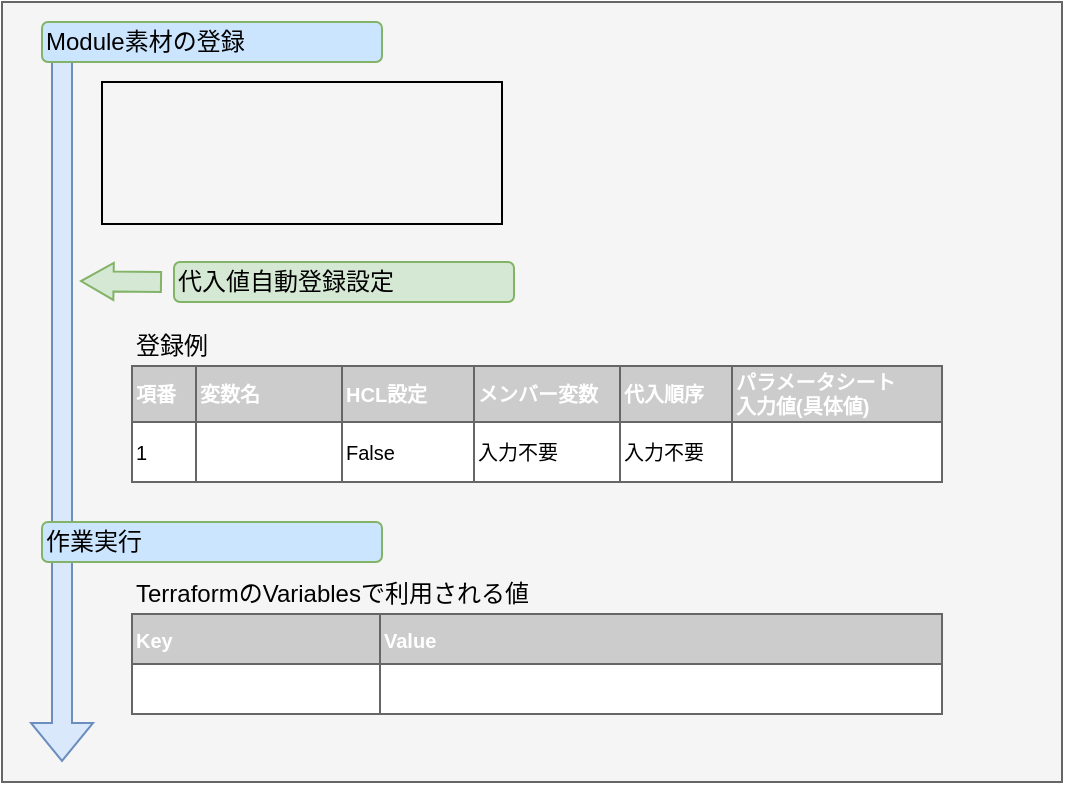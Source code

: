 <mxfile version="21.3.5" type="device" pages="17">
  <diagram name="テンプレート" id="K-0z7DjZUT8TBHDa3p7E">
    <mxGraphModel dx="1434" dy="764" grid="1" gridSize="10" guides="1" tooltips="1" connect="1" arrows="1" fold="1" page="1" pageScale="1" pageWidth="827" pageHeight="1169" math="0" shadow="0">
      <root>
        <mxCell id="0" />
        <mxCell id="1" parent="0" />
        <mxCell id="_TQzWn5h-vQmM35OGoNJ-1" value="" style="rounded=0;whiteSpace=wrap;html=1;fillColor=#f5f5f5;strokeColor=#666666;fontColor=#333333;fontSize=11;" parent="1" vertex="1">
          <mxGeometry x="130" y="50" width="530" height="390" as="geometry" />
        </mxCell>
        <mxCell id="_TQzWn5h-vQmM35OGoNJ-2" value="" style="shape=flexArrow;endArrow=classic;html=1;rounded=0;fillColor=#dae8fc;strokeColor=#6c8ebf;" parent="1" edge="1">
          <mxGeometry width="50" height="50" relative="1" as="geometry">
            <mxPoint x="160" y="60" as="sourcePoint" />
            <mxPoint x="160" y="430" as="targetPoint" />
          </mxGeometry>
        </mxCell>
        <mxCell id="_TQzWn5h-vQmM35OGoNJ-3" value="Module素材の登録" style="rounded=1;whiteSpace=wrap;html=1;align=left;fillColor=#CCE5FF;strokeColor=#82b366;" parent="1" vertex="1">
          <mxGeometry x="150" y="60" width="170" height="20" as="geometry" />
        </mxCell>
        <mxCell id="_TQzWn5h-vQmM35OGoNJ-4" value="&lt;p style=&quot;language:ja;margin-top:0pt;margin-bottom:0pt;margin-left:0in;&lt;br/&gt;text-align:left;direction:ltr;unicode-bidi:embed;mso-line-break-override:none;&lt;br/&gt;word-break:normal;punctuation-wrap:hanging&quot;&gt;&lt;br&gt;&lt;/p&gt;" style="text;align=left;html=1;verticalAlign=top;whiteSpace=wrap;rounded=0;strokeColor=default;horizontal=1;spacingLeft=2;" parent="1" vertex="1">
          <mxGeometry x="180" y="90" width="200" height="71" as="geometry" />
        </mxCell>
        <mxCell id="_TQzWn5h-vQmM35OGoNJ-5" value="代入値自動登録設定" style="rounded=1;whiteSpace=wrap;html=1;align=left;fillColor=#d5e8d4;strokeColor=#82b366;" parent="1" vertex="1">
          <mxGeometry x="216" y="180" width="170" height="20" as="geometry" />
        </mxCell>
        <mxCell id="_TQzWn5h-vQmM35OGoNJ-6" value="" style="shape=flexArrow;endArrow=classic;html=1;rounded=0;fillColor=#d5e8d4;strokeColor=#82b366;endWidth=7.5;endSize=5.092;" parent="1" edge="1">
          <mxGeometry width="50" height="50" relative="1" as="geometry">
            <mxPoint x="210" y="190" as="sourcePoint" />
            <mxPoint x="169" y="189.5" as="targetPoint" />
          </mxGeometry>
        </mxCell>
        <mxCell id="_TQzWn5h-vQmM35OGoNJ-7" value="Assets" style="childLayout=tableLayout;recursiveResize=0;strokeColor=#666666;fillColor=#f5f5f5;shadow=0;fontColor=#333333;fontSize=10;align=left;" parent="1" vertex="1">
          <mxGeometry x="195" y="232" width="405" height="58" as="geometry" />
        </mxCell>
        <mxCell id="_TQzWn5h-vQmM35OGoNJ-8" style="shape=tableRow;horizontal=0;startSize=0;swimlaneHead=0;swimlaneBody=0;top=0;left=0;bottom=0;right=0;dropTarget=0;collapsible=0;recursiveResize=0;expand=0;fontStyle=0;strokeColor=inherit;fillColor=#ffffff;" parent="_TQzWn5h-vQmM35OGoNJ-7" vertex="1">
          <mxGeometry width="405" height="28" as="geometry" />
        </mxCell>
        <mxCell id="_TQzWn5h-vQmM35OGoNJ-9" value="項番" style="connectable=0;recursiveResize=0;strokeColor=inherit;fillColor=#CCCCCC;align=left;fontStyle=1;fontColor=#FFFFFF;html=1;fontSize=10;fillStyle=auto;" parent="_TQzWn5h-vQmM35OGoNJ-8" vertex="1">
          <mxGeometry width="32" height="28" as="geometry">
            <mxRectangle width="32" height="28" as="alternateBounds" />
          </mxGeometry>
        </mxCell>
        <mxCell id="_TQzWn5h-vQmM35OGoNJ-10" value="変数名" style="connectable=0;recursiveResize=0;strokeColor=inherit;fillColor=#CCCCCC;align=left;fontStyle=1;fontColor=#FFFFFF;html=1;fontSize=10;fillStyle=auto;" parent="_TQzWn5h-vQmM35OGoNJ-8" vertex="1">
          <mxGeometry x="32" width="73" height="28" as="geometry">
            <mxRectangle width="73" height="28" as="alternateBounds" />
          </mxGeometry>
        </mxCell>
        <mxCell id="_TQzWn5h-vQmM35OGoNJ-11" value="HCL設定" style="connectable=0;recursiveResize=0;strokeColor=inherit;fillColor=#CCCCCC;align=left;fontStyle=1;fontColor=#FFFFFF;html=1;fontSize=10;fillStyle=auto;" parent="_TQzWn5h-vQmM35OGoNJ-8" vertex="1">
          <mxGeometry x="105" width="66" height="28" as="geometry">
            <mxRectangle width="66" height="28" as="alternateBounds" />
          </mxGeometry>
        </mxCell>
        <mxCell id="_TQzWn5h-vQmM35OGoNJ-12" value="メンバー変数" style="connectable=0;recursiveResize=0;strokeColor=inherit;fillColor=#CCCCCC;align=left;fontStyle=1;fontColor=#FFFFFF;html=1;fontSize=10;fillStyle=auto;" parent="_TQzWn5h-vQmM35OGoNJ-8" vertex="1">
          <mxGeometry x="171" width="73" height="28" as="geometry">
            <mxRectangle width="73" height="28" as="alternateBounds" />
          </mxGeometry>
        </mxCell>
        <mxCell id="_TQzWn5h-vQmM35OGoNJ-13" value="代入順序" style="connectable=0;recursiveResize=0;strokeColor=inherit;fillColor=#CCCCCC;align=left;fontStyle=1;fontColor=#FFFFFF;html=1;fontSize=10;fillStyle=auto;" parent="_TQzWn5h-vQmM35OGoNJ-8" vertex="1">
          <mxGeometry x="244" width="56" height="28" as="geometry">
            <mxRectangle width="56" height="28" as="alternateBounds" />
          </mxGeometry>
        </mxCell>
        <mxCell id="_TQzWn5h-vQmM35OGoNJ-14" value="パラメータシート&lt;br style=&quot;font-size: 10px;&quot;&gt;入力値(具体値)" style="connectable=0;recursiveResize=0;strokeColor=inherit;fillColor=#CCCCCC;align=left;fontStyle=1;fontColor=#FFFFFF;html=1;fontSize=10;fillStyle=auto;" parent="_TQzWn5h-vQmM35OGoNJ-8" vertex="1">
          <mxGeometry x="300" width="105" height="28" as="geometry">
            <mxRectangle width="105" height="28" as="alternateBounds" />
          </mxGeometry>
        </mxCell>
        <mxCell id="_TQzWn5h-vQmM35OGoNJ-15" value="" style="shape=tableRow;horizontal=0;startSize=0;swimlaneHead=0;swimlaneBody=0;top=0;left=0;bottom=0;right=0;dropTarget=0;collapsible=0;recursiveResize=0;expand=0;fontStyle=0;strokeColor=inherit;fillColor=#ffffff;" parent="_TQzWn5h-vQmM35OGoNJ-7" vertex="1">
          <mxGeometry y="28" width="405" height="30" as="geometry" />
        </mxCell>
        <mxCell id="_TQzWn5h-vQmM35OGoNJ-16" value="1" style="connectable=0;recursiveResize=0;strokeColor=inherit;fillColor=inherit;align=left;whiteSpace=wrap;html=1;fontSize=10;" parent="_TQzWn5h-vQmM35OGoNJ-15" vertex="1">
          <mxGeometry width="32" height="30" as="geometry">
            <mxRectangle width="32" height="30" as="alternateBounds" />
          </mxGeometry>
        </mxCell>
        <mxCell id="_TQzWn5h-vQmM35OGoNJ-17" value="" style="connectable=0;recursiveResize=0;strokeColor=inherit;fillColor=inherit;align=left;whiteSpace=wrap;html=1;fontSize=10;" parent="_TQzWn5h-vQmM35OGoNJ-15" vertex="1">
          <mxGeometry x="32" width="73" height="30" as="geometry">
            <mxRectangle width="73" height="30" as="alternateBounds" />
          </mxGeometry>
        </mxCell>
        <mxCell id="_TQzWn5h-vQmM35OGoNJ-18" value="False" style="connectable=0;recursiveResize=0;strokeColor=inherit;fillColor=inherit;align=left;whiteSpace=wrap;html=1;fontSize=10;" parent="_TQzWn5h-vQmM35OGoNJ-15" vertex="1">
          <mxGeometry x="105" width="66" height="30" as="geometry">
            <mxRectangle width="66" height="30" as="alternateBounds" />
          </mxGeometry>
        </mxCell>
        <mxCell id="_TQzWn5h-vQmM35OGoNJ-19" value="入力不要" style="connectable=0;recursiveResize=0;strokeColor=inherit;fillColor=inherit;align=left;whiteSpace=wrap;html=1;fontSize=10;" parent="_TQzWn5h-vQmM35OGoNJ-15" vertex="1">
          <mxGeometry x="171" width="73" height="30" as="geometry">
            <mxRectangle width="73" height="30" as="alternateBounds" />
          </mxGeometry>
        </mxCell>
        <mxCell id="_TQzWn5h-vQmM35OGoNJ-20" value="入力不要" style="connectable=0;recursiveResize=0;strokeColor=inherit;fillColor=inherit;align=left;whiteSpace=wrap;html=1;fontSize=10;" parent="_TQzWn5h-vQmM35OGoNJ-15" vertex="1">
          <mxGeometry x="244" width="56" height="30" as="geometry">
            <mxRectangle width="56" height="30" as="alternateBounds" />
          </mxGeometry>
        </mxCell>
        <mxCell id="_TQzWn5h-vQmM35OGoNJ-21" value="" style="connectable=0;recursiveResize=0;strokeColor=inherit;fillColor=inherit;align=left;whiteSpace=wrap;html=1;fontSize=10;" parent="_TQzWn5h-vQmM35OGoNJ-15" vertex="1">
          <mxGeometry x="300" width="105" height="30" as="geometry">
            <mxRectangle width="105" height="30" as="alternateBounds" />
          </mxGeometry>
        </mxCell>
        <mxCell id="_TQzWn5h-vQmM35OGoNJ-22" value="登録例" style="text;strokeColor=none;align=left;fillColor=none;html=1;verticalAlign=middle;whiteSpace=wrap;rounded=0;" parent="1" vertex="1">
          <mxGeometry x="195" y="212" width="50" height="20" as="geometry" />
        </mxCell>
        <mxCell id="_TQzWn5h-vQmM35OGoNJ-23" value="作業実行" style="rounded=1;whiteSpace=wrap;html=1;align=left;fillColor=#CCE5FF;strokeColor=#82b366;" parent="1" vertex="1">
          <mxGeometry x="150" y="310" width="170" height="20" as="geometry" />
        </mxCell>
        <mxCell id="_TQzWn5h-vQmM35OGoNJ-24" value="Assets" style="childLayout=tableLayout;recursiveResize=0;strokeColor=#666666;fillColor=#f5f5f5;shadow=0;fontColor=#333333;fontSize=10;" parent="1" vertex="1">
          <mxGeometry x="195" y="356" width="405" height="50" as="geometry" />
        </mxCell>
        <mxCell id="_TQzWn5h-vQmM35OGoNJ-25" style="shape=tableRow;horizontal=0;startSize=0;swimlaneHead=0;swimlaneBody=0;top=0;left=0;bottom=0;right=0;dropTarget=0;collapsible=0;recursiveResize=0;expand=0;fontStyle=0;strokeColor=inherit;fillColor=#ffffff;" parent="_TQzWn5h-vQmM35OGoNJ-24" vertex="1">
          <mxGeometry width="405" height="25" as="geometry" />
        </mxCell>
        <mxCell id="_TQzWn5h-vQmM35OGoNJ-26" value="Key" style="connectable=0;recursiveResize=0;strokeColor=inherit;fillColor=#CCCCCC;align=left;fontStyle=1;fontColor=#FFFFFF;html=1;fontSize=10;" parent="_TQzWn5h-vQmM35OGoNJ-25" vertex="1">
          <mxGeometry width="124" height="25" as="geometry">
            <mxRectangle width="124" height="25" as="alternateBounds" />
          </mxGeometry>
        </mxCell>
        <mxCell id="_TQzWn5h-vQmM35OGoNJ-27" value="Value" style="connectable=0;recursiveResize=0;strokeColor=inherit;fillColor=#CCCCCC;align=left;fontStyle=1;fontColor=#FFFFFF;html=1;fontSize=10;" parent="_TQzWn5h-vQmM35OGoNJ-25" vertex="1">
          <mxGeometry x="124" width="281" height="25" as="geometry">
            <mxRectangle width="281" height="25" as="alternateBounds" />
          </mxGeometry>
        </mxCell>
        <mxCell id="_TQzWn5h-vQmM35OGoNJ-28" value="" style="shape=tableRow;horizontal=0;startSize=0;swimlaneHead=0;swimlaneBody=0;top=0;left=0;bottom=0;right=0;dropTarget=0;collapsible=0;recursiveResize=0;expand=0;fontStyle=0;strokeColor=inherit;fillColor=#ffffff;" parent="_TQzWn5h-vQmM35OGoNJ-24" vertex="1">
          <mxGeometry y="25" width="405" height="25" as="geometry" />
        </mxCell>
        <mxCell id="_TQzWn5h-vQmM35OGoNJ-29" value="" style="connectable=0;recursiveResize=0;strokeColor=inherit;fillColor=inherit;align=left;whiteSpace=wrap;html=1;fontSize=10;" parent="_TQzWn5h-vQmM35OGoNJ-28" vertex="1">
          <mxGeometry width="124" height="25" as="geometry">
            <mxRectangle width="124" height="25" as="alternateBounds" />
          </mxGeometry>
        </mxCell>
        <mxCell id="_TQzWn5h-vQmM35OGoNJ-30" value="" style="connectable=0;recursiveResize=0;strokeColor=inherit;fillColor=inherit;align=left;whiteSpace=wrap;html=1;fontSize=10;" parent="_TQzWn5h-vQmM35OGoNJ-28" vertex="1">
          <mxGeometry x="124" width="281" height="25" as="geometry">
            <mxRectangle width="281" height="25" as="alternateBounds" />
          </mxGeometry>
        </mxCell>
        <mxCell id="_TQzWn5h-vQmM35OGoNJ-31" value="TerraformのVariablesで利用される値" style="text;strokeColor=none;align=left;fillColor=none;html=1;verticalAlign=middle;whiteSpace=wrap;rounded=0;" parent="1" vertex="1">
          <mxGeometry x="195" y="336" width="235" height="20" as="geometry" />
        </mxCell>
      </root>
    </mxGraphModel>
  </diagram>
  <diagram id="LftxzINseTvS46t6lPqA" name="String型">
    <mxGraphModel dx="1195" dy="589" grid="1" gridSize="10" guides="1" tooltips="1" connect="1" arrows="1" fold="1" page="1" pageScale="1" pageWidth="827" pageHeight="1169" math="0" shadow="0">
      <root>
        <mxCell id="0" />
        <mxCell id="1" parent="0" />
        <mxCell id="cthOhOAN6t1mYFasOkzp-1" value="" style="rounded=0;whiteSpace=wrap;html=1;fillColor=#f5f5f5;strokeColor=#666666;fontColor=#333333;fontSize=11;" vertex="1" parent="1">
          <mxGeometry x="130" y="50" width="530" height="390" as="geometry" />
        </mxCell>
        <mxCell id="cthOhOAN6t1mYFasOkzp-2" value="" style="shape=flexArrow;endArrow=classic;html=1;rounded=0;fillColor=#dae8fc;strokeColor=#6c8ebf;" edge="1" parent="1">
          <mxGeometry width="50" height="50" relative="1" as="geometry">
            <mxPoint x="160" y="60" as="sourcePoint" />
            <mxPoint x="160" y="430" as="targetPoint" />
          </mxGeometry>
        </mxCell>
        <mxCell id="cthOhOAN6t1mYFasOkzp-3" value="Module素材の登録" style="rounded=1;whiteSpace=wrap;html=1;align=left;fillColor=#CCE5FF;strokeColor=#82b366;" vertex="1" parent="1">
          <mxGeometry x="150" y="60" width="170" height="20" as="geometry" />
        </mxCell>
        <mxCell id="cthOhOAN6t1mYFasOkzp-4" value="&lt;p style=&quot;language:ja;margin-top:0pt;margin-bottom:0pt;margin-left:0in;&lt;br/&gt;text-align:left;direction:ltr;unicode-bidi:embed;mso-line-break-override:none;&lt;br/&gt;word-break:normal;punctuation-wrap:hanging&quot;&gt;variable &quot;VAR_sample&quot; {&lt;/p&gt;&lt;p style=&quot;language:ja;margin-top:0pt;margin-bottom:0pt;margin-left:0in;&lt;br/&gt;text-align:left;direction:ltr;unicode-bidi:embed;mso-line-break-override:none;&lt;br/&gt;word-break:normal;punctuation-wrap:hanging&quot;&gt;&amp;nbsp; &amp;nbsp; type = string&lt;/p&gt;&lt;p style=&quot;language:ja;margin-top:0pt;margin-bottom:0pt;margin-left:0in;&lt;br/&gt;text-align:left;direction:ltr;unicode-bidi:embed;mso-line-break-override:none;&lt;br/&gt;word-break:normal;punctuation-wrap:hanging&quot;&gt;&amp;nbsp; &amp;nbsp; default = &quot;default_value&quot;&lt;/p&gt;&lt;p style=&quot;language:ja;margin-top:0pt;margin-bottom:0pt;margin-left:0in;&lt;br/&gt;text-align:left;direction:ltr;unicode-bidi:embed;mso-line-break-override:none;&lt;br/&gt;word-break:normal;punctuation-wrap:hanging&quot;&gt;}&lt;/p&gt;" style="text;align=left;html=1;verticalAlign=top;whiteSpace=wrap;rounded=0;strokeColor=default;horizontal=1;spacingLeft=2;" vertex="1" parent="1">
          <mxGeometry x="180" y="90" width="200" height="71" as="geometry" />
        </mxCell>
        <mxCell id="cthOhOAN6t1mYFasOkzp-5" value="Assets" style="childLayout=tableLayout;recursiveResize=0;strokeColor=#666666;fillColor=#f5f5f5;shadow=0;fontColor=#333333;fontSize=10;align=left;" vertex="1" parent="1">
          <mxGeometry x="195" y="232" width="405" height="58" as="geometry" />
        </mxCell>
        <mxCell id="cthOhOAN6t1mYFasOkzp-6" style="shape=tableRow;horizontal=0;startSize=0;swimlaneHead=0;swimlaneBody=0;top=0;left=0;bottom=0;right=0;dropTarget=0;collapsible=0;recursiveResize=0;expand=0;fontStyle=0;strokeColor=inherit;fillColor=#ffffff;" vertex="1" parent="cthOhOAN6t1mYFasOkzp-5">
          <mxGeometry width="405" height="28" as="geometry" />
        </mxCell>
        <mxCell id="cthOhOAN6t1mYFasOkzp-7" value="項番" style="connectable=0;recursiveResize=0;strokeColor=inherit;fillColor=#CCCCCC;align=left;fontStyle=1;fontColor=#FFFFFF;html=1;fontSize=10;fillStyle=auto;" vertex="1" parent="cthOhOAN6t1mYFasOkzp-6">
          <mxGeometry width="32" height="28" as="geometry">
            <mxRectangle width="32" height="28" as="alternateBounds" />
          </mxGeometry>
        </mxCell>
        <mxCell id="cthOhOAN6t1mYFasOkzp-8" value="変数名" style="connectable=0;recursiveResize=0;strokeColor=inherit;fillColor=#CCCCCC;align=left;fontStyle=1;fontColor=#FFFFFF;html=1;fontSize=10;fillStyle=auto;" vertex="1" parent="cthOhOAN6t1mYFasOkzp-6">
          <mxGeometry x="32" width="73" height="28" as="geometry">
            <mxRectangle width="73" height="28" as="alternateBounds" />
          </mxGeometry>
        </mxCell>
        <mxCell id="cthOhOAN6t1mYFasOkzp-9" value="HCL設定" style="connectable=0;recursiveResize=0;strokeColor=inherit;fillColor=#CCCCCC;align=left;fontStyle=1;fontColor=#FFFFFF;html=1;fontSize=10;fillStyle=auto;" vertex="1" parent="cthOhOAN6t1mYFasOkzp-6">
          <mxGeometry x="105" width="66" height="28" as="geometry">
            <mxRectangle width="66" height="28" as="alternateBounds" />
          </mxGeometry>
        </mxCell>
        <mxCell id="cthOhOAN6t1mYFasOkzp-10" value="メンバー変数" style="connectable=0;recursiveResize=0;strokeColor=inherit;fillColor=#CCCCCC;align=left;fontStyle=1;fontColor=#FFFFFF;html=1;fontSize=10;fillStyle=auto;" vertex="1" parent="cthOhOAN6t1mYFasOkzp-6">
          <mxGeometry x="171" width="73" height="28" as="geometry">
            <mxRectangle width="73" height="28" as="alternateBounds" />
          </mxGeometry>
        </mxCell>
        <mxCell id="cthOhOAN6t1mYFasOkzp-11" value="代入順序" style="connectable=0;recursiveResize=0;strokeColor=inherit;fillColor=#CCCCCC;align=left;fontStyle=1;fontColor=#FFFFFF;html=1;fontSize=10;fillStyle=auto;" vertex="1" parent="cthOhOAN6t1mYFasOkzp-6">
          <mxGeometry x="244" width="56" height="28" as="geometry">
            <mxRectangle width="56" height="28" as="alternateBounds" />
          </mxGeometry>
        </mxCell>
        <mxCell id="cthOhOAN6t1mYFasOkzp-12" value="パラメータシート&lt;br style=&quot;font-size: 10px;&quot;&gt;入力値(具体値)" style="connectable=0;recursiveResize=0;strokeColor=inherit;fillColor=#CCCCCC;align=left;fontStyle=1;fontColor=#FFFFFF;html=1;fontSize=10;fillStyle=auto;" vertex="1" parent="cthOhOAN6t1mYFasOkzp-6">
          <mxGeometry x="300" width="105" height="28" as="geometry">
            <mxRectangle width="105" height="28" as="alternateBounds" />
          </mxGeometry>
        </mxCell>
        <mxCell id="cthOhOAN6t1mYFasOkzp-13" value="" style="shape=tableRow;horizontal=0;startSize=0;swimlaneHead=0;swimlaneBody=0;top=0;left=0;bottom=0;right=0;dropTarget=0;collapsible=0;recursiveResize=0;expand=0;fontStyle=0;strokeColor=inherit;fillColor=#ffffff;" vertex="1" parent="cthOhOAN6t1mYFasOkzp-5">
          <mxGeometry y="28" width="405" height="30" as="geometry" />
        </mxCell>
        <mxCell id="cthOhOAN6t1mYFasOkzp-14" value="1" style="connectable=0;recursiveResize=0;strokeColor=inherit;fillColor=inherit;align=left;whiteSpace=wrap;html=1;fontSize=10;" vertex="1" parent="cthOhOAN6t1mYFasOkzp-13">
          <mxGeometry width="32" height="30" as="geometry">
            <mxRectangle width="32" height="30" as="alternateBounds" />
          </mxGeometry>
        </mxCell>
        <mxCell id="cthOhOAN6t1mYFasOkzp-15" value="VAR_sample" style="connectable=0;recursiveResize=0;strokeColor=inherit;fillColor=inherit;align=left;whiteSpace=wrap;html=1;fontSize=10;" vertex="1" parent="cthOhOAN6t1mYFasOkzp-13">
          <mxGeometry x="32" width="73" height="30" as="geometry">
            <mxRectangle width="73" height="30" as="alternateBounds" />
          </mxGeometry>
        </mxCell>
        <mxCell id="cthOhOAN6t1mYFasOkzp-16" value="False" style="connectable=0;recursiveResize=0;strokeColor=inherit;fillColor=inherit;align=left;whiteSpace=wrap;html=1;fontSize=10;" vertex="1" parent="cthOhOAN6t1mYFasOkzp-13">
          <mxGeometry x="105" width="66" height="30" as="geometry">
            <mxRectangle width="66" height="30" as="alternateBounds" />
          </mxGeometry>
        </mxCell>
        <mxCell id="cthOhOAN6t1mYFasOkzp-17" value="入力不要" style="connectable=0;recursiveResize=0;strokeColor=inherit;fillColor=inherit;align=left;whiteSpace=wrap;html=1;fontSize=10;" vertex="1" parent="cthOhOAN6t1mYFasOkzp-13">
          <mxGeometry x="171" width="73" height="30" as="geometry">
            <mxRectangle width="73" height="30" as="alternateBounds" />
          </mxGeometry>
        </mxCell>
        <mxCell id="cthOhOAN6t1mYFasOkzp-18" value="入力不要" style="connectable=0;recursiveResize=0;strokeColor=inherit;fillColor=inherit;align=left;whiteSpace=wrap;html=1;fontSize=10;" vertex="1" parent="cthOhOAN6t1mYFasOkzp-13">
          <mxGeometry x="244" width="56" height="30" as="geometry">
            <mxRectangle width="56" height="30" as="alternateBounds" />
          </mxGeometry>
        </mxCell>
        <mxCell id="cthOhOAN6t1mYFasOkzp-19" value="sample_value" style="connectable=0;recursiveResize=0;strokeColor=inherit;fillColor=inherit;align=left;whiteSpace=wrap;html=1;fontSize=10;" vertex="1" parent="cthOhOAN6t1mYFasOkzp-13">
          <mxGeometry x="300" width="105" height="30" as="geometry">
            <mxRectangle width="105" height="30" as="alternateBounds" />
          </mxGeometry>
        </mxCell>
        <mxCell id="cthOhOAN6t1mYFasOkzp-20" value="登録例" style="text;strokeColor=none;align=left;fillColor=none;html=1;verticalAlign=middle;whiteSpace=wrap;rounded=0;" vertex="1" parent="1">
          <mxGeometry x="195" y="212" width="50" height="20" as="geometry" />
        </mxCell>
        <mxCell id="cthOhOAN6t1mYFasOkzp-21" value="作業実行" style="rounded=1;whiteSpace=wrap;html=1;align=left;fillColor=#CCE5FF;strokeColor=#82b366;" vertex="1" parent="1">
          <mxGeometry x="150" y="310" width="170" height="20" as="geometry" />
        </mxCell>
        <mxCell id="cthOhOAN6t1mYFasOkzp-22" value="Assets" style="childLayout=tableLayout;recursiveResize=0;strokeColor=#666666;fillColor=#f5f5f5;shadow=0;fontColor=#333333;fontSize=10;" vertex="1" parent="1">
          <mxGeometry x="195" y="356" width="405" height="50" as="geometry" />
        </mxCell>
        <mxCell id="cthOhOAN6t1mYFasOkzp-23" style="shape=tableRow;horizontal=0;startSize=0;swimlaneHead=0;swimlaneBody=0;top=0;left=0;bottom=0;right=0;dropTarget=0;collapsible=0;recursiveResize=0;expand=0;fontStyle=0;strokeColor=inherit;fillColor=#ffffff;" vertex="1" parent="cthOhOAN6t1mYFasOkzp-22">
          <mxGeometry width="405" height="25" as="geometry" />
        </mxCell>
        <mxCell id="cthOhOAN6t1mYFasOkzp-24" value="Key" style="connectable=0;recursiveResize=0;strokeColor=inherit;fillColor=#CCCCCC;align=left;fontStyle=1;fontColor=#FFFFFF;html=1;fontSize=10;" vertex="1" parent="cthOhOAN6t1mYFasOkzp-23">
          <mxGeometry width="124" height="25" as="geometry">
            <mxRectangle width="124" height="25" as="alternateBounds" />
          </mxGeometry>
        </mxCell>
        <mxCell id="cthOhOAN6t1mYFasOkzp-25" value="Value" style="connectable=0;recursiveResize=0;strokeColor=inherit;fillColor=#CCCCCC;align=left;fontStyle=1;fontColor=#FFFFFF;html=1;fontSize=10;" vertex="1" parent="cthOhOAN6t1mYFasOkzp-23">
          <mxGeometry x="124" width="281" height="25" as="geometry">
            <mxRectangle width="281" height="25" as="alternateBounds" />
          </mxGeometry>
        </mxCell>
        <mxCell id="cthOhOAN6t1mYFasOkzp-26" value="" style="shape=tableRow;horizontal=0;startSize=0;swimlaneHead=0;swimlaneBody=0;top=0;left=0;bottom=0;right=0;dropTarget=0;collapsible=0;recursiveResize=0;expand=0;fontStyle=0;strokeColor=inherit;fillColor=#ffffff;" vertex="1" parent="cthOhOAN6t1mYFasOkzp-22">
          <mxGeometry y="25" width="405" height="25" as="geometry" />
        </mxCell>
        <mxCell id="cthOhOAN6t1mYFasOkzp-27" value="VAR_sample" style="connectable=0;recursiveResize=0;strokeColor=inherit;fillColor=inherit;align=left;whiteSpace=wrap;html=1;fontSize=10;" vertex="1" parent="cthOhOAN6t1mYFasOkzp-26">
          <mxGeometry width="124" height="25" as="geometry">
            <mxRectangle width="124" height="25" as="alternateBounds" />
          </mxGeometry>
        </mxCell>
        <mxCell id="cthOhOAN6t1mYFasOkzp-28" value="sample_value" style="connectable=0;recursiveResize=0;strokeColor=inherit;fillColor=inherit;align=left;whiteSpace=wrap;html=1;fontSize=10;" vertex="1" parent="cthOhOAN6t1mYFasOkzp-26">
          <mxGeometry x="124" width="281" height="25" as="geometry">
            <mxRectangle width="281" height="25" as="alternateBounds" />
          </mxGeometry>
        </mxCell>
        <mxCell id="cthOhOAN6t1mYFasOkzp-29" value="TerraformのVariablesで利用される値" style="text;strokeColor=none;align=left;fillColor=none;html=1;verticalAlign=middle;whiteSpace=wrap;rounded=0;" vertex="1" parent="1">
          <mxGeometry x="195" y="336" width="235" height="20" as="geometry" />
        </mxCell>
        <mxCell id="cthOhOAN6t1mYFasOkzp-30" value="代入値自動登録設定" style="rounded=1;whiteSpace=wrap;html=1;align=left;fillColor=#99CCFF;strokeColor=#82b366;" vertex="1" parent="1">
          <mxGeometry x="216" y="180" width="170" height="20" as="geometry" />
        </mxCell>
        <mxCell id="cthOhOAN6t1mYFasOkzp-31" value="" style="shape=flexArrow;endArrow=classic;html=1;rounded=0;fillColor=#d5e8d4;strokeColor=#82b366;endWidth=7.5;endSize=5.092;" edge="1" parent="1">
          <mxGeometry width="50" height="50" relative="1" as="geometry">
            <mxPoint x="210" y="190" as="sourcePoint" />
            <mxPoint x="169" y="189.5" as="targetPoint" />
          </mxGeometry>
        </mxCell>
      </root>
    </mxGraphModel>
  </diagram>
  <diagram id="b3F370QXQ0_cW0z34lM6" name="Number型">
    <mxGraphModel dx="1195" dy="589" grid="1" gridSize="10" guides="1" tooltips="1" connect="1" arrows="1" fold="1" page="1" pageScale="1" pageWidth="827" pageHeight="1169" math="0" shadow="0">
      <root>
        <mxCell id="0" />
        <mxCell id="1" parent="0" />
        <mxCell id="P2p-dzsBqvbgk9cK9bNT-1" value="" style="rounded=0;whiteSpace=wrap;html=1;fillColor=#f5f5f5;strokeColor=#666666;fontColor=#333333;fontSize=11;" vertex="1" parent="1">
          <mxGeometry x="130" y="50" width="530" height="390" as="geometry" />
        </mxCell>
        <mxCell id="P2p-dzsBqvbgk9cK9bNT-2" value="" style="shape=flexArrow;endArrow=classic;html=1;rounded=0;fillColor=#dae8fc;strokeColor=#6c8ebf;" edge="1" parent="1">
          <mxGeometry width="50" height="50" relative="1" as="geometry">
            <mxPoint x="160" y="60" as="sourcePoint" />
            <mxPoint x="160" y="430" as="targetPoint" />
          </mxGeometry>
        </mxCell>
        <mxCell id="P2p-dzsBqvbgk9cK9bNT-3" value="Module素材の登録" style="rounded=1;whiteSpace=wrap;html=1;align=left;fillColor=#CCE5FF;strokeColor=#82b366;" vertex="1" parent="1">
          <mxGeometry x="150" y="60" width="170" height="20" as="geometry" />
        </mxCell>
        <mxCell id="P2p-dzsBqvbgk9cK9bNT-4" value="&lt;p style=&quot;language:ja;margin-top:0pt;margin-bottom:0pt;margin-left:0in;&lt;br/&gt;text-align:left;direction:ltr;unicode-bidi:embed;mso-line-break-override:none;&lt;br/&gt;word-break:normal;punctuation-wrap:hanging&quot;&gt;variable &quot;VAR_sample&quot; {&lt;/p&gt;&lt;p style=&quot;language:ja;margin-top:0pt;margin-bottom:0pt;margin-left:0in;&lt;br/&gt;text-align:left;direction:ltr;unicode-bidi:embed;mso-line-break-override:none;&lt;br/&gt;word-break:normal;punctuation-wrap:hanging&quot;&gt;&amp;nbsp; &amp;nbsp; type = number&lt;/p&gt;&lt;p style=&quot;language:ja;margin-top:0pt;margin-bottom:0pt;margin-left:0in;&lt;br/&gt;text-align:left;direction:ltr;unicode-bidi:embed;mso-line-break-override:none;&lt;br/&gt;word-break:normal;punctuation-wrap:hanging&quot;&gt;&amp;nbsp; &amp;nbsp; default = 2023&lt;/p&gt;&lt;p style=&quot;language:ja;margin-top:0pt;margin-bottom:0pt;margin-left:0in;&lt;br/&gt;text-align:left;direction:ltr;unicode-bidi:embed;mso-line-break-override:none;&lt;br/&gt;word-break:normal;punctuation-wrap:hanging&quot;&gt;}&lt;/p&gt;" style="text;align=left;html=1;verticalAlign=top;whiteSpace=wrap;rounded=0;strokeColor=default;horizontal=1;spacingLeft=2;" vertex="1" parent="1">
          <mxGeometry x="180" y="90" width="200" height="71" as="geometry" />
        </mxCell>
        <mxCell id="P2p-dzsBqvbgk9cK9bNT-7" value="Assets" style="childLayout=tableLayout;recursiveResize=0;strokeColor=#666666;fillColor=#f5f5f5;shadow=0;fontColor=#333333;fontSize=10;align=left;" vertex="1" parent="1">
          <mxGeometry x="195" y="232" width="405" height="58" as="geometry" />
        </mxCell>
        <mxCell id="P2p-dzsBqvbgk9cK9bNT-8" style="shape=tableRow;horizontal=0;startSize=0;swimlaneHead=0;swimlaneBody=0;top=0;left=0;bottom=0;right=0;dropTarget=0;collapsible=0;recursiveResize=0;expand=0;fontStyle=0;strokeColor=inherit;fillColor=#ffffff;" vertex="1" parent="P2p-dzsBqvbgk9cK9bNT-7">
          <mxGeometry width="405" height="28" as="geometry" />
        </mxCell>
        <mxCell id="P2p-dzsBqvbgk9cK9bNT-9" value="項番" style="connectable=0;recursiveResize=0;strokeColor=inherit;fillColor=#CCCCCC;align=left;fontStyle=1;fontColor=#FFFFFF;html=1;fontSize=10;fillStyle=auto;" vertex="1" parent="P2p-dzsBqvbgk9cK9bNT-8">
          <mxGeometry width="32" height="28" as="geometry">
            <mxRectangle width="32" height="28" as="alternateBounds" />
          </mxGeometry>
        </mxCell>
        <mxCell id="P2p-dzsBqvbgk9cK9bNT-10" value="変数名" style="connectable=0;recursiveResize=0;strokeColor=inherit;fillColor=#CCCCCC;align=left;fontStyle=1;fontColor=#FFFFFF;html=1;fontSize=10;fillStyle=auto;" vertex="1" parent="P2p-dzsBqvbgk9cK9bNT-8">
          <mxGeometry x="32" width="73" height="28" as="geometry">
            <mxRectangle width="73" height="28" as="alternateBounds" />
          </mxGeometry>
        </mxCell>
        <mxCell id="P2p-dzsBqvbgk9cK9bNT-11" value="HCL設定" style="connectable=0;recursiveResize=0;strokeColor=inherit;fillColor=#CCCCCC;align=left;fontStyle=1;fontColor=#FFFFFF;html=1;fontSize=10;fillStyle=auto;" vertex="1" parent="P2p-dzsBqvbgk9cK9bNT-8">
          <mxGeometry x="105" width="66" height="28" as="geometry">
            <mxRectangle width="66" height="28" as="alternateBounds" />
          </mxGeometry>
        </mxCell>
        <mxCell id="P2p-dzsBqvbgk9cK9bNT-12" value="メンバー変数" style="connectable=0;recursiveResize=0;strokeColor=inherit;fillColor=#CCCCCC;align=left;fontStyle=1;fontColor=#FFFFFF;html=1;fontSize=10;fillStyle=auto;" vertex="1" parent="P2p-dzsBqvbgk9cK9bNT-8">
          <mxGeometry x="171" width="73" height="28" as="geometry">
            <mxRectangle width="73" height="28" as="alternateBounds" />
          </mxGeometry>
        </mxCell>
        <mxCell id="P2p-dzsBqvbgk9cK9bNT-13" value="代入順序" style="connectable=0;recursiveResize=0;strokeColor=inherit;fillColor=#CCCCCC;align=left;fontStyle=1;fontColor=#FFFFFF;html=1;fontSize=10;fillStyle=auto;" vertex="1" parent="P2p-dzsBqvbgk9cK9bNT-8">
          <mxGeometry x="244" width="56" height="28" as="geometry">
            <mxRectangle width="56" height="28" as="alternateBounds" />
          </mxGeometry>
        </mxCell>
        <mxCell id="P2p-dzsBqvbgk9cK9bNT-14" value="パラメータシート&lt;br style=&quot;font-size: 10px;&quot;&gt;入力値(具体値)" style="connectable=0;recursiveResize=0;strokeColor=inherit;fillColor=#CCCCCC;align=left;fontStyle=1;fontColor=#FFFFFF;html=1;fontSize=10;fillStyle=auto;" vertex="1" parent="P2p-dzsBqvbgk9cK9bNT-8">
          <mxGeometry x="300" width="105" height="28" as="geometry">
            <mxRectangle width="105" height="28" as="alternateBounds" />
          </mxGeometry>
        </mxCell>
        <mxCell id="P2p-dzsBqvbgk9cK9bNT-15" value="" style="shape=tableRow;horizontal=0;startSize=0;swimlaneHead=0;swimlaneBody=0;top=0;left=0;bottom=0;right=0;dropTarget=0;collapsible=0;recursiveResize=0;expand=0;fontStyle=0;strokeColor=inherit;fillColor=#ffffff;" vertex="1" parent="P2p-dzsBqvbgk9cK9bNT-7">
          <mxGeometry y="28" width="405" height="30" as="geometry" />
        </mxCell>
        <mxCell id="P2p-dzsBqvbgk9cK9bNT-16" value="1" style="connectable=0;recursiveResize=0;strokeColor=inherit;fillColor=inherit;align=left;whiteSpace=wrap;html=1;fontSize=10;" vertex="1" parent="P2p-dzsBqvbgk9cK9bNT-15">
          <mxGeometry width="32" height="30" as="geometry">
            <mxRectangle width="32" height="30" as="alternateBounds" />
          </mxGeometry>
        </mxCell>
        <mxCell id="P2p-dzsBqvbgk9cK9bNT-17" value="VAR_sample" style="connectable=0;recursiveResize=0;strokeColor=inherit;fillColor=inherit;align=left;whiteSpace=wrap;html=1;fontSize=10;" vertex="1" parent="P2p-dzsBqvbgk9cK9bNT-15">
          <mxGeometry x="32" width="73" height="30" as="geometry">
            <mxRectangle width="73" height="30" as="alternateBounds" />
          </mxGeometry>
        </mxCell>
        <mxCell id="P2p-dzsBqvbgk9cK9bNT-18" value="False" style="connectable=0;recursiveResize=0;strokeColor=inherit;fillColor=inherit;align=left;whiteSpace=wrap;html=1;fontSize=10;" vertex="1" parent="P2p-dzsBqvbgk9cK9bNT-15">
          <mxGeometry x="105" width="66" height="30" as="geometry">
            <mxRectangle width="66" height="30" as="alternateBounds" />
          </mxGeometry>
        </mxCell>
        <mxCell id="P2p-dzsBqvbgk9cK9bNT-19" value="入力不要" style="connectable=0;recursiveResize=0;strokeColor=inherit;fillColor=inherit;align=left;whiteSpace=wrap;html=1;fontSize=10;" vertex="1" parent="P2p-dzsBqvbgk9cK9bNT-15">
          <mxGeometry x="171" width="73" height="30" as="geometry">
            <mxRectangle width="73" height="30" as="alternateBounds" />
          </mxGeometry>
        </mxCell>
        <mxCell id="P2p-dzsBqvbgk9cK9bNT-20" value="入力不要" style="connectable=0;recursiveResize=0;strokeColor=inherit;fillColor=inherit;align=left;whiteSpace=wrap;html=1;fontSize=10;" vertex="1" parent="P2p-dzsBqvbgk9cK9bNT-15">
          <mxGeometry x="244" width="56" height="30" as="geometry">
            <mxRectangle width="56" height="30" as="alternateBounds" />
          </mxGeometry>
        </mxCell>
        <mxCell id="P2p-dzsBqvbgk9cK9bNT-21" value="2024" style="connectable=0;recursiveResize=0;strokeColor=inherit;fillColor=inherit;align=left;whiteSpace=wrap;html=1;fontSize=10;" vertex="1" parent="P2p-dzsBqvbgk9cK9bNT-15">
          <mxGeometry x="300" width="105" height="30" as="geometry">
            <mxRectangle width="105" height="30" as="alternateBounds" />
          </mxGeometry>
        </mxCell>
        <mxCell id="P2p-dzsBqvbgk9cK9bNT-22" value="登録例" style="text;strokeColor=none;align=left;fillColor=none;html=1;verticalAlign=middle;whiteSpace=wrap;rounded=0;" vertex="1" parent="1">
          <mxGeometry x="195" y="212" width="50" height="20" as="geometry" />
        </mxCell>
        <mxCell id="P2p-dzsBqvbgk9cK9bNT-23" value="作業実行" style="rounded=1;whiteSpace=wrap;html=1;align=left;fillColor=#CCE5FF;strokeColor=#82b366;" vertex="1" parent="1">
          <mxGeometry x="150" y="310" width="170" height="20" as="geometry" />
        </mxCell>
        <mxCell id="P2p-dzsBqvbgk9cK9bNT-24" value="Assets" style="childLayout=tableLayout;recursiveResize=0;strokeColor=#666666;fillColor=#f5f5f5;shadow=0;fontColor=#333333;fontSize=10;" vertex="1" parent="1">
          <mxGeometry x="195" y="356" width="405" height="50" as="geometry" />
        </mxCell>
        <mxCell id="P2p-dzsBqvbgk9cK9bNT-25" style="shape=tableRow;horizontal=0;startSize=0;swimlaneHead=0;swimlaneBody=0;top=0;left=0;bottom=0;right=0;dropTarget=0;collapsible=0;recursiveResize=0;expand=0;fontStyle=0;strokeColor=inherit;fillColor=#ffffff;" vertex="1" parent="P2p-dzsBqvbgk9cK9bNT-24">
          <mxGeometry width="405" height="25" as="geometry" />
        </mxCell>
        <mxCell id="P2p-dzsBqvbgk9cK9bNT-26" value="Key" style="connectable=0;recursiveResize=0;strokeColor=inherit;fillColor=#CCCCCC;align=left;fontStyle=1;fontColor=#FFFFFF;html=1;fontSize=10;" vertex="1" parent="P2p-dzsBqvbgk9cK9bNT-25">
          <mxGeometry width="124" height="25" as="geometry">
            <mxRectangle width="124" height="25" as="alternateBounds" />
          </mxGeometry>
        </mxCell>
        <mxCell id="P2p-dzsBqvbgk9cK9bNT-27" value="Value" style="connectable=0;recursiveResize=0;strokeColor=inherit;fillColor=#CCCCCC;align=left;fontStyle=1;fontColor=#FFFFFF;html=1;fontSize=10;" vertex="1" parent="P2p-dzsBqvbgk9cK9bNT-25">
          <mxGeometry x="124" width="281" height="25" as="geometry">
            <mxRectangle width="281" height="25" as="alternateBounds" />
          </mxGeometry>
        </mxCell>
        <mxCell id="P2p-dzsBqvbgk9cK9bNT-28" value="" style="shape=tableRow;horizontal=0;startSize=0;swimlaneHead=0;swimlaneBody=0;top=0;left=0;bottom=0;right=0;dropTarget=0;collapsible=0;recursiveResize=0;expand=0;fontStyle=0;strokeColor=inherit;fillColor=#ffffff;" vertex="1" parent="P2p-dzsBqvbgk9cK9bNT-24">
          <mxGeometry y="25" width="405" height="25" as="geometry" />
        </mxCell>
        <mxCell id="P2p-dzsBqvbgk9cK9bNT-29" value="VAR_sample" style="connectable=0;recursiveResize=0;strokeColor=inherit;fillColor=inherit;align=left;whiteSpace=wrap;html=1;fontSize=10;" vertex="1" parent="P2p-dzsBqvbgk9cK9bNT-28">
          <mxGeometry width="124" height="25" as="geometry">
            <mxRectangle width="124" height="25" as="alternateBounds" />
          </mxGeometry>
        </mxCell>
        <mxCell id="P2p-dzsBqvbgk9cK9bNT-30" value="2024" style="connectable=0;recursiveResize=0;strokeColor=inherit;fillColor=inherit;align=left;whiteSpace=wrap;html=1;fontSize=10;" vertex="1" parent="P2p-dzsBqvbgk9cK9bNT-28">
          <mxGeometry x="124" width="281" height="25" as="geometry">
            <mxRectangle width="281" height="25" as="alternateBounds" />
          </mxGeometry>
        </mxCell>
        <mxCell id="P2p-dzsBqvbgk9cK9bNT-31" value="TerraformのVariablesで利用される値" style="text;strokeColor=none;align=left;fillColor=none;html=1;verticalAlign=middle;whiteSpace=wrap;rounded=0;" vertex="1" parent="1">
          <mxGeometry x="195" y="336" width="235" height="20" as="geometry" />
        </mxCell>
        <mxCell id="DG7JAJa7Zb6luOyUFF9h-1" value="代入値自動登録設定" style="rounded=1;whiteSpace=wrap;html=1;align=left;fillColor=#d5e8d4;strokeColor=#82b366;" vertex="1" parent="1">
          <mxGeometry x="216" y="180" width="170" height="20" as="geometry" />
        </mxCell>
        <mxCell id="DG7JAJa7Zb6luOyUFF9h-2" value="" style="shape=flexArrow;endArrow=classic;html=1;rounded=0;fillColor=#d5e8d4;strokeColor=#82b366;endWidth=7.5;endSize=5.092;" edge="1" parent="1">
          <mxGeometry width="50" height="50" relative="1" as="geometry">
            <mxPoint x="210" y="190" as="sourcePoint" />
            <mxPoint x="169" y="189.5" as="targetPoint" />
          </mxGeometry>
        </mxCell>
      </root>
    </mxGraphModel>
  </diagram>
  <diagram id="zeOmo0zQYX-OI5TJrsnq" name="Bool型">
    <mxGraphModel dx="1434" dy="707" grid="1" gridSize="10" guides="1" tooltips="1" connect="1" arrows="1" fold="1" page="1" pageScale="1" pageWidth="827" pageHeight="1169" math="0" shadow="0">
      <root>
        <mxCell id="0" />
        <mxCell id="1" parent="0" />
        <mxCell id="ngOSv3zvi6MunrFOPo9V-1" value="" style="rounded=0;whiteSpace=wrap;html=1;fillColor=#f5f5f5;strokeColor=#666666;fontColor=#333333;fontSize=11;" vertex="1" parent="1">
          <mxGeometry x="130" y="50" width="530" height="390" as="geometry" />
        </mxCell>
        <mxCell id="ngOSv3zvi6MunrFOPo9V-2" value="" style="shape=flexArrow;endArrow=classic;html=1;rounded=0;fillColor=#dae8fc;strokeColor=#6c8ebf;" edge="1" parent="1">
          <mxGeometry width="50" height="50" relative="1" as="geometry">
            <mxPoint x="160" y="60" as="sourcePoint" />
            <mxPoint x="160" y="430" as="targetPoint" />
          </mxGeometry>
        </mxCell>
        <mxCell id="ngOSv3zvi6MunrFOPo9V-3" value="Module素材の登録" style="rounded=1;whiteSpace=wrap;html=1;align=left;fillColor=#CCE5FF;strokeColor=#82b366;" vertex="1" parent="1">
          <mxGeometry x="150" y="60" width="170" height="20" as="geometry" />
        </mxCell>
        <mxCell id="ngOSv3zvi6MunrFOPo9V-4" value="&lt;p style=&quot;language:ja;margin-top:0pt;margin-bottom:0pt;margin-left:0in;&lt;br/&gt;text-align:left;direction:ltr;unicode-bidi:embed;mso-line-break-override:none;&lt;br/&gt;word-break:normal;punctuation-wrap:hanging&quot;&gt;variable &quot;VAR_sample&quot; {&lt;/p&gt;&lt;p style=&quot;language:ja;margin-top:0pt;margin-bottom:0pt;margin-left:0in;&lt;br/&gt;text-align:left;direction:ltr;unicode-bidi:embed;mso-line-break-override:none;&lt;br/&gt;word-break:normal;punctuation-wrap:hanging&quot;&gt;&amp;nbsp; &amp;nbsp; type = bool&lt;/p&gt;&lt;p style=&quot;language:ja;margin-top:0pt;margin-bottom:0pt;margin-left:0in;&lt;br/&gt;text-align:left;direction:ltr;unicode-bidi:embed;mso-line-break-override:none;&lt;br/&gt;word-break:normal;punctuation-wrap:hanging&quot;&gt;&amp;nbsp; &amp;nbsp; default = true&lt;/p&gt;&lt;p style=&quot;language:ja;margin-top:0pt;margin-bottom:0pt;margin-left:0in;&lt;br/&gt;text-align:left;direction:ltr;unicode-bidi:embed;mso-line-break-override:none;&lt;br/&gt;word-break:normal;punctuation-wrap:hanging&quot;&gt;}&lt;/p&gt;" style="text;align=left;html=1;verticalAlign=top;whiteSpace=wrap;rounded=0;strokeColor=default;horizontal=1;spacingLeft=2;" vertex="1" parent="1">
          <mxGeometry x="180" y="90" width="200" height="71" as="geometry" />
        </mxCell>
        <mxCell id="ngOSv3zvi6MunrFOPo9V-7" value="Assets" style="childLayout=tableLayout;recursiveResize=0;strokeColor=#666666;fillColor=#f5f5f5;shadow=0;fontColor=#333333;fontSize=10;align=left;" vertex="1" parent="1">
          <mxGeometry x="195" y="232" width="405" height="58" as="geometry" />
        </mxCell>
        <mxCell id="ngOSv3zvi6MunrFOPo9V-8" style="shape=tableRow;horizontal=0;startSize=0;swimlaneHead=0;swimlaneBody=0;top=0;left=0;bottom=0;right=0;dropTarget=0;collapsible=0;recursiveResize=0;expand=0;fontStyle=0;strokeColor=inherit;fillColor=#ffffff;" vertex="1" parent="ngOSv3zvi6MunrFOPo9V-7">
          <mxGeometry width="405" height="28" as="geometry" />
        </mxCell>
        <mxCell id="ngOSv3zvi6MunrFOPo9V-9" value="項番" style="connectable=0;recursiveResize=0;strokeColor=inherit;fillColor=#CCCCCC;align=left;fontStyle=1;fontColor=#FFFFFF;html=1;fontSize=10;fillStyle=auto;" vertex="1" parent="ngOSv3zvi6MunrFOPo9V-8">
          <mxGeometry width="32" height="28" as="geometry">
            <mxRectangle width="32" height="28" as="alternateBounds" />
          </mxGeometry>
        </mxCell>
        <mxCell id="ngOSv3zvi6MunrFOPo9V-10" value="変数名" style="connectable=0;recursiveResize=0;strokeColor=inherit;fillColor=#CCCCCC;align=left;fontStyle=1;fontColor=#FFFFFF;html=1;fontSize=10;fillStyle=auto;" vertex="1" parent="ngOSv3zvi6MunrFOPo9V-8">
          <mxGeometry x="32" width="73" height="28" as="geometry">
            <mxRectangle width="73" height="28" as="alternateBounds" />
          </mxGeometry>
        </mxCell>
        <mxCell id="ngOSv3zvi6MunrFOPo9V-11" value="HCL設定" style="connectable=0;recursiveResize=0;strokeColor=inherit;fillColor=#CCCCCC;align=left;fontStyle=1;fontColor=#FFFFFF;html=1;fontSize=10;fillStyle=auto;" vertex="1" parent="ngOSv3zvi6MunrFOPo9V-8">
          <mxGeometry x="105" width="66" height="28" as="geometry">
            <mxRectangle width="66" height="28" as="alternateBounds" />
          </mxGeometry>
        </mxCell>
        <mxCell id="ngOSv3zvi6MunrFOPo9V-12" value="メンバー変数" style="connectable=0;recursiveResize=0;strokeColor=inherit;fillColor=#CCCCCC;align=left;fontStyle=1;fontColor=#FFFFFF;html=1;fontSize=10;fillStyle=auto;" vertex="1" parent="ngOSv3zvi6MunrFOPo9V-8">
          <mxGeometry x="171" width="73" height="28" as="geometry">
            <mxRectangle width="73" height="28" as="alternateBounds" />
          </mxGeometry>
        </mxCell>
        <mxCell id="ngOSv3zvi6MunrFOPo9V-13" value="代入順序" style="connectable=0;recursiveResize=0;strokeColor=inherit;fillColor=#CCCCCC;align=left;fontStyle=1;fontColor=#FFFFFF;html=1;fontSize=10;fillStyle=auto;" vertex="1" parent="ngOSv3zvi6MunrFOPo9V-8">
          <mxGeometry x="244" width="56" height="28" as="geometry">
            <mxRectangle width="56" height="28" as="alternateBounds" />
          </mxGeometry>
        </mxCell>
        <mxCell id="ngOSv3zvi6MunrFOPo9V-14" value="パラメータシート&lt;br style=&quot;font-size: 10px;&quot;&gt;入力値(具体値)" style="connectable=0;recursiveResize=0;strokeColor=inherit;fillColor=#CCCCCC;align=left;fontStyle=1;fontColor=#FFFFFF;html=1;fontSize=10;fillStyle=auto;" vertex="1" parent="ngOSv3zvi6MunrFOPo9V-8">
          <mxGeometry x="300" width="105" height="28" as="geometry">
            <mxRectangle width="105" height="28" as="alternateBounds" />
          </mxGeometry>
        </mxCell>
        <mxCell id="ngOSv3zvi6MunrFOPo9V-15" value="" style="shape=tableRow;horizontal=0;startSize=0;swimlaneHead=0;swimlaneBody=0;top=0;left=0;bottom=0;right=0;dropTarget=0;collapsible=0;recursiveResize=0;expand=0;fontStyle=0;strokeColor=inherit;fillColor=#ffffff;" vertex="1" parent="ngOSv3zvi6MunrFOPo9V-7">
          <mxGeometry y="28" width="405" height="30" as="geometry" />
        </mxCell>
        <mxCell id="ngOSv3zvi6MunrFOPo9V-16" value="1" style="connectable=0;recursiveResize=0;strokeColor=inherit;fillColor=inherit;align=left;whiteSpace=wrap;html=1;fontSize=10;" vertex="1" parent="ngOSv3zvi6MunrFOPo9V-15">
          <mxGeometry width="32" height="30" as="geometry">
            <mxRectangle width="32" height="30" as="alternateBounds" />
          </mxGeometry>
        </mxCell>
        <mxCell id="ngOSv3zvi6MunrFOPo9V-17" value="VAR_sample" style="connectable=0;recursiveResize=0;strokeColor=inherit;fillColor=inherit;align=left;whiteSpace=wrap;html=1;fontSize=10;" vertex="1" parent="ngOSv3zvi6MunrFOPo9V-15">
          <mxGeometry x="32" width="73" height="30" as="geometry">
            <mxRectangle width="73" height="30" as="alternateBounds" />
          </mxGeometry>
        </mxCell>
        <mxCell id="ngOSv3zvi6MunrFOPo9V-18" value="False" style="connectable=0;recursiveResize=0;strokeColor=inherit;fillColor=inherit;align=left;whiteSpace=wrap;html=1;fontSize=10;" vertex="1" parent="ngOSv3zvi6MunrFOPo9V-15">
          <mxGeometry x="105" width="66" height="30" as="geometry">
            <mxRectangle width="66" height="30" as="alternateBounds" />
          </mxGeometry>
        </mxCell>
        <mxCell id="ngOSv3zvi6MunrFOPo9V-19" value="入力不要" style="connectable=0;recursiveResize=0;strokeColor=inherit;fillColor=inherit;align=left;whiteSpace=wrap;html=1;fontSize=10;" vertex="1" parent="ngOSv3zvi6MunrFOPo9V-15">
          <mxGeometry x="171" width="73" height="30" as="geometry">
            <mxRectangle width="73" height="30" as="alternateBounds" />
          </mxGeometry>
        </mxCell>
        <mxCell id="ngOSv3zvi6MunrFOPo9V-20" value="入力不要" style="connectable=0;recursiveResize=0;strokeColor=inherit;fillColor=inherit;align=left;whiteSpace=wrap;html=1;fontSize=10;" vertex="1" parent="ngOSv3zvi6MunrFOPo9V-15">
          <mxGeometry x="244" width="56" height="30" as="geometry">
            <mxRectangle width="56" height="30" as="alternateBounds" />
          </mxGeometry>
        </mxCell>
        <mxCell id="ngOSv3zvi6MunrFOPo9V-21" value="false" style="connectable=0;recursiveResize=0;strokeColor=inherit;fillColor=inherit;align=left;whiteSpace=wrap;html=1;fontSize=10;" vertex="1" parent="ngOSv3zvi6MunrFOPo9V-15">
          <mxGeometry x="300" width="105" height="30" as="geometry">
            <mxRectangle width="105" height="30" as="alternateBounds" />
          </mxGeometry>
        </mxCell>
        <mxCell id="ngOSv3zvi6MunrFOPo9V-22" value="登録例" style="text;strokeColor=none;align=left;fillColor=none;html=1;verticalAlign=middle;whiteSpace=wrap;rounded=0;" vertex="1" parent="1">
          <mxGeometry x="195" y="212" width="50" height="20" as="geometry" />
        </mxCell>
        <mxCell id="ngOSv3zvi6MunrFOPo9V-23" value="作業実行" style="rounded=1;whiteSpace=wrap;html=1;align=left;fillColor=#CCE5FF;strokeColor=#82b366;" vertex="1" parent="1">
          <mxGeometry x="150" y="310" width="170" height="20" as="geometry" />
        </mxCell>
        <mxCell id="ngOSv3zvi6MunrFOPo9V-24" value="Assets" style="childLayout=tableLayout;recursiveResize=0;strokeColor=#666666;fillColor=#f5f5f5;shadow=0;fontColor=#333333;fontSize=10;" vertex="1" parent="1">
          <mxGeometry x="195" y="356" width="405" height="50" as="geometry" />
        </mxCell>
        <mxCell id="ngOSv3zvi6MunrFOPo9V-25" style="shape=tableRow;horizontal=0;startSize=0;swimlaneHead=0;swimlaneBody=0;top=0;left=0;bottom=0;right=0;dropTarget=0;collapsible=0;recursiveResize=0;expand=0;fontStyle=0;strokeColor=inherit;fillColor=#ffffff;" vertex="1" parent="ngOSv3zvi6MunrFOPo9V-24">
          <mxGeometry width="405" height="25" as="geometry" />
        </mxCell>
        <mxCell id="ngOSv3zvi6MunrFOPo9V-26" value="Key" style="connectable=0;recursiveResize=0;strokeColor=inherit;fillColor=#CCCCCC;align=left;fontStyle=1;fontColor=#FFFFFF;html=1;fontSize=10;" vertex="1" parent="ngOSv3zvi6MunrFOPo9V-25">
          <mxGeometry width="124" height="25" as="geometry">
            <mxRectangle width="124" height="25" as="alternateBounds" />
          </mxGeometry>
        </mxCell>
        <mxCell id="ngOSv3zvi6MunrFOPo9V-27" value="Value" style="connectable=0;recursiveResize=0;strokeColor=inherit;fillColor=#CCCCCC;align=left;fontStyle=1;fontColor=#FFFFFF;html=1;fontSize=10;" vertex="1" parent="ngOSv3zvi6MunrFOPo9V-25">
          <mxGeometry x="124" width="281" height="25" as="geometry">
            <mxRectangle width="281" height="25" as="alternateBounds" />
          </mxGeometry>
        </mxCell>
        <mxCell id="ngOSv3zvi6MunrFOPo9V-28" value="" style="shape=tableRow;horizontal=0;startSize=0;swimlaneHead=0;swimlaneBody=0;top=0;left=0;bottom=0;right=0;dropTarget=0;collapsible=0;recursiveResize=0;expand=0;fontStyle=0;strokeColor=inherit;fillColor=#ffffff;" vertex="1" parent="ngOSv3zvi6MunrFOPo9V-24">
          <mxGeometry y="25" width="405" height="25" as="geometry" />
        </mxCell>
        <mxCell id="ngOSv3zvi6MunrFOPo9V-29" value="VAR_sample" style="connectable=0;recursiveResize=0;strokeColor=inherit;fillColor=inherit;align=left;whiteSpace=wrap;html=1;fontSize=10;" vertex="1" parent="ngOSv3zvi6MunrFOPo9V-28">
          <mxGeometry width="124" height="25" as="geometry">
            <mxRectangle width="124" height="25" as="alternateBounds" />
          </mxGeometry>
        </mxCell>
        <mxCell id="ngOSv3zvi6MunrFOPo9V-30" value="false" style="connectable=0;recursiveResize=0;strokeColor=inherit;fillColor=inherit;align=left;whiteSpace=wrap;html=1;fontSize=10;" vertex="1" parent="ngOSv3zvi6MunrFOPo9V-28">
          <mxGeometry x="124" width="281" height="25" as="geometry">
            <mxRectangle width="281" height="25" as="alternateBounds" />
          </mxGeometry>
        </mxCell>
        <mxCell id="ngOSv3zvi6MunrFOPo9V-31" value="TerraformのVariablesで利用される値" style="text;strokeColor=none;align=left;fillColor=none;html=1;verticalAlign=middle;whiteSpace=wrap;rounded=0;" vertex="1" parent="1">
          <mxGeometry x="195" y="336" width="235" height="20" as="geometry" />
        </mxCell>
        <mxCell id="2NdhHxg5IqxZGz2sD-D1-1" value="代入値自動登録設定" style="rounded=1;whiteSpace=wrap;html=1;align=left;fillColor=#d5e8d4;strokeColor=#82b366;" vertex="1" parent="1">
          <mxGeometry x="216" y="180" width="170" height="20" as="geometry" />
        </mxCell>
        <mxCell id="2NdhHxg5IqxZGz2sD-D1-2" value="" style="shape=flexArrow;endArrow=classic;html=1;rounded=0;fillColor=#d5e8d4;strokeColor=#82b366;endWidth=7.5;endSize=5.092;" edge="1" parent="1">
          <mxGeometry width="50" height="50" relative="1" as="geometry">
            <mxPoint x="210" y="190" as="sourcePoint" />
            <mxPoint x="169" y="189.5" as="targetPoint" />
          </mxGeometry>
        </mxCell>
      </root>
    </mxGraphModel>
  </diagram>
  <diagram id="iX-WnIo9GMp3xgM-r1VT" name="List型">
    <mxGraphModel dx="1195" dy="589" grid="1" gridSize="10" guides="1" tooltips="1" connect="1" arrows="1" fold="1" page="1" pageScale="1" pageWidth="827" pageHeight="1169" math="0" shadow="0">
      <root>
        <mxCell id="0" />
        <mxCell id="1" parent="0" />
        <mxCell id="T4VqL54n2rx4dYqJkYZy-1" value="" style="rounded=0;whiteSpace=wrap;html=1;fillColor=#f5f5f5;strokeColor=#666666;fontColor=#333333;fontSize=11;" vertex="1" parent="1">
          <mxGeometry x="130" y="50" width="530" height="420" as="geometry" />
        </mxCell>
        <mxCell id="T4VqL54n2rx4dYqJkYZy-2" value="" style="shape=flexArrow;endArrow=classic;html=1;rounded=0;fillColor=#dae8fc;strokeColor=#6c8ebf;" edge="1" parent="1">
          <mxGeometry width="50" height="50" relative="1" as="geometry">
            <mxPoint x="160" y="60" as="sourcePoint" />
            <mxPoint x="160" y="460" as="targetPoint" />
          </mxGeometry>
        </mxCell>
        <mxCell id="T4VqL54n2rx4dYqJkYZy-3" value="Module素材の登録" style="rounded=1;whiteSpace=wrap;html=1;align=left;fillColor=#CCE5FF;strokeColor=#82b366;" vertex="1" parent="1">
          <mxGeometry x="150" y="60" width="170" height="20" as="geometry" />
        </mxCell>
        <mxCell id="T4VqL54n2rx4dYqJkYZy-4" value="&lt;p style=&quot;language:ja;margin-top:0pt;margin-bottom:0pt;margin-left:0in;&lt;br/&gt;text-align:left;direction:ltr;unicode-bidi:embed;mso-line-break-override:none;&lt;br/&gt;word-break:normal;punctuation-wrap:hanging&quot;&gt;variable &quot;VAR_sample&quot; {&lt;/p&gt;&lt;p style=&quot;language:ja;margin-top:0pt;margin-bottom:0pt;margin-left:0in;&lt;br/&gt;text-align:left;direction:ltr;unicode-bidi:embed;mso-line-break-override:none;&lt;br/&gt;word-break:normal;punctuation-wrap:hanging&quot;&gt;&amp;nbsp; &amp;nbsp; type = list(string)&lt;/p&gt;&lt;p style=&quot;language:ja;margin-top:0pt;margin-bottom:0pt;margin-left:0in;&lt;br/&gt;text-align:left;direction:ltr;unicode-bidi:embed;mso-line-break-override:none;&lt;br/&gt;word-break:normal;punctuation-wrap:hanging&quot;&gt;&amp;nbsp; &amp;nbsp; default = [&quot;aaa&quot;, &quot;bbb&quot;, &quot;ccc&quot;]&lt;/p&gt;&lt;p style=&quot;language:ja;margin-top:0pt;margin-bottom:0pt;margin-left:0in;&lt;br/&gt;text-align:left;direction:ltr;unicode-bidi:embed;mso-line-break-override:none;&lt;br/&gt;word-break:normal;punctuation-wrap:hanging&quot;&gt;}&lt;/p&gt;" style="text;align=left;html=1;verticalAlign=top;whiteSpace=wrap;rounded=0;strokeColor=default;horizontal=1;spacingLeft=2;" vertex="1" parent="1">
          <mxGeometry x="180" y="90" width="200" height="71" as="geometry" />
        </mxCell>
        <mxCell id="T4VqL54n2rx4dYqJkYZy-7" value="Assets" style="childLayout=tableLayout;recursiveResize=0;strokeColor=#666666;fillColor=#f5f5f5;shadow=0;fontColor=#333333;fontSize=10;align=left;" vertex="1" parent="1">
          <mxGeometry x="195" y="232" width="405" height="88" as="geometry" />
        </mxCell>
        <mxCell id="T4VqL54n2rx4dYqJkYZy-8" style="shape=tableRow;horizontal=0;startSize=0;swimlaneHead=0;swimlaneBody=0;top=0;left=0;bottom=0;right=0;dropTarget=0;collapsible=0;recursiveResize=0;expand=0;fontStyle=0;strokeColor=inherit;fillColor=#ffffff;" vertex="1" parent="T4VqL54n2rx4dYqJkYZy-7">
          <mxGeometry width="405" height="28" as="geometry" />
        </mxCell>
        <mxCell id="T4VqL54n2rx4dYqJkYZy-9" value="項番" style="connectable=0;recursiveResize=0;strokeColor=inherit;fillColor=#CCCCCC;align=left;fontStyle=1;fontColor=#FFFFFF;html=1;fontSize=10;fillStyle=auto;" vertex="1" parent="T4VqL54n2rx4dYqJkYZy-8">
          <mxGeometry width="32" height="28" as="geometry">
            <mxRectangle width="32" height="28" as="alternateBounds" />
          </mxGeometry>
        </mxCell>
        <mxCell id="T4VqL54n2rx4dYqJkYZy-10" value="変数名" style="connectable=0;recursiveResize=0;strokeColor=inherit;fillColor=#CCCCCC;align=left;fontStyle=1;fontColor=#FFFFFF;html=1;fontSize=10;fillStyle=auto;" vertex="1" parent="T4VqL54n2rx4dYqJkYZy-8">
          <mxGeometry x="32" width="73" height="28" as="geometry">
            <mxRectangle width="73" height="28" as="alternateBounds" />
          </mxGeometry>
        </mxCell>
        <mxCell id="T4VqL54n2rx4dYqJkYZy-11" value="HCL設定" style="connectable=0;recursiveResize=0;strokeColor=inherit;fillColor=#CCCCCC;align=left;fontStyle=1;fontColor=#FFFFFF;html=1;fontSize=10;fillStyle=auto;" vertex="1" parent="T4VqL54n2rx4dYqJkYZy-8">
          <mxGeometry x="105" width="66" height="28" as="geometry">
            <mxRectangle width="66" height="28" as="alternateBounds" />
          </mxGeometry>
        </mxCell>
        <mxCell id="T4VqL54n2rx4dYqJkYZy-12" value="メンバー変数" style="connectable=0;recursiveResize=0;strokeColor=inherit;fillColor=#CCCCCC;align=left;fontStyle=1;fontColor=#FFFFFF;html=1;fontSize=10;fillStyle=auto;" vertex="1" parent="T4VqL54n2rx4dYqJkYZy-8">
          <mxGeometry x="171" width="73" height="28" as="geometry">
            <mxRectangle width="73" height="28" as="alternateBounds" />
          </mxGeometry>
        </mxCell>
        <mxCell id="T4VqL54n2rx4dYqJkYZy-13" value="代入順序" style="connectable=0;recursiveResize=0;strokeColor=inherit;fillColor=#CCCCCC;align=left;fontStyle=1;fontColor=#FFFFFF;html=1;fontSize=10;fillStyle=auto;" vertex="1" parent="T4VqL54n2rx4dYqJkYZy-8">
          <mxGeometry x="244" width="56" height="28" as="geometry">
            <mxRectangle width="56" height="28" as="alternateBounds" />
          </mxGeometry>
        </mxCell>
        <mxCell id="T4VqL54n2rx4dYqJkYZy-14" value="パラメータシート&lt;br style=&quot;font-size: 10px;&quot;&gt;入力値(具体値)" style="connectable=0;recursiveResize=0;strokeColor=inherit;fillColor=#CCCCCC;align=left;fontStyle=1;fontColor=#FFFFFF;html=1;fontSize=10;fillStyle=auto;" vertex="1" parent="T4VqL54n2rx4dYqJkYZy-8">
          <mxGeometry x="300" width="105" height="28" as="geometry">
            <mxRectangle width="105" height="28" as="alternateBounds" />
          </mxGeometry>
        </mxCell>
        <mxCell id="T4VqL54n2rx4dYqJkYZy-15" value="" style="shape=tableRow;horizontal=0;startSize=0;swimlaneHead=0;swimlaneBody=0;top=0;left=0;bottom=0;right=0;dropTarget=0;collapsible=0;recursiveResize=0;expand=0;fontStyle=0;strokeColor=inherit;fillColor=#ffffff;" vertex="1" parent="T4VqL54n2rx4dYqJkYZy-7">
          <mxGeometry y="28" width="405" height="30" as="geometry" />
        </mxCell>
        <mxCell id="T4VqL54n2rx4dYqJkYZy-16" value="1" style="connectable=0;recursiveResize=0;strokeColor=inherit;fillColor=inherit;align=left;whiteSpace=wrap;html=1;fontSize=10;" vertex="1" parent="T4VqL54n2rx4dYqJkYZy-15">
          <mxGeometry width="32" height="30" as="geometry">
            <mxRectangle width="32" height="30" as="alternateBounds" />
          </mxGeometry>
        </mxCell>
        <mxCell id="T4VqL54n2rx4dYqJkYZy-17" value="VAR_sample" style="connectable=0;recursiveResize=0;strokeColor=inherit;fillColor=inherit;align=left;whiteSpace=wrap;html=1;fontSize=10;" vertex="1" parent="T4VqL54n2rx4dYqJkYZy-15">
          <mxGeometry x="32" width="73" height="30" as="geometry">
            <mxRectangle width="73" height="30" as="alternateBounds" />
          </mxGeometry>
        </mxCell>
        <mxCell id="T4VqL54n2rx4dYqJkYZy-18" value="False" style="connectable=0;recursiveResize=0;strokeColor=inherit;fillColor=inherit;align=left;whiteSpace=wrap;html=1;fontSize=10;" vertex="1" parent="T4VqL54n2rx4dYqJkYZy-15">
          <mxGeometry x="105" width="66" height="30" as="geometry">
            <mxRectangle width="66" height="30" as="alternateBounds" />
          </mxGeometry>
        </mxCell>
        <mxCell id="T4VqL54n2rx4dYqJkYZy-19" value="入力不要" style="connectable=0;recursiveResize=0;strokeColor=inherit;fillColor=inherit;align=left;whiteSpace=wrap;html=1;fontSize=10;" vertex="1" parent="T4VqL54n2rx4dYqJkYZy-15">
          <mxGeometry x="171" width="73" height="30" as="geometry">
            <mxRectangle width="73" height="30" as="alternateBounds" />
          </mxGeometry>
        </mxCell>
        <mxCell id="T4VqL54n2rx4dYqJkYZy-20" value="1" style="connectable=0;recursiveResize=0;strokeColor=inherit;fillColor=inherit;align=left;whiteSpace=wrap;html=1;fontSize=10;" vertex="1" parent="T4VqL54n2rx4dYqJkYZy-15">
          <mxGeometry x="244" width="56" height="30" as="geometry">
            <mxRectangle width="56" height="30" as="alternateBounds" />
          </mxGeometry>
        </mxCell>
        <mxCell id="T4VqL54n2rx4dYqJkYZy-21" value="あああ" style="connectable=0;recursiveResize=0;strokeColor=inherit;fillColor=inherit;align=left;whiteSpace=wrap;html=1;fontSize=10;" vertex="1" parent="T4VqL54n2rx4dYqJkYZy-15">
          <mxGeometry x="300" width="105" height="30" as="geometry">
            <mxRectangle width="105" height="30" as="alternateBounds" />
          </mxGeometry>
        </mxCell>
        <mxCell id="bR5z_MDd65y68-pyM7hw-3" style="shape=tableRow;horizontal=0;startSize=0;swimlaneHead=0;swimlaneBody=0;top=0;left=0;bottom=0;right=0;dropTarget=0;collapsible=0;recursiveResize=0;expand=0;fontStyle=0;strokeColor=inherit;fillColor=#ffffff;" vertex="1" parent="T4VqL54n2rx4dYqJkYZy-7">
          <mxGeometry y="58" width="405" height="30" as="geometry" />
        </mxCell>
        <mxCell id="bR5z_MDd65y68-pyM7hw-4" value="2" style="connectable=0;recursiveResize=0;strokeColor=inherit;fillColor=inherit;align=left;whiteSpace=wrap;html=1;fontSize=10;" vertex="1" parent="bR5z_MDd65y68-pyM7hw-3">
          <mxGeometry width="32" height="30" as="geometry">
            <mxRectangle width="32" height="30" as="alternateBounds" />
          </mxGeometry>
        </mxCell>
        <mxCell id="bR5z_MDd65y68-pyM7hw-5" value="VAR_sample" style="connectable=0;recursiveResize=0;strokeColor=inherit;fillColor=inherit;align=left;whiteSpace=wrap;html=1;fontSize=10;" vertex="1" parent="bR5z_MDd65y68-pyM7hw-3">
          <mxGeometry x="32" width="73" height="30" as="geometry">
            <mxRectangle width="73" height="30" as="alternateBounds" />
          </mxGeometry>
        </mxCell>
        <mxCell id="bR5z_MDd65y68-pyM7hw-6" value="False" style="connectable=0;recursiveResize=0;strokeColor=inherit;fillColor=inherit;align=left;whiteSpace=wrap;html=1;fontSize=10;" vertex="1" parent="bR5z_MDd65y68-pyM7hw-3">
          <mxGeometry x="105" width="66" height="30" as="geometry">
            <mxRectangle width="66" height="30" as="alternateBounds" />
          </mxGeometry>
        </mxCell>
        <mxCell id="bR5z_MDd65y68-pyM7hw-7" value="入力不要" style="connectable=0;recursiveResize=0;strokeColor=inherit;fillColor=inherit;align=left;whiteSpace=wrap;html=1;fontSize=10;" vertex="1" parent="bR5z_MDd65y68-pyM7hw-3">
          <mxGeometry x="171" width="73" height="30" as="geometry">
            <mxRectangle width="73" height="30" as="alternateBounds" />
          </mxGeometry>
        </mxCell>
        <mxCell id="bR5z_MDd65y68-pyM7hw-8" value="2" style="connectable=0;recursiveResize=0;strokeColor=inherit;fillColor=inherit;align=left;whiteSpace=wrap;html=1;fontSize=10;" vertex="1" parent="bR5z_MDd65y68-pyM7hw-3">
          <mxGeometry x="244" width="56" height="30" as="geometry">
            <mxRectangle width="56" height="30" as="alternateBounds" />
          </mxGeometry>
        </mxCell>
        <mxCell id="bR5z_MDd65y68-pyM7hw-9" value="いいい" style="connectable=0;recursiveResize=0;strokeColor=inherit;fillColor=inherit;align=left;whiteSpace=wrap;html=1;fontSize=10;" vertex="1" parent="bR5z_MDd65y68-pyM7hw-3">
          <mxGeometry x="300" width="105" height="30" as="geometry">
            <mxRectangle width="105" height="30" as="alternateBounds" />
          </mxGeometry>
        </mxCell>
        <mxCell id="T4VqL54n2rx4dYqJkYZy-22" value="登録例" style="text;strokeColor=none;align=left;fillColor=none;html=1;verticalAlign=middle;whiteSpace=wrap;rounded=0;" vertex="1" parent="1">
          <mxGeometry x="195" y="212" width="50" height="20" as="geometry" />
        </mxCell>
        <mxCell id="T4VqL54n2rx4dYqJkYZy-23" value="作業実行" style="rounded=1;whiteSpace=wrap;html=1;align=left;fillColor=#CCE5FF;strokeColor=#82b366;" vertex="1" parent="1">
          <mxGeometry x="150" y="338" width="170" height="20" as="geometry" />
        </mxCell>
        <mxCell id="T4VqL54n2rx4dYqJkYZy-24" value="Assets" style="childLayout=tableLayout;recursiveResize=0;strokeColor=#666666;fillColor=#f5f5f5;shadow=0;fontColor=#333333;fontSize=10;" vertex="1" parent="1">
          <mxGeometry x="195" y="384" width="405" height="50" as="geometry" />
        </mxCell>
        <mxCell id="T4VqL54n2rx4dYqJkYZy-25" style="shape=tableRow;horizontal=0;startSize=0;swimlaneHead=0;swimlaneBody=0;top=0;left=0;bottom=0;right=0;dropTarget=0;collapsible=0;recursiveResize=0;expand=0;fontStyle=0;strokeColor=inherit;fillColor=#ffffff;" vertex="1" parent="T4VqL54n2rx4dYqJkYZy-24">
          <mxGeometry width="405" height="25" as="geometry" />
        </mxCell>
        <mxCell id="T4VqL54n2rx4dYqJkYZy-26" value="Key" style="connectable=0;recursiveResize=0;strokeColor=inherit;fillColor=#CCCCCC;align=left;fontStyle=1;fontColor=#FFFFFF;html=1;fontSize=10;" vertex="1" parent="T4VqL54n2rx4dYqJkYZy-25">
          <mxGeometry width="124" height="25" as="geometry">
            <mxRectangle width="124" height="25" as="alternateBounds" />
          </mxGeometry>
        </mxCell>
        <mxCell id="T4VqL54n2rx4dYqJkYZy-27" value="Value" style="connectable=0;recursiveResize=0;strokeColor=inherit;fillColor=#CCCCCC;align=left;fontStyle=1;fontColor=#FFFFFF;html=1;fontSize=10;" vertex="1" parent="T4VqL54n2rx4dYqJkYZy-25">
          <mxGeometry x="124" width="281" height="25" as="geometry">
            <mxRectangle width="281" height="25" as="alternateBounds" />
          </mxGeometry>
        </mxCell>
        <mxCell id="T4VqL54n2rx4dYqJkYZy-28" value="" style="shape=tableRow;horizontal=0;startSize=0;swimlaneHead=0;swimlaneBody=0;top=0;left=0;bottom=0;right=0;dropTarget=0;collapsible=0;recursiveResize=0;expand=0;fontStyle=0;strokeColor=inherit;fillColor=#ffffff;" vertex="1" parent="T4VqL54n2rx4dYqJkYZy-24">
          <mxGeometry y="25" width="405" height="25" as="geometry" />
        </mxCell>
        <mxCell id="T4VqL54n2rx4dYqJkYZy-29" value="VAR_sample" style="connectable=0;recursiveResize=0;strokeColor=inherit;fillColor=inherit;align=left;whiteSpace=wrap;html=1;fontSize=10;" vertex="1" parent="T4VqL54n2rx4dYqJkYZy-28">
          <mxGeometry width="124" height="25" as="geometry">
            <mxRectangle width="124" height="25" as="alternateBounds" />
          </mxGeometry>
        </mxCell>
        <mxCell id="T4VqL54n2rx4dYqJkYZy-30" value="[&quot;あああ&quot;, &quot;いいい&quot;]" style="connectable=0;recursiveResize=0;strokeColor=inherit;fillColor=inherit;align=left;whiteSpace=wrap;html=1;fontSize=10;" vertex="1" parent="T4VqL54n2rx4dYqJkYZy-28">
          <mxGeometry x="124" width="281" height="25" as="geometry">
            <mxRectangle width="281" height="25" as="alternateBounds" />
          </mxGeometry>
        </mxCell>
        <mxCell id="T4VqL54n2rx4dYqJkYZy-31" value="TerraformのVariablesで利用される値" style="text;strokeColor=none;align=left;fillColor=none;html=1;verticalAlign=middle;whiteSpace=wrap;rounded=0;" vertex="1" parent="1">
          <mxGeometry x="195" y="364" width="235" height="20" as="geometry" />
        </mxCell>
        <mxCell id="bR5z_MDd65y68-pyM7hw-1" value="代入値自動登録設定" style="rounded=1;whiteSpace=wrap;html=1;align=left;fillColor=#d5e8d4;strokeColor=#82b366;" vertex="1" parent="1">
          <mxGeometry x="216" y="180" width="170" height="20" as="geometry" />
        </mxCell>
        <mxCell id="bR5z_MDd65y68-pyM7hw-2" value="" style="shape=flexArrow;endArrow=classic;html=1;rounded=0;fillColor=#d5e8d4;strokeColor=#82b366;endWidth=7.5;endSize=5.092;" edge="1" parent="1">
          <mxGeometry width="50" height="50" relative="1" as="geometry">
            <mxPoint x="210" y="190" as="sourcePoint" />
            <mxPoint x="169" y="189.5" as="targetPoint" />
          </mxGeometry>
        </mxCell>
      </root>
    </mxGraphModel>
  </diagram>
  <diagram id="TOnhzG0oO2utJM2AdP6K" name="Set型">
    <mxGraphModel dx="1434" dy="707" grid="1" gridSize="10" guides="1" tooltips="1" connect="1" arrows="1" fold="1" page="1" pageScale="1" pageWidth="827" pageHeight="1169" math="0" shadow="0">
      <root>
        <mxCell id="0" />
        <mxCell id="1" parent="0" />
        <mxCell id="vIPwA8iPv1OpLyN6TJaY-1" value="" style="rounded=0;whiteSpace=wrap;html=1;fillColor=#f5f5f5;strokeColor=#666666;fontColor=#333333;fontSize=11;" vertex="1" parent="1">
          <mxGeometry x="130" y="50" width="530" height="420" as="geometry" />
        </mxCell>
        <mxCell id="vIPwA8iPv1OpLyN6TJaY-2" value="" style="shape=flexArrow;endArrow=classic;html=1;rounded=0;fillColor=#dae8fc;strokeColor=#6c8ebf;" edge="1" parent="1">
          <mxGeometry width="50" height="50" relative="1" as="geometry">
            <mxPoint x="160" y="60" as="sourcePoint" />
            <mxPoint x="160" y="460" as="targetPoint" />
          </mxGeometry>
        </mxCell>
        <mxCell id="vIPwA8iPv1OpLyN6TJaY-3" value="Module素材の登録" style="rounded=1;whiteSpace=wrap;html=1;align=left;fillColor=#CCE5FF;strokeColor=#82b366;" vertex="1" parent="1">
          <mxGeometry x="150" y="60" width="170" height="20" as="geometry" />
        </mxCell>
        <mxCell id="vIPwA8iPv1OpLyN6TJaY-4" value="&lt;p style=&quot;language:ja;margin-top:0pt;margin-bottom:0pt;margin-left:0in;&lt;br/&gt;text-align:left;direction:ltr;unicode-bidi:embed;mso-line-break-override:none;&lt;br/&gt;word-break:normal;punctuation-wrap:hanging&quot;&gt;variable &quot;VAR_sample&quot; {&lt;/p&gt;&lt;p style=&quot;language:ja;margin-top:0pt;margin-bottom:0pt;margin-left:0in;&lt;br/&gt;text-align:left;direction:ltr;unicode-bidi:embed;mso-line-break-override:none;&lt;br/&gt;word-break:normal;punctuation-wrap:hanging&quot;&gt;&amp;nbsp; &amp;nbsp; type = set(string)&lt;/p&gt;&lt;p style=&quot;language:ja;margin-top:0pt;margin-bottom:0pt;margin-left:0in;&lt;br/&gt;text-align:left;direction:ltr;unicode-bidi:embed;mso-line-break-override:none;&lt;br/&gt;word-break:normal;punctuation-wrap:hanging&quot;&gt;&amp;nbsp; &amp;nbsp; default = [&quot;aaa&quot;, &quot;bbb&quot;, &quot;ccc&quot;]&lt;/p&gt;&lt;p style=&quot;language:ja;margin-top:0pt;margin-bottom:0pt;margin-left:0in;&lt;br/&gt;text-align:left;direction:ltr;unicode-bidi:embed;mso-line-break-override:none;&lt;br/&gt;word-break:normal;punctuation-wrap:hanging&quot;&gt;}&lt;/p&gt;" style="text;align=left;html=1;verticalAlign=top;whiteSpace=wrap;rounded=0;strokeColor=default;horizontal=1;spacingLeft=2;" vertex="1" parent="1">
          <mxGeometry x="180" y="90" width="200" height="71" as="geometry" />
        </mxCell>
        <mxCell id="vIPwA8iPv1OpLyN6TJaY-5" value="Assets" style="childLayout=tableLayout;recursiveResize=0;strokeColor=#666666;fillColor=#f5f5f5;shadow=0;fontColor=#333333;fontSize=10;align=left;" vertex="1" parent="1">
          <mxGeometry x="195" y="232" width="405" height="88" as="geometry" />
        </mxCell>
        <mxCell id="vIPwA8iPv1OpLyN6TJaY-6" style="shape=tableRow;horizontal=0;startSize=0;swimlaneHead=0;swimlaneBody=0;top=0;left=0;bottom=0;right=0;dropTarget=0;collapsible=0;recursiveResize=0;expand=0;fontStyle=0;strokeColor=inherit;fillColor=#ffffff;" vertex="1" parent="vIPwA8iPv1OpLyN6TJaY-5">
          <mxGeometry width="405" height="28" as="geometry" />
        </mxCell>
        <mxCell id="vIPwA8iPv1OpLyN6TJaY-7" value="項番" style="connectable=0;recursiveResize=0;strokeColor=inherit;fillColor=#CCCCCC;align=left;fontStyle=1;fontColor=#FFFFFF;html=1;fontSize=10;fillStyle=auto;" vertex="1" parent="vIPwA8iPv1OpLyN6TJaY-6">
          <mxGeometry width="32" height="28" as="geometry">
            <mxRectangle width="32" height="28" as="alternateBounds" />
          </mxGeometry>
        </mxCell>
        <mxCell id="vIPwA8iPv1OpLyN6TJaY-8" value="変数名" style="connectable=0;recursiveResize=0;strokeColor=inherit;fillColor=#CCCCCC;align=left;fontStyle=1;fontColor=#FFFFFF;html=1;fontSize=10;fillStyle=auto;" vertex="1" parent="vIPwA8iPv1OpLyN6TJaY-6">
          <mxGeometry x="32" width="73" height="28" as="geometry">
            <mxRectangle width="73" height="28" as="alternateBounds" />
          </mxGeometry>
        </mxCell>
        <mxCell id="vIPwA8iPv1OpLyN6TJaY-9" value="HCL設定" style="connectable=0;recursiveResize=0;strokeColor=inherit;fillColor=#CCCCCC;align=left;fontStyle=1;fontColor=#FFFFFF;html=1;fontSize=10;fillStyle=auto;" vertex="1" parent="vIPwA8iPv1OpLyN6TJaY-6">
          <mxGeometry x="105" width="66" height="28" as="geometry">
            <mxRectangle width="66" height="28" as="alternateBounds" />
          </mxGeometry>
        </mxCell>
        <mxCell id="vIPwA8iPv1OpLyN6TJaY-10" value="メンバー変数" style="connectable=0;recursiveResize=0;strokeColor=inherit;fillColor=#CCCCCC;align=left;fontStyle=1;fontColor=#FFFFFF;html=1;fontSize=10;fillStyle=auto;" vertex="1" parent="vIPwA8iPv1OpLyN6TJaY-6">
          <mxGeometry x="171" width="73" height="28" as="geometry">
            <mxRectangle width="73" height="28" as="alternateBounds" />
          </mxGeometry>
        </mxCell>
        <mxCell id="vIPwA8iPv1OpLyN6TJaY-11" value="代入順序" style="connectable=0;recursiveResize=0;strokeColor=inherit;fillColor=#CCCCCC;align=left;fontStyle=1;fontColor=#FFFFFF;html=1;fontSize=10;fillStyle=auto;" vertex="1" parent="vIPwA8iPv1OpLyN6TJaY-6">
          <mxGeometry x="244" width="56" height="28" as="geometry">
            <mxRectangle width="56" height="28" as="alternateBounds" />
          </mxGeometry>
        </mxCell>
        <mxCell id="vIPwA8iPv1OpLyN6TJaY-12" value="パラメータシート&lt;br style=&quot;font-size: 10px;&quot;&gt;入力値(具体値)" style="connectable=0;recursiveResize=0;strokeColor=inherit;fillColor=#CCCCCC;align=left;fontStyle=1;fontColor=#FFFFFF;html=1;fontSize=10;fillStyle=auto;" vertex="1" parent="vIPwA8iPv1OpLyN6TJaY-6">
          <mxGeometry x="300" width="105" height="28" as="geometry">
            <mxRectangle width="105" height="28" as="alternateBounds" />
          </mxGeometry>
        </mxCell>
        <mxCell id="vIPwA8iPv1OpLyN6TJaY-13" value="" style="shape=tableRow;horizontal=0;startSize=0;swimlaneHead=0;swimlaneBody=0;top=0;left=0;bottom=0;right=0;dropTarget=0;collapsible=0;recursiveResize=0;expand=0;fontStyle=0;strokeColor=inherit;fillColor=#ffffff;" vertex="1" parent="vIPwA8iPv1OpLyN6TJaY-5">
          <mxGeometry y="28" width="405" height="30" as="geometry" />
        </mxCell>
        <mxCell id="vIPwA8iPv1OpLyN6TJaY-14" value="1" style="connectable=0;recursiveResize=0;strokeColor=inherit;fillColor=inherit;align=left;whiteSpace=wrap;html=1;fontSize=10;" vertex="1" parent="vIPwA8iPv1OpLyN6TJaY-13">
          <mxGeometry width="32" height="30" as="geometry">
            <mxRectangle width="32" height="30" as="alternateBounds" />
          </mxGeometry>
        </mxCell>
        <mxCell id="vIPwA8iPv1OpLyN6TJaY-15" value="VAR_sample" style="connectable=0;recursiveResize=0;strokeColor=inherit;fillColor=inherit;align=left;whiteSpace=wrap;html=1;fontSize=10;" vertex="1" parent="vIPwA8iPv1OpLyN6TJaY-13">
          <mxGeometry x="32" width="73" height="30" as="geometry">
            <mxRectangle width="73" height="30" as="alternateBounds" />
          </mxGeometry>
        </mxCell>
        <mxCell id="vIPwA8iPv1OpLyN6TJaY-16" value="False" style="connectable=0;recursiveResize=0;strokeColor=inherit;fillColor=inherit;align=left;whiteSpace=wrap;html=1;fontSize=10;" vertex="1" parent="vIPwA8iPv1OpLyN6TJaY-13">
          <mxGeometry x="105" width="66" height="30" as="geometry">
            <mxRectangle width="66" height="30" as="alternateBounds" />
          </mxGeometry>
        </mxCell>
        <mxCell id="vIPwA8iPv1OpLyN6TJaY-17" value="入力不要" style="connectable=0;recursiveResize=0;strokeColor=inherit;fillColor=inherit;align=left;whiteSpace=wrap;html=1;fontSize=10;" vertex="1" parent="vIPwA8iPv1OpLyN6TJaY-13">
          <mxGeometry x="171" width="73" height="30" as="geometry">
            <mxRectangle width="73" height="30" as="alternateBounds" />
          </mxGeometry>
        </mxCell>
        <mxCell id="vIPwA8iPv1OpLyN6TJaY-18" value="1" style="connectable=0;recursiveResize=0;strokeColor=inherit;fillColor=inherit;align=left;whiteSpace=wrap;html=1;fontSize=10;" vertex="1" parent="vIPwA8iPv1OpLyN6TJaY-13">
          <mxGeometry x="244" width="56" height="30" as="geometry">
            <mxRectangle width="56" height="30" as="alternateBounds" />
          </mxGeometry>
        </mxCell>
        <mxCell id="vIPwA8iPv1OpLyN6TJaY-19" value="あああ" style="connectable=0;recursiveResize=0;strokeColor=inherit;fillColor=inherit;align=left;whiteSpace=wrap;html=1;fontSize=10;" vertex="1" parent="vIPwA8iPv1OpLyN6TJaY-13">
          <mxGeometry x="300" width="105" height="30" as="geometry">
            <mxRectangle width="105" height="30" as="alternateBounds" />
          </mxGeometry>
        </mxCell>
        <mxCell id="vIPwA8iPv1OpLyN6TJaY-20" style="shape=tableRow;horizontal=0;startSize=0;swimlaneHead=0;swimlaneBody=0;top=0;left=0;bottom=0;right=0;dropTarget=0;collapsible=0;recursiveResize=0;expand=0;fontStyle=0;strokeColor=inherit;fillColor=#ffffff;" vertex="1" parent="vIPwA8iPv1OpLyN6TJaY-5">
          <mxGeometry y="58" width="405" height="30" as="geometry" />
        </mxCell>
        <mxCell id="vIPwA8iPv1OpLyN6TJaY-21" value="2" style="connectable=0;recursiveResize=0;strokeColor=inherit;fillColor=inherit;align=left;whiteSpace=wrap;html=1;fontSize=10;" vertex="1" parent="vIPwA8iPv1OpLyN6TJaY-20">
          <mxGeometry width="32" height="30" as="geometry">
            <mxRectangle width="32" height="30" as="alternateBounds" />
          </mxGeometry>
        </mxCell>
        <mxCell id="vIPwA8iPv1OpLyN6TJaY-22" value="VAR_sample" style="connectable=0;recursiveResize=0;strokeColor=inherit;fillColor=inherit;align=left;whiteSpace=wrap;html=1;fontSize=10;" vertex="1" parent="vIPwA8iPv1OpLyN6TJaY-20">
          <mxGeometry x="32" width="73" height="30" as="geometry">
            <mxRectangle width="73" height="30" as="alternateBounds" />
          </mxGeometry>
        </mxCell>
        <mxCell id="vIPwA8iPv1OpLyN6TJaY-23" value="False" style="connectable=0;recursiveResize=0;strokeColor=inherit;fillColor=inherit;align=left;whiteSpace=wrap;html=1;fontSize=10;" vertex="1" parent="vIPwA8iPv1OpLyN6TJaY-20">
          <mxGeometry x="105" width="66" height="30" as="geometry">
            <mxRectangle width="66" height="30" as="alternateBounds" />
          </mxGeometry>
        </mxCell>
        <mxCell id="vIPwA8iPv1OpLyN6TJaY-24" value="入力不要" style="connectable=0;recursiveResize=0;strokeColor=inherit;fillColor=inherit;align=left;whiteSpace=wrap;html=1;fontSize=10;" vertex="1" parent="vIPwA8iPv1OpLyN6TJaY-20">
          <mxGeometry x="171" width="73" height="30" as="geometry">
            <mxRectangle width="73" height="30" as="alternateBounds" />
          </mxGeometry>
        </mxCell>
        <mxCell id="vIPwA8iPv1OpLyN6TJaY-25" value="2" style="connectable=0;recursiveResize=0;strokeColor=inherit;fillColor=inherit;align=left;whiteSpace=wrap;html=1;fontSize=10;" vertex="1" parent="vIPwA8iPv1OpLyN6TJaY-20">
          <mxGeometry x="244" width="56" height="30" as="geometry">
            <mxRectangle width="56" height="30" as="alternateBounds" />
          </mxGeometry>
        </mxCell>
        <mxCell id="vIPwA8iPv1OpLyN6TJaY-26" value="いいい" style="connectable=0;recursiveResize=0;strokeColor=inherit;fillColor=inherit;align=left;whiteSpace=wrap;html=1;fontSize=10;" vertex="1" parent="vIPwA8iPv1OpLyN6TJaY-20">
          <mxGeometry x="300" width="105" height="30" as="geometry">
            <mxRectangle width="105" height="30" as="alternateBounds" />
          </mxGeometry>
        </mxCell>
        <mxCell id="vIPwA8iPv1OpLyN6TJaY-27" value="登録例" style="text;strokeColor=none;align=left;fillColor=none;html=1;verticalAlign=middle;whiteSpace=wrap;rounded=0;" vertex="1" parent="1">
          <mxGeometry x="195" y="212" width="50" height="20" as="geometry" />
        </mxCell>
        <mxCell id="vIPwA8iPv1OpLyN6TJaY-28" value="作業実行" style="rounded=1;whiteSpace=wrap;html=1;align=left;fillColor=#CCE5FF;strokeColor=#82b366;" vertex="1" parent="1">
          <mxGeometry x="150" y="338" width="170" height="20" as="geometry" />
        </mxCell>
        <mxCell id="vIPwA8iPv1OpLyN6TJaY-29" value="Assets" style="childLayout=tableLayout;recursiveResize=0;strokeColor=#666666;fillColor=#f5f5f5;shadow=0;fontColor=#333333;fontSize=10;" vertex="1" parent="1">
          <mxGeometry x="195" y="384" width="405" height="50" as="geometry" />
        </mxCell>
        <mxCell id="vIPwA8iPv1OpLyN6TJaY-30" style="shape=tableRow;horizontal=0;startSize=0;swimlaneHead=0;swimlaneBody=0;top=0;left=0;bottom=0;right=0;dropTarget=0;collapsible=0;recursiveResize=0;expand=0;fontStyle=0;strokeColor=inherit;fillColor=#ffffff;" vertex="1" parent="vIPwA8iPv1OpLyN6TJaY-29">
          <mxGeometry width="405" height="25" as="geometry" />
        </mxCell>
        <mxCell id="vIPwA8iPv1OpLyN6TJaY-31" value="Key" style="connectable=0;recursiveResize=0;strokeColor=inherit;fillColor=#CCCCCC;align=left;fontStyle=1;fontColor=#FFFFFF;html=1;fontSize=10;" vertex="1" parent="vIPwA8iPv1OpLyN6TJaY-30">
          <mxGeometry width="124" height="25" as="geometry">
            <mxRectangle width="124" height="25" as="alternateBounds" />
          </mxGeometry>
        </mxCell>
        <mxCell id="vIPwA8iPv1OpLyN6TJaY-32" value="Value" style="connectable=0;recursiveResize=0;strokeColor=inherit;fillColor=#CCCCCC;align=left;fontStyle=1;fontColor=#FFFFFF;html=1;fontSize=10;" vertex="1" parent="vIPwA8iPv1OpLyN6TJaY-30">
          <mxGeometry x="124" width="281" height="25" as="geometry">
            <mxRectangle width="281" height="25" as="alternateBounds" />
          </mxGeometry>
        </mxCell>
        <mxCell id="vIPwA8iPv1OpLyN6TJaY-33" value="" style="shape=tableRow;horizontal=0;startSize=0;swimlaneHead=0;swimlaneBody=0;top=0;left=0;bottom=0;right=0;dropTarget=0;collapsible=0;recursiveResize=0;expand=0;fontStyle=0;strokeColor=inherit;fillColor=#ffffff;" vertex="1" parent="vIPwA8iPv1OpLyN6TJaY-29">
          <mxGeometry y="25" width="405" height="25" as="geometry" />
        </mxCell>
        <mxCell id="vIPwA8iPv1OpLyN6TJaY-34" value="VAR_sample" style="connectable=0;recursiveResize=0;strokeColor=inherit;fillColor=inherit;align=left;whiteSpace=wrap;html=1;fontSize=10;" vertex="1" parent="vIPwA8iPv1OpLyN6TJaY-33">
          <mxGeometry width="124" height="25" as="geometry">
            <mxRectangle width="124" height="25" as="alternateBounds" />
          </mxGeometry>
        </mxCell>
        <mxCell id="vIPwA8iPv1OpLyN6TJaY-35" value="[&quot;あああ&quot;, &quot;いいい&quot;]" style="connectable=0;recursiveResize=0;strokeColor=inherit;fillColor=inherit;align=left;whiteSpace=wrap;html=1;fontSize=10;" vertex="1" parent="vIPwA8iPv1OpLyN6TJaY-33">
          <mxGeometry x="124" width="281" height="25" as="geometry">
            <mxRectangle width="281" height="25" as="alternateBounds" />
          </mxGeometry>
        </mxCell>
        <mxCell id="vIPwA8iPv1OpLyN6TJaY-36" value="TerraformのVariablesで利用される値" style="text;strokeColor=none;align=left;fillColor=none;html=1;verticalAlign=middle;whiteSpace=wrap;rounded=0;" vertex="1" parent="1">
          <mxGeometry x="195" y="364" width="235" height="20" as="geometry" />
        </mxCell>
        <mxCell id="vIPwA8iPv1OpLyN6TJaY-37" value="代入値自動登録設定" style="rounded=1;whiteSpace=wrap;html=1;align=left;fillColor=#d5e8d4;strokeColor=#82b366;" vertex="1" parent="1">
          <mxGeometry x="216" y="180" width="170" height="20" as="geometry" />
        </mxCell>
        <mxCell id="vIPwA8iPv1OpLyN6TJaY-38" value="" style="shape=flexArrow;endArrow=classic;html=1;rounded=0;fillColor=#d5e8d4;strokeColor=#82b366;endWidth=7.5;endSize=5.092;" edge="1" parent="1">
          <mxGeometry width="50" height="50" relative="1" as="geometry">
            <mxPoint x="210" y="190" as="sourcePoint" />
            <mxPoint x="169" y="189.5" as="targetPoint" />
          </mxGeometry>
        </mxCell>
      </root>
    </mxGraphModel>
  </diagram>
  <diagram id="YJmj25IKDgWIo8guthxw" name="Tuple型">
    <mxGraphModel dx="1434" dy="707" grid="1" gridSize="10" guides="1" tooltips="1" connect="1" arrows="1" fold="1" page="1" pageScale="1" pageWidth="827" pageHeight="1169" math="0" shadow="0">
      <root>
        <mxCell id="0" />
        <mxCell id="1" parent="0" />
        <mxCell id="xsd5gc7he09ulAHWeNMI-1" value="" style="rounded=0;whiteSpace=wrap;html=1;fillColor=#f5f5f5;strokeColor=#666666;fontColor=#333333;fontSize=11;" vertex="1" parent="1">
          <mxGeometry x="130" y="50" width="530" height="420" as="geometry" />
        </mxCell>
        <mxCell id="xsd5gc7he09ulAHWeNMI-2" value="" style="shape=flexArrow;endArrow=classic;html=1;rounded=0;fillColor=#dae8fc;strokeColor=#6c8ebf;" edge="1" parent="1">
          <mxGeometry width="50" height="50" relative="1" as="geometry">
            <mxPoint x="160" y="60" as="sourcePoint" />
            <mxPoint x="160" y="460" as="targetPoint" />
          </mxGeometry>
        </mxCell>
        <mxCell id="xsd5gc7he09ulAHWeNMI-3" value="Module素材の登録" style="rounded=1;whiteSpace=wrap;html=1;align=left;fillColor=#CCE5FF;strokeColor=#82b366;" vertex="1" parent="1">
          <mxGeometry x="150" y="60" width="170" height="20" as="geometry" />
        </mxCell>
        <mxCell id="xsd5gc7he09ulAHWeNMI-4" value="&lt;p style=&quot;language:ja;margin-top:0pt;margin-bottom:0pt;margin-left:0in;&lt;br/&gt;text-align:left;direction:ltr;unicode-bidi:embed;mso-line-break-override:none;&lt;br/&gt;word-break:normal;punctuation-wrap:hanging&quot;&gt;variable &quot;VAR_sample&quot; {&lt;/p&gt;&lt;p style=&quot;language:ja;margin-top:0pt;margin-bottom:0pt;margin-left:0in;&lt;br/&gt;text-align:left;direction:ltr;unicode-bidi:embed;mso-line-break-override:none;&lt;br/&gt;word-break:normal;punctuation-wrap:hanging&quot;&gt;&amp;nbsp; &amp;nbsp; type = tuple([string, number])&lt;/p&gt;&lt;p style=&quot;language:ja;margin-top:0pt;margin-bottom:0pt;margin-left:0in;&lt;br/&gt;text-align:left;direction:ltr;unicode-bidi:embed;mso-line-break-override:none;&lt;br/&gt;word-break:normal;punctuation-wrap:hanging&quot;&gt;&amp;nbsp; &amp;nbsp; default = [&quot;aaa&quot;, 2023]&lt;/p&gt;&lt;p style=&quot;language:ja;margin-top:0pt;margin-bottom:0pt;margin-left:0in;&lt;br/&gt;text-align:left;direction:ltr;unicode-bidi:embed;mso-line-break-override:none;&lt;br/&gt;word-break:normal;punctuation-wrap:hanging&quot;&gt;}&lt;/p&gt;" style="text;align=left;html=1;verticalAlign=top;whiteSpace=wrap;rounded=0;strokeColor=default;horizontal=1;spacingLeft=2;" vertex="1" parent="1">
          <mxGeometry x="180" y="90" width="200" height="71" as="geometry" />
        </mxCell>
        <mxCell id="xsd5gc7he09ulAHWeNMI-5" value="Assets" style="childLayout=tableLayout;recursiveResize=0;strokeColor=#666666;fillColor=#f5f5f5;shadow=0;fontColor=#333333;fontSize=10;align=left;" vertex="1" parent="1">
          <mxGeometry x="195" y="232" width="405" height="88" as="geometry" />
        </mxCell>
        <mxCell id="xsd5gc7he09ulAHWeNMI-6" style="shape=tableRow;horizontal=0;startSize=0;swimlaneHead=0;swimlaneBody=0;top=0;left=0;bottom=0;right=0;dropTarget=0;collapsible=0;recursiveResize=0;expand=0;fontStyle=0;strokeColor=inherit;fillColor=#ffffff;" vertex="1" parent="xsd5gc7he09ulAHWeNMI-5">
          <mxGeometry width="405" height="28" as="geometry" />
        </mxCell>
        <mxCell id="xsd5gc7he09ulAHWeNMI-7" value="項番" style="connectable=0;recursiveResize=0;strokeColor=inherit;fillColor=#CCCCCC;align=left;fontStyle=1;fontColor=#FFFFFF;html=1;fontSize=10;fillStyle=auto;" vertex="1" parent="xsd5gc7he09ulAHWeNMI-6">
          <mxGeometry width="32" height="28" as="geometry">
            <mxRectangle width="32" height="28" as="alternateBounds" />
          </mxGeometry>
        </mxCell>
        <mxCell id="xsd5gc7he09ulAHWeNMI-8" value="変数名" style="connectable=0;recursiveResize=0;strokeColor=inherit;fillColor=#CCCCCC;align=left;fontStyle=1;fontColor=#FFFFFF;html=1;fontSize=10;fillStyle=auto;" vertex="1" parent="xsd5gc7he09ulAHWeNMI-6">
          <mxGeometry x="32" width="73" height="28" as="geometry">
            <mxRectangle width="73" height="28" as="alternateBounds" />
          </mxGeometry>
        </mxCell>
        <mxCell id="xsd5gc7he09ulAHWeNMI-9" value="HCL設定" style="connectable=0;recursiveResize=0;strokeColor=inherit;fillColor=#CCCCCC;align=left;fontStyle=1;fontColor=#FFFFFF;html=1;fontSize=10;fillStyle=auto;" vertex="1" parent="xsd5gc7he09ulAHWeNMI-6">
          <mxGeometry x="105" width="66" height="28" as="geometry">
            <mxRectangle width="66" height="28" as="alternateBounds" />
          </mxGeometry>
        </mxCell>
        <mxCell id="xsd5gc7he09ulAHWeNMI-10" value="メンバー変数" style="connectable=0;recursiveResize=0;strokeColor=inherit;fillColor=#CCCCCC;align=left;fontStyle=1;fontColor=#FFFFFF;html=1;fontSize=10;fillStyle=auto;" vertex="1" parent="xsd5gc7he09ulAHWeNMI-6">
          <mxGeometry x="171" width="73" height="28" as="geometry">
            <mxRectangle width="73" height="28" as="alternateBounds" />
          </mxGeometry>
        </mxCell>
        <mxCell id="xsd5gc7he09ulAHWeNMI-11" value="代入順序" style="connectable=0;recursiveResize=0;strokeColor=inherit;fillColor=#CCCCCC;align=left;fontStyle=1;fontColor=#FFFFFF;html=1;fontSize=10;fillStyle=auto;" vertex="1" parent="xsd5gc7he09ulAHWeNMI-6">
          <mxGeometry x="244" width="56" height="28" as="geometry">
            <mxRectangle width="56" height="28" as="alternateBounds" />
          </mxGeometry>
        </mxCell>
        <mxCell id="xsd5gc7he09ulAHWeNMI-12" value="パラメータシート&lt;br style=&quot;font-size: 10px;&quot;&gt;入力値(具体値)" style="connectable=0;recursiveResize=0;strokeColor=inherit;fillColor=#CCCCCC;align=left;fontStyle=1;fontColor=#FFFFFF;html=1;fontSize=10;fillStyle=auto;" vertex="1" parent="xsd5gc7he09ulAHWeNMI-6">
          <mxGeometry x="300" width="105" height="28" as="geometry">
            <mxRectangle width="105" height="28" as="alternateBounds" />
          </mxGeometry>
        </mxCell>
        <mxCell id="xsd5gc7he09ulAHWeNMI-13" value="" style="shape=tableRow;horizontal=0;startSize=0;swimlaneHead=0;swimlaneBody=0;top=0;left=0;bottom=0;right=0;dropTarget=0;collapsible=0;recursiveResize=0;expand=0;fontStyle=0;strokeColor=inherit;fillColor=#ffffff;" vertex="1" parent="xsd5gc7he09ulAHWeNMI-5">
          <mxGeometry y="28" width="405" height="30" as="geometry" />
        </mxCell>
        <mxCell id="xsd5gc7he09ulAHWeNMI-14" value="1" style="connectable=0;recursiveResize=0;strokeColor=inherit;fillColor=inherit;align=left;whiteSpace=wrap;html=1;fontSize=10;" vertex="1" parent="xsd5gc7he09ulAHWeNMI-13">
          <mxGeometry width="32" height="30" as="geometry">
            <mxRectangle width="32" height="30" as="alternateBounds" />
          </mxGeometry>
        </mxCell>
        <mxCell id="xsd5gc7he09ulAHWeNMI-15" value="VAR_sample" style="connectable=0;recursiveResize=0;strokeColor=inherit;fillColor=inherit;align=left;whiteSpace=wrap;html=1;fontSize=10;" vertex="1" parent="xsd5gc7he09ulAHWeNMI-13">
          <mxGeometry x="32" width="73" height="30" as="geometry">
            <mxRectangle width="73" height="30" as="alternateBounds" />
          </mxGeometry>
        </mxCell>
        <mxCell id="xsd5gc7he09ulAHWeNMI-16" value="False" style="connectable=0;recursiveResize=0;strokeColor=inherit;fillColor=inherit;align=left;whiteSpace=wrap;html=1;fontSize=10;" vertex="1" parent="xsd5gc7he09ulAHWeNMI-13">
          <mxGeometry x="105" width="66" height="30" as="geometry">
            <mxRectangle width="66" height="30" as="alternateBounds" />
          </mxGeometry>
        </mxCell>
        <mxCell id="xsd5gc7he09ulAHWeNMI-17" value="[0]" style="connectable=0;recursiveResize=0;strokeColor=inherit;fillColor=inherit;align=left;whiteSpace=wrap;html=1;fontSize=10;" vertex="1" parent="xsd5gc7he09ulAHWeNMI-13">
          <mxGeometry x="171" width="73" height="30" as="geometry">
            <mxRectangle width="73" height="30" as="alternateBounds" />
          </mxGeometry>
        </mxCell>
        <mxCell id="xsd5gc7he09ulAHWeNMI-18" value="入力不要" style="connectable=0;recursiveResize=0;strokeColor=inherit;fillColor=inherit;align=left;whiteSpace=wrap;html=1;fontSize=10;" vertex="1" parent="xsd5gc7he09ulAHWeNMI-13">
          <mxGeometry x="244" width="56" height="30" as="geometry">
            <mxRectangle width="56" height="30" as="alternateBounds" />
          </mxGeometry>
        </mxCell>
        <mxCell id="xsd5gc7he09ulAHWeNMI-19" value="あああ" style="connectable=0;recursiveResize=0;strokeColor=inherit;fillColor=inherit;align=left;whiteSpace=wrap;html=1;fontSize=10;" vertex="1" parent="xsd5gc7he09ulAHWeNMI-13">
          <mxGeometry x="300" width="105" height="30" as="geometry">
            <mxRectangle width="105" height="30" as="alternateBounds" />
          </mxGeometry>
        </mxCell>
        <mxCell id="xsd5gc7he09ulAHWeNMI-20" style="shape=tableRow;horizontal=0;startSize=0;swimlaneHead=0;swimlaneBody=0;top=0;left=0;bottom=0;right=0;dropTarget=0;collapsible=0;recursiveResize=0;expand=0;fontStyle=0;strokeColor=inherit;fillColor=#ffffff;" vertex="1" parent="xsd5gc7he09ulAHWeNMI-5">
          <mxGeometry y="58" width="405" height="30" as="geometry" />
        </mxCell>
        <mxCell id="xsd5gc7he09ulAHWeNMI-21" value="2" style="connectable=0;recursiveResize=0;strokeColor=inherit;fillColor=inherit;align=left;whiteSpace=wrap;html=1;fontSize=10;" vertex="1" parent="xsd5gc7he09ulAHWeNMI-20">
          <mxGeometry width="32" height="30" as="geometry">
            <mxRectangle width="32" height="30" as="alternateBounds" />
          </mxGeometry>
        </mxCell>
        <mxCell id="xsd5gc7he09ulAHWeNMI-22" value="VAR_sample" style="connectable=0;recursiveResize=0;strokeColor=inherit;fillColor=inherit;align=left;whiteSpace=wrap;html=1;fontSize=10;" vertex="1" parent="xsd5gc7he09ulAHWeNMI-20">
          <mxGeometry x="32" width="73" height="30" as="geometry">
            <mxRectangle width="73" height="30" as="alternateBounds" />
          </mxGeometry>
        </mxCell>
        <mxCell id="xsd5gc7he09ulAHWeNMI-23" value="False" style="connectable=0;recursiveResize=0;strokeColor=inherit;fillColor=inherit;align=left;whiteSpace=wrap;html=1;fontSize=10;" vertex="1" parent="xsd5gc7he09ulAHWeNMI-20">
          <mxGeometry x="105" width="66" height="30" as="geometry">
            <mxRectangle width="66" height="30" as="alternateBounds" />
          </mxGeometry>
        </mxCell>
        <mxCell id="xsd5gc7he09ulAHWeNMI-24" value="[1]" style="connectable=0;recursiveResize=0;strokeColor=inherit;fillColor=inherit;align=left;whiteSpace=wrap;html=1;fontSize=10;" vertex="1" parent="xsd5gc7he09ulAHWeNMI-20">
          <mxGeometry x="171" width="73" height="30" as="geometry">
            <mxRectangle width="73" height="30" as="alternateBounds" />
          </mxGeometry>
        </mxCell>
        <mxCell id="xsd5gc7he09ulAHWeNMI-25" value="入力不要" style="connectable=0;recursiveResize=0;strokeColor=inherit;fillColor=inherit;align=left;whiteSpace=wrap;html=1;fontSize=10;" vertex="1" parent="xsd5gc7he09ulAHWeNMI-20">
          <mxGeometry x="244" width="56" height="30" as="geometry">
            <mxRectangle width="56" height="30" as="alternateBounds" />
          </mxGeometry>
        </mxCell>
        <mxCell id="xsd5gc7he09ulAHWeNMI-26" value="2024" style="connectable=0;recursiveResize=0;strokeColor=inherit;fillColor=inherit;align=left;whiteSpace=wrap;html=1;fontSize=10;" vertex="1" parent="xsd5gc7he09ulAHWeNMI-20">
          <mxGeometry x="300" width="105" height="30" as="geometry">
            <mxRectangle width="105" height="30" as="alternateBounds" />
          </mxGeometry>
        </mxCell>
        <mxCell id="xsd5gc7he09ulAHWeNMI-27" value="登録例" style="text;strokeColor=none;align=left;fillColor=none;html=1;verticalAlign=middle;whiteSpace=wrap;rounded=0;" vertex="1" parent="1">
          <mxGeometry x="195" y="212" width="50" height="20" as="geometry" />
        </mxCell>
        <mxCell id="xsd5gc7he09ulAHWeNMI-28" value="作業実行" style="rounded=1;whiteSpace=wrap;html=1;align=left;fillColor=#CCE5FF;strokeColor=#82b366;" vertex="1" parent="1">
          <mxGeometry x="150" y="338" width="170" height="20" as="geometry" />
        </mxCell>
        <mxCell id="xsd5gc7he09ulAHWeNMI-29" value="Assets" style="childLayout=tableLayout;recursiveResize=0;strokeColor=#666666;fillColor=#f5f5f5;shadow=0;fontColor=#333333;fontSize=10;" vertex="1" parent="1">
          <mxGeometry x="195" y="384" width="405" height="50" as="geometry" />
        </mxCell>
        <mxCell id="xsd5gc7he09ulAHWeNMI-30" style="shape=tableRow;horizontal=0;startSize=0;swimlaneHead=0;swimlaneBody=0;top=0;left=0;bottom=0;right=0;dropTarget=0;collapsible=0;recursiveResize=0;expand=0;fontStyle=0;strokeColor=inherit;fillColor=#ffffff;" vertex="1" parent="xsd5gc7he09ulAHWeNMI-29">
          <mxGeometry width="405" height="25" as="geometry" />
        </mxCell>
        <mxCell id="xsd5gc7he09ulAHWeNMI-31" value="Key" style="connectable=0;recursiveResize=0;strokeColor=inherit;fillColor=#CCCCCC;align=left;fontStyle=1;fontColor=#FFFFFF;html=1;fontSize=10;" vertex="1" parent="xsd5gc7he09ulAHWeNMI-30">
          <mxGeometry width="124" height="25" as="geometry">
            <mxRectangle width="124" height="25" as="alternateBounds" />
          </mxGeometry>
        </mxCell>
        <mxCell id="xsd5gc7he09ulAHWeNMI-32" value="Value" style="connectable=0;recursiveResize=0;strokeColor=inherit;fillColor=#CCCCCC;align=left;fontStyle=1;fontColor=#FFFFFF;html=1;fontSize=10;" vertex="1" parent="xsd5gc7he09ulAHWeNMI-30">
          <mxGeometry x="124" width="281" height="25" as="geometry">
            <mxRectangle width="281" height="25" as="alternateBounds" />
          </mxGeometry>
        </mxCell>
        <mxCell id="xsd5gc7he09ulAHWeNMI-33" value="" style="shape=tableRow;horizontal=0;startSize=0;swimlaneHead=0;swimlaneBody=0;top=0;left=0;bottom=0;right=0;dropTarget=0;collapsible=0;recursiveResize=0;expand=0;fontStyle=0;strokeColor=inherit;fillColor=#ffffff;" vertex="1" parent="xsd5gc7he09ulAHWeNMI-29">
          <mxGeometry y="25" width="405" height="25" as="geometry" />
        </mxCell>
        <mxCell id="xsd5gc7he09ulAHWeNMI-34" value="VAR_sample" style="connectable=0;recursiveResize=0;strokeColor=inherit;fillColor=inherit;align=left;whiteSpace=wrap;html=1;fontSize=10;" vertex="1" parent="xsd5gc7he09ulAHWeNMI-33">
          <mxGeometry width="124" height="25" as="geometry">
            <mxRectangle width="124" height="25" as="alternateBounds" />
          </mxGeometry>
        </mxCell>
        <mxCell id="xsd5gc7he09ulAHWeNMI-35" value="[&quot;あああ&quot;, 2024]" style="connectable=0;recursiveResize=0;strokeColor=inherit;fillColor=inherit;align=left;whiteSpace=wrap;html=1;fontSize=10;" vertex="1" parent="xsd5gc7he09ulAHWeNMI-33">
          <mxGeometry x="124" width="281" height="25" as="geometry">
            <mxRectangle width="281" height="25" as="alternateBounds" />
          </mxGeometry>
        </mxCell>
        <mxCell id="xsd5gc7he09ulAHWeNMI-36" value="TerraformのVariablesで利用される値" style="text;strokeColor=none;align=left;fillColor=none;html=1;verticalAlign=middle;whiteSpace=wrap;rounded=0;" vertex="1" parent="1">
          <mxGeometry x="195" y="364" width="235" height="20" as="geometry" />
        </mxCell>
        <mxCell id="xsd5gc7he09ulAHWeNMI-37" value="代入値自動登録設定" style="rounded=1;whiteSpace=wrap;html=1;align=left;fillColor=#d5e8d4;strokeColor=#82b366;" vertex="1" parent="1">
          <mxGeometry x="216" y="180" width="170" height="20" as="geometry" />
        </mxCell>
        <mxCell id="xsd5gc7he09ulAHWeNMI-38" value="" style="shape=flexArrow;endArrow=classic;html=1;rounded=0;fillColor=#d5e8d4;strokeColor=#82b366;endWidth=7.5;endSize=5.092;" edge="1" parent="1">
          <mxGeometry width="50" height="50" relative="1" as="geometry">
            <mxPoint x="210" y="190" as="sourcePoint" />
            <mxPoint x="169" y="189.5" as="targetPoint" />
          </mxGeometry>
        </mxCell>
      </root>
    </mxGraphModel>
  </diagram>
  <diagram id="66wlvaiYvDGLDM28RaeF" name="Map型">
    <mxGraphModel dx="989" dy="488" grid="1" gridSize="10" guides="1" tooltips="1" connect="1" arrows="1" fold="1" page="1" pageScale="1" pageWidth="827" pageHeight="1169" math="0" shadow="0">
      <root>
        <mxCell id="0" />
        <mxCell id="1" parent="0" />
        <mxCell id="xYztvtkFGj_uxOV_Dw3L-1" value="" style="rounded=0;whiteSpace=wrap;html=1;fillColor=#f5f5f5;strokeColor=#666666;fontColor=#333333;fontSize=11;" vertex="1" parent="1">
          <mxGeometry x="130" y="50" width="530" height="440" as="geometry" />
        </mxCell>
        <mxCell id="xYztvtkFGj_uxOV_Dw3L-2" value="" style="shape=flexArrow;endArrow=classic;html=1;rounded=0;fillColor=#dae8fc;strokeColor=#6c8ebf;entryX=0.057;entryY=0.977;entryDx=0;entryDy=0;entryPerimeter=0;" edge="1" parent="1" target="xYztvtkFGj_uxOV_Dw3L-1">
          <mxGeometry width="50" height="50" relative="1" as="geometry">
            <mxPoint x="160" y="60" as="sourcePoint" />
            <mxPoint x="160" y="460" as="targetPoint" />
          </mxGeometry>
        </mxCell>
        <mxCell id="xYztvtkFGj_uxOV_Dw3L-3" value="Module素材の登録" style="rounded=1;whiteSpace=wrap;html=1;align=left;fillColor=#CCE5FF;strokeColor=#82b366;" vertex="1" parent="1">
          <mxGeometry x="150" y="60" width="170" height="20" as="geometry" />
        </mxCell>
        <mxCell id="xYztvtkFGj_uxOV_Dw3L-4" value="&lt;p style=&quot;language:ja;margin-top:0pt;margin-bottom:0pt;margin-left:0in;&lt;br/&gt;text-align:left;direction:ltr;unicode-bidi:embed;mso-line-break-override:none;&lt;br/&gt;word-break:normal;punctuation-wrap:hanging&quot;&gt;variable &quot;VAR_sample&quot; {&lt;/p&gt;&lt;p style=&quot;language:ja;margin-top:0pt;margin-bottom:0pt;margin-left:0in;&lt;br/&gt;text-align:left;direction:ltr;unicode-bidi:embed;mso-line-break-override:none;&lt;br/&gt;word-break:normal;punctuation-wrap:hanging&quot;&gt;&amp;nbsp; &amp;nbsp; type = map&lt;/p&gt;&lt;p style=&quot;language:ja;margin-top:0pt;margin-bottom:0pt;margin-left:0in;&lt;br/&gt;text-align:left;direction:ltr;unicode-bidi:embed;mso-line-break-override:none;&lt;br/&gt;word-break:normal;punctuation-wrap:hanging&quot;&gt;&amp;nbsp; &amp;nbsp; default = {&lt;/p&gt;&lt;p style=&quot;language:ja;margin-top:0pt;margin-bottom:0pt;margin-left:0in;&lt;br/&gt;text-align:left;direction:ltr;unicode-bidi:embed;mso-line-break-override:none;&lt;br/&gt;word-break:normal;punctuation-wrap:hanging&quot;&gt;&amp;nbsp; &amp;nbsp; &amp;nbsp; &amp;nbsp; &quot;key&quot; = &quot;value&quot;&lt;/p&gt;&lt;p style=&quot;language:ja;margin-top:0pt;margin-bottom:0pt;margin-left:0in;&lt;br/&gt;text-align:left;direction:ltr;unicode-bidi:embed;mso-line-break-override:none;&lt;br/&gt;word-break:normal;punctuation-wrap:hanging&quot;&gt;&amp;nbsp; &amp;nbsp; }&lt;/p&gt;&lt;p style=&quot;language:ja;margin-top:0pt;margin-bottom:0pt;margin-left:0in;&lt;br/&gt;text-align:left;direction:ltr;unicode-bidi:embed;mso-line-break-override:none;&lt;br/&gt;word-break:normal;punctuation-wrap:hanging&quot;&gt;}&lt;/p&gt;" style="text;align=left;html=1;verticalAlign=top;whiteSpace=wrap;rounded=0;strokeColor=default;horizontal=1;spacingLeft=2;" vertex="1" parent="1">
          <mxGeometry x="180" y="90" width="200" height="100" as="geometry" />
        </mxCell>
        <mxCell id="xYztvtkFGj_uxOV_Dw3L-5" value="Assets" style="childLayout=tableLayout;recursiveResize=0;strokeColor=#666666;fillColor=#f5f5f5;shadow=0;fontColor=#333333;fontSize=10;align=left;" vertex="1" parent="1">
          <mxGeometry x="195" y="254" width="405" height="58" as="geometry" />
        </mxCell>
        <mxCell id="xYztvtkFGj_uxOV_Dw3L-6" style="shape=tableRow;horizontal=0;startSize=0;swimlaneHead=0;swimlaneBody=0;top=0;left=0;bottom=0;right=0;dropTarget=0;collapsible=0;recursiveResize=0;expand=0;fontStyle=0;strokeColor=inherit;fillColor=#ffffff;" vertex="1" parent="xYztvtkFGj_uxOV_Dw3L-5">
          <mxGeometry width="405" height="28" as="geometry" />
        </mxCell>
        <mxCell id="xYztvtkFGj_uxOV_Dw3L-7" value="項番" style="connectable=0;recursiveResize=0;strokeColor=inherit;fillColor=#CCCCCC;align=left;fontStyle=1;fontColor=#FFFFFF;html=1;fontSize=10;fillStyle=auto;" vertex="1" parent="xYztvtkFGj_uxOV_Dw3L-6">
          <mxGeometry width="32" height="28" as="geometry">
            <mxRectangle width="32" height="28" as="alternateBounds" />
          </mxGeometry>
        </mxCell>
        <mxCell id="xYztvtkFGj_uxOV_Dw3L-8" value="変数名" style="connectable=0;recursiveResize=0;strokeColor=inherit;fillColor=#CCCCCC;align=left;fontStyle=1;fontColor=#FFFFFF;html=1;fontSize=10;fillStyle=auto;" vertex="1" parent="xYztvtkFGj_uxOV_Dw3L-6">
          <mxGeometry x="32" width="73" height="28" as="geometry">
            <mxRectangle width="73" height="28" as="alternateBounds" />
          </mxGeometry>
        </mxCell>
        <mxCell id="xYztvtkFGj_uxOV_Dw3L-9" value="HCL設定" style="connectable=0;recursiveResize=0;strokeColor=inherit;fillColor=#CCCCCC;align=left;fontStyle=1;fontColor=#FFFFFF;html=1;fontSize=10;fillStyle=auto;" vertex="1" parent="xYztvtkFGj_uxOV_Dw3L-6">
          <mxGeometry x="105" width="66" height="28" as="geometry">
            <mxRectangle width="66" height="28" as="alternateBounds" />
          </mxGeometry>
        </mxCell>
        <mxCell id="xYztvtkFGj_uxOV_Dw3L-10" value="メンバー変数" style="connectable=0;recursiveResize=0;strokeColor=inherit;fillColor=#CCCCCC;align=left;fontStyle=1;fontColor=#FFFFFF;html=1;fontSize=10;fillStyle=auto;" vertex="1" parent="xYztvtkFGj_uxOV_Dw3L-6">
          <mxGeometry x="171" width="73" height="28" as="geometry">
            <mxRectangle width="73" height="28" as="alternateBounds" />
          </mxGeometry>
        </mxCell>
        <mxCell id="xYztvtkFGj_uxOV_Dw3L-11" value="代入順序" style="connectable=0;recursiveResize=0;strokeColor=inherit;fillColor=#CCCCCC;align=left;fontStyle=1;fontColor=#FFFFFF;html=1;fontSize=10;fillStyle=auto;" vertex="1" parent="xYztvtkFGj_uxOV_Dw3L-6">
          <mxGeometry x="244" width="56" height="28" as="geometry">
            <mxRectangle width="56" height="28" as="alternateBounds" />
          </mxGeometry>
        </mxCell>
        <mxCell id="xYztvtkFGj_uxOV_Dw3L-12" value="パラメータシート&lt;br style=&quot;font-size: 10px;&quot;&gt;入力値(具体値)" style="connectable=0;recursiveResize=0;strokeColor=inherit;fillColor=#CCCCCC;align=left;fontStyle=1;fontColor=#FFFFFF;html=1;fontSize=10;fillStyle=auto;" vertex="1" parent="xYztvtkFGj_uxOV_Dw3L-6">
          <mxGeometry x="300" width="105" height="28" as="geometry">
            <mxRectangle width="105" height="28" as="alternateBounds" />
          </mxGeometry>
        </mxCell>
        <mxCell id="xYztvtkFGj_uxOV_Dw3L-13" value="" style="shape=tableRow;horizontal=0;startSize=0;swimlaneHead=0;swimlaneBody=0;top=0;left=0;bottom=0;right=0;dropTarget=0;collapsible=0;recursiveResize=0;expand=0;fontStyle=0;strokeColor=inherit;fillColor=#ffffff;" vertex="1" parent="xYztvtkFGj_uxOV_Dw3L-5">
          <mxGeometry y="28" width="405" height="30" as="geometry" />
        </mxCell>
        <mxCell id="xYztvtkFGj_uxOV_Dw3L-14" value="1" style="connectable=0;recursiveResize=0;strokeColor=inherit;fillColor=inherit;align=left;whiteSpace=wrap;html=1;fontSize=10;" vertex="1" parent="xYztvtkFGj_uxOV_Dw3L-13">
          <mxGeometry width="32" height="30" as="geometry">
            <mxRectangle width="32" height="30" as="alternateBounds" />
          </mxGeometry>
        </mxCell>
        <mxCell id="xYztvtkFGj_uxOV_Dw3L-15" value="VAR_sample" style="connectable=0;recursiveResize=0;strokeColor=inherit;fillColor=inherit;align=left;whiteSpace=wrap;html=1;fontSize=10;" vertex="1" parent="xYztvtkFGj_uxOV_Dw3L-13">
          <mxGeometry x="32" width="73" height="30" as="geometry">
            <mxRectangle width="73" height="30" as="alternateBounds" />
          </mxGeometry>
        </mxCell>
        <mxCell id="xYztvtkFGj_uxOV_Dw3L-16" value="True" style="connectable=0;recursiveResize=0;strokeColor=inherit;fillColor=inherit;align=left;whiteSpace=wrap;html=1;fontSize=10;" vertex="1" parent="xYztvtkFGj_uxOV_Dw3L-13">
          <mxGeometry x="105" width="66" height="30" as="geometry">
            <mxRectangle width="66" height="30" as="alternateBounds" />
          </mxGeometry>
        </mxCell>
        <mxCell id="xYztvtkFGj_uxOV_Dw3L-17" value="入力不要" style="connectable=0;recursiveResize=0;strokeColor=inherit;fillColor=inherit;align=left;whiteSpace=wrap;html=1;fontSize=10;" vertex="1" parent="xYztvtkFGj_uxOV_Dw3L-13">
          <mxGeometry x="171" width="73" height="30" as="geometry">
            <mxRectangle width="73" height="30" as="alternateBounds" />
          </mxGeometry>
        </mxCell>
        <mxCell id="xYztvtkFGj_uxOV_Dw3L-18" value="入力不要" style="connectable=0;recursiveResize=0;strokeColor=inherit;fillColor=inherit;align=left;whiteSpace=wrap;html=1;fontSize=10;" vertex="1" parent="xYztvtkFGj_uxOV_Dw3L-13">
          <mxGeometry x="244" width="56" height="30" as="geometry">
            <mxRectangle width="56" height="30" as="alternateBounds" />
          </mxGeometry>
        </mxCell>
        <mxCell id="xYztvtkFGj_uxOV_Dw3L-19" value="{&quot;aaa&quot; = &quot;bbb&quot;}" style="connectable=0;recursiveResize=0;strokeColor=inherit;fillColor=inherit;align=left;whiteSpace=wrap;html=1;fontSize=10;" vertex="1" parent="xYztvtkFGj_uxOV_Dw3L-13">
          <mxGeometry x="300" width="105" height="30" as="geometry">
            <mxRectangle width="105" height="30" as="alternateBounds" />
          </mxGeometry>
        </mxCell>
        <mxCell id="xYztvtkFGj_uxOV_Dw3L-27" value="登録例" style="text;strokeColor=none;align=left;fillColor=none;html=1;verticalAlign=middle;whiteSpace=wrap;rounded=0;" vertex="1" parent="1">
          <mxGeometry x="195" y="234" width="50" height="20" as="geometry" />
        </mxCell>
        <mxCell id="xYztvtkFGj_uxOV_Dw3L-28" value="作業実行" style="rounded=1;whiteSpace=wrap;html=1;align=left;fillColor=#CCE5FF;strokeColor=#82b366;" vertex="1" parent="1">
          <mxGeometry x="150" y="357" width="170" height="20" as="geometry" />
        </mxCell>
        <mxCell id="xYztvtkFGj_uxOV_Dw3L-29" value="Assets" style="childLayout=tableLayout;recursiveResize=0;strokeColor=#666666;fillColor=#f5f5f5;shadow=0;fontColor=#333333;fontSize=10;" vertex="1" parent="1">
          <mxGeometry x="195" y="403" width="405" height="50" as="geometry" />
        </mxCell>
        <mxCell id="xYztvtkFGj_uxOV_Dw3L-30" style="shape=tableRow;horizontal=0;startSize=0;swimlaneHead=0;swimlaneBody=0;top=0;left=0;bottom=0;right=0;dropTarget=0;collapsible=0;recursiveResize=0;expand=0;fontStyle=0;strokeColor=inherit;fillColor=#ffffff;" vertex="1" parent="xYztvtkFGj_uxOV_Dw3L-29">
          <mxGeometry width="405" height="25" as="geometry" />
        </mxCell>
        <mxCell id="xYztvtkFGj_uxOV_Dw3L-31" value="Key" style="connectable=0;recursiveResize=0;strokeColor=inherit;fillColor=#CCCCCC;align=left;fontStyle=1;fontColor=#FFFFFF;html=1;fontSize=10;" vertex="1" parent="xYztvtkFGj_uxOV_Dw3L-30">
          <mxGeometry width="124" height="25" as="geometry">
            <mxRectangle width="124" height="25" as="alternateBounds" />
          </mxGeometry>
        </mxCell>
        <mxCell id="xYztvtkFGj_uxOV_Dw3L-32" value="Value" style="connectable=0;recursiveResize=0;strokeColor=inherit;fillColor=#CCCCCC;align=left;fontStyle=1;fontColor=#FFFFFF;html=1;fontSize=10;" vertex="1" parent="xYztvtkFGj_uxOV_Dw3L-30">
          <mxGeometry x="124" width="281" height="25" as="geometry">
            <mxRectangle width="281" height="25" as="alternateBounds" />
          </mxGeometry>
        </mxCell>
        <mxCell id="xYztvtkFGj_uxOV_Dw3L-33" value="" style="shape=tableRow;horizontal=0;startSize=0;swimlaneHead=0;swimlaneBody=0;top=0;left=0;bottom=0;right=0;dropTarget=0;collapsible=0;recursiveResize=0;expand=0;fontStyle=0;strokeColor=inherit;fillColor=#ffffff;" vertex="1" parent="xYztvtkFGj_uxOV_Dw3L-29">
          <mxGeometry y="25" width="405" height="25" as="geometry" />
        </mxCell>
        <mxCell id="xYztvtkFGj_uxOV_Dw3L-34" value="VAR_sample" style="connectable=0;recursiveResize=0;strokeColor=inherit;fillColor=inherit;align=left;whiteSpace=wrap;html=1;fontSize=10;" vertex="1" parent="xYztvtkFGj_uxOV_Dw3L-33">
          <mxGeometry width="124" height="25" as="geometry">
            <mxRectangle width="124" height="25" as="alternateBounds" />
          </mxGeometry>
        </mxCell>
        <mxCell id="xYztvtkFGj_uxOV_Dw3L-35" value="{&quot;aaa&quot; = &quot;bbb&quot;}" style="connectable=0;recursiveResize=0;strokeColor=inherit;fillColor=inherit;align=left;whiteSpace=wrap;html=1;fontSize=10;" vertex="1" parent="xYztvtkFGj_uxOV_Dw3L-33">
          <mxGeometry x="124" width="281" height="25" as="geometry">
            <mxRectangle width="281" height="25" as="alternateBounds" />
          </mxGeometry>
        </mxCell>
        <mxCell id="xYztvtkFGj_uxOV_Dw3L-36" value="TerraformのVariablesで利用される値" style="text;strokeColor=none;align=left;fillColor=none;html=1;verticalAlign=middle;whiteSpace=wrap;rounded=0;" vertex="1" parent="1">
          <mxGeometry x="195" y="383" width="235" height="20" as="geometry" />
        </mxCell>
        <mxCell id="xYztvtkFGj_uxOV_Dw3L-37" value="代入値自動登録設定" style="rounded=1;whiteSpace=wrap;html=1;align=left;fillColor=#d5e8d4;strokeColor=#82b366;" vertex="1" parent="1">
          <mxGeometry x="216" y="202" width="170" height="20" as="geometry" />
        </mxCell>
        <mxCell id="xYztvtkFGj_uxOV_Dw3L-38" value="" style="shape=flexArrow;endArrow=classic;html=1;rounded=0;fillColor=#d5e8d4;strokeColor=#82b366;endWidth=7.5;endSize=5.092;" edge="1" parent="1">
          <mxGeometry width="50" height="50" relative="1" as="geometry">
            <mxPoint x="210" y="211" as="sourcePoint" />
            <mxPoint x="169" y="210.5" as="targetPoint" />
          </mxGeometry>
        </mxCell>
        <mxCell id="xYztvtkFGj_uxOV_Dw3L-41" value="" style="rounded=0;whiteSpace=wrap;html=1;fillColor=none;strokeColor=#FF6666;strokeWidth=2;" vertex="1" parent="1">
          <mxGeometry x="298" y="282" width="70" height="30" as="geometry" />
        </mxCell>
        <mxCell id="xYztvtkFGj_uxOV_Dw3L-46" value="map型はHCL設定をTrueにする必要があります。" style="whiteSpace=wrap;html=1;shape=mxgraph.basic.rectCallout;dx=15.97;dy=18;boundedLbl=1;rotation=90;align=left;textDirection=ltr;labelPosition=center;verticalLabelPosition=middle;verticalAlign=middle;direction=east;horizontal=0;fontSize=10;strokeColor=#FF6666;" vertex="1" parent="1">
          <mxGeometry x="400" y="275.5" width="46" height="145" as="geometry" />
        </mxCell>
      </root>
    </mxGraphModel>
  </diagram>
  <diagram id="PPXqw6y8ftBxdlaSnlYA" name="Object型">
    <mxGraphModel dx="989" dy="488" grid="1" gridSize="10" guides="1" tooltips="1" connect="1" arrows="1" fold="1" page="1" pageScale="1" pageWidth="827" pageHeight="1169" math="0" shadow="0">
      <root>
        <mxCell id="0" />
        <mxCell id="1" parent="0" />
        <mxCell id="lV9mCl9TR0a3vsOVj9LT-1" value="" style="rounded=0;whiteSpace=wrap;html=1;fillColor=#f5f5f5;strokeColor=#666666;fontColor=#333333;fontSize=11;" vertex="1" parent="1">
          <mxGeometry x="130" y="50" width="530" height="510" as="geometry" />
        </mxCell>
        <mxCell id="lV9mCl9TR0a3vsOVj9LT-2" value="" style="shape=flexArrow;endArrow=classic;html=1;rounded=0;fillColor=#dae8fc;strokeColor=#6c8ebf;entryX=0.057;entryY=0.98;entryDx=0;entryDy=0;entryPerimeter=0;" edge="1" parent="1" target="lV9mCl9TR0a3vsOVj9LT-1">
          <mxGeometry width="50" height="50" relative="1" as="geometry">
            <mxPoint x="160" y="60" as="sourcePoint" />
            <mxPoint x="160" y="460" as="targetPoint" />
          </mxGeometry>
        </mxCell>
        <mxCell id="lV9mCl9TR0a3vsOVj9LT-3" value="Module素材の登録" style="rounded=1;whiteSpace=wrap;html=1;align=left;fillColor=#CCE5FF;strokeColor=#82b366;" vertex="1" parent="1">
          <mxGeometry x="150" y="60" width="170" height="20" as="geometry" />
        </mxCell>
        <mxCell id="lV9mCl9TR0a3vsOVj9LT-4" value="&lt;p style=&quot;language:ja;margin-top:0pt;margin-bottom:0pt;margin-left:0in;&lt;br/&gt;text-align:left;direction:ltr;unicode-bidi:embed;mso-line-break-override:none;&lt;br/&gt;word-break:normal;punctuation-wrap:hanging&quot;&gt;variable &quot;VAR_sample&quot; {&lt;/p&gt;&lt;p style=&quot;language:ja;margin-top:0pt;margin-bottom:0pt;margin-left:0in;&lt;br/&gt;text-align:left;direction:ltr;unicode-bidi:embed;mso-line-break-override:none;&lt;br/&gt;word-break:normal;punctuation-wrap:hanging&quot;&gt;&amp;nbsp; &amp;nbsp; type = object({&lt;/p&gt;&lt;p style=&quot;language:ja;margin-top:0pt;margin-bottom:0pt;margin-left:0in;&lt;br/&gt;text-align:left;direction:ltr;unicode-bidi:embed;mso-line-break-override:none;&lt;br/&gt;word-break:normal;punctuation-wrap:hanging&quot;&gt;&amp;nbsp; &amp;nbsp; &amp;nbsp; &amp;nbsp; IP = string,&lt;/p&gt;&lt;p style=&quot;language:ja;margin-top:0pt;margin-bottom:0pt;margin-left:0in;&lt;br/&gt;text-align:left;direction:ltr;unicode-bidi:embed;mso-line-break-override:none;&lt;br/&gt;word-break:normal;punctuation-wrap:hanging&quot;&gt;&amp;nbsp; &amp;nbsp; &amp;nbsp; &amp;nbsp; NAME = string&lt;/p&gt;&lt;p style=&quot;language:ja;margin-top:0pt;margin-bottom:0pt;margin-left:0in;&lt;br/&gt;text-align:left;direction:ltr;unicode-bidi:embed;mso-line-break-override:none;&lt;br/&gt;word-break:normal;punctuation-wrap:hanging&quot;&gt;&amp;nbsp; &amp;nbsp; })&lt;/p&gt;&lt;p style=&quot;language:ja;margin-top:0pt;margin-bottom:0pt;margin-left:0in;&lt;br/&gt;text-align:left;direction:ltr;unicode-bidi:embed;mso-line-break-override:none;&lt;br/&gt;word-break:normal;punctuation-wrap:hanging&quot;&gt;&amp;nbsp; &amp;nbsp; default = {&lt;/p&gt;&lt;p style=&quot;language:ja;margin-top:0pt;margin-bottom:0pt;margin-left:0in;&lt;br/&gt;text-align:left;direction:ltr;unicode-bidi:embed;mso-line-break-override:none;&lt;br/&gt;word-break:normal;punctuation-wrap:hanging&quot;&gt;&amp;nbsp; &amp;nbsp; &amp;nbsp; &amp;nbsp; &quot;IP&quot; = &quot;127.0.0.1&quot;&lt;/p&gt;&lt;p style=&quot;language:ja;margin-top:0pt;margin-bottom:0pt;margin-left:0in;&lt;br/&gt;text-align:left;direction:ltr;unicode-bidi:embed;mso-line-break-override:none;&lt;br/&gt;word-break:normal;punctuation-wrap:hanging&quot;&gt;&amp;nbsp; &amp;nbsp; &amp;nbsp; &amp;nbsp; &quot;NAME&quot; = &quot;machine01&quot;&lt;/p&gt;&lt;p style=&quot;language:ja;margin-top:0pt;margin-bottom:0pt;margin-left:0in;&lt;br/&gt;text-align:left;direction:ltr;unicode-bidi:embed;mso-line-break-override:none;&lt;br/&gt;word-break:normal;punctuation-wrap:hanging&quot;&gt;&amp;nbsp; &amp;nbsp; }&lt;/p&gt;&lt;p style=&quot;language:ja;margin-top:0pt;margin-bottom:0pt;margin-left:0in;&lt;br/&gt;text-align:left;direction:ltr;unicode-bidi:embed;mso-line-break-override:none;&lt;br/&gt;word-break:normal;punctuation-wrap:hanging&quot;&gt;}&lt;/p&gt;&lt;div&gt;&lt;br&gt;&lt;/div&gt;" style="text;align=left;html=1;verticalAlign=top;whiteSpace=wrap;rounded=0;strokeColor=default;horizontal=1;spacingLeft=2;" vertex="1" parent="1">
          <mxGeometry x="180" y="90" width="200" height="160" as="geometry" />
        </mxCell>
        <mxCell id="lV9mCl9TR0a3vsOVj9LT-5" value="Assets" style="childLayout=tableLayout;recursiveResize=0;strokeColor=#666666;fillColor=#f5f5f5;shadow=0;fontColor=#333333;fontSize=10;align=left;" vertex="1" parent="1">
          <mxGeometry x="195" y="313" width="405" height="88" as="geometry" />
        </mxCell>
        <mxCell id="lV9mCl9TR0a3vsOVj9LT-6" style="shape=tableRow;horizontal=0;startSize=0;swimlaneHead=0;swimlaneBody=0;top=0;left=0;bottom=0;right=0;dropTarget=0;collapsible=0;recursiveResize=0;expand=0;fontStyle=0;strokeColor=inherit;fillColor=#ffffff;" vertex="1" parent="lV9mCl9TR0a3vsOVj9LT-5">
          <mxGeometry width="405" height="28" as="geometry" />
        </mxCell>
        <mxCell id="lV9mCl9TR0a3vsOVj9LT-7" value="項番" style="connectable=0;recursiveResize=0;strokeColor=inherit;fillColor=#CCCCCC;align=left;fontStyle=1;fontColor=#FFFFFF;html=1;fontSize=10;fillStyle=auto;" vertex="1" parent="lV9mCl9TR0a3vsOVj9LT-6">
          <mxGeometry width="32" height="28" as="geometry">
            <mxRectangle width="32" height="28" as="alternateBounds" />
          </mxGeometry>
        </mxCell>
        <mxCell id="lV9mCl9TR0a3vsOVj9LT-8" value="変数名" style="connectable=0;recursiveResize=0;strokeColor=inherit;fillColor=#CCCCCC;align=left;fontStyle=1;fontColor=#FFFFFF;html=1;fontSize=10;fillStyle=auto;" vertex="1" parent="lV9mCl9TR0a3vsOVj9LT-6">
          <mxGeometry x="32" width="73" height="28" as="geometry">
            <mxRectangle width="73" height="28" as="alternateBounds" />
          </mxGeometry>
        </mxCell>
        <mxCell id="lV9mCl9TR0a3vsOVj9LT-9" value="HCL設定" style="connectable=0;recursiveResize=0;strokeColor=inherit;fillColor=#CCCCCC;align=left;fontStyle=1;fontColor=#FFFFFF;html=1;fontSize=10;fillStyle=auto;" vertex="1" parent="lV9mCl9TR0a3vsOVj9LT-6">
          <mxGeometry x="105" width="66" height="28" as="geometry">
            <mxRectangle width="66" height="28" as="alternateBounds" />
          </mxGeometry>
        </mxCell>
        <mxCell id="lV9mCl9TR0a3vsOVj9LT-10" value="メンバー変数" style="connectable=0;recursiveResize=0;strokeColor=inherit;fillColor=#CCCCCC;align=left;fontStyle=1;fontColor=#FFFFFF;html=1;fontSize=10;fillStyle=auto;" vertex="1" parent="lV9mCl9TR0a3vsOVj9LT-6">
          <mxGeometry x="171" width="73" height="28" as="geometry">
            <mxRectangle width="73" height="28" as="alternateBounds" />
          </mxGeometry>
        </mxCell>
        <mxCell id="lV9mCl9TR0a3vsOVj9LT-11" value="代入順序" style="connectable=0;recursiveResize=0;strokeColor=inherit;fillColor=#CCCCCC;align=left;fontStyle=1;fontColor=#FFFFFF;html=1;fontSize=10;fillStyle=auto;" vertex="1" parent="lV9mCl9TR0a3vsOVj9LT-6">
          <mxGeometry x="244" width="56" height="28" as="geometry">
            <mxRectangle width="56" height="28" as="alternateBounds" />
          </mxGeometry>
        </mxCell>
        <mxCell id="lV9mCl9TR0a3vsOVj9LT-12" value="パラメータシート&lt;br style=&quot;font-size: 10px;&quot;&gt;入力値(具体値)" style="connectable=0;recursiveResize=0;strokeColor=inherit;fillColor=#CCCCCC;align=left;fontStyle=1;fontColor=#FFFFFF;html=1;fontSize=10;fillStyle=auto;" vertex="1" parent="lV9mCl9TR0a3vsOVj9LT-6">
          <mxGeometry x="300" width="105" height="28" as="geometry">
            <mxRectangle width="105" height="28" as="alternateBounds" />
          </mxGeometry>
        </mxCell>
        <mxCell id="lV9mCl9TR0a3vsOVj9LT-13" value="" style="shape=tableRow;horizontal=0;startSize=0;swimlaneHead=0;swimlaneBody=0;top=0;left=0;bottom=0;right=0;dropTarget=0;collapsible=0;recursiveResize=0;expand=0;fontStyle=0;strokeColor=inherit;fillColor=#ffffff;" vertex="1" parent="lV9mCl9TR0a3vsOVj9LT-5">
          <mxGeometry y="28" width="405" height="30" as="geometry" />
        </mxCell>
        <mxCell id="lV9mCl9TR0a3vsOVj9LT-14" value="1" style="connectable=0;recursiveResize=0;strokeColor=inherit;fillColor=inherit;align=left;whiteSpace=wrap;html=1;fontSize=10;" vertex="1" parent="lV9mCl9TR0a3vsOVj9LT-13">
          <mxGeometry width="32" height="30" as="geometry">
            <mxRectangle width="32" height="30" as="alternateBounds" />
          </mxGeometry>
        </mxCell>
        <mxCell id="lV9mCl9TR0a3vsOVj9LT-15" value="VAR_sample" style="connectable=0;recursiveResize=0;strokeColor=inherit;fillColor=inherit;align=left;whiteSpace=wrap;html=1;fontSize=10;" vertex="1" parent="lV9mCl9TR0a3vsOVj9LT-13">
          <mxGeometry x="32" width="73" height="30" as="geometry">
            <mxRectangle width="73" height="30" as="alternateBounds" />
          </mxGeometry>
        </mxCell>
        <mxCell id="lV9mCl9TR0a3vsOVj9LT-16" value="False" style="connectable=0;recursiveResize=0;strokeColor=inherit;fillColor=inherit;align=left;whiteSpace=wrap;html=1;fontSize=10;" vertex="1" parent="lV9mCl9TR0a3vsOVj9LT-13">
          <mxGeometry x="105" width="66" height="30" as="geometry">
            <mxRectangle width="66" height="30" as="alternateBounds" />
          </mxGeometry>
        </mxCell>
        <mxCell id="lV9mCl9TR0a3vsOVj9LT-17" value="IP" style="connectable=0;recursiveResize=0;strokeColor=inherit;fillColor=inherit;align=left;whiteSpace=wrap;html=1;fontSize=10;" vertex="1" parent="lV9mCl9TR0a3vsOVj9LT-13">
          <mxGeometry x="171" width="73" height="30" as="geometry">
            <mxRectangle width="73" height="30" as="alternateBounds" />
          </mxGeometry>
        </mxCell>
        <mxCell id="lV9mCl9TR0a3vsOVj9LT-18" value="入力不要" style="connectable=0;recursiveResize=0;strokeColor=inherit;fillColor=inherit;align=left;whiteSpace=wrap;html=1;fontSize=10;" vertex="1" parent="lV9mCl9TR0a3vsOVj9LT-13">
          <mxGeometry x="244" width="56" height="30" as="geometry">
            <mxRectangle width="56" height="30" as="alternateBounds" />
          </mxGeometry>
        </mxCell>
        <mxCell id="lV9mCl9TR0a3vsOVj9LT-19" value="192.168.100.1" style="connectable=0;recursiveResize=0;strokeColor=inherit;fillColor=inherit;align=left;whiteSpace=wrap;html=1;fontSize=10;" vertex="1" parent="lV9mCl9TR0a3vsOVj9LT-13">
          <mxGeometry x="300" width="105" height="30" as="geometry">
            <mxRectangle width="105" height="30" as="alternateBounds" />
          </mxGeometry>
        </mxCell>
        <mxCell id="lV9mCl9TR0a3vsOVj9LT-20" style="shape=tableRow;horizontal=0;startSize=0;swimlaneHead=0;swimlaneBody=0;top=0;left=0;bottom=0;right=0;dropTarget=0;collapsible=0;recursiveResize=0;expand=0;fontStyle=0;strokeColor=inherit;fillColor=#ffffff;" vertex="1" parent="lV9mCl9TR0a3vsOVj9LT-5">
          <mxGeometry y="58" width="405" height="30" as="geometry" />
        </mxCell>
        <mxCell id="lV9mCl9TR0a3vsOVj9LT-21" value="2" style="connectable=0;recursiveResize=0;strokeColor=inherit;fillColor=inherit;align=left;whiteSpace=wrap;html=1;fontSize=10;" vertex="1" parent="lV9mCl9TR0a3vsOVj9LT-20">
          <mxGeometry width="32" height="30" as="geometry">
            <mxRectangle width="32" height="30" as="alternateBounds" />
          </mxGeometry>
        </mxCell>
        <mxCell id="lV9mCl9TR0a3vsOVj9LT-22" value="VAR_sample" style="connectable=0;recursiveResize=0;strokeColor=inherit;fillColor=inherit;align=left;whiteSpace=wrap;html=1;fontSize=10;" vertex="1" parent="lV9mCl9TR0a3vsOVj9LT-20">
          <mxGeometry x="32" width="73" height="30" as="geometry">
            <mxRectangle width="73" height="30" as="alternateBounds" />
          </mxGeometry>
        </mxCell>
        <mxCell id="lV9mCl9TR0a3vsOVj9LT-23" value="False" style="connectable=0;recursiveResize=0;strokeColor=inherit;fillColor=inherit;align=left;whiteSpace=wrap;html=1;fontSize=10;" vertex="1" parent="lV9mCl9TR0a3vsOVj9LT-20">
          <mxGeometry x="105" width="66" height="30" as="geometry">
            <mxRectangle width="66" height="30" as="alternateBounds" />
          </mxGeometry>
        </mxCell>
        <mxCell id="lV9mCl9TR0a3vsOVj9LT-24" value="NAME" style="connectable=0;recursiveResize=0;strokeColor=inherit;fillColor=inherit;align=left;whiteSpace=wrap;html=1;fontSize=10;" vertex="1" parent="lV9mCl9TR0a3vsOVj9LT-20">
          <mxGeometry x="171" width="73" height="30" as="geometry">
            <mxRectangle width="73" height="30" as="alternateBounds" />
          </mxGeometry>
        </mxCell>
        <mxCell id="lV9mCl9TR0a3vsOVj9LT-25" value="入力不要" style="connectable=0;recursiveResize=0;strokeColor=inherit;fillColor=inherit;align=left;whiteSpace=wrap;html=1;fontSize=10;" vertex="1" parent="lV9mCl9TR0a3vsOVj9LT-20">
          <mxGeometry x="244" width="56" height="30" as="geometry">
            <mxRectangle width="56" height="30" as="alternateBounds" />
          </mxGeometry>
        </mxCell>
        <mxCell id="lV9mCl9TR0a3vsOVj9LT-26" value="my_machine" style="connectable=0;recursiveResize=0;strokeColor=inherit;fillColor=inherit;align=left;whiteSpace=wrap;html=1;fontSize=10;" vertex="1" parent="lV9mCl9TR0a3vsOVj9LT-20">
          <mxGeometry x="300" width="105" height="30" as="geometry">
            <mxRectangle width="105" height="30" as="alternateBounds" />
          </mxGeometry>
        </mxCell>
        <mxCell id="lV9mCl9TR0a3vsOVj9LT-27" value="登録例" style="text;strokeColor=none;align=left;fillColor=none;html=1;verticalAlign=middle;whiteSpace=wrap;rounded=0;" vertex="1" parent="1">
          <mxGeometry x="195" y="293" width="50" height="20" as="geometry" />
        </mxCell>
        <mxCell id="lV9mCl9TR0a3vsOVj9LT-28" value="作業実行" style="rounded=1;whiteSpace=wrap;html=1;align=left;fillColor=#CCE5FF;strokeColor=#82b366;" vertex="1" parent="1">
          <mxGeometry x="150" y="413" width="170" height="20" as="geometry" />
        </mxCell>
        <mxCell id="lV9mCl9TR0a3vsOVj9LT-29" value="Assets" style="childLayout=tableLayout;recursiveResize=0;strokeColor=#666666;fillColor=#f5f5f5;shadow=0;fontColor=#333333;fontSize=10;" vertex="1" parent="1">
          <mxGeometry x="195" y="459" width="405" height="86.0" as="geometry" />
        </mxCell>
        <mxCell id="lV9mCl9TR0a3vsOVj9LT-30" style="shape=tableRow;horizontal=0;startSize=0;swimlaneHead=0;swimlaneBody=0;top=0;left=0;bottom=0;right=0;dropTarget=0;collapsible=0;recursiveResize=0;expand=0;fontStyle=0;strokeColor=inherit;fillColor=#ffffff;" vertex="1" parent="lV9mCl9TR0a3vsOVj9LT-29">
          <mxGeometry width="405" height="25" as="geometry" />
        </mxCell>
        <mxCell id="lV9mCl9TR0a3vsOVj9LT-31" value="Key" style="connectable=0;recursiveResize=0;strokeColor=inherit;fillColor=#CCCCCC;align=left;fontStyle=1;fontColor=#FFFFFF;html=1;fontSize=10;" vertex="1" parent="lV9mCl9TR0a3vsOVj9LT-30">
          <mxGeometry width="124" height="25" as="geometry">
            <mxRectangle width="124" height="25" as="alternateBounds" />
          </mxGeometry>
        </mxCell>
        <mxCell id="lV9mCl9TR0a3vsOVj9LT-32" value="Value" style="connectable=0;recursiveResize=0;strokeColor=inherit;fillColor=#CCCCCC;align=left;fontStyle=1;fontColor=#FFFFFF;html=1;fontSize=10;" vertex="1" parent="lV9mCl9TR0a3vsOVj9LT-30">
          <mxGeometry x="124" width="281" height="25" as="geometry">
            <mxRectangle width="281" height="25" as="alternateBounds" />
          </mxGeometry>
        </mxCell>
        <mxCell id="lV9mCl9TR0a3vsOVj9LT-33" value="" style="shape=tableRow;horizontal=0;startSize=0;swimlaneHead=0;swimlaneBody=0;top=0;left=0;bottom=0;right=0;dropTarget=0;collapsible=0;recursiveResize=0;expand=0;fontStyle=0;strokeColor=inherit;fillColor=#ffffff;" vertex="1" parent="lV9mCl9TR0a3vsOVj9LT-29">
          <mxGeometry y="25" width="405" height="61" as="geometry" />
        </mxCell>
        <mxCell id="lV9mCl9TR0a3vsOVj9LT-34" value="VAR_sample" style="connectable=0;recursiveResize=0;strokeColor=inherit;fillColor=inherit;align=left;whiteSpace=wrap;html=1;fontSize=10;" vertex="1" parent="lV9mCl9TR0a3vsOVj9LT-33">
          <mxGeometry width="124" height="61" as="geometry">
            <mxRectangle width="124" height="61" as="alternateBounds" />
          </mxGeometry>
        </mxCell>
        <mxCell id="lV9mCl9TR0a3vsOVj9LT-35" value="{&lt;br&gt;&amp;nbsp; &amp;nbsp; &quot;IP&quot; = &quot;192.168.100.1&quot;,&lt;br&gt;&amp;nbsp; &amp;nbsp; &quot;NAME&quot; = &quot;my_machine&quot;&lt;br&gt;}" style="connectable=0;recursiveResize=0;strokeColor=inherit;fillColor=inherit;align=left;whiteSpace=wrap;html=1;fontSize=10;" vertex="1" parent="lV9mCl9TR0a3vsOVj9LT-33">
          <mxGeometry x="124" width="281" height="61" as="geometry">
            <mxRectangle width="281" height="61" as="alternateBounds" />
          </mxGeometry>
        </mxCell>
        <mxCell id="lV9mCl9TR0a3vsOVj9LT-36" value="TerraformのVariablesで利用される値" style="text;strokeColor=none;align=left;fillColor=none;html=1;verticalAlign=middle;whiteSpace=wrap;rounded=0;" vertex="1" parent="1">
          <mxGeometry x="195" y="439" width="235" height="20" as="geometry" />
        </mxCell>
        <mxCell id="lV9mCl9TR0a3vsOVj9LT-37" value="代入値自動登録設定" style="rounded=1;whiteSpace=wrap;html=1;align=left;fillColor=#d5e8d4;strokeColor=#82b366;" vertex="1" parent="1">
          <mxGeometry x="216" y="261" width="170" height="20" as="geometry" />
        </mxCell>
        <mxCell id="lV9mCl9TR0a3vsOVj9LT-38" value="" style="shape=flexArrow;endArrow=classic;html=1;rounded=0;fillColor=#d5e8d4;strokeColor=#82b366;endWidth=7.5;endSize=5.092;" edge="1" parent="1">
          <mxGeometry width="50" height="50" relative="1" as="geometry">
            <mxPoint x="210" y="271" as="sourcePoint" />
            <mxPoint x="169" y="270.5" as="targetPoint" />
          </mxGeometry>
        </mxCell>
      </root>
    </mxGraphModel>
  </diagram>
  <diagram id="HbthPE9Or_1wnVPTJ2wV" name="Any型">
    <mxGraphModel dx="1434" dy="707" grid="1" gridSize="10" guides="1" tooltips="1" connect="1" arrows="1" fold="1" page="1" pageScale="1" pageWidth="827" pageHeight="1169" math="0" shadow="0">
      <root>
        <mxCell id="0" />
        <mxCell id="1" parent="0" />
        <mxCell id="3vMj50RQ02PNoqf2L8A6-1" value="" style="rounded=0;whiteSpace=wrap;html=1;fillColor=#f5f5f5;strokeColor=#666666;fontColor=#333333;fontSize=11;" vertex="1" parent="1">
          <mxGeometry x="130" y="50" width="530" height="390" as="geometry" />
        </mxCell>
        <mxCell id="3vMj50RQ02PNoqf2L8A6-2" value="" style="shape=flexArrow;endArrow=classic;html=1;rounded=0;fillColor=#dae8fc;strokeColor=#6c8ebf;" edge="1" parent="1">
          <mxGeometry width="50" height="50" relative="1" as="geometry">
            <mxPoint x="160" y="60" as="sourcePoint" />
            <mxPoint x="160" y="430" as="targetPoint" />
          </mxGeometry>
        </mxCell>
        <mxCell id="3vMj50RQ02PNoqf2L8A6-3" value="Module素材の登録" style="rounded=1;whiteSpace=wrap;html=1;align=left;fillColor=#CCE5FF;strokeColor=#82b366;" vertex="1" parent="1">
          <mxGeometry x="150" y="60" width="170" height="20" as="geometry" />
        </mxCell>
        <mxCell id="3vMj50RQ02PNoqf2L8A6-4" value="&lt;p style=&quot;language:ja;margin-top:0pt;margin-bottom:0pt;margin-left:0in;&lt;br/&gt;text-align:left;direction:ltr;unicode-bidi:embed;mso-line-break-override:none;&lt;br/&gt;word-break:normal;punctuation-wrap:hanging&quot;&gt;variable &quot;VAR_sample&quot; {&lt;/p&gt;&lt;p style=&quot;language:ja;margin-top:0pt;margin-bottom:0pt;margin-left:0in;&lt;br/&gt;text-align:left;direction:ltr;unicode-bidi:embed;mso-line-break-override:none;&lt;br/&gt;word-break:normal;punctuation-wrap:hanging&quot;&gt;&amp;nbsp; &amp;nbsp; type = any&lt;/p&gt;&lt;p style=&quot;language:ja;margin-top:0pt;margin-bottom:0pt;margin-left:0in;&lt;br/&gt;text-align:left;direction:ltr;unicode-bidi:embed;mso-line-break-override:none;&lt;br/&gt;word-break:normal;punctuation-wrap:hanging&quot;&gt;&amp;nbsp; &amp;nbsp; default = &quot;default_value&quot;&lt;/p&gt;&lt;p style=&quot;language:ja;margin-top:0pt;margin-bottom:0pt;margin-left:0in;&lt;br/&gt;text-align:left;direction:ltr;unicode-bidi:embed;mso-line-break-override:none;&lt;br/&gt;word-break:normal;punctuation-wrap:hanging&quot;&gt;}&lt;/p&gt;" style="text;align=left;html=1;verticalAlign=top;whiteSpace=wrap;rounded=0;strokeColor=default;horizontal=1;spacingLeft=2;" vertex="1" parent="1">
          <mxGeometry x="180" y="90" width="200" height="71" as="geometry" />
        </mxCell>
        <mxCell id="3vMj50RQ02PNoqf2L8A6-5" value="Assets" style="childLayout=tableLayout;recursiveResize=0;strokeColor=#666666;fillColor=#f5f5f5;shadow=0;fontColor=#333333;fontSize=10;align=left;" vertex="1" parent="1">
          <mxGeometry x="195" y="232" width="405" height="58" as="geometry" />
        </mxCell>
        <mxCell id="3vMj50RQ02PNoqf2L8A6-6" style="shape=tableRow;horizontal=0;startSize=0;swimlaneHead=0;swimlaneBody=0;top=0;left=0;bottom=0;right=0;dropTarget=0;collapsible=0;recursiveResize=0;expand=0;fontStyle=0;strokeColor=inherit;fillColor=#ffffff;" vertex="1" parent="3vMj50RQ02PNoqf2L8A6-5">
          <mxGeometry width="405" height="28" as="geometry" />
        </mxCell>
        <mxCell id="3vMj50RQ02PNoqf2L8A6-7" value="項番" style="connectable=0;recursiveResize=0;strokeColor=inherit;fillColor=#CCCCCC;align=left;fontStyle=1;fontColor=#FFFFFF;html=1;fontSize=10;fillStyle=auto;" vertex="1" parent="3vMj50RQ02PNoqf2L8A6-6">
          <mxGeometry width="32" height="28" as="geometry">
            <mxRectangle width="32" height="28" as="alternateBounds" />
          </mxGeometry>
        </mxCell>
        <mxCell id="3vMj50RQ02PNoqf2L8A6-8" value="変数名" style="connectable=0;recursiveResize=0;strokeColor=inherit;fillColor=#CCCCCC;align=left;fontStyle=1;fontColor=#FFFFFF;html=1;fontSize=10;fillStyle=auto;" vertex="1" parent="3vMj50RQ02PNoqf2L8A6-6">
          <mxGeometry x="32" width="73" height="28" as="geometry">
            <mxRectangle width="73" height="28" as="alternateBounds" />
          </mxGeometry>
        </mxCell>
        <mxCell id="3vMj50RQ02PNoqf2L8A6-9" value="HCL設定" style="connectable=0;recursiveResize=0;strokeColor=inherit;fillColor=#CCCCCC;align=left;fontStyle=1;fontColor=#FFFFFF;html=1;fontSize=10;fillStyle=auto;" vertex="1" parent="3vMj50RQ02PNoqf2L8A6-6">
          <mxGeometry x="105" width="66" height="28" as="geometry">
            <mxRectangle width="66" height="28" as="alternateBounds" />
          </mxGeometry>
        </mxCell>
        <mxCell id="3vMj50RQ02PNoqf2L8A6-10" value="メンバー変数" style="connectable=0;recursiveResize=0;strokeColor=inherit;fillColor=#CCCCCC;align=left;fontStyle=1;fontColor=#FFFFFF;html=1;fontSize=10;fillStyle=auto;" vertex="1" parent="3vMj50RQ02PNoqf2L8A6-6">
          <mxGeometry x="171" width="73" height="28" as="geometry">
            <mxRectangle width="73" height="28" as="alternateBounds" />
          </mxGeometry>
        </mxCell>
        <mxCell id="3vMj50RQ02PNoqf2L8A6-11" value="代入順序" style="connectable=0;recursiveResize=0;strokeColor=inherit;fillColor=#CCCCCC;align=left;fontStyle=1;fontColor=#FFFFFF;html=1;fontSize=10;fillStyle=auto;" vertex="1" parent="3vMj50RQ02PNoqf2L8A6-6">
          <mxGeometry x="244" width="56" height="28" as="geometry">
            <mxRectangle width="56" height="28" as="alternateBounds" />
          </mxGeometry>
        </mxCell>
        <mxCell id="3vMj50RQ02PNoqf2L8A6-12" value="パラメータシート&lt;br style=&quot;font-size: 10px;&quot;&gt;入力値(具体値)" style="connectable=0;recursiveResize=0;strokeColor=inherit;fillColor=#CCCCCC;align=left;fontStyle=1;fontColor=#FFFFFF;html=1;fontSize=10;fillStyle=auto;" vertex="1" parent="3vMj50RQ02PNoqf2L8A6-6">
          <mxGeometry x="300" width="105" height="28" as="geometry">
            <mxRectangle width="105" height="28" as="alternateBounds" />
          </mxGeometry>
        </mxCell>
        <mxCell id="3vMj50RQ02PNoqf2L8A6-13" value="" style="shape=tableRow;horizontal=0;startSize=0;swimlaneHead=0;swimlaneBody=0;top=0;left=0;bottom=0;right=0;dropTarget=0;collapsible=0;recursiveResize=0;expand=0;fontStyle=0;strokeColor=inherit;fillColor=#ffffff;" vertex="1" parent="3vMj50RQ02PNoqf2L8A6-5">
          <mxGeometry y="28" width="405" height="30" as="geometry" />
        </mxCell>
        <mxCell id="3vMj50RQ02PNoqf2L8A6-14" value="1" style="connectable=0;recursiveResize=0;strokeColor=inherit;fillColor=inherit;align=left;whiteSpace=wrap;html=1;fontSize=10;" vertex="1" parent="3vMj50RQ02PNoqf2L8A6-13">
          <mxGeometry width="32" height="30" as="geometry">
            <mxRectangle width="32" height="30" as="alternateBounds" />
          </mxGeometry>
        </mxCell>
        <mxCell id="3vMj50RQ02PNoqf2L8A6-15" value="VAR_sample" style="connectable=0;recursiveResize=0;strokeColor=inherit;fillColor=inherit;align=left;whiteSpace=wrap;html=1;fontSize=10;" vertex="1" parent="3vMj50RQ02PNoqf2L8A6-13">
          <mxGeometry x="32" width="73" height="30" as="geometry">
            <mxRectangle width="73" height="30" as="alternateBounds" />
          </mxGeometry>
        </mxCell>
        <mxCell id="3vMj50RQ02PNoqf2L8A6-16" value="False" style="connectable=0;recursiveResize=0;strokeColor=inherit;fillColor=inherit;align=left;whiteSpace=wrap;html=1;fontSize=10;" vertex="1" parent="3vMj50RQ02PNoqf2L8A6-13">
          <mxGeometry x="105" width="66" height="30" as="geometry">
            <mxRectangle width="66" height="30" as="alternateBounds" />
          </mxGeometry>
        </mxCell>
        <mxCell id="3vMj50RQ02PNoqf2L8A6-17" value="入力不要" style="connectable=0;recursiveResize=0;strokeColor=inherit;fillColor=inherit;align=left;whiteSpace=wrap;html=1;fontSize=10;" vertex="1" parent="3vMj50RQ02PNoqf2L8A6-13">
          <mxGeometry x="171" width="73" height="30" as="geometry">
            <mxRectangle width="73" height="30" as="alternateBounds" />
          </mxGeometry>
        </mxCell>
        <mxCell id="3vMj50RQ02PNoqf2L8A6-18" value="入力不要" style="connectable=0;recursiveResize=0;strokeColor=inherit;fillColor=inherit;align=left;whiteSpace=wrap;html=1;fontSize=10;" vertex="1" parent="3vMj50RQ02PNoqf2L8A6-13">
          <mxGeometry x="244" width="56" height="30" as="geometry">
            <mxRectangle width="56" height="30" as="alternateBounds" />
          </mxGeometry>
        </mxCell>
        <mxCell id="3vMj50RQ02PNoqf2L8A6-19" value="sample_value" style="connectable=0;recursiveResize=0;strokeColor=inherit;fillColor=inherit;align=left;whiteSpace=wrap;html=1;fontSize=10;" vertex="1" parent="3vMj50RQ02PNoqf2L8A6-13">
          <mxGeometry x="300" width="105" height="30" as="geometry">
            <mxRectangle width="105" height="30" as="alternateBounds" />
          </mxGeometry>
        </mxCell>
        <mxCell id="3vMj50RQ02PNoqf2L8A6-20" value="登録例" style="text;strokeColor=none;align=left;fillColor=none;html=1;verticalAlign=middle;whiteSpace=wrap;rounded=0;" vertex="1" parent="1">
          <mxGeometry x="195" y="212" width="50" height="20" as="geometry" />
        </mxCell>
        <mxCell id="3vMj50RQ02PNoqf2L8A6-21" value="作業実行" style="rounded=1;whiteSpace=wrap;html=1;align=left;fillColor=#CCE5FF;strokeColor=#82b366;" vertex="1" parent="1">
          <mxGeometry x="150" y="310" width="170" height="20" as="geometry" />
        </mxCell>
        <mxCell id="3vMj50RQ02PNoqf2L8A6-22" value="Assets" style="childLayout=tableLayout;recursiveResize=0;strokeColor=#666666;fillColor=#f5f5f5;shadow=0;fontColor=#333333;fontSize=10;" vertex="1" parent="1">
          <mxGeometry x="195" y="356" width="405" height="50" as="geometry" />
        </mxCell>
        <mxCell id="3vMj50RQ02PNoqf2L8A6-23" style="shape=tableRow;horizontal=0;startSize=0;swimlaneHead=0;swimlaneBody=0;top=0;left=0;bottom=0;right=0;dropTarget=0;collapsible=0;recursiveResize=0;expand=0;fontStyle=0;strokeColor=inherit;fillColor=#ffffff;" vertex="1" parent="3vMj50RQ02PNoqf2L8A6-22">
          <mxGeometry width="405" height="25" as="geometry" />
        </mxCell>
        <mxCell id="3vMj50RQ02PNoqf2L8A6-24" value="Key" style="connectable=0;recursiveResize=0;strokeColor=inherit;fillColor=#CCCCCC;align=left;fontStyle=1;fontColor=#FFFFFF;html=1;fontSize=10;" vertex="1" parent="3vMj50RQ02PNoqf2L8A6-23">
          <mxGeometry width="124" height="25" as="geometry">
            <mxRectangle width="124" height="25" as="alternateBounds" />
          </mxGeometry>
        </mxCell>
        <mxCell id="3vMj50RQ02PNoqf2L8A6-25" value="Value" style="connectable=0;recursiveResize=0;strokeColor=inherit;fillColor=#CCCCCC;align=left;fontStyle=1;fontColor=#FFFFFF;html=1;fontSize=10;" vertex="1" parent="3vMj50RQ02PNoqf2L8A6-23">
          <mxGeometry x="124" width="281" height="25" as="geometry">
            <mxRectangle width="281" height="25" as="alternateBounds" />
          </mxGeometry>
        </mxCell>
        <mxCell id="3vMj50RQ02PNoqf2L8A6-26" value="" style="shape=tableRow;horizontal=0;startSize=0;swimlaneHead=0;swimlaneBody=0;top=0;left=0;bottom=0;right=0;dropTarget=0;collapsible=0;recursiveResize=0;expand=0;fontStyle=0;strokeColor=inherit;fillColor=#ffffff;" vertex="1" parent="3vMj50RQ02PNoqf2L8A6-22">
          <mxGeometry y="25" width="405" height="25" as="geometry" />
        </mxCell>
        <mxCell id="3vMj50RQ02PNoqf2L8A6-27" value="VAR_sample" style="connectable=0;recursiveResize=0;strokeColor=inherit;fillColor=inherit;align=left;whiteSpace=wrap;html=1;fontSize=10;" vertex="1" parent="3vMj50RQ02PNoqf2L8A6-26">
          <mxGeometry width="124" height="25" as="geometry">
            <mxRectangle width="124" height="25" as="alternateBounds" />
          </mxGeometry>
        </mxCell>
        <mxCell id="3vMj50RQ02PNoqf2L8A6-28" value="sample_value" style="connectable=0;recursiveResize=0;strokeColor=inherit;fillColor=inherit;align=left;whiteSpace=wrap;html=1;fontSize=10;" vertex="1" parent="3vMj50RQ02PNoqf2L8A6-26">
          <mxGeometry x="124" width="281" height="25" as="geometry">
            <mxRectangle width="281" height="25" as="alternateBounds" />
          </mxGeometry>
        </mxCell>
        <mxCell id="3vMj50RQ02PNoqf2L8A6-29" value="TerraformのVariablesで利用される値" style="text;strokeColor=none;align=left;fillColor=none;html=1;verticalAlign=middle;whiteSpace=wrap;rounded=0;" vertex="1" parent="1">
          <mxGeometry x="195" y="336" width="235" height="20" as="geometry" />
        </mxCell>
        <mxCell id="3vMj50RQ02PNoqf2L8A6-30" value="代入値自動登録設定" style="rounded=1;whiteSpace=wrap;html=1;align=left;fillColor=#d5e8d4;strokeColor=#82b366;" vertex="1" parent="1">
          <mxGeometry x="216" y="180" width="170" height="20" as="geometry" />
        </mxCell>
        <mxCell id="3vMj50RQ02PNoqf2L8A6-31" value="" style="shape=flexArrow;endArrow=classic;html=1;rounded=0;fillColor=#d5e8d4;strokeColor=#82b366;endWidth=7.5;endSize=5.092;" edge="1" parent="1">
          <mxGeometry width="50" height="50" relative="1" as="geometry">
            <mxPoint x="210" y="190" as="sourcePoint" />
            <mxPoint x="169" y="189.5" as="targetPoint" />
          </mxGeometry>
        </mxCell>
      </root>
    </mxGraphModel>
  </diagram>
  <diagram id="iB1RgctfnVQc4V-S9jIJ" name="Typeなし">
    <mxGraphModel dx="1434" dy="707" grid="1" gridSize="10" guides="1" tooltips="1" connect="1" arrows="1" fold="1" page="1" pageScale="1" pageWidth="827" pageHeight="1169" math="0" shadow="0">
      <root>
        <mxCell id="0" />
        <mxCell id="1" parent="0" />
        <mxCell id="Xd8k3AZqYuwKntK5xIw8-1" value="" style="rounded=0;whiteSpace=wrap;html=1;fillColor=#f5f5f5;strokeColor=#666666;fontColor=#333333;fontSize=11;" vertex="1" parent="1">
          <mxGeometry x="130" y="50" width="530" height="340" as="geometry" />
        </mxCell>
        <mxCell id="Xd8k3AZqYuwKntK5xIw8-2" value="" style="shape=flexArrow;endArrow=classic;html=1;rounded=0;fillColor=#dae8fc;strokeColor=#6c8ebf;" edge="1" parent="1">
          <mxGeometry width="50" height="50" relative="1" as="geometry">
            <mxPoint x="160" y="60" as="sourcePoint" />
            <mxPoint x="160" y="380" as="targetPoint" />
          </mxGeometry>
        </mxCell>
        <mxCell id="Xd8k3AZqYuwKntK5xIw8-3" value="Module素材の登録" style="rounded=1;whiteSpace=wrap;html=1;align=left;fillColor=#CCE5FF;strokeColor=#82b366;" vertex="1" parent="1">
          <mxGeometry x="150" y="60" width="170" height="20" as="geometry" />
        </mxCell>
        <mxCell id="Xd8k3AZqYuwKntK5xIw8-4" value="&lt;p style=&quot;language:ja;margin-top:0pt;margin-bottom:0pt;margin-left:0in;&lt;br/&gt;text-align:left;direction:ltr;unicode-bidi:embed;mso-line-break-override:none;&lt;br/&gt;word-break:normal;punctuation-wrap:hanging&quot;&gt;variable &quot;VAR_sample&quot; {&lt;span style=&quot;background-color: initial;&quot;&gt;}&lt;/span&gt;&lt;/p&gt;" style="text;align=left;html=1;verticalAlign=top;whiteSpace=wrap;rounded=0;strokeColor=default;horizontal=1;spacingLeft=2;" vertex="1" parent="1">
          <mxGeometry x="180" y="90" width="200" height="30" as="geometry" />
        </mxCell>
        <mxCell id="Xd8k3AZqYuwKntK5xIw8-5" value="Assets" style="childLayout=tableLayout;recursiveResize=0;strokeColor=#666666;fillColor=#f5f5f5;shadow=0;fontColor=#333333;fontSize=10;align=left;" vertex="1" parent="1">
          <mxGeometry x="195" y="187" width="405" height="58" as="geometry" />
        </mxCell>
        <mxCell id="Xd8k3AZqYuwKntK5xIw8-6" style="shape=tableRow;horizontal=0;startSize=0;swimlaneHead=0;swimlaneBody=0;top=0;left=0;bottom=0;right=0;dropTarget=0;collapsible=0;recursiveResize=0;expand=0;fontStyle=0;strokeColor=inherit;fillColor=#ffffff;" vertex="1" parent="Xd8k3AZqYuwKntK5xIw8-5">
          <mxGeometry width="405" height="28" as="geometry" />
        </mxCell>
        <mxCell id="Xd8k3AZqYuwKntK5xIw8-7" value="項番" style="connectable=0;recursiveResize=0;strokeColor=inherit;fillColor=#CCCCCC;align=left;fontStyle=1;fontColor=#FFFFFF;html=1;fontSize=10;fillStyle=auto;" vertex="1" parent="Xd8k3AZqYuwKntK5xIw8-6">
          <mxGeometry width="32" height="28" as="geometry">
            <mxRectangle width="32" height="28" as="alternateBounds" />
          </mxGeometry>
        </mxCell>
        <mxCell id="Xd8k3AZqYuwKntK5xIw8-8" value="変数名" style="connectable=0;recursiveResize=0;strokeColor=inherit;fillColor=#CCCCCC;align=left;fontStyle=1;fontColor=#FFFFFF;html=1;fontSize=10;fillStyle=auto;" vertex="1" parent="Xd8k3AZqYuwKntK5xIw8-6">
          <mxGeometry x="32" width="73" height="28" as="geometry">
            <mxRectangle width="73" height="28" as="alternateBounds" />
          </mxGeometry>
        </mxCell>
        <mxCell id="Xd8k3AZqYuwKntK5xIw8-9" value="HCL設定" style="connectable=0;recursiveResize=0;strokeColor=inherit;fillColor=#CCCCCC;align=left;fontStyle=1;fontColor=#FFFFFF;html=1;fontSize=10;fillStyle=auto;" vertex="1" parent="Xd8k3AZqYuwKntK5xIw8-6">
          <mxGeometry x="105" width="66" height="28" as="geometry">
            <mxRectangle width="66" height="28" as="alternateBounds" />
          </mxGeometry>
        </mxCell>
        <mxCell id="Xd8k3AZqYuwKntK5xIw8-10" value="メンバー変数" style="connectable=0;recursiveResize=0;strokeColor=inherit;fillColor=#CCCCCC;align=left;fontStyle=1;fontColor=#FFFFFF;html=1;fontSize=10;fillStyle=auto;" vertex="1" parent="Xd8k3AZqYuwKntK5xIw8-6">
          <mxGeometry x="171" width="73" height="28" as="geometry">
            <mxRectangle width="73" height="28" as="alternateBounds" />
          </mxGeometry>
        </mxCell>
        <mxCell id="Xd8k3AZqYuwKntK5xIw8-11" value="代入順序" style="connectable=0;recursiveResize=0;strokeColor=inherit;fillColor=#CCCCCC;align=left;fontStyle=1;fontColor=#FFFFFF;html=1;fontSize=10;fillStyle=auto;" vertex="1" parent="Xd8k3AZqYuwKntK5xIw8-6">
          <mxGeometry x="244" width="56" height="28" as="geometry">
            <mxRectangle width="56" height="28" as="alternateBounds" />
          </mxGeometry>
        </mxCell>
        <mxCell id="Xd8k3AZqYuwKntK5xIw8-12" value="パラメータシート&lt;br style=&quot;font-size: 10px;&quot;&gt;入力値(具体値)" style="connectable=0;recursiveResize=0;strokeColor=inherit;fillColor=#CCCCCC;align=left;fontStyle=1;fontColor=#FFFFFF;html=1;fontSize=10;fillStyle=auto;" vertex="1" parent="Xd8k3AZqYuwKntK5xIw8-6">
          <mxGeometry x="300" width="105" height="28" as="geometry">
            <mxRectangle width="105" height="28" as="alternateBounds" />
          </mxGeometry>
        </mxCell>
        <mxCell id="Xd8k3AZqYuwKntK5xIw8-13" value="" style="shape=tableRow;horizontal=0;startSize=0;swimlaneHead=0;swimlaneBody=0;top=0;left=0;bottom=0;right=0;dropTarget=0;collapsible=0;recursiveResize=0;expand=0;fontStyle=0;strokeColor=inherit;fillColor=#ffffff;" vertex="1" parent="Xd8k3AZqYuwKntK5xIw8-5">
          <mxGeometry y="28" width="405" height="30" as="geometry" />
        </mxCell>
        <mxCell id="Xd8k3AZqYuwKntK5xIw8-14" value="1" style="connectable=0;recursiveResize=0;strokeColor=inherit;fillColor=inherit;align=left;whiteSpace=wrap;html=1;fontSize=10;" vertex="1" parent="Xd8k3AZqYuwKntK5xIw8-13">
          <mxGeometry width="32" height="30" as="geometry">
            <mxRectangle width="32" height="30" as="alternateBounds" />
          </mxGeometry>
        </mxCell>
        <mxCell id="Xd8k3AZqYuwKntK5xIw8-15" value="VAR_sample" style="connectable=0;recursiveResize=0;strokeColor=inherit;fillColor=inherit;align=left;whiteSpace=wrap;html=1;fontSize=10;" vertex="1" parent="Xd8k3AZqYuwKntK5xIw8-13">
          <mxGeometry x="32" width="73" height="30" as="geometry">
            <mxRectangle width="73" height="30" as="alternateBounds" />
          </mxGeometry>
        </mxCell>
        <mxCell id="Xd8k3AZqYuwKntK5xIw8-16" value="False" style="connectable=0;recursiveResize=0;strokeColor=inherit;fillColor=inherit;align=left;whiteSpace=wrap;html=1;fontSize=10;" vertex="1" parent="Xd8k3AZqYuwKntK5xIw8-13">
          <mxGeometry x="105" width="66" height="30" as="geometry">
            <mxRectangle width="66" height="30" as="alternateBounds" />
          </mxGeometry>
        </mxCell>
        <mxCell id="Xd8k3AZqYuwKntK5xIw8-17" value="入力不要" style="connectable=0;recursiveResize=0;strokeColor=inherit;fillColor=inherit;align=left;whiteSpace=wrap;html=1;fontSize=10;" vertex="1" parent="Xd8k3AZqYuwKntK5xIw8-13">
          <mxGeometry x="171" width="73" height="30" as="geometry">
            <mxRectangle width="73" height="30" as="alternateBounds" />
          </mxGeometry>
        </mxCell>
        <mxCell id="Xd8k3AZqYuwKntK5xIw8-18" value="入力不要" style="connectable=0;recursiveResize=0;strokeColor=inherit;fillColor=inherit;align=left;whiteSpace=wrap;html=1;fontSize=10;" vertex="1" parent="Xd8k3AZqYuwKntK5xIw8-13">
          <mxGeometry x="244" width="56" height="30" as="geometry">
            <mxRectangle width="56" height="30" as="alternateBounds" />
          </mxGeometry>
        </mxCell>
        <mxCell id="Xd8k3AZqYuwKntK5xIw8-19" value="sample_value" style="connectable=0;recursiveResize=0;strokeColor=inherit;fillColor=inherit;align=left;whiteSpace=wrap;html=1;fontSize=10;" vertex="1" parent="Xd8k3AZqYuwKntK5xIw8-13">
          <mxGeometry x="300" width="105" height="30" as="geometry">
            <mxRectangle width="105" height="30" as="alternateBounds" />
          </mxGeometry>
        </mxCell>
        <mxCell id="Xd8k3AZqYuwKntK5xIw8-20" value="登録例" style="text;strokeColor=none;align=left;fillColor=none;html=1;verticalAlign=middle;whiteSpace=wrap;rounded=0;" vertex="1" parent="1">
          <mxGeometry x="195" y="167" width="50" height="20" as="geometry" />
        </mxCell>
        <mxCell id="Xd8k3AZqYuwKntK5xIw8-21" value="作業実行" style="rounded=1;whiteSpace=wrap;html=1;align=left;fillColor=#CCE5FF;strokeColor=#82b366;" vertex="1" parent="1">
          <mxGeometry x="150" y="262" width="170" height="20" as="geometry" />
        </mxCell>
        <mxCell id="Xd8k3AZqYuwKntK5xIw8-22" value="Assets" style="childLayout=tableLayout;recursiveResize=0;strokeColor=#666666;fillColor=#f5f5f5;shadow=0;fontColor=#333333;fontSize=10;" vertex="1" parent="1">
          <mxGeometry x="195" y="308" width="405" height="50" as="geometry" />
        </mxCell>
        <mxCell id="Xd8k3AZqYuwKntK5xIw8-23" style="shape=tableRow;horizontal=0;startSize=0;swimlaneHead=0;swimlaneBody=0;top=0;left=0;bottom=0;right=0;dropTarget=0;collapsible=0;recursiveResize=0;expand=0;fontStyle=0;strokeColor=inherit;fillColor=#ffffff;" vertex="1" parent="Xd8k3AZqYuwKntK5xIw8-22">
          <mxGeometry width="405" height="25" as="geometry" />
        </mxCell>
        <mxCell id="Xd8k3AZqYuwKntK5xIw8-24" value="Key" style="connectable=0;recursiveResize=0;strokeColor=inherit;fillColor=#CCCCCC;align=left;fontStyle=1;fontColor=#FFFFFF;html=1;fontSize=10;" vertex="1" parent="Xd8k3AZqYuwKntK5xIw8-23">
          <mxGeometry width="124" height="25" as="geometry">
            <mxRectangle width="124" height="25" as="alternateBounds" />
          </mxGeometry>
        </mxCell>
        <mxCell id="Xd8k3AZqYuwKntK5xIw8-25" value="Value" style="connectable=0;recursiveResize=0;strokeColor=inherit;fillColor=#CCCCCC;align=left;fontStyle=1;fontColor=#FFFFFF;html=1;fontSize=10;" vertex="1" parent="Xd8k3AZqYuwKntK5xIw8-23">
          <mxGeometry x="124" width="281" height="25" as="geometry">
            <mxRectangle width="281" height="25" as="alternateBounds" />
          </mxGeometry>
        </mxCell>
        <mxCell id="Xd8k3AZqYuwKntK5xIw8-26" value="" style="shape=tableRow;horizontal=0;startSize=0;swimlaneHead=0;swimlaneBody=0;top=0;left=0;bottom=0;right=0;dropTarget=0;collapsible=0;recursiveResize=0;expand=0;fontStyle=0;strokeColor=inherit;fillColor=#ffffff;" vertex="1" parent="Xd8k3AZqYuwKntK5xIw8-22">
          <mxGeometry y="25" width="405" height="25" as="geometry" />
        </mxCell>
        <mxCell id="Xd8k3AZqYuwKntK5xIw8-27" value="VAR_sample" style="connectable=0;recursiveResize=0;strokeColor=inherit;fillColor=inherit;align=left;whiteSpace=wrap;html=1;fontSize=10;" vertex="1" parent="Xd8k3AZqYuwKntK5xIw8-26">
          <mxGeometry width="124" height="25" as="geometry">
            <mxRectangle width="124" height="25" as="alternateBounds" />
          </mxGeometry>
        </mxCell>
        <mxCell id="Xd8k3AZqYuwKntK5xIw8-28" value="sample_value" style="connectable=0;recursiveResize=0;strokeColor=inherit;fillColor=inherit;align=left;whiteSpace=wrap;html=1;fontSize=10;" vertex="1" parent="Xd8k3AZqYuwKntK5xIw8-26">
          <mxGeometry x="124" width="281" height="25" as="geometry">
            <mxRectangle width="281" height="25" as="alternateBounds" />
          </mxGeometry>
        </mxCell>
        <mxCell id="Xd8k3AZqYuwKntK5xIw8-29" value="TerraformのVariablesで利用される値" style="text;strokeColor=none;align=left;fillColor=none;html=1;verticalAlign=middle;whiteSpace=wrap;rounded=0;" vertex="1" parent="1">
          <mxGeometry x="195" y="288" width="235" height="20" as="geometry" />
        </mxCell>
        <mxCell id="Xd8k3AZqYuwKntK5xIw8-30" value="代入値自動登録設定" style="rounded=1;whiteSpace=wrap;html=1;align=left;fillColor=#d5e8d4;strokeColor=#82b366;" vertex="1" parent="1">
          <mxGeometry x="216" y="135" width="170" height="20" as="geometry" />
        </mxCell>
        <mxCell id="Xd8k3AZqYuwKntK5xIw8-31" value="" style="shape=flexArrow;endArrow=classic;html=1;rounded=0;fillColor=#d5e8d4;strokeColor=#82b366;endWidth=7.5;endSize=5.092;" edge="1" parent="1">
          <mxGeometry width="50" height="50" relative="1" as="geometry">
            <mxPoint x="210" y="145" as="sourcePoint" />
            <mxPoint x="169" y="144.5" as="targetPoint" />
          </mxGeometry>
        </mxCell>
      </root>
    </mxGraphModel>
  </diagram>
  <diagram id="JB9ZyKtQuHAcMFGso53K" name="list_list型">
    <mxGraphModel dx="1434" dy="707" grid="1" gridSize="10" guides="1" tooltips="1" connect="1" arrows="1" fold="1" page="1" pageScale="1" pageWidth="827" pageHeight="1169" math="0" shadow="0">
      <root>
        <mxCell id="0" />
        <mxCell id="1" parent="0" />
        <mxCell id="U2bdhgblKrQDZ2haMnx1-1" value="" style="rounded=0;whiteSpace=wrap;html=1;fillColor=#f5f5f5;strokeColor=#666666;fontColor=#333333;fontSize=11;" vertex="1" parent="1">
          <mxGeometry x="130" y="50" width="530" height="650" as="geometry" />
        </mxCell>
        <mxCell id="U2bdhgblKrQDZ2haMnx1-2" value="" style="shape=flexArrow;endArrow=classic;html=1;rounded=0;fillColor=#dae8fc;strokeColor=#6c8ebf;entryX=0.057;entryY=0.987;entryDx=0;entryDy=0;entryPerimeter=0;" edge="1" parent="1" target="U2bdhgblKrQDZ2haMnx1-1">
          <mxGeometry width="50" height="50" relative="1" as="geometry">
            <mxPoint x="160" y="60" as="sourcePoint" />
            <mxPoint x="160" y="460" as="targetPoint" />
          </mxGeometry>
        </mxCell>
        <mxCell id="U2bdhgblKrQDZ2haMnx1-3" value="Module素材の登録" style="rounded=1;whiteSpace=wrap;html=1;align=left;fillColor=#CCE5FF;strokeColor=#82b366;" vertex="1" parent="1">
          <mxGeometry x="150" y="60" width="170" height="20" as="geometry" />
        </mxCell>
        <mxCell id="U2bdhgblKrQDZ2haMnx1-4" value="&lt;p style=&quot;language:ja;margin-top:0pt;margin-bottom:0pt;margin-left:0in;&lt;br/&gt;text-align:left;direction:ltr;unicode-bidi:embed;mso-line-break-override:none;&lt;br/&gt;word-break:normal;punctuation-wrap:hanging&quot;&gt;variable &quot;VAR_sample&quot; {&lt;/p&gt;&lt;p style=&quot;language:ja;margin-top:0pt;margin-bottom:0pt;margin-left:0in;&lt;br/&gt;text-align:left;direction:ltr;unicode-bidi:embed;mso-line-break-override:none;&lt;br/&gt;word-break:normal;punctuation-wrap:hanging&quot;&gt;&amp;nbsp; &amp;nbsp; type = list(list(string))&lt;/p&gt;&lt;p style=&quot;language:ja;margin-top:0pt;margin-bottom:0pt;margin-left:0in;&lt;br/&gt;text-align:left;direction:ltr;unicode-bidi:embed;mso-line-break-override:none;&lt;br/&gt;word-break:normal;punctuation-wrap:hanging&quot;&gt;&amp;nbsp; &amp;nbsp; default = [&lt;/p&gt;&lt;p style=&quot;language:ja;margin-top:0pt;margin-bottom:0pt;margin-left:0in;&lt;br/&gt;text-align:left;direction:ltr;unicode-bidi:embed;mso-line-break-override:none;&lt;br/&gt;word-break:normal;punctuation-wrap:hanging&quot;&gt;&amp;nbsp; &amp;nbsp; &amp;nbsp; &amp;nbsp; [“a”, “b”, “c”],&lt;/p&gt;&lt;p style=&quot;language:ja;margin-top:0pt;margin-bottom:0pt;margin-left:0in;&lt;br/&gt;text-align:left;direction:ltr;unicode-bidi:embed;mso-line-break-override:none;&lt;br/&gt;word-break:normal;punctuation-wrap:hanging&quot;&gt;&amp;nbsp; &amp;nbsp; &amp;nbsp; &amp;nbsp; [“d”, “e”, “f”]&lt;/p&gt;&lt;p style=&quot;language:ja;margin-top:0pt;margin-bottom:0pt;margin-left:0in;&lt;br/&gt;text-align:left;direction:ltr;unicode-bidi:embed;mso-line-break-override:none;&lt;br/&gt;word-break:normal;punctuation-wrap:hanging&quot;&gt;&amp;nbsp; &amp;nbsp; ]&lt;/p&gt;&lt;p style=&quot;language:ja;margin-top:0pt;margin-bottom:0pt;margin-left:0in;&lt;br/&gt;text-align:left;direction:ltr;unicode-bidi:embed;mso-line-break-override:none;&lt;br/&gt;word-break:normal;punctuation-wrap:hanging&quot;&gt;}&lt;/p&gt;&lt;div&gt;&lt;br&gt;&lt;/div&gt;" style="text;align=left;html=1;verticalAlign=top;whiteSpace=wrap;rounded=0;strokeColor=default;horizontal=1;spacingLeft=2;" vertex="1" parent="1">
          <mxGeometry x="180" y="90" width="200" height="120" as="geometry" />
        </mxCell>
        <mxCell id="U2bdhgblKrQDZ2haMnx1-5" value="Assets" style="childLayout=tableLayout;recursiveResize=0;strokeColor=#666666;fillColor=#f5f5f5;shadow=0;fontColor=#333333;fontSize=10;align=left;" vertex="1" parent="1">
          <mxGeometry x="195" y="378" width="405" height="148" as="geometry" />
        </mxCell>
        <mxCell id="U2bdhgblKrQDZ2haMnx1-6" style="shape=tableRow;horizontal=0;startSize=0;swimlaneHead=0;swimlaneBody=0;top=0;left=0;bottom=0;right=0;dropTarget=0;collapsible=0;recursiveResize=0;expand=0;fontStyle=0;strokeColor=inherit;fillColor=#ffffff;" vertex="1" parent="U2bdhgblKrQDZ2haMnx1-5">
          <mxGeometry width="405" height="28" as="geometry" />
        </mxCell>
        <mxCell id="U2bdhgblKrQDZ2haMnx1-7" value="項番" style="connectable=0;recursiveResize=0;strokeColor=inherit;fillColor=#CCCCCC;align=left;fontStyle=1;fontColor=#FFFFFF;html=1;fontSize=10;fillStyle=auto;" vertex="1" parent="U2bdhgblKrQDZ2haMnx1-6">
          <mxGeometry width="32" height="28" as="geometry">
            <mxRectangle width="32" height="28" as="alternateBounds" />
          </mxGeometry>
        </mxCell>
        <mxCell id="U2bdhgblKrQDZ2haMnx1-8" value="変数名" style="connectable=0;recursiveResize=0;strokeColor=inherit;fillColor=#CCCCCC;align=left;fontStyle=1;fontColor=#FFFFFF;html=1;fontSize=10;fillStyle=auto;" vertex="1" parent="U2bdhgblKrQDZ2haMnx1-6">
          <mxGeometry x="32" width="73" height="28" as="geometry">
            <mxRectangle width="73" height="28" as="alternateBounds" />
          </mxGeometry>
        </mxCell>
        <mxCell id="U2bdhgblKrQDZ2haMnx1-9" value="HCL設定" style="connectable=0;recursiveResize=0;strokeColor=inherit;fillColor=#CCCCCC;align=left;fontStyle=1;fontColor=#FFFFFF;html=1;fontSize=10;fillStyle=auto;" vertex="1" parent="U2bdhgblKrQDZ2haMnx1-6">
          <mxGeometry x="105" width="66" height="28" as="geometry">
            <mxRectangle width="66" height="28" as="alternateBounds" />
          </mxGeometry>
        </mxCell>
        <mxCell id="U2bdhgblKrQDZ2haMnx1-10" value="メンバー変数" style="connectable=0;recursiveResize=0;strokeColor=inherit;fillColor=#CCCCCC;align=left;fontStyle=1;fontColor=#FFFFFF;html=1;fontSize=10;fillStyle=auto;" vertex="1" parent="U2bdhgblKrQDZ2haMnx1-6">
          <mxGeometry x="171" width="73" height="28" as="geometry">
            <mxRectangle width="73" height="28" as="alternateBounds" />
          </mxGeometry>
        </mxCell>
        <mxCell id="U2bdhgblKrQDZ2haMnx1-11" value="代入順序" style="connectable=0;recursiveResize=0;strokeColor=inherit;fillColor=#CCCCCC;align=left;fontStyle=1;fontColor=#FFFFFF;html=1;fontSize=10;fillStyle=auto;" vertex="1" parent="U2bdhgblKrQDZ2haMnx1-6">
          <mxGeometry x="244" width="56" height="28" as="geometry">
            <mxRectangle width="56" height="28" as="alternateBounds" />
          </mxGeometry>
        </mxCell>
        <mxCell id="U2bdhgblKrQDZ2haMnx1-12" value="パラメータシート&lt;br style=&quot;font-size: 10px;&quot;&gt;入力値(具体値)" style="connectable=0;recursiveResize=0;strokeColor=inherit;fillColor=#CCCCCC;align=left;fontStyle=1;fontColor=#FFFFFF;html=1;fontSize=10;fillStyle=auto;" vertex="1" parent="U2bdhgblKrQDZ2haMnx1-6">
          <mxGeometry x="300" width="105" height="28" as="geometry">
            <mxRectangle width="105" height="28" as="alternateBounds" />
          </mxGeometry>
        </mxCell>
        <mxCell id="U2bdhgblKrQDZ2haMnx1-13" value="" style="shape=tableRow;horizontal=0;startSize=0;swimlaneHead=0;swimlaneBody=0;top=0;left=0;bottom=0;right=0;dropTarget=0;collapsible=0;recursiveResize=0;expand=0;fontStyle=0;strokeColor=inherit;fillColor=#ffffff;" vertex="1" parent="U2bdhgblKrQDZ2haMnx1-5">
          <mxGeometry y="28" width="405" height="30" as="geometry" />
        </mxCell>
        <mxCell id="U2bdhgblKrQDZ2haMnx1-14" value="1" style="connectable=0;recursiveResize=0;strokeColor=inherit;fillColor=inherit;align=left;whiteSpace=wrap;html=1;fontSize=10;" vertex="1" parent="U2bdhgblKrQDZ2haMnx1-13">
          <mxGeometry width="32" height="30" as="geometry">
            <mxRectangle width="32" height="30" as="alternateBounds" />
          </mxGeometry>
        </mxCell>
        <mxCell id="U2bdhgblKrQDZ2haMnx1-15" value="VAR_sample" style="connectable=0;recursiveResize=0;strokeColor=inherit;fillColor=inherit;align=left;whiteSpace=wrap;html=1;fontSize=10;" vertex="1" parent="U2bdhgblKrQDZ2haMnx1-13">
          <mxGeometry x="32" width="73" height="30" as="geometry">
            <mxRectangle width="73" height="30" as="alternateBounds" />
          </mxGeometry>
        </mxCell>
        <mxCell id="U2bdhgblKrQDZ2haMnx1-16" value="False" style="connectable=0;recursiveResize=0;strokeColor=inherit;fillColor=inherit;align=left;whiteSpace=wrap;html=1;fontSize=10;" vertex="1" parent="U2bdhgblKrQDZ2haMnx1-13">
          <mxGeometry x="105" width="66" height="30" as="geometry">
            <mxRectangle width="66" height="30" as="alternateBounds" />
          </mxGeometry>
        </mxCell>
        <mxCell id="U2bdhgblKrQDZ2haMnx1-17" value="[0]" style="connectable=0;recursiveResize=0;strokeColor=inherit;fillColor=inherit;align=left;whiteSpace=wrap;html=1;fontSize=10;" vertex="1" parent="U2bdhgblKrQDZ2haMnx1-13">
          <mxGeometry x="171" width="73" height="30" as="geometry">
            <mxRectangle width="73" height="30" as="alternateBounds" />
          </mxGeometry>
        </mxCell>
        <mxCell id="U2bdhgblKrQDZ2haMnx1-18" value="1" style="connectable=0;recursiveResize=0;strokeColor=inherit;fillColor=inherit;align=left;whiteSpace=wrap;html=1;fontSize=10;" vertex="1" parent="U2bdhgblKrQDZ2haMnx1-13">
          <mxGeometry x="244" width="56" height="30" as="geometry">
            <mxRectangle width="56" height="30" as="alternateBounds" />
          </mxGeometry>
        </mxCell>
        <mxCell id="U2bdhgblKrQDZ2haMnx1-19" value="あああ" style="connectable=0;recursiveResize=0;strokeColor=inherit;fillColor=inherit;align=left;whiteSpace=wrap;html=1;fontSize=10;" vertex="1" parent="U2bdhgblKrQDZ2haMnx1-13">
          <mxGeometry x="300" width="105" height="30" as="geometry">
            <mxRectangle width="105" height="30" as="alternateBounds" />
          </mxGeometry>
        </mxCell>
        <mxCell id="U2bdhgblKrQDZ2haMnx1-20" style="shape=tableRow;horizontal=0;startSize=0;swimlaneHead=0;swimlaneBody=0;top=0;left=0;bottom=0;right=0;dropTarget=0;collapsible=0;recursiveResize=0;expand=0;fontStyle=0;strokeColor=inherit;fillColor=#ffffff;" vertex="1" parent="U2bdhgblKrQDZ2haMnx1-5">
          <mxGeometry y="58" width="405" height="30" as="geometry" />
        </mxCell>
        <mxCell id="U2bdhgblKrQDZ2haMnx1-21" value="2" style="connectable=0;recursiveResize=0;strokeColor=inherit;fillColor=inherit;align=left;whiteSpace=wrap;html=1;fontSize=10;" vertex="1" parent="U2bdhgblKrQDZ2haMnx1-20">
          <mxGeometry width="32" height="30" as="geometry">
            <mxRectangle width="32" height="30" as="alternateBounds" />
          </mxGeometry>
        </mxCell>
        <mxCell id="U2bdhgblKrQDZ2haMnx1-22" value="VAR_sample" style="connectable=0;recursiveResize=0;strokeColor=inherit;fillColor=inherit;align=left;whiteSpace=wrap;html=1;fontSize=10;" vertex="1" parent="U2bdhgblKrQDZ2haMnx1-20">
          <mxGeometry x="32" width="73" height="30" as="geometry">
            <mxRectangle width="73" height="30" as="alternateBounds" />
          </mxGeometry>
        </mxCell>
        <mxCell id="U2bdhgblKrQDZ2haMnx1-23" value="False" style="connectable=0;recursiveResize=0;strokeColor=inherit;fillColor=inherit;align=left;whiteSpace=wrap;html=1;fontSize=10;" vertex="1" parent="U2bdhgblKrQDZ2haMnx1-20">
          <mxGeometry x="105" width="66" height="30" as="geometry">
            <mxRectangle width="66" height="30" as="alternateBounds" />
          </mxGeometry>
        </mxCell>
        <mxCell id="U2bdhgblKrQDZ2haMnx1-24" value="[0]" style="connectable=0;recursiveResize=0;strokeColor=inherit;fillColor=inherit;align=left;whiteSpace=wrap;html=1;fontSize=10;" vertex="1" parent="U2bdhgblKrQDZ2haMnx1-20">
          <mxGeometry x="171" width="73" height="30" as="geometry">
            <mxRectangle width="73" height="30" as="alternateBounds" />
          </mxGeometry>
        </mxCell>
        <mxCell id="U2bdhgblKrQDZ2haMnx1-25" value="2" style="connectable=0;recursiveResize=0;strokeColor=inherit;fillColor=inherit;align=left;whiteSpace=wrap;html=1;fontSize=10;" vertex="1" parent="U2bdhgblKrQDZ2haMnx1-20">
          <mxGeometry x="244" width="56" height="30" as="geometry">
            <mxRectangle width="56" height="30" as="alternateBounds" />
          </mxGeometry>
        </mxCell>
        <mxCell id="U2bdhgblKrQDZ2haMnx1-26" value="いいい" style="connectable=0;recursiveResize=0;strokeColor=inherit;fillColor=inherit;align=left;whiteSpace=wrap;html=1;fontSize=10;" vertex="1" parent="U2bdhgblKrQDZ2haMnx1-20">
          <mxGeometry x="300" width="105" height="30" as="geometry">
            <mxRectangle width="105" height="30" as="alternateBounds" />
          </mxGeometry>
        </mxCell>
        <mxCell id="af1iRD-6PJnSqA3SO8de-4" style="shape=tableRow;horizontal=0;startSize=0;swimlaneHead=0;swimlaneBody=0;top=0;left=0;bottom=0;right=0;dropTarget=0;collapsible=0;recursiveResize=0;expand=0;fontStyle=0;strokeColor=inherit;fillColor=#ffffff;" vertex="1" parent="U2bdhgblKrQDZ2haMnx1-5">
          <mxGeometry y="88" width="405" height="30" as="geometry" />
        </mxCell>
        <mxCell id="af1iRD-6PJnSqA3SO8de-5" value="3" style="connectable=0;recursiveResize=0;strokeColor=inherit;fillColor=inherit;align=left;whiteSpace=wrap;html=1;fontSize=10;" vertex="1" parent="af1iRD-6PJnSqA3SO8de-4">
          <mxGeometry width="32" height="30" as="geometry">
            <mxRectangle width="32" height="30" as="alternateBounds" />
          </mxGeometry>
        </mxCell>
        <mxCell id="af1iRD-6PJnSqA3SO8de-6" value="VAR_sample" style="connectable=0;recursiveResize=0;strokeColor=inherit;fillColor=inherit;align=left;whiteSpace=wrap;html=1;fontSize=10;" vertex="1" parent="af1iRD-6PJnSqA3SO8de-4">
          <mxGeometry x="32" width="73" height="30" as="geometry">
            <mxRectangle width="73" height="30" as="alternateBounds" />
          </mxGeometry>
        </mxCell>
        <mxCell id="af1iRD-6PJnSqA3SO8de-7" value="False" style="connectable=0;recursiveResize=0;strokeColor=inherit;fillColor=inherit;align=left;whiteSpace=wrap;html=1;fontSize=10;" vertex="1" parent="af1iRD-6PJnSqA3SO8de-4">
          <mxGeometry x="105" width="66" height="30" as="geometry">
            <mxRectangle width="66" height="30" as="alternateBounds" />
          </mxGeometry>
        </mxCell>
        <mxCell id="af1iRD-6PJnSqA3SO8de-8" value="[1]" style="connectable=0;recursiveResize=0;strokeColor=inherit;fillColor=inherit;align=left;whiteSpace=wrap;html=1;fontSize=10;" vertex="1" parent="af1iRD-6PJnSqA3SO8de-4">
          <mxGeometry x="171" width="73" height="30" as="geometry">
            <mxRectangle width="73" height="30" as="alternateBounds" />
          </mxGeometry>
        </mxCell>
        <mxCell id="af1iRD-6PJnSqA3SO8de-9" value="1" style="connectable=0;recursiveResize=0;strokeColor=inherit;fillColor=inherit;align=left;whiteSpace=wrap;html=1;fontSize=10;" vertex="1" parent="af1iRD-6PJnSqA3SO8de-4">
          <mxGeometry x="244" width="56" height="30" as="geometry">
            <mxRectangle width="56" height="30" as="alternateBounds" />
          </mxGeometry>
        </mxCell>
        <mxCell id="af1iRD-6PJnSqA3SO8de-10" value="かかか" style="connectable=0;recursiveResize=0;strokeColor=inherit;fillColor=inherit;align=left;whiteSpace=wrap;html=1;fontSize=10;" vertex="1" parent="af1iRD-6PJnSqA3SO8de-4">
          <mxGeometry x="300" width="105" height="30" as="geometry">
            <mxRectangle width="105" height="30" as="alternateBounds" />
          </mxGeometry>
        </mxCell>
        <mxCell id="af1iRD-6PJnSqA3SO8de-11" style="shape=tableRow;horizontal=0;startSize=0;swimlaneHead=0;swimlaneBody=0;top=0;left=0;bottom=0;right=0;dropTarget=0;collapsible=0;recursiveResize=0;expand=0;fontStyle=0;strokeColor=inherit;fillColor=#ffffff;" vertex="1" parent="U2bdhgblKrQDZ2haMnx1-5">
          <mxGeometry y="118" width="405" height="30" as="geometry" />
        </mxCell>
        <mxCell id="af1iRD-6PJnSqA3SO8de-12" value="4" style="connectable=0;recursiveResize=0;strokeColor=inherit;fillColor=inherit;align=left;whiteSpace=wrap;html=1;fontSize=10;" vertex="1" parent="af1iRD-6PJnSqA3SO8de-11">
          <mxGeometry width="32" height="30" as="geometry">
            <mxRectangle width="32" height="30" as="alternateBounds" />
          </mxGeometry>
        </mxCell>
        <mxCell id="af1iRD-6PJnSqA3SO8de-13" value="VAR_sample" style="connectable=0;recursiveResize=0;strokeColor=inherit;fillColor=inherit;align=left;whiteSpace=wrap;html=1;fontSize=10;" vertex="1" parent="af1iRD-6PJnSqA3SO8de-11">
          <mxGeometry x="32" width="73" height="30" as="geometry">
            <mxRectangle width="73" height="30" as="alternateBounds" />
          </mxGeometry>
        </mxCell>
        <mxCell id="af1iRD-6PJnSqA3SO8de-14" value="False" style="connectable=0;recursiveResize=0;strokeColor=inherit;fillColor=inherit;align=left;whiteSpace=wrap;html=1;fontSize=10;" vertex="1" parent="af1iRD-6PJnSqA3SO8de-11">
          <mxGeometry x="105" width="66" height="30" as="geometry">
            <mxRectangle width="66" height="30" as="alternateBounds" />
          </mxGeometry>
        </mxCell>
        <mxCell id="af1iRD-6PJnSqA3SO8de-15" value="[1]" style="connectable=0;recursiveResize=0;strokeColor=inherit;fillColor=inherit;align=left;whiteSpace=wrap;html=1;fontSize=10;" vertex="1" parent="af1iRD-6PJnSqA3SO8de-11">
          <mxGeometry x="171" width="73" height="30" as="geometry">
            <mxRectangle width="73" height="30" as="alternateBounds" />
          </mxGeometry>
        </mxCell>
        <mxCell id="af1iRD-6PJnSqA3SO8de-16" value="2" style="connectable=0;recursiveResize=0;strokeColor=inherit;fillColor=inherit;align=left;whiteSpace=wrap;html=1;fontSize=10;" vertex="1" parent="af1iRD-6PJnSqA3SO8de-11">
          <mxGeometry x="244" width="56" height="30" as="geometry">
            <mxRectangle width="56" height="30" as="alternateBounds" />
          </mxGeometry>
        </mxCell>
        <mxCell id="af1iRD-6PJnSqA3SO8de-17" value="ききき" style="connectable=0;recursiveResize=0;strokeColor=inherit;fillColor=inherit;align=left;whiteSpace=wrap;html=1;fontSize=10;" vertex="1" parent="af1iRD-6PJnSqA3SO8de-11">
          <mxGeometry x="300" width="105" height="30" as="geometry">
            <mxRectangle width="105" height="30" as="alternateBounds" />
          </mxGeometry>
        </mxCell>
        <mxCell id="U2bdhgblKrQDZ2haMnx1-27" value="登録例" style="text;strokeColor=none;align=left;fillColor=none;html=1;verticalAlign=middle;whiteSpace=wrap;rounded=0;" vertex="1" parent="1">
          <mxGeometry x="195" y="358" width="50" height="20" as="geometry" />
        </mxCell>
        <mxCell id="U2bdhgblKrQDZ2haMnx1-28" value="作業実行" style="rounded=1;whiteSpace=wrap;html=1;align=left;fillColor=#CCE5FF;strokeColor=#82b366;" vertex="1" parent="1">
          <mxGeometry x="150" y="541" width="170" height="20" as="geometry" />
        </mxCell>
        <mxCell id="U2bdhgblKrQDZ2haMnx1-36" value="TerraformのVariablesで利用される値" style="text;strokeColor=none;align=left;fillColor=none;html=1;verticalAlign=middle;whiteSpace=wrap;rounded=0;" vertex="1" parent="1">
          <mxGeometry x="195" y="567" width="235" height="20" as="geometry" />
        </mxCell>
        <mxCell id="U2bdhgblKrQDZ2haMnx1-37" value="代入値自動登録設定" style="rounded=1;whiteSpace=wrap;html=1;align=left;fillColor=#d5e8d4;strokeColor=#82b366;" vertex="1" parent="1">
          <mxGeometry x="216" y="326" width="170" height="20" as="geometry" />
        </mxCell>
        <mxCell id="U2bdhgblKrQDZ2haMnx1-38" value="" style="shape=flexArrow;endArrow=classic;html=1;rounded=0;fillColor=#d5e8d4;strokeColor=#82b366;endWidth=7.5;endSize=5.092;" edge="1" parent="1">
          <mxGeometry width="50" height="50" relative="1" as="geometry">
            <mxPoint x="210" y="336" as="sourcePoint" />
            <mxPoint x="169" y="335.5" as="targetPoint" />
          </mxGeometry>
        </mxCell>
        <mxCell id="dCqL5O7hI5b98MCJ0MSX-1" value="Assets" style="childLayout=tableLayout;recursiveResize=0;strokeColor=#666666;fillColor=#f5f5f5;shadow=0;fontColor=#333333;fontSize=10;" vertex="1" parent="1">
          <mxGeometry x="195" y="589" width="405" height="86.0" as="geometry" />
        </mxCell>
        <mxCell id="dCqL5O7hI5b98MCJ0MSX-2" style="shape=tableRow;horizontal=0;startSize=0;swimlaneHead=0;swimlaneBody=0;top=0;left=0;bottom=0;right=0;dropTarget=0;collapsible=0;recursiveResize=0;expand=0;fontStyle=0;strokeColor=inherit;fillColor=#ffffff;" vertex="1" parent="dCqL5O7hI5b98MCJ0MSX-1">
          <mxGeometry width="405" height="25" as="geometry" />
        </mxCell>
        <mxCell id="dCqL5O7hI5b98MCJ0MSX-3" value="Key" style="connectable=0;recursiveResize=0;strokeColor=inherit;fillColor=#CCCCCC;align=left;fontStyle=1;fontColor=#FFFFFF;html=1;fontSize=10;" vertex="1" parent="dCqL5O7hI5b98MCJ0MSX-2">
          <mxGeometry width="124" height="25" as="geometry">
            <mxRectangle width="124" height="25" as="alternateBounds" />
          </mxGeometry>
        </mxCell>
        <mxCell id="dCqL5O7hI5b98MCJ0MSX-4" value="Value" style="connectable=0;recursiveResize=0;strokeColor=inherit;fillColor=#CCCCCC;align=left;fontStyle=1;fontColor=#FFFFFF;html=1;fontSize=10;" vertex="1" parent="dCqL5O7hI5b98MCJ0MSX-2">
          <mxGeometry x="124" width="281" height="25" as="geometry">
            <mxRectangle width="281" height="25" as="alternateBounds" />
          </mxGeometry>
        </mxCell>
        <mxCell id="dCqL5O7hI5b98MCJ0MSX-5" value="" style="shape=tableRow;horizontal=0;startSize=0;swimlaneHead=0;swimlaneBody=0;top=0;left=0;bottom=0;right=0;dropTarget=0;collapsible=0;recursiveResize=0;expand=0;fontStyle=0;strokeColor=inherit;fillColor=#ffffff;" vertex="1" parent="dCqL5O7hI5b98MCJ0MSX-1">
          <mxGeometry y="25" width="405" height="61" as="geometry" />
        </mxCell>
        <mxCell id="dCqL5O7hI5b98MCJ0MSX-6" value="VAR_sample" style="connectable=0;recursiveResize=0;strokeColor=inherit;fillColor=inherit;align=left;whiteSpace=wrap;html=1;fontSize=10;" vertex="1" parent="dCqL5O7hI5b98MCJ0MSX-5">
          <mxGeometry width="124" height="61" as="geometry">
            <mxRectangle width="124" height="61" as="alternateBounds" />
          </mxGeometry>
        </mxCell>
        <mxCell id="dCqL5O7hI5b98MCJ0MSX-7" value="{&lt;br&gt;&amp;nbsp; &amp;nbsp; &quot;IP&quot; = &quot;192.168.100.1&quot;,&lt;br&gt;&amp;nbsp; &amp;nbsp; &quot;NAME&quot; = &quot;my_machine&quot;&lt;br&gt;}" style="connectable=0;recursiveResize=0;strokeColor=inherit;fillColor=inherit;align=left;whiteSpace=wrap;html=1;fontSize=10;" vertex="1" parent="dCqL5O7hI5b98MCJ0MSX-5">
          <mxGeometry x="124" width="281" height="61" as="geometry">
            <mxRectangle width="281" height="61" as="alternateBounds" />
          </mxGeometry>
        </mxCell>
        <mxCell id="af1iRD-6PJnSqA3SO8de-18" value="最大繰返数の設定(変数ネスト管理)" style="rounded=1;whiteSpace=wrap;html=1;align=left;fillColor=#d5e8d4;strokeColor=#82b366;" vertex="1" parent="1">
          <mxGeometry x="216" y="223" width="214" height="20" as="geometry" />
        </mxCell>
        <mxCell id="af1iRD-6PJnSqA3SO8de-19" value="" style="shape=flexArrow;endArrow=classic;html=1;rounded=0;fillColor=#d5e8d4;strokeColor=#82b366;endWidth=7.5;endSize=5.092;" edge="1" parent="1">
          <mxGeometry width="50" height="50" relative="1" as="geometry">
            <mxPoint x="210" y="233" as="sourcePoint" />
            <mxPoint x="169" y="232.5" as="targetPoint" />
          </mxGeometry>
        </mxCell>
        <mxCell id="af1iRD-6PJnSqA3SO8de-20" value="Assets" style="childLayout=tableLayout;recursiveResize=0;strokeColor=#666666;fillColor=#f5f5f5;shadow=0;fontColor=#333333;fontSize=10;align=left;" vertex="1" parent="1">
          <mxGeometry x="195" y="254" width="305" height="58" as="geometry" />
        </mxCell>
        <mxCell id="af1iRD-6PJnSqA3SO8de-21" style="shape=tableRow;horizontal=0;startSize=0;swimlaneHead=0;swimlaneBody=0;top=0;left=0;bottom=0;right=0;dropTarget=0;collapsible=0;recursiveResize=0;expand=0;fontStyle=0;strokeColor=inherit;fillColor=#ffffff;" vertex="1" parent="af1iRD-6PJnSqA3SO8de-20">
          <mxGeometry width="305" height="28" as="geometry" />
        </mxCell>
        <mxCell id="af1iRD-6PJnSqA3SO8de-22" value="項番" style="connectable=0;recursiveResize=0;strokeColor=inherit;fillColor=#CCCCCC;align=left;fontStyle=1;fontColor=#FFFFFF;html=1;fontSize=10;fillStyle=auto;" vertex="1" parent="af1iRD-6PJnSqA3SO8de-21">
          <mxGeometry width="40" height="28" as="geometry">
            <mxRectangle width="40" height="28" as="alternateBounds" />
          </mxGeometry>
        </mxCell>
        <mxCell id="af1iRD-6PJnSqA3SO8de-23" value="変数名" style="connectable=0;recursiveResize=0;strokeColor=inherit;fillColor=#CCCCCC;align=left;fontStyle=1;fontColor=#FFFFFF;html=1;fontSize=10;fillStyle=auto;" vertex="1" parent="af1iRD-6PJnSqA3SO8de-21">
          <mxGeometry x="40" width="91" height="28" as="geometry">
            <mxRectangle width="91" height="28" as="alternateBounds" />
          </mxGeometry>
        </mxCell>
        <mxCell id="af1iRD-6PJnSqA3SO8de-24" value="メンバー変数&lt;br&gt;(繰り返し有)" style="connectable=0;recursiveResize=0;strokeColor=inherit;fillColor=#CCCCCC;align=left;fontStyle=1;fontColor=#FFFFFF;html=1;fontSize=10;fillStyle=auto;" vertex="1" parent="af1iRD-6PJnSqA3SO8de-21">
          <mxGeometry x="131" width="83" height="28" as="geometry">
            <mxRectangle width="83" height="28" as="alternateBounds" />
          </mxGeometry>
        </mxCell>
        <mxCell id="af1iRD-6PJnSqA3SO8de-25" value="最大繰返数" style="connectable=0;recursiveResize=0;strokeColor=inherit;fillColor=#CCCCCC;align=left;fontStyle=1;fontColor=#FFFFFF;html=1;fontSize=10;fillStyle=auto;" vertex="1" parent="af1iRD-6PJnSqA3SO8de-21">
          <mxGeometry x="214" width="91" height="28" as="geometry">
            <mxRectangle width="91" height="28" as="alternateBounds" />
          </mxGeometry>
        </mxCell>
        <mxCell id="af1iRD-6PJnSqA3SO8de-28" value="" style="shape=tableRow;horizontal=0;startSize=0;swimlaneHead=0;swimlaneBody=0;top=0;left=0;bottom=0;right=0;dropTarget=0;collapsible=0;recursiveResize=0;expand=0;fontStyle=0;strokeColor=inherit;fillColor=#ffffff;" vertex="1" parent="af1iRD-6PJnSqA3SO8de-20">
          <mxGeometry y="28" width="305" height="30" as="geometry" />
        </mxCell>
        <mxCell id="af1iRD-6PJnSqA3SO8de-29" value="1" style="connectable=0;recursiveResize=0;strokeColor=inherit;fillColor=inherit;align=left;whiteSpace=wrap;html=1;fontSize=10;" vertex="1" parent="af1iRD-6PJnSqA3SO8de-28">
          <mxGeometry width="40" height="30" as="geometry">
            <mxRectangle width="40" height="30" as="alternateBounds" />
          </mxGeometry>
        </mxCell>
        <mxCell id="af1iRD-6PJnSqA3SO8de-30" value="VAR_sample" style="connectable=0;recursiveResize=0;strokeColor=inherit;fillColor=inherit;align=left;whiteSpace=wrap;html=1;fontSize=10;" vertex="1" parent="af1iRD-6PJnSqA3SO8de-28">
          <mxGeometry x="40" width="91" height="30" as="geometry">
            <mxRectangle width="91" height="30" as="alternateBounds" />
          </mxGeometry>
        </mxCell>
        <mxCell id="af1iRD-6PJnSqA3SO8de-31" value="" style="connectable=0;recursiveResize=0;strokeColor=inherit;fillColor=inherit;align=left;whiteSpace=wrap;html=1;fontSize=10;" vertex="1" parent="af1iRD-6PJnSqA3SO8de-28">
          <mxGeometry x="131" width="83" height="30" as="geometry">
            <mxRectangle width="83" height="30" as="alternateBounds" />
          </mxGeometry>
        </mxCell>
        <mxCell id="af1iRD-6PJnSqA3SO8de-32" value="2" style="connectable=0;recursiveResize=0;strokeColor=inherit;fillColor=inherit;align=left;whiteSpace=wrap;html=1;fontSize=10;" vertex="1" parent="af1iRD-6PJnSqA3SO8de-28">
          <mxGeometry x="214" width="91" height="30" as="geometry">
            <mxRectangle width="91" height="30" as="alternateBounds" />
          </mxGeometry>
        </mxCell>
      </root>
    </mxGraphModel>
  </diagram>
  <diagram id="FI3tjHR1jhfYC77UGRtA" name="list_object型">
    <mxGraphModel dx="1434" dy="707" grid="1" gridSize="10" guides="1" tooltips="1" connect="1" arrows="1" fold="1" page="1" pageScale="1" pageWidth="827" pageHeight="1169" math="0" shadow="0">
      <root>
        <mxCell id="0" />
        <mxCell id="1" parent="0" />
        <mxCell id="kvPs4mEu5i4lwKYFLAUl-1" value="" style="rounded=0;whiteSpace=wrap;html=1;fillColor=#f5f5f5;strokeColor=#666666;fontColor=#333333;fontSize=11;" vertex="1" parent="1">
          <mxGeometry x="130" y="50" width="530" height="740" as="geometry" />
        </mxCell>
        <mxCell id="kvPs4mEu5i4lwKYFLAUl-2" value="" style="shape=flexArrow;endArrow=classic;html=1;rounded=0;fillColor=#dae8fc;strokeColor=#6c8ebf;entryX=0.057;entryY=0.987;entryDx=0;entryDy=0;entryPerimeter=0;" edge="1" parent="1" target="kvPs4mEu5i4lwKYFLAUl-1">
          <mxGeometry width="50" height="50" relative="1" as="geometry">
            <mxPoint x="160" y="60" as="sourcePoint" />
            <mxPoint x="160" y="460" as="targetPoint" />
          </mxGeometry>
        </mxCell>
        <mxCell id="kvPs4mEu5i4lwKYFLAUl-3" value="Module素材の登録" style="rounded=1;whiteSpace=wrap;html=1;align=left;fillColor=#CCE5FF;strokeColor=#82b366;" vertex="1" parent="1">
          <mxGeometry x="150" y="60" width="170" height="20" as="geometry" />
        </mxCell>
        <mxCell id="kvPs4mEu5i4lwKYFLAUl-4" value="&lt;p style=&quot;language:ja;margin-top:0pt;margin-bottom:0pt;margin-left:0in;&lt;br/&gt;text-align:left;direction:ltr;unicode-bidi:embed;mso-line-break-override:none;&lt;br/&gt;word-break:normal;punctuation-wrap:hanging&quot;&gt;variable &quot;VAR_sample&quot; {&lt;/p&gt;&lt;p style=&quot;language:ja;margin-top:0pt;margin-bottom:0pt;margin-left:0in;&lt;br/&gt;text-align:left;direction:ltr;unicode-bidi:embed;mso-line-break-override:none;&lt;br/&gt;word-break:normal;punctuation-wrap:hanging&quot;&gt;&amp;nbsp; &amp;nbsp; type = list(&lt;/p&gt;&lt;p style=&quot;language:ja;margin-top:0pt;margin-bottom:0pt;margin-left:0in;&lt;br/&gt;text-align:left;direction:ltr;unicode-bidi:embed;mso-line-break-override:none;&lt;br/&gt;word-break:normal;punctuation-wrap:hanging&quot;&gt;&amp;nbsp; &amp;nbsp; &amp;nbsp; &amp;nbsp; object({&lt;/p&gt;&lt;p style=&quot;language:ja;margin-top:0pt;margin-bottom:0pt;margin-left:0in;&lt;br/&gt;text-align:left;direction:ltr;unicode-bidi:embed;mso-line-break-override:none;&lt;br/&gt;word-break:normal;punctuation-wrap:hanging&quot;&gt;&amp;nbsp; &amp;nbsp; &amp;nbsp; &amp;nbsp; &amp;nbsp; &amp;nbsp; IP = string&lt;/p&gt;&lt;p style=&quot;language:ja;margin-top:0pt;margin-bottom:0pt;margin-left:0in;&lt;br/&gt;text-align:left;direction:ltr;unicode-bidi:embed;mso-line-break-override:none;&lt;br/&gt;word-break:normal;punctuation-wrap:hanging&quot;&gt;&amp;nbsp; &amp;nbsp; &amp;nbsp; &amp;nbsp; &amp;nbsp; &amp;nbsp; NAME = string&lt;/p&gt;&lt;p style=&quot;language:ja;margin-top:0pt;margin-bottom:0pt;margin-left:0in;&lt;br/&gt;text-align:left;direction:ltr;unicode-bidi:embed;mso-line-break-override:none;&lt;br/&gt;word-break:normal;punctuation-wrap:hanging&quot;&gt;&amp;nbsp; &amp;nbsp; &amp;nbsp; &amp;nbsp; })&lt;/p&gt;&lt;p style=&quot;language:ja;margin-top:0pt;margin-bottom:0pt;margin-left:0in;&lt;br/&gt;text-align:left;direction:ltr;unicode-bidi:embed;mso-line-break-override:none;&lt;br/&gt;word-break:normal;punctuation-wrap:hanging&quot;&gt;&amp;nbsp; &amp;nbsp; )&lt;/p&gt;&lt;p style=&quot;language:ja;margin-top:0pt;margin-bottom:0pt;margin-left:0in;&lt;br/&gt;text-align:left;direction:ltr;unicode-bidi:embed;mso-line-break-override:none;&lt;br/&gt;word-break:normal;punctuation-wrap:hanging&quot;&gt;&amp;nbsp; &amp;nbsp; default = [&lt;/p&gt;&lt;p style=&quot;language:ja;margin-top:0pt;margin-bottom:0pt;margin-left:0in;&lt;br/&gt;text-align:left;direction:ltr;unicode-bidi:embed;mso-line-break-override:none;&lt;br/&gt;word-break:normal;punctuation-wrap:hanging&quot;&gt;&amp;nbsp; &amp;nbsp; &amp;nbsp; &amp;nbsp; {&quot;IP&quot; = &quot;192.168.0.1&quot;, &quot;NAME&quot; = &quot;machine01&quot;},&lt;/p&gt;&lt;p style=&quot;language:ja;margin-top:0pt;margin-bottom:0pt;margin-left:0in;&lt;br/&gt;text-align:left;direction:ltr;unicode-bidi:embed;mso-line-break-override:none;&lt;br/&gt;word-break:normal;punctuation-wrap:hanging&quot;&gt;&amp;nbsp; &amp;nbsp; &amp;nbsp; &amp;nbsp; {&quot;IP&quot; = &quot;192.168.0.2&quot;, &quot;NAME&quot; = &quot;machine02&quot;}&lt;/p&gt;&lt;p style=&quot;language:ja;margin-top:0pt;margin-bottom:0pt;margin-left:0in;&lt;br/&gt;text-align:left;direction:ltr;unicode-bidi:embed;mso-line-break-override:none;&lt;br/&gt;word-break:normal;punctuation-wrap:hanging&quot;&gt;&amp;nbsp; &amp;nbsp; ]&lt;/p&gt;&lt;p style=&quot;language:ja;margin-top:0pt;margin-bottom:0pt;margin-left:0in;&lt;br/&gt;text-align:left;direction:ltr;unicode-bidi:embed;mso-line-break-override:none;&lt;br/&gt;word-break:normal;punctuation-wrap:hanging&quot;&gt;}&lt;/p&gt;&lt;div&gt;&lt;br&gt;&lt;/div&gt;" style="text;align=left;html=1;verticalAlign=top;whiteSpace=wrap;rounded=0;strokeColor=default;horizontal=1;spacingLeft=2;" vertex="1" parent="1">
          <mxGeometry x="180" y="90" width="310" height="200" as="geometry" />
        </mxCell>
        <mxCell id="kvPs4mEu5i4lwKYFLAUl-5" value="Assets" style="childLayout=tableLayout;recursiveResize=0;strokeColor=#666666;fillColor=#f5f5f5;shadow=0;fontColor=#333333;fontSize=10;align=left;" vertex="1" parent="1">
          <mxGeometry x="195" y="465" width="405" height="148" as="geometry" />
        </mxCell>
        <mxCell id="kvPs4mEu5i4lwKYFLAUl-6" style="shape=tableRow;horizontal=0;startSize=0;swimlaneHead=0;swimlaneBody=0;top=0;left=0;bottom=0;right=0;dropTarget=0;collapsible=0;recursiveResize=0;expand=0;fontStyle=0;strokeColor=inherit;fillColor=#ffffff;" vertex="1" parent="kvPs4mEu5i4lwKYFLAUl-5">
          <mxGeometry width="405" height="28" as="geometry" />
        </mxCell>
        <mxCell id="kvPs4mEu5i4lwKYFLAUl-7" value="項番" style="connectable=0;recursiveResize=0;strokeColor=inherit;fillColor=#CCCCCC;align=left;fontStyle=1;fontColor=#FFFFFF;html=1;fontSize=10;fillStyle=auto;" vertex="1" parent="kvPs4mEu5i4lwKYFLAUl-6">
          <mxGeometry width="32" height="28" as="geometry">
            <mxRectangle width="32" height="28" as="alternateBounds" />
          </mxGeometry>
        </mxCell>
        <mxCell id="kvPs4mEu5i4lwKYFLAUl-8" value="変数名" style="connectable=0;recursiveResize=0;strokeColor=inherit;fillColor=#CCCCCC;align=left;fontStyle=1;fontColor=#FFFFFF;html=1;fontSize=10;fillStyle=auto;" vertex="1" parent="kvPs4mEu5i4lwKYFLAUl-6">
          <mxGeometry x="32" width="73" height="28" as="geometry">
            <mxRectangle width="73" height="28" as="alternateBounds" />
          </mxGeometry>
        </mxCell>
        <mxCell id="kvPs4mEu5i4lwKYFLAUl-9" value="HCL設定" style="connectable=0;recursiveResize=0;strokeColor=inherit;fillColor=#CCCCCC;align=left;fontStyle=1;fontColor=#FFFFFF;html=1;fontSize=10;fillStyle=auto;" vertex="1" parent="kvPs4mEu5i4lwKYFLAUl-6">
          <mxGeometry x="105" width="66" height="28" as="geometry">
            <mxRectangle width="66" height="28" as="alternateBounds" />
          </mxGeometry>
        </mxCell>
        <mxCell id="kvPs4mEu5i4lwKYFLAUl-10" value="メンバー変数" style="connectable=0;recursiveResize=0;strokeColor=inherit;fillColor=#CCCCCC;align=left;fontStyle=1;fontColor=#FFFFFF;html=1;fontSize=10;fillStyle=auto;" vertex="1" parent="kvPs4mEu5i4lwKYFLAUl-6">
          <mxGeometry x="171" width="73" height="28" as="geometry">
            <mxRectangle width="73" height="28" as="alternateBounds" />
          </mxGeometry>
        </mxCell>
        <mxCell id="kvPs4mEu5i4lwKYFLAUl-11" value="代入順序" style="connectable=0;recursiveResize=0;strokeColor=inherit;fillColor=#CCCCCC;align=left;fontStyle=1;fontColor=#FFFFFF;html=1;fontSize=10;fillStyle=auto;" vertex="1" parent="kvPs4mEu5i4lwKYFLAUl-6">
          <mxGeometry x="244" width="56" height="28" as="geometry">
            <mxRectangle width="56" height="28" as="alternateBounds" />
          </mxGeometry>
        </mxCell>
        <mxCell id="kvPs4mEu5i4lwKYFLAUl-12" value="パラメータシート&lt;br style=&quot;font-size: 10px;&quot;&gt;入力値(具体値)" style="connectable=0;recursiveResize=0;strokeColor=inherit;fillColor=#CCCCCC;align=left;fontStyle=1;fontColor=#FFFFFF;html=1;fontSize=10;fillStyle=auto;" vertex="1" parent="kvPs4mEu5i4lwKYFLAUl-6">
          <mxGeometry x="300" width="105" height="28" as="geometry">
            <mxRectangle width="105" height="28" as="alternateBounds" />
          </mxGeometry>
        </mxCell>
        <mxCell id="kvPs4mEu5i4lwKYFLAUl-13" value="" style="shape=tableRow;horizontal=0;startSize=0;swimlaneHead=0;swimlaneBody=0;top=0;left=0;bottom=0;right=0;dropTarget=0;collapsible=0;recursiveResize=0;expand=0;fontStyle=0;strokeColor=inherit;fillColor=#ffffff;" vertex="1" parent="kvPs4mEu5i4lwKYFLAUl-5">
          <mxGeometry y="28" width="405" height="30" as="geometry" />
        </mxCell>
        <mxCell id="kvPs4mEu5i4lwKYFLAUl-14" value="1" style="connectable=0;recursiveResize=0;strokeColor=inherit;fillColor=inherit;align=left;whiteSpace=wrap;html=1;fontSize=10;" vertex="1" parent="kvPs4mEu5i4lwKYFLAUl-13">
          <mxGeometry width="32" height="30" as="geometry">
            <mxRectangle width="32" height="30" as="alternateBounds" />
          </mxGeometry>
        </mxCell>
        <mxCell id="kvPs4mEu5i4lwKYFLAUl-15" value="VAR_sample" style="connectable=0;recursiveResize=0;strokeColor=inherit;fillColor=inherit;align=left;whiteSpace=wrap;html=1;fontSize=10;" vertex="1" parent="kvPs4mEu5i4lwKYFLAUl-13">
          <mxGeometry x="32" width="73" height="30" as="geometry">
            <mxRectangle width="73" height="30" as="alternateBounds" />
          </mxGeometry>
        </mxCell>
        <mxCell id="kvPs4mEu5i4lwKYFLAUl-16" value="False" style="connectable=0;recursiveResize=0;strokeColor=inherit;fillColor=inherit;align=left;whiteSpace=wrap;html=1;fontSize=10;" vertex="1" parent="kvPs4mEu5i4lwKYFLAUl-13">
          <mxGeometry x="105" width="66" height="30" as="geometry">
            <mxRectangle width="66" height="30" as="alternateBounds" />
          </mxGeometry>
        </mxCell>
        <mxCell id="kvPs4mEu5i4lwKYFLAUl-17" value="[0].IP" style="connectable=0;recursiveResize=0;strokeColor=inherit;fillColor=inherit;align=left;whiteSpace=wrap;html=1;fontSize=10;" vertex="1" parent="kvPs4mEu5i4lwKYFLAUl-13">
          <mxGeometry x="171" width="73" height="30" as="geometry">
            <mxRectangle width="73" height="30" as="alternateBounds" />
          </mxGeometry>
        </mxCell>
        <mxCell id="kvPs4mEu5i4lwKYFLAUl-18" value="入力不要" style="connectable=0;recursiveResize=0;strokeColor=inherit;fillColor=inherit;align=left;whiteSpace=wrap;html=1;fontSize=10;" vertex="1" parent="kvPs4mEu5i4lwKYFLAUl-13">
          <mxGeometry x="244" width="56" height="30" as="geometry">
            <mxRectangle width="56" height="30" as="alternateBounds" />
          </mxGeometry>
        </mxCell>
        <mxCell id="kvPs4mEu5i4lwKYFLAUl-19" value="192.168.100.1" style="connectable=0;recursiveResize=0;strokeColor=inherit;fillColor=inherit;align=left;whiteSpace=wrap;html=1;fontSize=10;" vertex="1" parent="kvPs4mEu5i4lwKYFLAUl-13">
          <mxGeometry x="300" width="105" height="30" as="geometry">
            <mxRectangle width="105" height="30" as="alternateBounds" />
          </mxGeometry>
        </mxCell>
        <mxCell id="kvPs4mEu5i4lwKYFLAUl-20" style="shape=tableRow;horizontal=0;startSize=0;swimlaneHead=0;swimlaneBody=0;top=0;left=0;bottom=0;right=0;dropTarget=0;collapsible=0;recursiveResize=0;expand=0;fontStyle=0;strokeColor=inherit;fillColor=#ffffff;" vertex="1" parent="kvPs4mEu5i4lwKYFLAUl-5">
          <mxGeometry y="58" width="405" height="30" as="geometry" />
        </mxCell>
        <mxCell id="kvPs4mEu5i4lwKYFLAUl-21" value="2" style="connectable=0;recursiveResize=0;strokeColor=inherit;fillColor=inherit;align=left;whiteSpace=wrap;html=1;fontSize=10;" vertex="1" parent="kvPs4mEu5i4lwKYFLAUl-20">
          <mxGeometry width="32" height="30" as="geometry">
            <mxRectangle width="32" height="30" as="alternateBounds" />
          </mxGeometry>
        </mxCell>
        <mxCell id="kvPs4mEu5i4lwKYFLAUl-22" value="VAR_sample" style="connectable=0;recursiveResize=0;strokeColor=inherit;fillColor=inherit;align=left;whiteSpace=wrap;html=1;fontSize=10;" vertex="1" parent="kvPs4mEu5i4lwKYFLAUl-20">
          <mxGeometry x="32" width="73" height="30" as="geometry">
            <mxRectangle width="73" height="30" as="alternateBounds" />
          </mxGeometry>
        </mxCell>
        <mxCell id="kvPs4mEu5i4lwKYFLAUl-23" value="False" style="connectable=0;recursiveResize=0;strokeColor=inherit;fillColor=inherit;align=left;whiteSpace=wrap;html=1;fontSize=10;" vertex="1" parent="kvPs4mEu5i4lwKYFLAUl-20">
          <mxGeometry x="105" width="66" height="30" as="geometry">
            <mxRectangle width="66" height="30" as="alternateBounds" />
          </mxGeometry>
        </mxCell>
        <mxCell id="kvPs4mEu5i4lwKYFLAUl-24" value="[0].NAME" style="connectable=0;recursiveResize=0;strokeColor=inherit;fillColor=inherit;align=left;whiteSpace=wrap;html=1;fontSize=10;" vertex="1" parent="kvPs4mEu5i4lwKYFLAUl-20">
          <mxGeometry x="171" width="73" height="30" as="geometry">
            <mxRectangle width="73" height="30" as="alternateBounds" />
          </mxGeometry>
        </mxCell>
        <mxCell id="kvPs4mEu5i4lwKYFLAUl-25" value="入力不要" style="connectable=0;recursiveResize=0;strokeColor=inherit;fillColor=inherit;align=left;whiteSpace=wrap;html=1;fontSize=10;" vertex="1" parent="kvPs4mEu5i4lwKYFLAUl-20">
          <mxGeometry x="244" width="56" height="30" as="geometry">
            <mxRectangle width="56" height="30" as="alternateBounds" />
          </mxGeometry>
        </mxCell>
        <mxCell id="kvPs4mEu5i4lwKYFLAUl-26" value="my_machine01" style="connectable=0;recursiveResize=0;strokeColor=inherit;fillColor=inherit;align=left;whiteSpace=wrap;html=1;fontSize=10;" vertex="1" parent="kvPs4mEu5i4lwKYFLAUl-20">
          <mxGeometry x="300" width="105" height="30" as="geometry">
            <mxRectangle width="105" height="30" as="alternateBounds" />
          </mxGeometry>
        </mxCell>
        <mxCell id="kvPs4mEu5i4lwKYFLAUl-27" style="shape=tableRow;horizontal=0;startSize=0;swimlaneHead=0;swimlaneBody=0;top=0;left=0;bottom=0;right=0;dropTarget=0;collapsible=0;recursiveResize=0;expand=0;fontStyle=0;strokeColor=inherit;fillColor=#ffffff;" vertex="1" parent="kvPs4mEu5i4lwKYFLAUl-5">
          <mxGeometry y="88" width="405" height="30" as="geometry" />
        </mxCell>
        <mxCell id="kvPs4mEu5i4lwKYFLAUl-28" value="3" style="connectable=0;recursiveResize=0;strokeColor=inherit;fillColor=inherit;align=left;whiteSpace=wrap;html=1;fontSize=10;" vertex="1" parent="kvPs4mEu5i4lwKYFLAUl-27">
          <mxGeometry width="32" height="30" as="geometry">
            <mxRectangle width="32" height="30" as="alternateBounds" />
          </mxGeometry>
        </mxCell>
        <mxCell id="kvPs4mEu5i4lwKYFLAUl-29" value="VAR_sample" style="connectable=0;recursiveResize=0;strokeColor=inherit;fillColor=inherit;align=left;whiteSpace=wrap;html=1;fontSize=10;" vertex="1" parent="kvPs4mEu5i4lwKYFLAUl-27">
          <mxGeometry x="32" width="73" height="30" as="geometry">
            <mxRectangle width="73" height="30" as="alternateBounds" />
          </mxGeometry>
        </mxCell>
        <mxCell id="kvPs4mEu5i4lwKYFLAUl-30" value="False" style="connectable=0;recursiveResize=0;strokeColor=inherit;fillColor=inherit;align=left;whiteSpace=wrap;html=1;fontSize=10;" vertex="1" parent="kvPs4mEu5i4lwKYFLAUl-27">
          <mxGeometry x="105" width="66" height="30" as="geometry">
            <mxRectangle width="66" height="30" as="alternateBounds" />
          </mxGeometry>
        </mxCell>
        <mxCell id="kvPs4mEu5i4lwKYFLAUl-31" value="[1].IP" style="connectable=0;recursiveResize=0;strokeColor=inherit;fillColor=inherit;align=left;whiteSpace=wrap;html=1;fontSize=10;" vertex="1" parent="kvPs4mEu5i4lwKYFLAUl-27">
          <mxGeometry x="171" width="73" height="30" as="geometry">
            <mxRectangle width="73" height="30" as="alternateBounds" />
          </mxGeometry>
        </mxCell>
        <mxCell id="kvPs4mEu5i4lwKYFLAUl-32" value="入力不要" style="connectable=0;recursiveResize=0;strokeColor=inherit;fillColor=inherit;align=left;whiteSpace=wrap;html=1;fontSize=10;" vertex="1" parent="kvPs4mEu5i4lwKYFLAUl-27">
          <mxGeometry x="244" width="56" height="30" as="geometry">
            <mxRectangle width="56" height="30" as="alternateBounds" />
          </mxGeometry>
        </mxCell>
        <mxCell id="kvPs4mEu5i4lwKYFLAUl-33" value="192.168.100.2" style="connectable=0;recursiveResize=0;strokeColor=inherit;fillColor=inherit;align=left;whiteSpace=wrap;html=1;fontSize=10;" vertex="1" parent="kvPs4mEu5i4lwKYFLAUl-27">
          <mxGeometry x="300" width="105" height="30" as="geometry">
            <mxRectangle width="105" height="30" as="alternateBounds" />
          </mxGeometry>
        </mxCell>
        <mxCell id="kvPs4mEu5i4lwKYFLAUl-34" style="shape=tableRow;horizontal=0;startSize=0;swimlaneHead=0;swimlaneBody=0;top=0;left=0;bottom=0;right=0;dropTarget=0;collapsible=0;recursiveResize=0;expand=0;fontStyle=0;strokeColor=inherit;fillColor=#ffffff;" vertex="1" parent="kvPs4mEu5i4lwKYFLAUl-5">
          <mxGeometry y="118" width="405" height="30" as="geometry" />
        </mxCell>
        <mxCell id="kvPs4mEu5i4lwKYFLAUl-35" value="4" style="connectable=0;recursiveResize=0;strokeColor=inherit;fillColor=inherit;align=left;whiteSpace=wrap;html=1;fontSize=10;" vertex="1" parent="kvPs4mEu5i4lwKYFLAUl-34">
          <mxGeometry width="32" height="30" as="geometry">
            <mxRectangle width="32" height="30" as="alternateBounds" />
          </mxGeometry>
        </mxCell>
        <mxCell id="kvPs4mEu5i4lwKYFLAUl-36" value="VAR_sample" style="connectable=0;recursiveResize=0;strokeColor=inherit;fillColor=inherit;align=left;whiteSpace=wrap;html=1;fontSize=10;" vertex="1" parent="kvPs4mEu5i4lwKYFLAUl-34">
          <mxGeometry x="32" width="73" height="30" as="geometry">
            <mxRectangle width="73" height="30" as="alternateBounds" />
          </mxGeometry>
        </mxCell>
        <mxCell id="kvPs4mEu5i4lwKYFLAUl-37" value="False" style="connectable=0;recursiveResize=0;strokeColor=inherit;fillColor=inherit;align=left;whiteSpace=wrap;html=1;fontSize=10;" vertex="1" parent="kvPs4mEu5i4lwKYFLAUl-34">
          <mxGeometry x="105" width="66" height="30" as="geometry">
            <mxRectangle width="66" height="30" as="alternateBounds" />
          </mxGeometry>
        </mxCell>
        <mxCell id="kvPs4mEu5i4lwKYFLAUl-38" value="[1].NAME" style="connectable=0;recursiveResize=0;strokeColor=inherit;fillColor=inherit;align=left;whiteSpace=wrap;html=1;fontSize=10;" vertex="1" parent="kvPs4mEu5i4lwKYFLAUl-34">
          <mxGeometry x="171" width="73" height="30" as="geometry">
            <mxRectangle width="73" height="30" as="alternateBounds" />
          </mxGeometry>
        </mxCell>
        <mxCell id="kvPs4mEu5i4lwKYFLAUl-39" value="入力不要" style="connectable=0;recursiveResize=0;strokeColor=inherit;fillColor=inherit;align=left;whiteSpace=wrap;html=1;fontSize=10;" vertex="1" parent="kvPs4mEu5i4lwKYFLAUl-34">
          <mxGeometry x="244" width="56" height="30" as="geometry">
            <mxRectangle width="56" height="30" as="alternateBounds" />
          </mxGeometry>
        </mxCell>
        <mxCell id="kvPs4mEu5i4lwKYFLAUl-40" value="my_machine02" style="connectable=0;recursiveResize=0;strokeColor=inherit;fillColor=inherit;align=left;whiteSpace=wrap;html=1;fontSize=10;" vertex="1" parent="kvPs4mEu5i4lwKYFLAUl-34">
          <mxGeometry x="300" width="105" height="30" as="geometry">
            <mxRectangle width="105" height="30" as="alternateBounds" />
          </mxGeometry>
        </mxCell>
        <mxCell id="kvPs4mEu5i4lwKYFLAUl-41" value="登録例" style="text;strokeColor=none;align=left;fillColor=none;html=1;verticalAlign=middle;whiteSpace=wrap;rounded=0;" vertex="1" parent="1">
          <mxGeometry x="195" y="445" width="50" height="20" as="geometry" />
        </mxCell>
        <mxCell id="kvPs4mEu5i4lwKYFLAUl-42" value="作業実行" style="rounded=1;whiteSpace=wrap;html=1;align=left;fillColor=#CCE5FF;strokeColor=#82b366;" vertex="1" parent="1">
          <mxGeometry x="150" y="629" width="170" height="20" as="geometry" />
        </mxCell>
        <mxCell id="kvPs4mEu5i4lwKYFLAUl-43" value="TerraformのVariablesで利用される値" style="text;strokeColor=none;align=left;fillColor=none;html=1;verticalAlign=middle;whiteSpace=wrap;rounded=0;" vertex="1" parent="1">
          <mxGeometry x="195" y="655" width="235" height="20" as="geometry" />
        </mxCell>
        <mxCell id="kvPs4mEu5i4lwKYFLAUl-44" value="代入値自動登録設定" style="rounded=1;whiteSpace=wrap;html=1;align=left;fillColor=#d5e8d4;strokeColor=#82b366;" vertex="1" parent="1">
          <mxGeometry x="216" y="413" width="170" height="20" as="geometry" />
        </mxCell>
        <mxCell id="kvPs4mEu5i4lwKYFLAUl-45" value="" style="shape=flexArrow;endArrow=classic;html=1;rounded=0;fillColor=#d5e8d4;strokeColor=#82b366;endWidth=7.5;endSize=5.092;" edge="1" parent="1">
          <mxGeometry width="50" height="50" relative="1" as="geometry">
            <mxPoint x="210" y="423" as="sourcePoint" />
            <mxPoint x="169" y="422.5" as="targetPoint" />
          </mxGeometry>
        </mxCell>
        <mxCell id="kvPs4mEu5i4lwKYFLAUl-46" value="Assets" style="childLayout=tableLayout;recursiveResize=0;strokeColor=#666666;fillColor=#f5f5f5;shadow=0;fontColor=#333333;fontSize=10;" vertex="1" parent="1">
          <mxGeometry x="195" y="677" width="405" height="86.0" as="geometry" />
        </mxCell>
        <mxCell id="kvPs4mEu5i4lwKYFLAUl-47" style="shape=tableRow;horizontal=0;startSize=0;swimlaneHead=0;swimlaneBody=0;top=0;left=0;bottom=0;right=0;dropTarget=0;collapsible=0;recursiveResize=0;expand=0;fontStyle=0;strokeColor=inherit;fillColor=#ffffff;" vertex="1" parent="kvPs4mEu5i4lwKYFLAUl-46">
          <mxGeometry width="405" height="25" as="geometry" />
        </mxCell>
        <mxCell id="kvPs4mEu5i4lwKYFLAUl-48" value="Key" style="connectable=0;recursiveResize=0;strokeColor=inherit;fillColor=#CCCCCC;align=left;fontStyle=1;fontColor=#FFFFFF;html=1;fontSize=10;" vertex="1" parent="kvPs4mEu5i4lwKYFLAUl-47">
          <mxGeometry width="124" height="25" as="geometry">
            <mxRectangle width="124" height="25" as="alternateBounds" />
          </mxGeometry>
        </mxCell>
        <mxCell id="kvPs4mEu5i4lwKYFLAUl-49" value="Value" style="connectable=0;recursiveResize=0;strokeColor=inherit;fillColor=#CCCCCC;align=left;fontStyle=1;fontColor=#FFFFFF;html=1;fontSize=10;" vertex="1" parent="kvPs4mEu5i4lwKYFLAUl-47">
          <mxGeometry x="124" width="281" height="25" as="geometry">
            <mxRectangle width="281" height="25" as="alternateBounds" />
          </mxGeometry>
        </mxCell>
        <mxCell id="kvPs4mEu5i4lwKYFLAUl-50" value="" style="shape=tableRow;horizontal=0;startSize=0;swimlaneHead=0;swimlaneBody=0;top=0;left=0;bottom=0;right=0;dropTarget=0;collapsible=0;recursiveResize=0;expand=0;fontStyle=0;strokeColor=inherit;fillColor=#ffffff;" vertex="1" parent="kvPs4mEu5i4lwKYFLAUl-46">
          <mxGeometry y="25" width="405" height="61" as="geometry" />
        </mxCell>
        <mxCell id="kvPs4mEu5i4lwKYFLAUl-51" value="VAR_sample" style="connectable=0;recursiveResize=0;strokeColor=inherit;fillColor=inherit;align=left;whiteSpace=wrap;html=1;fontSize=10;" vertex="1" parent="kvPs4mEu5i4lwKYFLAUl-50">
          <mxGeometry width="124" height="61" as="geometry">
            <mxRectangle width="124" height="61" as="alternateBounds" />
          </mxGeometry>
        </mxCell>
        <mxCell id="kvPs4mEu5i4lwKYFLAUl-52" value="&lt;div&gt;[&lt;/div&gt;&lt;div&gt;&amp;nbsp; &amp;nbsp; {&quot;IP&quot; = &quot;192.168.100.1&quot;, &quot;NAME&quot; = &quot;my_machine01&quot;},&lt;/div&gt;&lt;div&gt;&amp;nbsp; &amp;nbsp; {&quot;IP&quot; = &quot;192.168.100.2&quot;, &quot;NAME&quot; = &quot;my_machine02&quot;}&lt;/div&gt;&lt;div&gt;]&lt;/div&gt;" style="connectable=0;recursiveResize=0;strokeColor=inherit;fillColor=inherit;align=left;whiteSpace=wrap;html=1;fontSize=10;" vertex="1" parent="kvPs4mEu5i4lwKYFLAUl-50">
          <mxGeometry x="124" width="281" height="61" as="geometry">
            <mxRectangle width="281" height="61" as="alternateBounds" />
          </mxGeometry>
        </mxCell>
        <mxCell id="kvPs4mEu5i4lwKYFLAUl-53" value="最大繰返数の設定(変数ネスト管理)" style="rounded=1;whiteSpace=wrap;html=1;align=left;fillColor=#d5e8d4;strokeColor=#82b366;" vertex="1" parent="1">
          <mxGeometry x="216" y="303" width="214" height="20" as="geometry" />
        </mxCell>
        <mxCell id="kvPs4mEu5i4lwKYFLAUl-54" value="" style="shape=flexArrow;endArrow=classic;html=1;rounded=0;fillColor=#d5e8d4;strokeColor=#82b366;endWidth=7.5;endSize=5.092;" edge="1" parent="1">
          <mxGeometry width="50" height="50" relative="1" as="geometry">
            <mxPoint x="210" y="313" as="sourcePoint" />
            <mxPoint x="169" y="312.5" as="targetPoint" />
          </mxGeometry>
        </mxCell>
        <mxCell id="kvPs4mEu5i4lwKYFLAUl-55" value="Assets" style="childLayout=tableLayout;recursiveResize=0;strokeColor=#666666;fillColor=#f5f5f5;shadow=0;fontColor=#333333;fontSize=10;align=left;" vertex="1" parent="1">
          <mxGeometry x="195" y="334" width="305" height="58" as="geometry" />
        </mxCell>
        <mxCell id="kvPs4mEu5i4lwKYFLAUl-56" style="shape=tableRow;horizontal=0;startSize=0;swimlaneHead=0;swimlaneBody=0;top=0;left=0;bottom=0;right=0;dropTarget=0;collapsible=0;recursiveResize=0;expand=0;fontStyle=0;strokeColor=inherit;fillColor=#ffffff;" vertex="1" parent="kvPs4mEu5i4lwKYFLAUl-55">
          <mxGeometry width="305" height="28" as="geometry" />
        </mxCell>
        <mxCell id="kvPs4mEu5i4lwKYFLAUl-57" value="項番" style="connectable=0;recursiveResize=0;strokeColor=inherit;fillColor=#CCCCCC;align=left;fontStyle=1;fontColor=#FFFFFF;html=1;fontSize=10;fillStyle=auto;" vertex="1" parent="kvPs4mEu5i4lwKYFLAUl-56">
          <mxGeometry width="40" height="28" as="geometry">
            <mxRectangle width="40" height="28" as="alternateBounds" />
          </mxGeometry>
        </mxCell>
        <mxCell id="kvPs4mEu5i4lwKYFLAUl-58" value="変数名" style="connectable=0;recursiveResize=0;strokeColor=inherit;fillColor=#CCCCCC;align=left;fontStyle=1;fontColor=#FFFFFF;html=1;fontSize=10;fillStyle=auto;" vertex="1" parent="kvPs4mEu5i4lwKYFLAUl-56">
          <mxGeometry x="40" width="91" height="28" as="geometry">
            <mxRectangle width="91" height="28" as="alternateBounds" />
          </mxGeometry>
        </mxCell>
        <mxCell id="kvPs4mEu5i4lwKYFLAUl-59" value="メンバー変数&lt;br&gt;(繰り返し有)" style="connectable=0;recursiveResize=0;strokeColor=inherit;fillColor=#CCCCCC;align=left;fontStyle=1;fontColor=#FFFFFF;html=1;fontSize=10;fillStyle=auto;" vertex="1" parent="kvPs4mEu5i4lwKYFLAUl-56">
          <mxGeometry x="131" width="83" height="28" as="geometry">
            <mxRectangle width="83" height="28" as="alternateBounds" />
          </mxGeometry>
        </mxCell>
        <mxCell id="kvPs4mEu5i4lwKYFLAUl-60" value="最大繰返数" style="connectable=0;recursiveResize=0;strokeColor=inherit;fillColor=#CCCCCC;align=left;fontStyle=1;fontColor=#FFFFFF;html=1;fontSize=10;fillStyle=auto;" vertex="1" parent="kvPs4mEu5i4lwKYFLAUl-56">
          <mxGeometry x="214" width="91" height="28" as="geometry">
            <mxRectangle width="91" height="28" as="alternateBounds" />
          </mxGeometry>
        </mxCell>
        <mxCell id="kvPs4mEu5i4lwKYFLAUl-61" value="" style="shape=tableRow;horizontal=0;startSize=0;swimlaneHead=0;swimlaneBody=0;top=0;left=0;bottom=0;right=0;dropTarget=0;collapsible=0;recursiveResize=0;expand=0;fontStyle=0;strokeColor=inherit;fillColor=#ffffff;" vertex="1" parent="kvPs4mEu5i4lwKYFLAUl-55">
          <mxGeometry y="28" width="305" height="30" as="geometry" />
        </mxCell>
        <mxCell id="kvPs4mEu5i4lwKYFLAUl-62" value="1" style="connectable=0;recursiveResize=0;strokeColor=inherit;fillColor=inherit;align=left;whiteSpace=wrap;html=1;fontSize=10;" vertex="1" parent="kvPs4mEu5i4lwKYFLAUl-61">
          <mxGeometry width="40" height="30" as="geometry">
            <mxRectangle width="40" height="30" as="alternateBounds" />
          </mxGeometry>
        </mxCell>
        <mxCell id="kvPs4mEu5i4lwKYFLAUl-63" value="VAR_sample" style="connectable=0;recursiveResize=0;strokeColor=inherit;fillColor=inherit;align=left;whiteSpace=wrap;html=1;fontSize=10;" vertex="1" parent="kvPs4mEu5i4lwKYFLAUl-61">
          <mxGeometry x="40" width="91" height="30" as="geometry">
            <mxRectangle width="91" height="30" as="alternateBounds" />
          </mxGeometry>
        </mxCell>
        <mxCell id="kvPs4mEu5i4lwKYFLAUl-64" value="" style="connectable=0;recursiveResize=0;strokeColor=inherit;fillColor=inherit;align=left;whiteSpace=wrap;html=1;fontSize=10;" vertex="1" parent="kvPs4mEu5i4lwKYFLAUl-61">
          <mxGeometry x="131" width="83" height="30" as="geometry">
            <mxRectangle width="83" height="30" as="alternateBounds" />
          </mxGeometry>
        </mxCell>
        <mxCell id="kvPs4mEu5i4lwKYFLAUl-65" value="2" style="connectable=0;recursiveResize=0;strokeColor=inherit;fillColor=inherit;align=left;whiteSpace=wrap;html=1;fontSize=10;" vertex="1" parent="kvPs4mEu5i4lwKYFLAUl-61">
          <mxGeometry x="214" width="91" height="30" as="geometry">
            <mxRectangle width="91" height="30" as="alternateBounds" />
          </mxGeometry>
        </mxCell>
      </root>
    </mxGraphModel>
  </diagram>
  <diagram id="0NOlEYtrCAIY_l6bJ1p6" name="object_list_object型">
    <mxGraphModel dx="1434" dy="707" grid="1" gridSize="10" guides="1" tooltips="1" connect="1" arrows="1" fold="1" page="1" pageScale="1" pageWidth="827" pageHeight="1169" math="0" shadow="0">
      <root>
        <mxCell id="0" />
        <mxCell id="1" parent="0" />
        <mxCell id="7uamRKQeQPOl0R3pLyK_-1" value="" style="rounded=0;whiteSpace=wrap;html=1;fillColor=#f5f5f5;strokeColor=#666666;fontColor=#333333;fontSize=11;" vertex="1" parent="1">
          <mxGeometry x="130" y="50" width="530" height="1060" as="geometry" />
        </mxCell>
        <mxCell id="7uamRKQeQPOl0R3pLyK_-2" value="" style="shape=flexArrow;endArrow=classic;html=1;rounded=0;fillColor=#dae8fc;strokeColor=#6c8ebf;entryX=0.057;entryY=0.987;entryDx=0;entryDy=0;entryPerimeter=0;" edge="1" parent="1" target="7uamRKQeQPOl0R3pLyK_-1">
          <mxGeometry width="50" height="50" relative="1" as="geometry">
            <mxPoint x="160" y="60" as="sourcePoint" />
            <mxPoint x="160" y="460" as="targetPoint" />
          </mxGeometry>
        </mxCell>
        <mxCell id="7uamRKQeQPOl0R3pLyK_-3" value="Module素材の登録" style="rounded=1;whiteSpace=wrap;html=1;align=left;fillColor=#CCE5FF;strokeColor=#82b366;" vertex="1" parent="1">
          <mxGeometry x="150" y="60" width="170" height="20" as="geometry" />
        </mxCell>
        <mxCell id="7uamRKQeQPOl0R3pLyK_-4" value="&lt;p style=&quot;language:ja;margin-top:0pt;margin-bottom:0pt;margin-left:0in;&lt;br/&gt;text-align:left;direction:ltr;unicode-bidi:embed;mso-line-break-override:none;&lt;br/&gt;word-break:normal;punctuation-wrap:hanging&quot;&gt;variable &quot;VAR_sample&quot; {&lt;/p&gt;&lt;p style=&quot;language:ja;margin-top:0pt;margin-bottom:0pt;margin-left:0in;&lt;br/&gt;text-align:left;direction:ltr;unicode-bidi:embed;mso-line-break-override:none;&lt;br/&gt;word-break:normal;punctuation-wrap:hanging&quot;&gt;&amp;nbsp; &amp;nbsp; type = object({&lt;/p&gt;&lt;p style=&quot;language:ja;margin-top:0pt;margin-bottom:0pt;margin-left:0in;&lt;br/&gt;text-align:left;direction:ltr;unicode-bidi:embed;mso-line-break-override:none;&lt;br/&gt;word-break:normal;punctuation-wrap:hanging&quot;&gt;&amp;nbsp; &amp;nbsp; &amp;nbsp; &amp;nbsp; SERVER = list(object{&lt;/p&gt;&lt;p style=&quot;language:ja;margin-top:0pt;margin-bottom:0pt;margin-left:0in;&lt;br/&gt;text-align:left;direction:ltr;unicode-bidi:embed;mso-line-break-override:none;&lt;br/&gt;word-break:normal;punctuation-wrap:hanging&quot;&gt;&amp;nbsp; &amp;nbsp; &amp;nbsp; &amp;nbsp; &amp;nbsp; &amp;nbsp; IP = string, NAME = string&lt;/p&gt;&lt;p style=&quot;language:ja;margin-top:0pt;margin-bottom:0pt;margin-left:0in;&lt;br/&gt;text-align:left;direction:ltr;unicode-bidi:embed;mso-line-break-override:none;&lt;br/&gt;word-break:normal;punctuation-wrap:hanging&quot;&gt;&amp;nbsp; &amp;nbsp; &amp;nbsp; &amp;nbsp; }),&lt;/p&gt;&lt;p style=&quot;language:ja;margin-top:0pt;margin-bottom:0pt;margin-left:0in;&lt;br/&gt;text-align:left;direction:ltr;unicode-bidi:embed;mso-line-break-override:none;&lt;br/&gt;word-break:normal;punctuation-wrap:hanging&quot;&gt;&amp;nbsp; &amp;nbsp; &amp;nbsp; &amp;nbsp; STORAGE = list(object{&lt;/p&gt;&lt;p style=&quot;language:ja;margin-top:0pt;margin-bottom:0pt;margin-left:0in;&lt;br/&gt;text-align:left;direction:ltr;unicode-bidi:embed;mso-line-break-override:none;&lt;br/&gt;word-break:normal;punctuation-wrap:hanging&quot;&gt;&amp;nbsp; &amp;nbsp; &amp;nbsp; &amp;nbsp; &amp;nbsp; &amp;nbsp; IP = string, NAME = string&lt;/p&gt;&lt;p style=&quot;language:ja;margin-top:0pt;margin-bottom:0pt;margin-left:0in;&lt;br/&gt;text-align:left;direction:ltr;unicode-bidi:embed;mso-line-break-override:none;&lt;br/&gt;word-break:normal;punctuation-wrap:hanging&quot;&gt;&amp;nbsp; &amp;nbsp; &amp;nbsp; &amp;nbsp; })&lt;/p&gt;&lt;p style=&quot;language:ja;margin-top:0pt;margin-bottom:0pt;margin-left:0in;&lt;br/&gt;text-align:left;direction:ltr;unicode-bidi:embed;mso-line-break-override:none;&lt;br/&gt;word-break:normal;punctuation-wrap:hanging&quot;&gt;&amp;nbsp; &amp;nbsp; })&lt;/p&gt;&lt;p style=&quot;language:ja;margin-top:0pt;margin-bottom:0pt;margin-left:0in;&lt;br/&gt;text-align:left;direction:ltr;unicode-bidi:embed;mso-line-break-override:none;&lt;br/&gt;word-break:normal;punctuation-wrap:hanging&quot;&gt;&amp;nbsp; &amp;nbsp; default = {&lt;/p&gt;&lt;p style=&quot;language:ja;margin-top:0pt;margin-bottom:0pt;margin-left:0in;&lt;br/&gt;text-align:left;direction:ltr;unicode-bidi:embed;mso-line-break-override:none;&lt;br/&gt;word-break:normal;punctuation-wrap:hanging&quot;&gt;&amp;nbsp; &amp;nbsp; &amp;nbsp; &amp;nbsp; SERVER = [&lt;/p&gt;&lt;p style=&quot;language:ja;margin-top:0pt;margin-bottom:0pt;margin-left:0in;&lt;br/&gt;text-align:left;direction:ltr;unicode-bidi:embed;mso-line-break-override:none;&lt;br/&gt;word-break:normal;punctuation-wrap:hanging&quot;&gt;&amp;nbsp; &amp;nbsp; &amp;nbsp; &amp;nbsp; &amp;nbsp; &amp;nbsp; {&quot;IP&quot; = &quot;192.168.100.1&quot;, &quot;NAME&quot; = &quot;sv01&quot;},&lt;/p&gt;&lt;p style=&quot;language:ja;margin-top:0pt;margin-bottom:0pt;margin-left:0in;&lt;br/&gt;text-align:left;direction:ltr;unicode-bidi:embed;mso-line-break-override:none;&lt;br/&gt;word-break:normal;punctuation-wrap:hanging&quot;&gt;&amp;nbsp; &amp;nbsp; &amp;nbsp; &amp;nbsp; &amp;nbsp; &amp;nbsp; {&quot;IP&quot; = &quot;192.168.100.2&quot;, &quot;NAME&quot; = &quot;sv02&quot;}&lt;/p&gt;&lt;p style=&quot;language:ja;margin-top:0pt;margin-bottom:0pt;margin-left:0in;&lt;br/&gt;text-align:left;direction:ltr;unicode-bidi:embed;mso-line-break-override:none;&lt;br/&gt;word-break:normal;punctuation-wrap:hanging&quot;&gt;&amp;nbsp; &amp;nbsp; &amp;nbsp; &amp;nbsp; ],&lt;/p&gt;&lt;p style=&quot;language:ja;margin-top:0pt;margin-bottom:0pt;margin-left:0in;&lt;br/&gt;text-align:left;direction:ltr;unicode-bidi:embed;mso-line-break-override:none;&lt;br/&gt;word-break:normal;punctuation-wrap:hanging&quot;&gt;&amp;nbsp; &amp;nbsp; &amp;nbsp; &amp;nbsp; STORAGE = [&lt;/p&gt;&lt;p style=&quot;language:ja;margin-top:0pt;margin-bottom:0pt;margin-left:0in;&lt;br/&gt;text-align:left;direction:ltr;unicode-bidi:embed;mso-line-break-override:none;&lt;br/&gt;word-break:normal;punctuation-wrap:hanging&quot;&gt;&amp;nbsp; &amp;nbsp; &amp;nbsp; &amp;nbsp; &amp;nbsp; &amp;nbsp; {&quot;IP&quot; = &quot;192.168.200.1&quot;, &quot;NAME&quot; = &quot;st01&quot;},&lt;/p&gt;&lt;p style=&quot;language:ja;margin-top:0pt;margin-bottom:0pt;margin-left:0in;&lt;br/&gt;text-align:left;direction:ltr;unicode-bidi:embed;mso-line-break-override:none;&lt;br/&gt;word-break:normal;punctuation-wrap:hanging&quot;&gt;&amp;nbsp; &amp;nbsp; &amp;nbsp; &amp;nbsp; &amp;nbsp; &amp;nbsp; {&quot;IP&quot; = &quot;192.168.200.2&quot;, &quot;NAME&quot; = &quot;st02&quot;}&lt;/p&gt;&lt;p style=&quot;language:ja;margin-top:0pt;margin-bottom:0pt;margin-left:0in;&lt;br/&gt;text-align:left;direction:ltr;unicode-bidi:embed;mso-line-break-override:none;&lt;br/&gt;word-break:normal;punctuation-wrap:hanging&quot;&gt;&amp;nbsp; &amp;nbsp; &amp;nbsp; &amp;nbsp; ]&lt;/p&gt;&lt;p style=&quot;language:ja;margin-top:0pt;margin-bottom:0pt;margin-left:0in;&lt;br/&gt;text-align:left;direction:ltr;unicode-bidi:embed;mso-line-break-override:none;&lt;br/&gt;word-break:normal;punctuation-wrap:hanging&quot;&gt;&amp;nbsp; &amp;nbsp; }&lt;/p&gt;&lt;p style=&quot;language:ja;margin-top:0pt;margin-bottom:0pt;margin-left:0in;&lt;br/&gt;text-align:left;direction:ltr;unicode-bidi:embed;mso-line-break-override:none;&lt;br/&gt;word-break:normal;punctuation-wrap:hanging&quot;&gt;}&lt;/p&gt;&lt;div&gt;&lt;br&gt;&lt;/div&gt;" style="text;align=left;html=1;verticalAlign=top;whiteSpace=wrap;rounded=0;strokeColor=default;horizontal=1;spacingLeft=2;" vertex="1" parent="1">
          <mxGeometry x="180" y="90" width="310" height="300" as="geometry" />
        </mxCell>
        <mxCell id="7uamRKQeQPOl0R3pLyK_-5" value="Assets" style="childLayout=tableLayout;recursiveResize=0;strokeColor=#666666;fillColor=#f5f5f5;shadow=0;fontColor=#333333;fontSize=10;align=left;" vertex="1" parent="1">
          <mxGeometry x="195" y="583" width="435" height="268" as="geometry" />
        </mxCell>
        <mxCell id="7uamRKQeQPOl0R3pLyK_-6" style="shape=tableRow;horizontal=0;startSize=0;swimlaneHead=0;swimlaneBody=0;top=0;left=0;bottom=0;right=0;dropTarget=0;collapsible=0;recursiveResize=0;expand=0;fontStyle=0;strokeColor=inherit;fillColor=#ffffff;" vertex="1" parent="7uamRKQeQPOl0R3pLyK_-5">
          <mxGeometry width="435" height="28" as="geometry" />
        </mxCell>
        <mxCell id="7uamRKQeQPOl0R3pLyK_-7" value="項番" style="connectable=0;recursiveResize=0;strokeColor=inherit;fillColor=#CCCCCC;align=left;fontStyle=1;fontColor=#FFFFFF;html=1;fontSize=10;fillStyle=auto;" vertex="1" parent="7uamRKQeQPOl0R3pLyK_-6">
          <mxGeometry width="33" height="28" as="geometry">
            <mxRectangle width="33" height="28" as="alternateBounds" />
          </mxGeometry>
        </mxCell>
        <mxCell id="7uamRKQeQPOl0R3pLyK_-8" value="変数名" style="connectable=0;recursiveResize=0;strokeColor=inherit;fillColor=#CCCCCC;align=left;fontStyle=1;fontColor=#FFFFFF;html=1;fontSize=10;fillStyle=auto;" vertex="1" parent="7uamRKQeQPOl0R3pLyK_-6">
          <mxGeometry x="33" width="74" height="28" as="geometry">
            <mxRectangle width="74" height="28" as="alternateBounds" />
          </mxGeometry>
        </mxCell>
        <mxCell id="7uamRKQeQPOl0R3pLyK_-9" value="HCL設定" style="connectable=0;recursiveResize=0;strokeColor=inherit;fillColor=#CCCCCC;align=left;fontStyle=1;fontColor=#FFFFFF;html=1;fontSize=10;fillStyle=auto;" vertex="1" parent="7uamRKQeQPOl0R3pLyK_-6">
          <mxGeometry x="107" width="58" height="28" as="geometry">
            <mxRectangle width="58" height="28" as="alternateBounds" />
          </mxGeometry>
        </mxCell>
        <mxCell id="7uamRKQeQPOl0R3pLyK_-10" value="メンバー変数" style="connectable=0;recursiveResize=0;strokeColor=inherit;fillColor=#CCCCCC;align=left;fontStyle=1;fontColor=#FFFFFF;html=1;fontSize=10;fillStyle=auto;" vertex="1" parent="7uamRKQeQPOl0R3pLyK_-6">
          <mxGeometry x="165" width="110" height="28" as="geometry">
            <mxRectangle width="110" height="28" as="alternateBounds" />
          </mxGeometry>
        </mxCell>
        <mxCell id="7uamRKQeQPOl0R3pLyK_-11" value="代入順序" style="connectable=0;recursiveResize=0;strokeColor=inherit;fillColor=#CCCCCC;align=left;fontStyle=1;fontColor=#FFFFFF;html=1;fontSize=10;fillStyle=auto;" vertex="1" parent="7uamRKQeQPOl0R3pLyK_-6">
          <mxGeometry x="275" width="58" height="28" as="geometry">
            <mxRectangle width="58" height="28" as="alternateBounds" />
          </mxGeometry>
        </mxCell>
        <mxCell id="7uamRKQeQPOl0R3pLyK_-12" value="パラメータシート&lt;br style=&quot;font-size: 10px;&quot;&gt;入力値(具体値)" style="connectable=0;recursiveResize=0;strokeColor=inherit;fillColor=#CCCCCC;align=left;fontStyle=1;fontColor=#FFFFFF;html=1;fontSize=10;fillStyle=auto;" vertex="1" parent="7uamRKQeQPOl0R3pLyK_-6">
          <mxGeometry x="333" width="102" height="28" as="geometry">
            <mxRectangle width="102" height="28" as="alternateBounds" />
          </mxGeometry>
        </mxCell>
        <mxCell id="7uamRKQeQPOl0R3pLyK_-13" value="" style="shape=tableRow;horizontal=0;startSize=0;swimlaneHead=0;swimlaneBody=0;top=0;left=0;bottom=0;right=0;dropTarget=0;collapsible=0;recursiveResize=0;expand=0;fontStyle=0;strokeColor=inherit;fillColor=#ffffff;" vertex="1" parent="7uamRKQeQPOl0R3pLyK_-5">
          <mxGeometry y="28" width="435" height="30" as="geometry" />
        </mxCell>
        <mxCell id="7uamRKQeQPOl0R3pLyK_-14" value="1" style="connectable=0;recursiveResize=0;strokeColor=inherit;fillColor=inherit;align=left;whiteSpace=wrap;html=1;fontSize=10;" vertex="1" parent="7uamRKQeQPOl0R3pLyK_-13">
          <mxGeometry width="33" height="30" as="geometry">
            <mxRectangle width="33" height="30" as="alternateBounds" />
          </mxGeometry>
        </mxCell>
        <mxCell id="7uamRKQeQPOl0R3pLyK_-15" value="VAR_sample" style="connectable=0;recursiveResize=0;strokeColor=inherit;fillColor=inherit;align=left;whiteSpace=wrap;html=1;fontSize=10;" vertex="1" parent="7uamRKQeQPOl0R3pLyK_-13">
          <mxGeometry x="33" width="74" height="30" as="geometry">
            <mxRectangle width="74" height="30" as="alternateBounds" />
          </mxGeometry>
        </mxCell>
        <mxCell id="7uamRKQeQPOl0R3pLyK_-16" value="False" style="connectable=0;recursiveResize=0;strokeColor=inherit;fillColor=inherit;align=left;whiteSpace=wrap;html=1;fontSize=10;" vertex="1" parent="7uamRKQeQPOl0R3pLyK_-13">
          <mxGeometry x="107" width="58" height="30" as="geometry">
            <mxRectangle width="58" height="30" as="alternateBounds" />
          </mxGeometry>
        </mxCell>
        <mxCell id="7uamRKQeQPOl0R3pLyK_-17" value="SERVER.[0].IP" style="connectable=0;recursiveResize=0;strokeColor=inherit;fillColor=inherit;align=left;whiteSpace=wrap;html=1;fontSize=10;" vertex="1" parent="7uamRKQeQPOl0R3pLyK_-13">
          <mxGeometry x="165" width="110" height="30" as="geometry">
            <mxRectangle width="110" height="30" as="alternateBounds" />
          </mxGeometry>
        </mxCell>
        <mxCell id="7uamRKQeQPOl0R3pLyK_-18" value="1" style="connectable=0;recursiveResize=0;strokeColor=inherit;fillColor=inherit;align=left;whiteSpace=wrap;html=1;fontSize=10;" vertex="1" parent="7uamRKQeQPOl0R3pLyK_-13">
          <mxGeometry x="275" width="58" height="30" as="geometry">
            <mxRectangle width="58" height="30" as="alternateBounds" />
          </mxGeometry>
        </mxCell>
        <mxCell id="7uamRKQeQPOl0R3pLyK_-19" value="192.168.100.10" style="connectable=0;recursiveResize=0;strokeColor=inherit;fillColor=inherit;align=left;whiteSpace=wrap;html=1;fontSize=10;" vertex="1" parent="7uamRKQeQPOl0R3pLyK_-13">
          <mxGeometry x="333" width="102" height="30" as="geometry">
            <mxRectangle width="102" height="30" as="alternateBounds" />
          </mxGeometry>
        </mxCell>
        <mxCell id="7uamRKQeQPOl0R3pLyK_-20" style="shape=tableRow;horizontal=0;startSize=0;swimlaneHead=0;swimlaneBody=0;top=0;left=0;bottom=0;right=0;dropTarget=0;collapsible=0;recursiveResize=0;expand=0;fontStyle=0;strokeColor=inherit;fillColor=#ffffff;" vertex="1" parent="7uamRKQeQPOl0R3pLyK_-5">
          <mxGeometry y="58" width="435" height="30" as="geometry" />
        </mxCell>
        <mxCell id="7uamRKQeQPOl0R3pLyK_-21" value="2" style="connectable=0;recursiveResize=0;strokeColor=inherit;fillColor=inherit;align=left;whiteSpace=wrap;html=1;fontSize=10;" vertex="1" parent="7uamRKQeQPOl0R3pLyK_-20">
          <mxGeometry width="33" height="30" as="geometry">
            <mxRectangle width="33" height="30" as="alternateBounds" />
          </mxGeometry>
        </mxCell>
        <mxCell id="7uamRKQeQPOl0R3pLyK_-22" value="VAR_sample" style="connectable=0;recursiveResize=0;strokeColor=inherit;fillColor=inherit;align=left;whiteSpace=wrap;html=1;fontSize=10;" vertex="1" parent="7uamRKQeQPOl0R3pLyK_-20">
          <mxGeometry x="33" width="74" height="30" as="geometry">
            <mxRectangle width="74" height="30" as="alternateBounds" />
          </mxGeometry>
        </mxCell>
        <mxCell id="7uamRKQeQPOl0R3pLyK_-23" value="False" style="connectable=0;recursiveResize=0;strokeColor=inherit;fillColor=inherit;align=left;whiteSpace=wrap;html=1;fontSize=10;" vertex="1" parent="7uamRKQeQPOl0R3pLyK_-20">
          <mxGeometry x="107" width="58" height="30" as="geometry">
            <mxRectangle width="58" height="30" as="alternateBounds" />
          </mxGeometry>
        </mxCell>
        <mxCell id="7uamRKQeQPOl0R3pLyK_-24" value="SERVER.[0].NAME" style="connectable=0;recursiveResize=0;strokeColor=inherit;fillColor=inherit;align=left;whiteSpace=wrap;html=1;fontSize=10;" vertex="1" parent="7uamRKQeQPOl0R3pLyK_-20">
          <mxGeometry x="165" width="110" height="30" as="geometry">
            <mxRectangle width="110" height="30" as="alternateBounds" />
          </mxGeometry>
        </mxCell>
        <mxCell id="7uamRKQeQPOl0R3pLyK_-25" value="2" style="connectable=0;recursiveResize=0;strokeColor=inherit;fillColor=inherit;align=left;whiteSpace=wrap;html=1;fontSize=10;" vertex="1" parent="7uamRKQeQPOl0R3pLyK_-20">
          <mxGeometry x="275" width="58" height="30" as="geometry">
            <mxRectangle width="58" height="30" as="alternateBounds" />
          </mxGeometry>
        </mxCell>
        <mxCell id="7uamRKQeQPOl0R3pLyK_-26" value="my_sv01" style="connectable=0;recursiveResize=0;strokeColor=inherit;fillColor=inherit;align=left;whiteSpace=wrap;html=1;fontSize=10;" vertex="1" parent="7uamRKQeQPOl0R3pLyK_-20">
          <mxGeometry x="333" width="102" height="30" as="geometry">
            <mxRectangle width="102" height="30" as="alternateBounds" />
          </mxGeometry>
        </mxCell>
        <mxCell id="7uamRKQeQPOl0R3pLyK_-27" style="shape=tableRow;horizontal=0;startSize=0;swimlaneHead=0;swimlaneBody=0;top=0;left=0;bottom=0;right=0;dropTarget=0;collapsible=0;recursiveResize=0;expand=0;fontStyle=0;strokeColor=inherit;fillColor=#ffffff;" vertex="1" parent="7uamRKQeQPOl0R3pLyK_-5">
          <mxGeometry y="88" width="435" height="30" as="geometry" />
        </mxCell>
        <mxCell id="7uamRKQeQPOl0R3pLyK_-28" value="3" style="connectable=0;recursiveResize=0;strokeColor=inherit;fillColor=inherit;align=left;whiteSpace=wrap;html=1;fontSize=10;" vertex="1" parent="7uamRKQeQPOl0R3pLyK_-27">
          <mxGeometry width="33" height="30" as="geometry">
            <mxRectangle width="33" height="30" as="alternateBounds" />
          </mxGeometry>
        </mxCell>
        <mxCell id="7uamRKQeQPOl0R3pLyK_-29" value="VAR_sample" style="connectable=0;recursiveResize=0;strokeColor=inherit;fillColor=inherit;align=left;whiteSpace=wrap;html=1;fontSize=10;" vertex="1" parent="7uamRKQeQPOl0R3pLyK_-27">
          <mxGeometry x="33" width="74" height="30" as="geometry">
            <mxRectangle width="74" height="30" as="alternateBounds" />
          </mxGeometry>
        </mxCell>
        <mxCell id="7uamRKQeQPOl0R3pLyK_-30" value="False" style="connectable=0;recursiveResize=0;strokeColor=inherit;fillColor=inherit;align=left;whiteSpace=wrap;html=1;fontSize=10;" vertex="1" parent="7uamRKQeQPOl0R3pLyK_-27">
          <mxGeometry x="107" width="58" height="30" as="geometry">
            <mxRectangle width="58" height="30" as="alternateBounds" />
          </mxGeometry>
        </mxCell>
        <mxCell id="7uamRKQeQPOl0R3pLyK_-31" value="SERVER.[1].IP" style="connectable=0;recursiveResize=0;strokeColor=inherit;fillColor=inherit;align=left;whiteSpace=wrap;html=1;fontSize=10;" vertex="1" parent="7uamRKQeQPOl0R3pLyK_-27">
          <mxGeometry x="165" width="110" height="30" as="geometry">
            <mxRectangle width="110" height="30" as="alternateBounds" />
          </mxGeometry>
        </mxCell>
        <mxCell id="7uamRKQeQPOl0R3pLyK_-32" value="1" style="connectable=0;recursiveResize=0;strokeColor=inherit;fillColor=inherit;align=left;whiteSpace=wrap;html=1;fontSize=10;" vertex="1" parent="7uamRKQeQPOl0R3pLyK_-27">
          <mxGeometry x="275" width="58" height="30" as="geometry">
            <mxRectangle width="58" height="30" as="alternateBounds" />
          </mxGeometry>
        </mxCell>
        <mxCell id="7uamRKQeQPOl0R3pLyK_-33" value="192.168.100.20" style="connectable=0;recursiveResize=0;strokeColor=inherit;fillColor=inherit;align=left;whiteSpace=wrap;html=1;fontSize=10;" vertex="1" parent="7uamRKQeQPOl0R3pLyK_-27">
          <mxGeometry x="333" width="102" height="30" as="geometry">
            <mxRectangle width="102" height="30" as="alternateBounds" />
          </mxGeometry>
        </mxCell>
        <mxCell id="7uamRKQeQPOl0R3pLyK_-34" style="shape=tableRow;horizontal=0;startSize=0;swimlaneHead=0;swimlaneBody=0;top=0;left=0;bottom=0;right=0;dropTarget=0;collapsible=0;recursiveResize=0;expand=0;fontStyle=0;strokeColor=inherit;fillColor=#ffffff;" vertex="1" parent="7uamRKQeQPOl0R3pLyK_-5">
          <mxGeometry y="118" width="435" height="30" as="geometry" />
        </mxCell>
        <mxCell id="7uamRKQeQPOl0R3pLyK_-35" value="4" style="connectable=0;recursiveResize=0;strokeColor=inherit;fillColor=inherit;align=left;whiteSpace=wrap;html=1;fontSize=10;" vertex="1" parent="7uamRKQeQPOl0R3pLyK_-34">
          <mxGeometry width="33" height="30" as="geometry">
            <mxRectangle width="33" height="30" as="alternateBounds" />
          </mxGeometry>
        </mxCell>
        <mxCell id="7uamRKQeQPOl0R3pLyK_-36" value="VAR_sample" style="connectable=0;recursiveResize=0;strokeColor=inherit;fillColor=inherit;align=left;whiteSpace=wrap;html=1;fontSize=10;" vertex="1" parent="7uamRKQeQPOl0R3pLyK_-34">
          <mxGeometry x="33" width="74" height="30" as="geometry">
            <mxRectangle width="74" height="30" as="alternateBounds" />
          </mxGeometry>
        </mxCell>
        <mxCell id="7uamRKQeQPOl0R3pLyK_-37" value="False" style="connectable=0;recursiveResize=0;strokeColor=inherit;fillColor=inherit;align=left;whiteSpace=wrap;html=1;fontSize=10;" vertex="1" parent="7uamRKQeQPOl0R3pLyK_-34">
          <mxGeometry x="107" width="58" height="30" as="geometry">
            <mxRectangle width="58" height="30" as="alternateBounds" />
          </mxGeometry>
        </mxCell>
        <mxCell id="7uamRKQeQPOl0R3pLyK_-38" value="SERVER.[1].NAME" style="connectable=0;recursiveResize=0;strokeColor=inherit;fillColor=inherit;align=left;whiteSpace=wrap;html=1;fontSize=10;" vertex="1" parent="7uamRKQeQPOl0R3pLyK_-34">
          <mxGeometry x="165" width="110" height="30" as="geometry">
            <mxRectangle width="110" height="30" as="alternateBounds" />
          </mxGeometry>
        </mxCell>
        <mxCell id="7uamRKQeQPOl0R3pLyK_-39" value="2" style="connectable=0;recursiveResize=0;strokeColor=inherit;fillColor=inherit;align=left;whiteSpace=wrap;html=1;fontSize=10;" vertex="1" parent="7uamRKQeQPOl0R3pLyK_-34">
          <mxGeometry x="275" width="58" height="30" as="geometry">
            <mxRectangle width="58" height="30" as="alternateBounds" />
          </mxGeometry>
        </mxCell>
        <mxCell id="7uamRKQeQPOl0R3pLyK_-40" value="my_sv02" style="connectable=0;recursiveResize=0;strokeColor=inherit;fillColor=inherit;align=left;whiteSpace=wrap;html=1;fontSize=10;" vertex="1" parent="7uamRKQeQPOl0R3pLyK_-34">
          <mxGeometry x="333" width="102" height="30" as="geometry">
            <mxRectangle width="102" height="30" as="alternateBounds" />
          </mxGeometry>
        </mxCell>
        <mxCell id="7uamRKQeQPOl0R3pLyK_-78" style="shape=tableRow;horizontal=0;startSize=0;swimlaneHead=0;swimlaneBody=0;top=0;left=0;bottom=0;right=0;dropTarget=0;collapsible=0;recursiveResize=0;expand=0;fontStyle=0;strokeColor=inherit;fillColor=#ffffff;" vertex="1" parent="7uamRKQeQPOl0R3pLyK_-5">
          <mxGeometry y="148" width="435" height="30" as="geometry" />
        </mxCell>
        <mxCell id="7uamRKQeQPOl0R3pLyK_-79" value="5" style="connectable=0;recursiveResize=0;strokeColor=inherit;fillColor=inherit;align=left;whiteSpace=wrap;html=1;fontSize=10;" vertex="1" parent="7uamRKQeQPOl0R3pLyK_-78">
          <mxGeometry width="33" height="30" as="geometry">
            <mxRectangle width="33" height="30" as="alternateBounds" />
          </mxGeometry>
        </mxCell>
        <mxCell id="7uamRKQeQPOl0R3pLyK_-80" value="VAR_sample" style="connectable=0;recursiveResize=0;strokeColor=inherit;fillColor=inherit;align=left;whiteSpace=wrap;html=1;fontSize=10;" vertex="1" parent="7uamRKQeQPOl0R3pLyK_-78">
          <mxGeometry x="33" width="74" height="30" as="geometry">
            <mxRectangle width="74" height="30" as="alternateBounds" />
          </mxGeometry>
        </mxCell>
        <mxCell id="7uamRKQeQPOl0R3pLyK_-81" value="False" style="connectable=0;recursiveResize=0;strokeColor=inherit;fillColor=inherit;align=left;whiteSpace=wrap;html=1;fontSize=10;" vertex="1" parent="7uamRKQeQPOl0R3pLyK_-78">
          <mxGeometry x="107" width="58" height="30" as="geometry">
            <mxRectangle width="58" height="30" as="alternateBounds" />
          </mxGeometry>
        </mxCell>
        <mxCell id="7uamRKQeQPOl0R3pLyK_-82" value="STORAGE.[0].IP" style="connectable=0;recursiveResize=0;strokeColor=inherit;fillColor=inherit;align=left;whiteSpace=wrap;html=1;fontSize=10;" vertex="1" parent="7uamRKQeQPOl0R3pLyK_-78">
          <mxGeometry x="165" width="110" height="30" as="geometry">
            <mxRectangle width="110" height="30" as="alternateBounds" />
          </mxGeometry>
        </mxCell>
        <mxCell id="7uamRKQeQPOl0R3pLyK_-83" value="1" style="connectable=0;recursiveResize=0;strokeColor=inherit;fillColor=inherit;align=left;whiteSpace=wrap;html=1;fontSize=10;" vertex="1" parent="7uamRKQeQPOl0R3pLyK_-78">
          <mxGeometry x="275" width="58" height="30" as="geometry">
            <mxRectangle width="58" height="30" as="alternateBounds" />
          </mxGeometry>
        </mxCell>
        <mxCell id="7uamRKQeQPOl0R3pLyK_-84" value="192.168.200.10" style="connectable=0;recursiveResize=0;strokeColor=inherit;fillColor=inherit;align=left;whiteSpace=wrap;html=1;fontSize=10;" vertex="1" parent="7uamRKQeQPOl0R3pLyK_-78">
          <mxGeometry x="333" width="102" height="30" as="geometry">
            <mxRectangle width="102" height="30" as="alternateBounds" />
          </mxGeometry>
        </mxCell>
        <mxCell id="7uamRKQeQPOl0R3pLyK_-71" style="shape=tableRow;horizontal=0;startSize=0;swimlaneHead=0;swimlaneBody=0;top=0;left=0;bottom=0;right=0;dropTarget=0;collapsible=0;recursiveResize=0;expand=0;fontStyle=0;strokeColor=inherit;fillColor=#ffffff;" vertex="1" parent="7uamRKQeQPOl0R3pLyK_-5">
          <mxGeometry y="178" width="435" height="30" as="geometry" />
        </mxCell>
        <mxCell id="7uamRKQeQPOl0R3pLyK_-72" value="6" style="connectable=0;recursiveResize=0;strokeColor=inherit;fillColor=inherit;align=left;whiteSpace=wrap;html=1;fontSize=10;" vertex="1" parent="7uamRKQeQPOl0R3pLyK_-71">
          <mxGeometry width="33" height="30" as="geometry">
            <mxRectangle width="33" height="30" as="alternateBounds" />
          </mxGeometry>
        </mxCell>
        <mxCell id="7uamRKQeQPOl0R3pLyK_-73" value="VAR_sample" style="connectable=0;recursiveResize=0;strokeColor=inherit;fillColor=inherit;align=left;whiteSpace=wrap;html=1;fontSize=10;" vertex="1" parent="7uamRKQeQPOl0R3pLyK_-71">
          <mxGeometry x="33" width="74" height="30" as="geometry">
            <mxRectangle width="74" height="30" as="alternateBounds" />
          </mxGeometry>
        </mxCell>
        <mxCell id="7uamRKQeQPOl0R3pLyK_-74" value="False" style="connectable=0;recursiveResize=0;strokeColor=inherit;fillColor=inherit;align=left;whiteSpace=wrap;html=1;fontSize=10;" vertex="1" parent="7uamRKQeQPOl0R3pLyK_-71">
          <mxGeometry x="107" width="58" height="30" as="geometry">
            <mxRectangle width="58" height="30" as="alternateBounds" />
          </mxGeometry>
        </mxCell>
        <mxCell id="7uamRKQeQPOl0R3pLyK_-75" value="STORAGE.[0].NAME" style="connectable=0;recursiveResize=0;strokeColor=inherit;fillColor=inherit;align=left;whiteSpace=wrap;html=1;fontSize=10;" vertex="1" parent="7uamRKQeQPOl0R3pLyK_-71">
          <mxGeometry x="165" width="110" height="30" as="geometry">
            <mxRectangle width="110" height="30" as="alternateBounds" />
          </mxGeometry>
        </mxCell>
        <mxCell id="7uamRKQeQPOl0R3pLyK_-76" value="2" style="connectable=0;recursiveResize=0;strokeColor=inherit;fillColor=inherit;align=left;whiteSpace=wrap;html=1;fontSize=10;" vertex="1" parent="7uamRKQeQPOl0R3pLyK_-71">
          <mxGeometry x="275" width="58" height="30" as="geometry">
            <mxRectangle width="58" height="30" as="alternateBounds" />
          </mxGeometry>
        </mxCell>
        <mxCell id="7uamRKQeQPOl0R3pLyK_-77" value="my_st01" style="connectable=0;recursiveResize=0;strokeColor=inherit;fillColor=inherit;align=left;whiteSpace=wrap;html=1;fontSize=10;" vertex="1" parent="7uamRKQeQPOl0R3pLyK_-71">
          <mxGeometry x="333" width="102" height="30" as="geometry">
            <mxRectangle width="102" height="30" as="alternateBounds" />
          </mxGeometry>
        </mxCell>
        <mxCell id="7uamRKQeQPOl0R3pLyK_-92" style="shape=tableRow;horizontal=0;startSize=0;swimlaneHead=0;swimlaneBody=0;top=0;left=0;bottom=0;right=0;dropTarget=0;collapsible=0;recursiveResize=0;expand=0;fontStyle=0;strokeColor=inherit;fillColor=#ffffff;" vertex="1" parent="7uamRKQeQPOl0R3pLyK_-5">
          <mxGeometry y="208" width="435" height="30" as="geometry" />
        </mxCell>
        <mxCell id="7uamRKQeQPOl0R3pLyK_-93" value="7" style="connectable=0;recursiveResize=0;strokeColor=inherit;fillColor=inherit;align=left;whiteSpace=wrap;html=1;fontSize=10;" vertex="1" parent="7uamRKQeQPOl0R3pLyK_-92">
          <mxGeometry width="33" height="30" as="geometry">
            <mxRectangle width="33" height="30" as="alternateBounds" />
          </mxGeometry>
        </mxCell>
        <mxCell id="7uamRKQeQPOl0R3pLyK_-94" value="VAR_sample" style="connectable=0;recursiveResize=0;strokeColor=inherit;fillColor=inherit;align=left;whiteSpace=wrap;html=1;fontSize=10;" vertex="1" parent="7uamRKQeQPOl0R3pLyK_-92">
          <mxGeometry x="33" width="74" height="30" as="geometry">
            <mxRectangle width="74" height="30" as="alternateBounds" />
          </mxGeometry>
        </mxCell>
        <mxCell id="7uamRKQeQPOl0R3pLyK_-95" value="False" style="connectable=0;recursiveResize=0;strokeColor=inherit;fillColor=inherit;align=left;whiteSpace=wrap;html=1;fontSize=10;" vertex="1" parent="7uamRKQeQPOl0R3pLyK_-92">
          <mxGeometry x="107" width="58" height="30" as="geometry">
            <mxRectangle width="58" height="30" as="alternateBounds" />
          </mxGeometry>
        </mxCell>
        <mxCell id="7uamRKQeQPOl0R3pLyK_-96" value="STORAGE.[1].IP" style="connectable=0;recursiveResize=0;strokeColor=inherit;fillColor=inherit;align=left;whiteSpace=wrap;html=1;fontSize=10;" vertex="1" parent="7uamRKQeQPOl0R3pLyK_-92">
          <mxGeometry x="165" width="110" height="30" as="geometry">
            <mxRectangle width="110" height="30" as="alternateBounds" />
          </mxGeometry>
        </mxCell>
        <mxCell id="7uamRKQeQPOl0R3pLyK_-97" value="1" style="connectable=0;recursiveResize=0;strokeColor=inherit;fillColor=inherit;align=left;whiteSpace=wrap;html=1;fontSize=10;" vertex="1" parent="7uamRKQeQPOl0R3pLyK_-92">
          <mxGeometry x="275" width="58" height="30" as="geometry">
            <mxRectangle width="58" height="30" as="alternateBounds" />
          </mxGeometry>
        </mxCell>
        <mxCell id="7uamRKQeQPOl0R3pLyK_-98" value="192.168.200.20" style="connectable=0;recursiveResize=0;strokeColor=inherit;fillColor=inherit;align=left;whiteSpace=wrap;html=1;fontSize=10;" vertex="1" parent="7uamRKQeQPOl0R3pLyK_-92">
          <mxGeometry x="333" width="102" height="30" as="geometry">
            <mxRectangle width="102" height="30" as="alternateBounds" />
          </mxGeometry>
        </mxCell>
        <mxCell id="7uamRKQeQPOl0R3pLyK_-85" style="shape=tableRow;horizontal=0;startSize=0;swimlaneHead=0;swimlaneBody=0;top=0;left=0;bottom=0;right=0;dropTarget=0;collapsible=0;recursiveResize=0;expand=0;fontStyle=0;strokeColor=inherit;fillColor=#ffffff;" vertex="1" parent="7uamRKQeQPOl0R3pLyK_-5">
          <mxGeometry y="238" width="435" height="30" as="geometry" />
        </mxCell>
        <mxCell id="7uamRKQeQPOl0R3pLyK_-86" value="8" style="connectable=0;recursiveResize=0;strokeColor=inherit;fillColor=inherit;align=left;whiteSpace=wrap;html=1;fontSize=10;" vertex="1" parent="7uamRKQeQPOl0R3pLyK_-85">
          <mxGeometry width="33" height="30" as="geometry">
            <mxRectangle width="33" height="30" as="alternateBounds" />
          </mxGeometry>
        </mxCell>
        <mxCell id="7uamRKQeQPOl0R3pLyK_-87" value="VAR_sample" style="connectable=0;recursiveResize=0;strokeColor=inherit;fillColor=inherit;align=left;whiteSpace=wrap;html=1;fontSize=10;" vertex="1" parent="7uamRKQeQPOl0R3pLyK_-85">
          <mxGeometry x="33" width="74" height="30" as="geometry">
            <mxRectangle width="74" height="30" as="alternateBounds" />
          </mxGeometry>
        </mxCell>
        <mxCell id="7uamRKQeQPOl0R3pLyK_-88" value="False" style="connectable=0;recursiveResize=0;strokeColor=inherit;fillColor=inherit;align=left;whiteSpace=wrap;html=1;fontSize=10;" vertex="1" parent="7uamRKQeQPOl0R3pLyK_-85">
          <mxGeometry x="107" width="58" height="30" as="geometry">
            <mxRectangle width="58" height="30" as="alternateBounds" />
          </mxGeometry>
        </mxCell>
        <mxCell id="7uamRKQeQPOl0R3pLyK_-89" value="STORAGE.[1].NAME" style="connectable=0;recursiveResize=0;strokeColor=inherit;fillColor=inherit;align=left;whiteSpace=wrap;html=1;fontSize=10;" vertex="1" parent="7uamRKQeQPOl0R3pLyK_-85">
          <mxGeometry x="165" width="110" height="30" as="geometry">
            <mxRectangle width="110" height="30" as="alternateBounds" />
          </mxGeometry>
        </mxCell>
        <mxCell id="7uamRKQeQPOl0R3pLyK_-90" value="2" style="connectable=0;recursiveResize=0;strokeColor=inherit;fillColor=inherit;align=left;whiteSpace=wrap;html=1;fontSize=10;" vertex="1" parent="7uamRKQeQPOl0R3pLyK_-85">
          <mxGeometry x="275" width="58" height="30" as="geometry">
            <mxRectangle width="58" height="30" as="alternateBounds" />
          </mxGeometry>
        </mxCell>
        <mxCell id="7uamRKQeQPOl0R3pLyK_-91" value="my_st02" style="connectable=0;recursiveResize=0;strokeColor=inherit;fillColor=inherit;align=left;whiteSpace=wrap;html=1;fontSize=10;" vertex="1" parent="7uamRKQeQPOl0R3pLyK_-85">
          <mxGeometry x="333" width="102" height="30" as="geometry">
            <mxRectangle width="102" height="30" as="alternateBounds" />
          </mxGeometry>
        </mxCell>
        <mxCell id="7uamRKQeQPOl0R3pLyK_-41" value="登録例" style="text;strokeColor=none;align=left;fillColor=none;html=1;verticalAlign=middle;whiteSpace=wrap;rounded=0;" vertex="1" parent="1">
          <mxGeometry x="190" y="558" width="60" height="30" as="geometry" />
        </mxCell>
        <mxCell id="7uamRKQeQPOl0R3pLyK_-42" value="作業実行" style="rounded=1;whiteSpace=wrap;html=1;align=left;fillColor=#CCE5FF;strokeColor=#82b366;" vertex="1" parent="1">
          <mxGeometry x="150" y="865" width="170" height="20" as="geometry" />
        </mxCell>
        <mxCell id="7uamRKQeQPOl0R3pLyK_-43" value="TerraformのVariablesで利用される値" style="text;strokeColor=none;align=left;fillColor=none;html=1;verticalAlign=middle;whiteSpace=wrap;rounded=0;" vertex="1" parent="1">
          <mxGeometry x="195" y="891" width="235" height="20" as="geometry" />
        </mxCell>
        <mxCell id="7uamRKQeQPOl0R3pLyK_-44" value="代入値自動登録設定" style="rounded=1;whiteSpace=wrap;html=1;align=left;fillColor=#d5e8d4;strokeColor=#82b366;" vertex="1" parent="1">
          <mxGeometry x="216" y="534" width="170" height="20" as="geometry" />
        </mxCell>
        <mxCell id="7uamRKQeQPOl0R3pLyK_-45" value="" style="shape=flexArrow;endArrow=classic;html=1;rounded=0;fillColor=#d5e8d4;strokeColor=#82b366;endWidth=7.5;endSize=5.092;" edge="1" parent="1">
          <mxGeometry width="50" height="50" relative="1" as="geometry">
            <mxPoint x="210" y="544" as="sourcePoint" />
            <mxPoint x="169" y="543.5" as="targetPoint" />
          </mxGeometry>
        </mxCell>
        <mxCell id="7uamRKQeQPOl0R3pLyK_-46" value="Assets" style="childLayout=tableLayout;recursiveResize=0;strokeColor=#666666;fillColor=#f5f5f5;shadow=0;fontColor=#333333;fontSize=10;" vertex="1" parent="1">
          <mxGeometry x="195" y="913" width="405" height="160.0" as="geometry" />
        </mxCell>
        <mxCell id="7uamRKQeQPOl0R3pLyK_-47" style="shape=tableRow;horizontal=0;startSize=0;swimlaneHead=0;swimlaneBody=0;top=0;left=0;bottom=0;right=0;dropTarget=0;collapsible=0;recursiveResize=0;expand=0;fontStyle=0;strokeColor=inherit;fillColor=#ffffff;" vertex="1" parent="7uamRKQeQPOl0R3pLyK_-46">
          <mxGeometry width="405" height="25" as="geometry" />
        </mxCell>
        <mxCell id="7uamRKQeQPOl0R3pLyK_-48" value="Key" style="connectable=0;recursiveResize=0;strokeColor=inherit;fillColor=#CCCCCC;align=left;fontStyle=1;fontColor=#FFFFFF;html=1;fontSize=10;" vertex="1" parent="7uamRKQeQPOl0R3pLyK_-47">
          <mxGeometry width="124" height="25" as="geometry">
            <mxRectangle width="124" height="25" as="alternateBounds" />
          </mxGeometry>
        </mxCell>
        <mxCell id="7uamRKQeQPOl0R3pLyK_-49" value="Value" style="connectable=0;recursiveResize=0;strokeColor=inherit;fillColor=#CCCCCC;align=left;fontStyle=1;fontColor=#FFFFFF;html=1;fontSize=10;" vertex="1" parent="7uamRKQeQPOl0R3pLyK_-47">
          <mxGeometry x="124" width="281" height="25" as="geometry">
            <mxRectangle width="281" height="25" as="alternateBounds" />
          </mxGeometry>
        </mxCell>
        <mxCell id="7uamRKQeQPOl0R3pLyK_-50" value="" style="shape=tableRow;horizontal=0;startSize=0;swimlaneHead=0;swimlaneBody=0;top=0;left=0;bottom=0;right=0;dropTarget=0;collapsible=0;recursiveResize=0;expand=0;fontStyle=0;strokeColor=inherit;fillColor=#ffffff;" vertex="1" parent="7uamRKQeQPOl0R3pLyK_-46">
          <mxGeometry y="25" width="405" height="135" as="geometry" />
        </mxCell>
        <mxCell id="7uamRKQeQPOl0R3pLyK_-51" value="VAR_sample" style="connectable=0;recursiveResize=0;strokeColor=inherit;fillColor=inherit;align=left;whiteSpace=wrap;html=1;fontSize=10;" vertex="1" parent="7uamRKQeQPOl0R3pLyK_-50">
          <mxGeometry width="124" height="135" as="geometry">
            <mxRectangle width="124" height="135" as="alternateBounds" />
          </mxGeometry>
        </mxCell>
        <mxCell id="7uamRKQeQPOl0R3pLyK_-52" value="&lt;div&gt;{&lt;/div&gt;&lt;div&gt;&amp;nbsp; &amp;nbsp; SERVER = [&lt;/div&gt;&lt;div&gt;&amp;nbsp; &amp;nbsp; &amp;nbsp; &amp;nbsp; {“IP” = &quot;192.168.100.10&quot;, &quot;NAME&quot; = &quot;my_sv01&quot;},&lt;/div&gt;&lt;div&gt;&amp;nbsp; &amp;nbsp; &amp;nbsp; &amp;nbsp; {“IP” = &quot;192.168.100.20&quot;, &quot;NAME&quot; = &quot;my_sv02&quot;}&lt;/div&gt;&lt;div&gt;&amp;nbsp; &amp;nbsp; ],&lt;/div&gt;&lt;div&gt;&amp;nbsp; &amp;nbsp; STORAGE = [&lt;/div&gt;&lt;div&gt;&amp;nbsp; &amp;nbsp; &amp;nbsp; &amp;nbsp; {&quot;IP&quot; = &quot;192.168.200.10&quot;, &quot;NAME&quot; = &quot;my_st01&quot;},&lt;/div&gt;&lt;div&gt;&amp;nbsp; &amp;nbsp; &amp;nbsp; &amp;nbsp; {&quot;P&quot; = &quot;192.168.200.20&quot;, &quot;NAME&quot; = &quot;my_st02&quot;}&lt;/div&gt;&lt;div&gt;&amp;nbsp; &amp;nbsp; ]&lt;/div&gt;&lt;div&gt;}&lt;/div&gt;&lt;div&gt;&lt;br&gt;&lt;/div&gt;" style="connectable=0;recursiveResize=0;strokeColor=inherit;fillColor=inherit;align=left;whiteSpace=wrap;html=1;fontSize=10;" vertex="1" parent="7uamRKQeQPOl0R3pLyK_-50">
          <mxGeometry x="124" width="281" height="135" as="geometry">
            <mxRectangle width="281" height="135" as="alternateBounds" />
          </mxGeometry>
        </mxCell>
        <mxCell id="7uamRKQeQPOl0R3pLyK_-53" value="最大繰返数の設定(変数ネスト管理)" style="rounded=1;whiteSpace=wrap;html=1;align=left;fillColor=#d5e8d4;strokeColor=#82b366;" vertex="1" parent="1">
          <mxGeometry x="216" y="400" width="214" height="20" as="geometry" />
        </mxCell>
        <mxCell id="7uamRKQeQPOl0R3pLyK_-54" value="" style="shape=flexArrow;endArrow=classic;html=1;rounded=0;fillColor=#d5e8d4;strokeColor=#82b366;endWidth=7.5;endSize=5.092;" edge="1" parent="1">
          <mxGeometry width="50" height="50" relative="1" as="geometry">
            <mxPoint x="210" y="410" as="sourcePoint" />
            <mxPoint x="169" y="409.5" as="targetPoint" />
          </mxGeometry>
        </mxCell>
        <mxCell id="7uamRKQeQPOl0R3pLyK_-55" value="Assets" style="childLayout=tableLayout;recursiveResize=0;strokeColor=#666666;fillColor=#f5f5f5;shadow=0;fontColor=#333333;fontSize=10;align=left;" vertex="1" parent="1">
          <mxGeometry x="195" y="431" width="305" height="88" as="geometry" />
        </mxCell>
        <mxCell id="7uamRKQeQPOl0R3pLyK_-56" style="shape=tableRow;horizontal=0;startSize=0;swimlaneHead=0;swimlaneBody=0;top=0;left=0;bottom=0;right=0;dropTarget=0;collapsible=0;recursiveResize=0;expand=0;fontStyle=0;strokeColor=inherit;fillColor=#ffffff;" vertex="1" parent="7uamRKQeQPOl0R3pLyK_-55">
          <mxGeometry width="305" height="28" as="geometry" />
        </mxCell>
        <mxCell id="7uamRKQeQPOl0R3pLyK_-57" value="項番" style="connectable=0;recursiveResize=0;strokeColor=inherit;fillColor=#CCCCCC;align=left;fontStyle=1;fontColor=#FFFFFF;html=1;fontSize=10;fillStyle=auto;" vertex="1" parent="7uamRKQeQPOl0R3pLyK_-56">
          <mxGeometry width="40" height="28" as="geometry">
            <mxRectangle width="40" height="28" as="alternateBounds" />
          </mxGeometry>
        </mxCell>
        <mxCell id="7uamRKQeQPOl0R3pLyK_-58" value="変数名" style="connectable=0;recursiveResize=0;strokeColor=inherit;fillColor=#CCCCCC;align=left;fontStyle=1;fontColor=#FFFFFF;html=1;fontSize=10;fillStyle=auto;" vertex="1" parent="7uamRKQeQPOl0R3pLyK_-56">
          <mxGeometry x="40" width="91" height="28" as="geometry">
            <mxRectangle width="91" height="28" as="alternateBounds" />
          </mxGeometry>
        </mxCell>
        <mxCell id="7uamRKQeQPOl0R3pLyK_-59" value="メンバー変数&lt;br&gt;(繰り返し有)" style="connectable=0;recursiveResize=0;strokeColor=inherit;fillColor=#CCCCCC;align=left;fontStyle=1;fontColor=#FFFFFF;html=1;fontSize=10;fillStyle=auto;" vertex="1" parent="7uamRKQeQPOl0R3pLyK_-56">
          <mxGeometry x="131" width="83" height="28" as="geometry">
            <mxRectangle width="83" height="28" as="alternateBounds" />
          </mxGeometry>
        </mxCell>
        <mxCell id="7uamRKQeQPOl0R3pLyK_-60" value="最大繰返数" style="connectable=0;recursiveResize=0;strokeColor=inherit;fillColor=#CCCCCC;align=left;fontStyle=1;fontColor=#FFFFFF;html=1;fontSize=10;fillStyle=auto;" vertex="1" parent="7uamRKQeQPOl0R3pLyK_-56">
          <mxGeometry x="214" width="91" height="28" as="geometry">
            <mxRectangle width="91" height="28" as="alternateBounds" />
          </mxGeometry>
        </mxCell>
        <mxCell id="7uamRKQeQPOl0R3pLyK_-61" value="" style="shape=tableRow;horizontal=0;startSize=0;swimlaneHead=0;swimlaneBody=0;top=0;left=0;bottom=0;right=0;dropTarget=0;collapsible=0;recursiveResize=0;expand=0;fontStyle=0;strokeColor=inherit;fillColor=#ffffff;" vertex="1" parent="7uamRKQeQPOl0R3pLyK_-55">
          <mxGeometry y="28" width="305" height="30" as="geometry" />
        </mxCell>
        <mxCell id="7uamRKQeQPOl0R3pLyK_-62" value="1" style="connectable=0;recursiveResize=0;strokeColor=inherit;fillColor=inherit;align=left;whiteSpace=wrap;html=1;fontSize=10;" vertex="1" parent="7uamRKQeQPOl0R3pLyK_-61">
          <mxGeometry width="40" height="30" as="geometry">
            <mxRectangle width="40" height="30" as="alternateBounds" />
          </mxGeometry>
        </mxCell>
        <mxCell id="7uamRKQeQPOl0R3pLyK_-63" value="VAR_sample" style="connectable=0;recursiveResize=0;strokeColor=inherit;fillColor=inherit;align=left;whiteSpace=wrap;html=1;fontSize=10;" vertex="1" parent="7uamRKQeQPOl0R3pLyK_-61">
          <mxGeometry x="40" width="91" height="30" as="geometry">
            <mxRectangle width="91" height="30" as="alternateBounds" />
          </mxGeometry>
        </mxCell>
        <mxCell id="7uamRKQeQPOl0R3pLyK_-64" value="SERVER" style="connectable=0;recursiveResize=0;strokeColor=inherit;fillColor=inherit;align=left;whiteSpace=wrap;html=1;fontSize=10;" vertex="1" parent="7uamRKQeQPOl0R3pLyK_-61">
          <mxGeometry x="131" width="83" height="30" as="geometry">
            <mxRectangle width="83" height="30" as="alternateBounds" />
          </mxGeometry>
        </mxCell>
        <mxCell id="7uamRKQeQPOl0R3pLyK_-65" value="2" style="connectable=0;recursiveResize=0;strokeColor=inherit;fillColor=inherit;align=left;whiteSpace=wrap;html=1;fontSize=10;" vertex="1" parent="7uamRKQeQPOl0R3pLyK_-61">
          <mxGeometry x="214" width="91" height="30" as="geometry">
            <mxRectangle width="91" height="30" as="alternateBounds" />
          </mxGeometry>
        </mxCell>
        <mxCell id="7uamRKQeQPOl0R3pLyK_-101" style="shape=tableRow;horizontal=0;startSize=0;swimlaneHead=0;swimlaneBody=0;top=0;left=0;bottom=0;right=0;dropTarget=0;collapsible=0;recursiveResize=0;expand=0;fontStyle=0;strokeColor=inherit;fillColor=#ffffff;" vertex="1" parent="7uamRKQeQPOl0R3pLyK_-55">
          <mxGeometry y="58" width="305" height="30" as="geometry" />
        </mxCell>
        <mxCell id="7uamRKQeQPOl0R3pLyK_-102" value="2" style="connectable=0;recursiveResize=0;strokeColor=inherit;fillColor=inherit;align=left;whiteSpace=wrap;html=1;fontSize=10;" vertex="1" parent="7uamRKQeQPOl0R3pLyK_-101">
          <mxGeometry width="40" height="30" as="geometry">
            <mxRectangle width="40" height="30" as="alternateBounds" />
          </mxGeometry>
        </mxCell>
        <mxCell id="7uamRKQeQPOl0R3pLyK_-103" value="VAR_sample" style="connectable=0;recursiveResize=0;strokeColor=inherit;fillColor=inherit;align=left;whiteSpace=wrap;html=1;fontSize=10;" vertex="1" parent="7uamRKQeQPOl0R3pLyK_-101">
          <mxGeometry x="40" width="91" height="30" as="geometry">
            <mxRectangle width="91" height="30" as="alternateBounds" />
          </mxGeometry>
        </mxCell>
        <mxCell id="7uamRKQeQPOl0R3pLyK_-104" value="STORAGE" style="connectable=0;recursiveResize=0;strokeColor=inherit;fillColor=inherit;align=left;whiteSpace=wrap;html=1;fontSize=10;" vertex="1" parent="7uamRKQeQPOl0R3pLyK_-101">
          <mxGeometry x="131" width="83" height="30" as="geometry">
            <mxRectangle width="83" height="30" as="alternateBounds" />
          </mxGeometry>
        </mxCell>
        <mxCell id="7uamRKQeQPOl0R3pLyK_-105" value="2" style="connectable=0;recursiveResize=0;strokeColor=inherit;fillColor=inherit;align=left;whiteSpace=wrap;html=1;fontSize=10;" vertex="1" parent="7uamRKQeQPOl0R3pLyK_-101">
          <mxGeometry x="214" width="91" height="30" as="geometry">
            <mxRectangle width="91" height="30" as="alternateBounds" />
          </mxGeometry>
        </mxCell>
      </root>
    </mxGraphModel>
  </diagram>
  <diagram id="QmQaNJsMisQPLunQ9xxm" name="list_map型">
    <mxGraphModel dx="1195" dy="589" grid="1" gridSize="10" guides="1" tooltips="1" connect="1" arrows="1" fold="1" page="1" pageScale="1" pageWidth="827" pageHeight="1169" math="0" shadow="0">
      <root>
        <mxCell id="0" />
        <mxCell id="1" parent="0" />
        <mxCell id="bkVoNq606ez7CHw0CI7w-1" value="" style="rounded=0;whiteSpace=wrap;html=1;fillColor=#f5f5f5;strokeColor=#666666;fontColor=#333333;fontSize=11;" vertex="1" parent="1">
          <mxGeometry x="130" y="50" width="530" height="440" as="geometry" />
        </mxCell>
        <mxCell id="bkVoNq606ez7CHw0CI7w-2" value="" style="shape=flexArrow;endArrow=classic;html=1;rounded=0;fillColor=#dae8fc;strokeColor=#6c8ebf;entryX=0.057;entryY=0.977;entryDx=0;entryDy=0;entryPerimeter=0;" edge="1" parent="1" target="bkVoNq606ez7CHw0CI7w-1">
          <mxGeometry width="50" height="50" relative="1" as="geometry">
            <mxPoint x="160" y="60" as="sourcePoint" />
            <mxPoint x="160" y="460" as="targetPoint" />
          </mxGeometry>
        </mxCell>
        <mxCell id="bkVoNq606ez7CHw0CI7w-3" value="Module素材の登録" style="rounded=1;whiteSpace=wrap;html=1;align=left;fillColor=#CCE5FF;strokeColor=#82b366;" vertex="1" parent="1">
          <mxGeometry x="150" y="60" width="170" height="20" as="geometry" />
        </mxCell>
        <mxCell id="bkVoNq606ez7CHw0CI7w-4" value="&lt;p style=&quot;language:ja;margin-top:0pt;margin-bottom:0pt;margin-left:0in;&lt;br/&gt;text-align:left;direction:ltr;unicode-bidi:embed;mso-line-break-override:none;&lt;br/&gt;word-break:normal;punctuation-wrap:hanging&quot;&gt;variable &quot;VAR_sample&quot; {&lt;/p&gt;&lt;p style=&quot;language:ja;margin-top:0pt;margin-bottom:0pt;margin-left:0in;&lt;br/&gt;text-align:left;direction:ltr;unicode-bidi:embed;mso-line-break-override:none;&lt;br/&gt;word-break:normal;punctuation-wrap:hanging&quot;&gt;&amp;nbsp; &amp;nbsp; type = list(map(string))&lt;/p&gt;&lt;p style=&quot;language:ja;margin-top:0pt;margin-bottom:0pt;margin-left:0in;&lt;br/&gt;text-align:left;direction:ltr;unicode-bidi:embed;mso-line-break-override:none;&lt;br/&gt;word-break:normal;punctuation-wrap:hanging&quot;&gt;&amp;nbsp; &amp;nbsp; default = [{&lt;/p&gt;&lt;p style=&quot;language:ja;margin-top:0pt;margin-bottom:0pt;margin-left:0in;&lt;br/&gt;text-align:left;direction:ltr;unicode-bidi:embed;mso-line-break-override:none;&lt;br/&gt;word-break:normal;punctuation-wrap:hanging&quot;&gt;&amp;nbsp; &amp;nbsp; &amp;nbsp; &amp;nbsp; &quot;key&quot; = &quot;value&quot;&lt;/p&gt;&lt;p style=&quot;language:ja;margin-top:0pt;margin-bottom:0pt;margin-left:0in;&lt;br/&gt;text-align:left;direction:ltr;unicode-bidi:embed;mso-line-break-override:none;&lt;br/&gt;word-break:normal;punctuation-wrap:hanging&quot;&gt;&amp;nbsp; &amp;nbsp; }]&lt;/p&gt;&lt;p style=&quot;language:ja;margin-top:0pt;margin-bottom:0pt;margin-left:0in;&lt;br/&gt;text-align:left;direction:ltr;unicode-bidi:embed;mso-line-break-override:none;&lt;br/&gt;word-break:normal;punctuation-wrap:hanging&quot;&gt;}&lt;/p&gt;" style="text;align=left;html=1;verticalAlign=top;whiteSpace=wrap;rounded=0;strokeColor=default;horizontal=1;spacingLeft=2;" vertex="1" parent="1">
          <mxGeometry x="180" y="90" width="200" height="100" as="geometry" />
        </mxCell>
        <mxCell id="bkVoNq606ez7CHw0CI7w-5" value="Assets" style="childLayout=tableLayout;recursiveResize=0;strokeColor=#666666;fillColor=#f5f5f5;shadow=0;fontColor=#333333;fontSize=10;align=left;" vertex="1" parent="1">
          <mxGeometry x="195" y="254" width="405" height="58" as="geometry" />
        </mxCell>
        <mxCell id="bkVoNq606ez7CHw0CI7w-6" style="shape=tableRow;horizontal=0;startSize=0;swimlaneHead=0;swimlaneBody=0;top=0;left=0;bottom=0;right=0;dropTarget=0;collapsible=0;recursiveResize=0;expand=0;fontStyle=0;strokeColor=inherit;fillColor=#ffffff;" vertex="1" parent="bkVoNq606ez7CHw0CI7w-5">
          <mxGeometry width="405" height="28" as="geometry" />
        </mxCell>
        <mxCell id="bkVoNq606ez7CHw0CI7w-7" value="項番" style="connectable=0;recursiveResize=0;strokeColor=inherit;fillColor=#CCCCCC;align=left;fontStyle=1;fontColor=#FFFFFF;html=1;fontSize=10;fillStyle=auto;" vertex="1" parent="bkVoNq606ez7CHw0CI7w-6">
          <mxGeometry width="32" height="28" as="geometry">
            <mxRectangle width="32" height="28" as="alternateBounds" />
          </mxGeometry>
        </mxCell>
        <mxCell id="bkVoNq606ez7CHw0CI7w-8" value="変数名" style="connectable=0;recursiveResize=0;strokeColor=inherit;fillColor=#CCCCCC;align=left;fontStyle=1;fontColor=#FFFFFF;html=1;fontSize=10;fillStyle=auto;" vertex="1" parent="bkVoNq606ez7CHw0CI7w-6">
          <mxGeometry x="32" width="73" height="28" as="geometry">
            <mxRectangle width="73" height="28" as="alternateBounds" />
          </mxGeometry>
        </mxCell>
        <mxCell id="bkVoNq606ez7CHw0CI7w-9" value="HCL設定" style="connectable=0;recursiveResize=0;strokeColor=inherit;fillColor=#CCCCCC;align=left;fontStyle=1;fontColor=#FFFFFF;html=1;fontSize=10;fillStyle=auto;" vertex="1" parent="bkVoNq606ez7CHw0CI7w-6">
          <mxGeometry x="105" width="66" height="28" as="geometry">
            <mxRectangle width="66" height="28" as="alternateBounds" />
          </mxGeometry>
        </mxCell>
        <mxCell id="bkVoNq606ez7CHw0CI7w-10" value="メンバー変数" style="connectable=0;recursiveResize=0;strokeColor=inherit;fillColor=#CCCCCC;align=left;fontStyle=1;fontColor=#FFFFFF;html=1;fontSize=10;fillStyle=auto;" vertex="1" parent="bkVoNq606ez7CHw0CI7w-6">
          <mxGeometry x="171" width="73" height="28" as="geometry">
            <mxRectangle width="73" height="28" as="alternateBounds" />
          </mxGeometry>
        </mxCell>
        <mxCell id="bkVoNq606ez7CHw0CI7w-11" value="代入順序" style="connectable=0;recursiveResize=0;strokeColor=inherit;fillColor=#CCCCCC;align=left;fontStyle=1;fontColor=#FFFFFF;html=1;fontSize=10;fillStyle=auto;" vertex="1" parent="bkVoNq606ez7CHw0CI7w-6">
          <mxGeometry x="244" width="56" height="28" as="geometry">
            <mxRectangle width="56" height="28" as="alternateBounds" />
          </mxGeometry>
        </mxCell>
        <mxCell id="bkVoNq606ez7CHw0CI7w-12" value="パラメータシート&lt;br style=&quot;font-size: 10px;&quot;&gt;入力値(具体値)" style="connectable=0;recursiveResize=0;strokeColor=inherit;fillColor=#CCCCCC;align=left;fontStyle=1;fontColor=#FFFFFF;html=1;fontSize=10;fillStyle=auto;" vertex="1" parent="bkVoNq606ez7CHw0CI7w-6">
          <mxGeometry x="300" width="105" height="28" as="geometry">
            <mxRectangle width="105" height="28" as="alternateBounds" />
          </mxGeometry>
        </mxCell>
        <mxCell id="bkVoNq606ez7CHw0CI7w-13" value="" style="shape=tableRow;horizontal=0;startSize=0;swimlaneHead=0;swimlaneBody=0;top=0;left=0;bottom=0;right=0;dropTarget=0;collapsible=0;recursiveResize=0;expand=0;fontStyle=0;strokeColor=inherit;fillColor=#ffffff;" vertex="1" parent="bkVoNq606ez7CHw0CI7w-5">
          <mxGeometry y="28" width="405" height="30" as="geometry" />
        </mxCell>
        <mxCell id="bkVoNq606ez7CHw0CI7w-14" value="1" style="connectable=0;recursiveResize=0;strokeColor=inherit;fillColor=inherit;align=left;whiteSpace=wrap;html=1;fontSize=10;" vertex="1" parent="bkVoNq606ez7CHw0CI7w-13">
          <mxGeometry width="32" height="30" as="geometry">
            <mxRectangle width="32" height="30" as="alternateBounds" />
          </mxGeometry>
        </mxCell>
        <mxCell id="bkVoNq606ez7CHw0CI7w-15" value="VAR_sample" style="connectable=0;recursiveResize=0;strokeColor=inherit;fillColor=inherit;align=left;whiteSpace=wrap;html=1;fontSize=10;" vertex="1" parent="bkVoNq606ez7CHw0CI7w-13">
          <mxGeometry x="32" width="73" height="30" as="geometry">
            <mxRectangle width="73" height="30" as="alternateBounds" />
          </mxGeometry>
        </mxCell>
        <mxCell id="bkVoNq606ez7CHw0CI7w-16" value="True" style="connectable=0;recursiveResize=0;strokeColor=inherit;fillColor=inherit;align=left;whiteSpace=wrap;html=1;fontSize=10;" vertex="1" parent="bkVoNq606ez7CHw0CI7w-13">
          <mxGeometry x="105" width="66" height="30" as="geometry">
            <mxRectangle width="66" height="30" as="alternateBounds" />
          </mxGeometry>
        </mxCell>
        <mxCell id="bkVoNq606ez7CHw0CI7w-17" value="入力不要" style="connectable=0;recursiveResize=0;strokeColor=inherit;fillColor=inherit;align=left;whiteSpace=wrap;html=1;fontSize=10;" vertex="1" parent="bkVoNq606ez7CHw0CI7w-13">
          <mxGeometry x="171" width="73" height="30" as="geometry">
            <mxRectangle width="73" height="30" as="alternateBounds" />
          </mxGeometry>
        </mxCell>
        <mxCell id="bkVoNq606ez7CHw0CI7w-18" value="入力不要" style="connectable=0;recursiveResize=0;strokeColor=inherit;fillColor=inherit;align=left;whiteSpace=wrap;html=1;fontSize=10;" vertex="1" parent="bkVoNq606ez7CHw0CI7w-13">
          <mxGeometry x="244" width="56" height="30" as="geometry">
            <mxRectangle width="56" height="30" as="alternateBounds" />
          </mxGeometry>
        </mxCell>
        <mxCell id="bkVoNq606ez7CHw0CI7w-19" value="[{&quot;aaa&quot; = &quot;bbb&quot;}]" style="connectable=0;recursiveResize=0;strokeColor=inherit;fillColor=inherit;align=left;whiteSpace=wrap;html=1;fontSize=10;" vertex="1" parent="bkVoNq606ez7CHw0CI7w-13">
          <mxGeometry x="300" width="105" height="30" as="geometry">
            <mxRectangle width="105" height="30" as="alternateBounds" />
          </mxGeometry>
        </mxCell>
        <mxCell id="bkVoNq606ez7CHw0CI7w-20" value="登録例" style="text;strokeColor=none;align=left;fillColor=none;html=1;verticalAlign=middle;whiteSpace=wrap;rounded=0;" vertex="1" parent="1">
          <mxGeometry x="195" y="234" width="50" height="20" as="geometry" />
        </mxCell>
        <mxCell id="bkVoNq606ez7CHw0CI7w-21" value="作業実行" style="rounded=1;whiteSpace=wrap;html=1;align=left;fillColor=#CCE5FF;strokeColor=#82b366;" vertex="1" parent="1">
          <mxGeometry x="150" y="357" width="170" height="20" as="geometry" />
        </mxCell>
        <mxCell id="bkVoNq606ez7CHw0CI7w-22" value="Assets" style="childLayout=tableLayout;recursiveResize=0;strokeColor=#666666;fillColor=#f5f5f5;shadow=0;fontColor=#333333;fontSize=10;" vertex="1" parent="1">
          <mxGeometry x="195" y="403" width="405" height="50" as="geometry" />
        </mxCell>
        <mxCell id="bkVoNq606ez7CHw0CI7w-23" style="shape=tableRow;horizontal=0;startSize=0;swimlaneHead=0;swimlaneBody=0;top=0;left=0;bottom=0;right=0;dropTarget=0;collapsible=0;recursiveResize=0;expand=0;fontStyle=0;strokeColor=inherit;fillColor=#ffffff;" vertex="1" parent="bkVoNq606ez7CHw0CI7w-22">
          <mxGeometry width="405" height="25" as="geometry" />
        </mxCell>
        <mxCell id="bkVoNq606ez7CHw0CI7w-24" value="Key" style="connectable=0;recursiveResize=0;strokeColor=inherit;fillColor=#CCCCCC;align=left;fontStyle=1;fontColor=#FFFFFF;html=1;fontSize=10;" vertex="1" parent="bkVoNq606ez7CHw0CI7w-23">
          <mxGeometry width="124" height="25" as="geometry">
            <mxRectangle width="124" height="25" as="alternateBounds" />
          </mxGeometry>
        </mxCell>
        <mxCell id="bkVoNq606ez7CHw0CI7w-25" value="Value" style="connectable=0;recursiveResize=0;strokeColor=inherit;fillColor=#CCCCCC;align=left;fontStyle=1;fontColor=#FFFFFF;html=1;fontSize=10;" vertex="1" parent="bkVoNq606ez7CHw0CI7w-23">
          <mxGeometry x="124" width="281" height="25" as="geometry">
            <mxRectangle width="281" height="25" as="alternateBounds" />
          </mxGeometry>
        </mxCell>
        <mxCell id="bkVoNq606ez7CHw0CI7w-26" value="" style="shape=tableRow;horizontal=0;startSize=0;swimlaneHead=0;swimlaneBody=0;top=0;left=0;bottom=0;right=0;dropTarget=0;collapsible=0;recursiveResize=0;expand=0;fontStyle=0;strokeColor=inherit;fillColor=#ffffff;" vertex="1" parent="bkVoNq606ez7CHw0CI7w-22">
          <mxGeometry y="25" width="405" height="25" as="geometry" />
        </mxCell>
        <mxCell id="bkVoNq606ez7CHw0CI7w-27" value="VAR_sample" style="connectable=0;recursiveResize=0;strokeColor=inherit;fillColor=inherit;align=left;whiteSpace=wrap;html=1;fontSize=10;" vertex="1" parent="bkVoNq606ez7CHw0CI7w-26">
          <mxGeometry width="124" height="25" as="geometry">
            <mxRectangle width="124" height="25" as="alternateBounds" />
          </mxGeometry>
        </mxCell>
        <mxCell id="bkVoNq606ez7CHw0CI7w-28" value="[{&quot;aaa&quot; = &quot;bbb&quot;}]" style="connectable=0;recursiveResize=0;strokeColor=inherit;fillColor=inherit;align=left;whiteSpace=wrap;html=1;fontSize=10;" vertex="1" parent="bkVoNq606ez7CHw0CI7w-26">
          <mxGeometry x="124" width="281" height="25" as="geometry">
            <mxRectangle width="281" height="25" as="alternateBounds" />
          </mxGeometry>
        </mxCell>
        <mxCell id="bkVoNq606ez7CHw0CI7w-29" value="TerraformのVariablesで利用される値" style="text;strokeColor=none;align=left;fillColor=none;html=1;verticalAlign=middle;whiteSpace=wrap;rounded=0;" vertex="1" parent="1">
          <mxGeometry x="195" y="383" width="235" height="20" as="geometry" />
        </mxCell>
        <mxCell id="bkVoNq606ez7CHw0CI7w-30" value="代入値自動登録設定" style="rounded=1;whiteSpace=wrap;html=1;align=left;fillColor=#d5e8d4;strokeColor=#82b366;" vertex="1" parent="1">
          <mxGeometry x="216" y="202" width="170" height="20" as="geometry" />
        </mxCell>
        <mxCell id="bkVoNq606ez7CHw0CI7w-31" value="" style="shape=flexArrow;endArrow=classic;html=1;rounded=0;fillColor=#d5e8d4;strokeColor=#82b366;endWidth=7.5;endSize=5.092;" edge="1" parent="1">
          <mxGeometry width="50" height="50" relative="1" as="geometry">
            <mxPoint x="210" y="211" as="sourcePoint" />
            <mxPoint x="169" y="210.5" as="targetPoint" />
          </mxGeometry>
        </mxCell>
        <mxCell id="bkVoNq606ez7CHw0CI7w-32" value="" style="rounded=0;whiteSpace=wrap;html=1;fillColor=none;strokeColor=#FF6666;strokeWidth=2;" vertex="1" parent="1">
          <mxGeometry x="298" y="282" width="70" height="30" as="geometry" />
        </mxCell>
        <mxCell id="bkVoNq606ez7CHw0CI7w-33" value="map型を含む場合はHCL設定をTrueにする必要があります。" style="whiteSpace=wrap;html=1;shape=mxgraph.basic.rectCallout;dx=15.97;dy=18;boundedLbl=1;rotation=90;align=left;textDirection=ltr;labelPosition=center;verticalLabelPosition=middle;verticalAlign=middle;direction=east;horizontal=0;fontSize=10;strokeColor=#FF6666;" vertex="1" parent="1">
          <mxGeometry x="412.75" y="262.75" width="46" height="170.5" as="geometry" />
        </mxCell>
      </root>
    </mxGraphModel>
  </diagram>
  <diagram id="lDeg0BmDK6ulh1GexAa4" name="変数ネスト増加">
    <mxGraphModel dx="1434" dy="707" grid="1" gridSize="10" guides="1" tooltips="1" connect="1" arrows="1" fold="1" page="1" pageScale="1" pageWidth="827" pageHeight="1169" math="0" shadow="0">
      <root>
        <mxCell id="0" />
        <mxCell id="1" parent="0" />
        <mxCell id="s62f4YJUiLXSbCv5oSwm-1" value="" style="rounded=0;whiteSpace=wrap;html=1;fillColor=#f5f5f5;strokeColor=#666666;fontColor=#333333;fontSize=11;" vertex="1" parent="1">
          <mxGeometry x="130" y="50" width="530" height="960" as="geometry" />
        </mxCell>
        <mxCell id="s62f4YJUiLXSbCv5oSwm-2" value="" style="shape=flexArrow;endArrow=classic;html=1;rounded=0;fillColor=#dae8fc;strokeColor=#6c8ebf;entryX=0.057;entryY=0.987;entryDx=0;entryDy=0;entryPerimeter=0;" edge="1" parent="1" target="s62f4YJUiLXSbCv5oSwm-1">
          <mxGeometry width="50" height="50" relative="1" as="geometry">
            <mxPoint x="160" y="60" as="sourcePoint" />
            <mxPoint x="160" y="460" as="targetPoint" />
          </mxGeometry>
        </mxCell>
        <mxCell id="s62f4YJUiLXSbCv5oSwm-3" value="Module素材の登録" style="rounded=1;whiteSpace=wrap;html=1;align=left;fillColor=#CCE5FF;strokeColor=#82b366;" vertex="1" parent="1">
          <mxGeometry x="150" y="60" width="170" height="20" as="geometry" />
        </mxCell>
        <mxCell id="s62f4YJUiLXSbCv5oSwm-4" value="&lt;p style=&quot;language:ja;margin-top:0pt;margin-bottom:0pt;margin-left:0in;&lt;br/&gt;text-align:left;direction:ltr;unicode-bidi:embed;mso-line-break-override:none;&lt;br/&gt;word-break:normal;punctuation-wrap:hanging&quot;&gt;variable &quot;VAR_sample&quot; {&lt;/p&gt;&lt;p style=&quot;language:ja;margin-top:0pt;margin-bottom:0pt;margin-left:0in;&lt;br/&gt;text-align:left;direction:ltr;unicode-bidi:embed;mso-line-break-override:none;&lt;br/&gt;word-break:normal;punctuation-wrap:hanging&quot;&gt;&amp;nbsp; &amp;nbsp; type = list(&lt;/p&gt;&lt;p style=&quot;language:ja;margin-top:0pt;margin-bottom:0pt;margin-left:0in;&lt;br/&gt;text-align:left;direction:ltr;unicode-bidi:embed;mso-line-break-override:none;&lt;br/&gt;word-break:normal;punctuation-wrap:hanging&quot;&gt;&amp;nbsp; &amp;nbsp; &amp;nbsp; &amp;nbsp; object({&lt;/p&gt;&lt;p style=&quot;language:ja;margin-top:0pt;margin-bottom:0pt;margin-left:0in;&lt;br/&gt;text-align:left;direction:ltr;unicode-bidi:embed;mso-line-break-override:none;&lt;br/&gt;word-break:normal;punctuation-wrap:hanging&quot;&gt;&amp;nbsp; &amp;nbsp; &amp;nbsp; &amp;nbsp; &amp;nbsp; &amp;nbsp; IP = string&lt;/p&gt;&lt;p style=&quot;language:ja;margin-top:0pt;margin-bottom:0pt;margin-left:0in;&lt;br/&gt;text-align:left;direction:ltr;unicode-bidi:embed;mso-line-break-override:none;&lt;br/&gt;word-break:normal;punctuation-wrap:hanging&quot;&gt;&amp;nbsp; &amp;nbsp; &amp;nbsp; &amp;nbsp; &amp;nbsp; &amp;nbsp; NAME = string&lt;/p&gt;&lt;p style=&quot;language:ja;margin-top:0pt;margin-bottom:0pt;margin-left:0in;&lt;br/&gt;text-align:left;direction:ltr;unicode-bidi:embed;mso-line-break-override:none;&lt;br/&gt;word-break:normal;punctuation-wrap:hanging&quot;&gt;&amp;nbsp; &amp;nbsp; &amp;nbsp; &amp;nbsp; })&lt;/p&gt;&lt;p style=&quot;language:ja;margin-top:0pt;margin-bottom:0pt;margin-left:0in;&lt;br/&gt;text-align:left;direction:ltr;unicode-bidi:embed;mso-line-break-override:none;&lt;br/&gt;word-break:normal;punctuation-wrap:hanging&quot;&gt;&amp;nbsp; &amp;nbsp; )&lt;/p&gt;&lt;p style=&quot;language:ja;margin-top:0pt;margin-bottom:0pt;margin-left:0in;&lt;br/&gt;text-align:left;direction:ltr;unicode-bidi:embed;mso-line-break-override:none;&lt;br/&gt;word-break:normal;punctuation-wrap:hanging&quot;&gt;&amp;nbsp; &amp;nbsp; default = [&lt;/p&gt;&lt;p style=&quot;language:ja;margin-top:0pt;margin-bottom:0pt;margin-left:0in;&lt;br/&gt;text-align:left;direction:ltr;unicode-bidi:embed;mso-line-break-override:none;&lt;br/&gt;word-break:normal;punctuation-wrap:hanging&quot;&gt;&amp;nbsp; &amp;nbsp; &amp;nbsp; &amp;nbsp; {&quot;IP&quot; = &quot;192.168.0.1&quot;, &quot;NAME&quot; = &quot;machine01&quot;},&lt;/p&gt;&lt;p style=&quot;language:ja;margin-top:0pt;margin-bottom:0pt;margin-left:0in;&lt;br/&gt;text-align:left;direction:ltr;unicode-bidi:embed;mso-line-break-override:none;&lt;br/&gt;word-break:normal;punctuation-wrap:hanging&quot;&gt;&amp;nbsp; &amp;nbsp; &amp;nbsp; &amp;nbsp; {&quot;IP&quot; = &quot;192.168.0.2&quot;, &quot;NAME&quot; = &quot;machine02&quot;}&lt;/p&gt;&lt;p style=&quot;language:ja;margin-top:0pt;margin-bottom:0pt;margin-left:0in;&lt;br/&gt;text-align:left;direction:ltr;unicode-bidi:embed;mso-line-break-override:none;&lt;br/&gt;word-break:normal;punctuation-wrap:hanging&quot;&gt;&amp;nbsp; &amp;nbsp; ]&lt;/p&gt;&lt;p style=&quot;language:ja;margin-top:0pt;margin-bottom:0pt;margin-left:0in;&lt;br/&gt;text-align:left;direction:ltr;unicode-bidi:embed;mso-line-break-override:none;&lt;br/&gt;word-break:normal;punctuation-wrap:hanging&quot;&gt;}&lt;/p&gt;&lt;div&gt;&lt;br&gt;&lt;/div&gt;" style="text;align=left;html=1;verticalAlign=top;whiteSpace=wrap;rounded=0;strokeColor=default;horizontal=1;spacingLeft=2;" vertex="1" parent="1">
          <mxGeometry x="180" y="90" width="310" height="190" as="geometry" />
        </mxCell>
        <mxCell id="s62f4YJUiLXSbCv5oSwm-5" value="Assets" style="childLayout=tableLayout;recursiveResize=0;strokeColor=#666666;fillColor=#f5f5f5;shadow=0;fontColor=#333333;fontSize=10;align=left;" vertex="1" parent="1">
          <mxGeometry x="195" y="583" width="435" height="208" as="geometry" />
        </mxCell>
        <mxCell id="s62f4YJUiLXSbCv5oSwm-6" style="shape=tableRow;horizontal=0;startSize=0;swimlaneHead=0;swimlaneBody=0;top=0;left=0;bottom=0;right=0;dropTarget=0;collapsible=0;recursiveResize=0;expand=0;fontStyle=0;strokeColor=inherit;fillColor=#ffffff;" vertex="1" parent="s62f4YJUiLXSbCv5oSwm-5">
          <mxGeometry width="435" height="28" as="geometry" />
        </mxCell>
        <mxCell id="s62f4YJUiLXSbCv5oSwm-7" value="項番" style="connectable=0;recursiveResize=0;strokeColor=inherit;fillColor=#CCCCCC;align=left;fontStyle=1;fontColor=#FFFFFF;html=1;fontSize=10;fillStyle=auto;" vertex="1" parent="s62f4YJUiLXSbCv5oSwm-6">
          <mxGeometry width="33" height="28" as="geometry">
            <mxRectangle width="33" height="28" as="alternateBounds" />
          </mxGeometry>
        </mxCell>
        <mxCell id="s62f4YJUiLXSbCv5oSwm-8" value="変数名" style="connectable=0;recursiveResize=0;strokeColor=inherit;fillColor=#CCCCCC;align=left;fontStyle=1;fontColor=#FFFFFF;html=1;fontSize=10;fillStyle=auto;" vertex="1" parent="s62f4YJUiLXSbCv5oSwm-6">
          <mxGeometry x="33" width="74" height="28" as="geometry">
            <mxRectangle width="74" height="28" as="alternateBounds" />
          </mxGeometry>
        </mxCell>
        <mxCell id="s62f4YJUiLXSbCv5oSwm-9" value="HCL設定" style="connectable=0;recursiveResize=0;strokeColor=inherit;fillColor=#CCCCCC;align=left;fontStyle=1;fontColor=#FFFFFF;html=1;fontSize=10;fillStyle=auto;" vertex="1" parent="s62f4YJUiLXSbCv5oSwm-6">
          <mxGeometry x="107" width="58" height="28" as="geometry">
            <mxRectangle width="58" height="28" as="alternateBounds" />
          </mxGeometry>
        </mxCell>
        <mxCell id="s62f4YJUiLXSbCv5oSwm-10" value="メンバー変数" style="connectable=0;recursiveResize=0;strokeColor=inherit;fillColor=#CCCCCC;align=left;fontStyle=1;fontColor=#FFFFFF;html=1;fontSize=10;fillStyle=auto;" vertex="1" parent="s62f4YJUiLXSbCv5oSwm-6">
          <mxGeometry x="165" width="110" height="28" as="geometry">
            <mxRectangle width="110" height="28" as="alternateBounds" />
          </mxGeometry>
        </mxCell>
        <mxCell id="s62f4YJUiLXSbCv5oSwm-11" value="代入順序" style="connectable=0;recursiveResize=0;strokeColor=inherit;fillColor=#CCCCCC;align=left;fontStyle=1;fontColor=#FFFFFF;html=1;fontSize=10;fillStyle=auto;" vertex="1" parent="s62f4YJUiLXSbCv5oSwm-6">
          <mxGeometry x="275" width="58" height="28" as="geometry">
            <mxRectangle width="58" height="28" as="alternateBounds" />
          </mxGeometry>
        </mxCell>
        <mxCell id="s62f4YJUiLXSbCv5oSwm-12" value="パラメータシート&lt;br style=&quot;font-size: 10px;&quot;&gt;入力値(具体値)" style="connectable=0;recursiveResize=0;strokeColor=inherit;fillColor=#CCCCCC;align=left;fontStyle=1;fontColor=#FFFFFF;html=1;fontSize=10;fillStyle=auto;" vertex="1" parent="s62f4YJUiLXSbCv5oSwm-6">
          <mxGeometry x="333" width="102" height="28" as="geometry">
            <mxRectangle width="102" height="28" as="alternateBounds" />
          </mxGeometry>
        </mxCell>
        <mxCell id="s62f4YJUiLXSbCv5oSwm-13" value="" style="shape=tableRow;horizontal=0;startSize=0;swimlaneHead=0;swimlaneBody=0;top=0;left=0;bottom=0;right=0;dropTarget=0;collapsible=0;recursiveResize=0;expand=0;fontStyle=0;strokeColor=inherit;fillColor=#ffffff;" vertex="1" parent="s62f4YJUiLXSbCv5oSwm-5">
          <mxGeometry y="28" width="435" height="30" as="geometry" />
        </mxCell>
        <mxCell id="s62f4YJUiLXSbCv5oSwm-14" value="1" style="connectable=0;recursiveResize=0;strokeColor=inherit;fillColor=inherit;align=left;whiteSpace=wrap;html=1;fontSize=10;" vertex="1" parent="s62f4YJUiLXSbCv5oSwm-13">
          <mxGeometry width="33" height="30" as="geometry">
            <mxRectangle width="33" height="30" as="alternateBounds" />
          </mxGeometry>
        </mxCell>
        <mxCell id="s62f4YJUiLXSbCv5oSwm-15" value="VAR_sample" style="connectable=0;recursiveResize=0;strokeColor=inherit;fillColor=inherit;align=left;whiteSpace=wrap;html=1;fontSize=10;" vertex="1" parent="s62f4YJUiLXSbCv5oSwm-13">
          <mxGeometry x="33" width="74" height="30" as="geometry">
            <mxRectangle width="74" height="30" as="alternateBounds" />
          </mxGeometry>
        </mxCell>
        <mxCell id="s62f4YJUiLXSbCv5oSwm-16" value="False" style="connectable=0;recursiveResize=0;strokeColor=inherit;fillColor=inherit;align=left;whiteSpace=wrap;html=1;fontSize=10;" vertex="1" parent="s62f4YJUiLXSbCv5oSwm-13">
          <mxGeometry x="107" width="58" height="30" as="geometry">
            <mxRectangle width="58" height="30" as="alternateBounds" />
          </mxGeometry>
        </mxCell>
        <mxCell id="s62f4YJUiLXSbCv5oSwm-17" value="[0].IP" style="connectable=0;recursiveResize=0;strokeColor=inherit;fillColor=inherit;align=left;whiteSpace=wrap;html=1;fontSize=10;" vertex="1" parent="s62f4YJUiLXSbCv5oSwm-13">
          <mxGeometry x="165" width="110" height="30" as="geometry">
            <mxRectangle width="110" height="30" as="alternateBounds" />
          </mxGeometry>
        </mxCell>
        <mxCell id="s62f4YJUiLXSbCv5oSwm-18" value="入力不要" style="connectable=0;recursiveResize=0;strokeColor=inherit;fillColor=inherit;align=left;whiteSpace=wrap;html=1;fontSize=10;" vertex="1" parent="s62f4YJUiLXSbCv5oSwm-13">
          <mxGeometry x="275" width="58" height="30" as="geometry">
            <mxRectangle width="58" height="30" as="alternateBounds" />
          </mxGeometry>
        </mxCell>
        <mxCell id="s62f4YJUiLXSbCv5oSwm-19" value="192.168.100.10" style="connectable=0;recursiveResize=0;strokeColor=inherit;fillColor=inherit;align=left;whiteSpace=wrap;html=1;fontSize=10;" vertex="1" parent="s62f4YJUiLXSbCv5oSwm-13">
          <mxGeometry x="333" width="102" height="30" as="geometry">
            <mxRectangle width="102" height="30" as="alternateBounds" />
          </mxGeometry>
        </mxCell>
        <mxCell id="s62f4YJUiLXSbCv5oSwm-20" style="shape=tableRow;horizontal=0;startSize=0;swimlaneHead=0;swimlaneBody=0;top=0;left=0;bottom=0;right=0;dropTarget=0;collapsible=0;recursiveResize=0;expand=0;fontStyle=0;strokeColor=inherit;fillColor=#ffffff;" vertex="1" parent="s62f4YJUiLXSbCv5oSwm-5">
          <mxGeometry y="58" width="435" height="30" as="geometry" />
        </mxCell>
        <mxCell id="s62f4YJUiLXSbCv5oSwm-21" value="2" style="connectable=0;recursiveResize=0;strokeColor=inherit;fillColor=inherit;align=left;whiteSpace=wrap;html=1;fontSize=10;" vertex="1" parent="s62f4YJUiLXSbCv5oSwm-20">
          <mxGeometry width="33" height="30" as="geometry">
            <mxRectangle width="33" height="30" as="alternateBounds" />
          </mxGeometry>
        </mxCell>
        <mxCell id="s62f4YJUiLXSbCv5oSwm-22" value="VAR_sample" style="connectable=0;recursiveResize=0;strokeColor=inherit;fillColor=inherit;align=left;whiteSpace=wrap;html=1;fontSize=10;" vertex="1" parent="s62f4YJUiLXSbCv5oSwm-20">
          <mxGeometry x="33" width="74" height="30" as="geometry">
            <mxRectangle width="74" height="30" as="alternateBounds" />
          </mxGeometry>
        </mxCell>
        <mxCell id="s62f4YJUiLXSbCv5oSwm-23" value="False" style="connectable=0;recursiveResize=0;strokeColor=inherit;fillColor=inherit;align=left;whiteSpace=wrap;html=1;fontSize=10;" vertex="1" parent="s62f4YJUiLXSbCv5oSwm-20">
          <mxGeometry x="107" width="58" height="30" as="geometry">
            <mxRectangle width="58" height="30" as="alternateBounds" />
          </mxGeometry>
        </mxCell>
        <mxCell id="s62f4YJUiLXSbCv5oSwm-24" value="[0].NAME" style="connectable=0;recursiveResize=0;strokeColor=inherit;fillColor=inherit;align=left;whiteSpace=wrap;html=1;fontSize=10;" vertex="1" parent="s62f4YJUiLXSbCv5oSwm-20">
          <mxGeometry x="165" width="110" height="30" as="geometry">
            <mxRectangle width="110" height="30" as="alternateBounds" />
          </mxGeometry>
        </mxCell>
        <mxCell id="s62f4YJUiLXSbCv5oSwm-25" value="入力不要" style="connectable=0;recursiveResize=0;strokeColor=inherit;fillColor=inherit;align=left;whiteSpace=wrap;html=1;fontSize=10;" vertex="1" parent="s62f4YJUiLXSbCv5oSwm-20">
          <mxGeometry x="275" width="58" height="30" as="geometry">
            <mxRectangle width="58" height="30" as="alternateBounds" />
          </mxGeometry>
        </mxCell>
        <mxCell id="s62f4YJUiLXSbCv5oSwm-26" value="my_sv01" style="connectable=0;recursiveResize=0;strokeColor=inherit;fillColor=inherit;align=left;whiteSpace=wrap;html=1;fontSize=10;" vertex="1" parent="s62f4YJUiLXSbCv5oSwm-20">
          <mxGeometry x="333" width="102" height="30" as="geometry">
            <mxRectangle width="102" height="30" as="alternateBounds" />
          </mxGeometry>
        </mxCell>
        <mxCell id="s62f4YJUiLXSbCv5oSwm-27" style="shape=tableRow;horizontal=0;startSize=0;swimlaneHead=0;swimlaneBody=0;top=0;left=0;bottom=0;right=0;dropTarget=0;collapsible=0;recursiveResize=0;expand=0;fontStyle=0;strokeColor=inherit;fillColor=#ffffff;" vertex="1" parent="s62f4YJUiLXSbCv5oSwm-5">
          <mxGeometry y="88" width="435" height="30" as="geometry" />
        </mxCell>
        <mxCell id="s62f4YJUiLXSbCv5oSwm-28" value="3" style="connectable=0;recursiveResize=0;strokeColor=inherit;fillColor=inherit;align=left;whiteSpace=wrap;html=1;fontSize=10;" vertex="1" parent="s62f4YJUiLXSbCv5oSwm-27">
          <mxGeometry width="33" height="30" as="geometry">
            <mxRectangle width="33" height="30" as="alternateBounds" />
          </mxGeometry>
        </mxCell>
        <mxCell id="s62f4YJUiLXSbCv5oSwm-29" value="VAR_sample" style="connectable=0;recursiveResize=0;strokeColor=inherit;fillColor=inherit;align=left;whiteSpace=wrap;html=1;fontSize=10;" vertex="1" parent="s62f4YJUiLXSbCv5oSwm-27">
          <mxGeometry x="33" width="74" height="30" as="geometry">
            <mxRectangle width="74" height="30" as="alternateBounds" />
          </mxGeometry>
        </mxCell>
        <mxCell id="s62f4YJUiLXSbCv5oSwm-30" value="False" style="connectable=0;recursiveResize=0;strokeColor=inherit;fillColor=inherit;align=left;whiteSpace=wrap;html=1;fontSize=10;" vertex="1" parent="s62f4YJUiLXSbCv5oSwm-27">
          <mxGeometry x="107" width="58" height="30" as="geometry">
            <mxRectangle width="58" height="30" as="alternateBounds" />
          </mxGeometry>
        </mxCell>
        <mxCell id="s62f4YJUiLXSbCv5oSwm-31" value="[1].IP" style="connectable=0;recursiveResize=0;strokeColor=inherit;fillColor=inherit;align=left;whiteSpace=wrap;html=1;fontSize=10;" vertex="1" parent="s62f4YJUiLXSbCv5oSwm-27">
          <mxGeometry x="165" width="110" height="30" as="geometry">
            <mxRectangle width="110" height="30" as="alternateBounds" />
          </mxGeometry>
        </mxCell>
        <mxCell id="s62f4YJUiLXSbCv5oSwm-32" value="入力不要" style="connectable=0;recursiveResize=0;strokeColor=inherit;fillColor=inherit;align=left;whiteSpace=wrap;html=1;fontSize=10;" vertex="1" parent="s62f4YJUiLXSbCv5oSwm-27">
          <mxGeometry x="275" width="58" height="30" as="geometry">
            <mxRectangle width="58" height="30" as="alternateBounds" />
          </mxGeometry>
        </mxCell>
        <mxCell id="s62f4YJUiLXSbCv5oSwm-33" value="192.168.100.20" style="connectable=0;recursiveResize=0;strokeColor=inherit;fillColor=inherit;align=left;whiteSpace=wrap;html=1;fontSize=10;" vertex="1" parent="s62f4YJUiLXSbCv5oSwm-27">
          <mxGeometry x="333" width="102" height="30" as="geometry">
            <mxRectangle width="102" height="30" as="alternateBounds" />
          </mxGeometry>
        </mxCell>
        <mxCell id="s62f4YJUiLXSbCv5oSwm-34" style="shape=tableRow;horizontal=0;startSize=0;swimlaneHead=0;swimlaneBody=0;top=0;left=0;bottom=0;right=0;dropTarget=0;collapsible=0;recursiveResize=0;expand=0;fontStyle=0;strokeColor=inherit;fillColor=#ffffff;" vertex="1" parent="s62f4YJUiLXSbCv5oSwm-5">
          <mxGeometry y="118" width="435" height="30" as="geometry" />
        </mxCell>
        <mxCell id="s62f4YJUiLXSbCv5oSwm-35" value="4" style="connectable=0;recursiveResize=0;strokeColor=inherit;fillColor=inherit;align=left;whiteSpace=wrap;html=1;fontSize=10;" vertex="1" parent="s62f4YJUiLXSbCv5oSwm-34">
          <mxGeometry width="33" height="30" as="geometry">
            <mxRectangle width="33" height="30" as="alternateBounds" />
          </mxGeometry>
        </mxCell>
        <mxCell id="s62f4YJUiLXSbCv5oSwm-36" value="VAR_sample" style="connectable=0;recursiveResize=0;strokeColor=inherit;fillColor=inherit;align=left;whiteSpace=wrap;html=1;fontSize=10;" vertex="1" parent="s62f4YJUiLXSbCv5oSwm-34">
          <mxGeometry x="33" width="74" height="30" as="geometry">
            <mxRectangle width="74" height="30" as="alternateBounds" />
          </mxGeometry>
        </mxCell>
        <mxCell id="s62f4YJUiLXSbCv5oSwm-37" value="False" style="connectable=0;recursiveResize=0;strokeColor=inherit;fillColor=inherit;align=left;whiteSpace=wrap;html=1;fontSize=10;" vertex="1" parent="s62f4YJUiLXSbCv5oSwm-34">
          <mxGeometry x="107" width="58" height="30" as="geometry">
            <mxRectangle width="58" height="30" as="alternateBounds" />
          </mxGeometry>
        </mxCell>
        <mxCell id="s62f4YJUiLXSbCv5oSwm-38" value="[1].NAME" style="connectable=0;recursiveResize=0;strokeColor=inherit;fillColor=inherit;align=left;whiteSpace=wrap;html=1;fontSize=10;" vertex="1" parent="s62f4YJUiLXSbCv5oSwm-34">
          <mxGeometry x="165" width="110" height="30" as="geometry">
            <mxRectangle width="110" height="30" as="alternateBounds" />
          </mxGeometry>
        </mxCell>
        <mxCell id="s62f4YJUiLXSbCv5oSwm-39" value="入力不要" style="connectable=0;recursiveResize=0;strokeColor=inherit;fillColor=inherit;align=left;whiteSpace=wrap;html=1;fontSize=10;" vertex="1" parent="s62f4YJUiLXSbCv5oSwm-34">
          <mxGeometry x="275" width="58" height="30" as="geometry">
            <mxRectangle width="58" height="30" as="alternateBounds" />
          </mxGeometry>
        </mxCell>
        <mxCell id="s62f4YJUiLXSbCv5oSwm-40" value="my_sv02" style="connectable=0;recursiveResize=0;strokeColor=inherit;fillColor=inherit;align=left;whiteSpace=wrap;html=1;fontSize=10;" vertex="1" parent="s62f4YJUiLXSbCv5oSwm-34">
          <mxGeometry x="333" width="102" height="30" as="geometry">
            <mxRectangle width="102" height="30" as="alternateBounds" />
          </mxGeometry>
        </mxCell>
        <mxCell id="s62f4YJUiLXSbCv5oSwm-41" style="shape=tableRow;horizontal=0;startSize=0;swimlaneHead=0;swimlaneBody=0;top=0;left=0;bottom=0;right=0;dropTarget=0;collapsible=0;recursiveResize=0;expand=0;fontStyle=0;strokeColor=inherit;fillColor=#ffffff;" vertex="1" parent="s62f4YJUiLXSbCv5oSwm-5">
          <mxGeometry y="148" width="435" height="30" as="geometry" />
        </mxCell>
        <mxCell id="s62f4YJUiLXSbCv5oSwm-42" value="5" style="connectable=0;recursiveResize=0;strokeColor=inherit;fillColor=inherit;align=left;whiteSpace=wrap;html=1;fontSize=10;" vertex="1" parent="s62f4YJUiLXSbCv5oSwm-41">
          <mxGeometry width="33" height="30" as="geometry">
            <mxRectangle width="33" height="30" as="alternateBounds" />
          </mxGeometry>
        </mxCell>
        <mxCell id="s62f4YJUiLXSbCv5oSwm-43" value="VAR_sample" style="connectable=0;recursiveResize=0;strokeColor=inherit;fillColor=inherit;align=left;whiteSpace=wrap;html=1;fontSize=10;" vertex="1" parent="s62f4YJUiLXSbCv5oSwm-41">
          <mxGeometry x="33" width="74" height="30" as="geometry">
            <mxRectangle width="74" height="30" as="alternateBounds" />
          </mxGeometry>
        </mxCell>
        <mxCell id="s62f4YJUiLXSbCv5oSwm-44" value="False" style="connectable=0;recursiveResize=0;strokeColor=inherit;fillColor=inherit;align=left;whiteSpace=wrap;html=1;fontSize=10;" vertex="1" parent="s62f4YJUiLXSbCv5oSwm-41">
          <mxGeometry x="107" width="58" height="30" as="geometry">
            <mxRectangle width="58" height="30" as="alternateBounds" />
          </mxGeometry>
        </mxCell>
        <mxCell id="s62f4YJUiLXSbCv5oSwm-45" value="[2].IP" style="connectable=0;recursiveResize=0;strokeColor=inherit;fillColor=inherit;align=left;whiteSpace=wrap;html=1;fontSize=10;" vertex="1" parent="s62f4YJUiLXSbCv5oSwm-41">
          <mxGeometry x="165" width="110" height="30" as="geometry">
            <mxRectangle width="110" height="30" as="alternateBounds" />
          </mxGeometry>
        </mxCell>
        <mxCell id="s62f4YJUiLXSbCv5oSwm-46" value="入力不要" style="connectable=0;recursiveResize=0;strokeColor=inherit;fillColor=inherit;align=left;whiteSpace=wrap;html=1;fontSize=10;" vertex="1" parent="s62f4YJUiLXSbCv5oSwm-41">
          <mxGeometry x="275" width="58" height="30" as="geometry">
            <mxRectangle width="58" height="30" as="alternateBounds" />
          </mxGeometry>
        </mxCell>
        <mxCell id="s62f4YJUiLXSbCv5oSwm-47" value="192.168.200.10" style="connectable=0;recursiveResize=0;strokeColor=inherit;fillColor=inherit;align=left;whiteSpace=wrap;html=1;fontSize=10;" vertex="1" parent="s62f4YJUiLXSbCv5oSwm-41">
          <mxGeometry x="333" width="102" height="30" as="geometry">
            <mxRectangle width="102" height="30" as="alternateBounds" />
          </mxGeometry>
        </mxCell>
        <mxCell id="s62f4YJUiLXSbCv5oSwm-48" style="shape=tableRow;horizontal=0;startSize=0;swimlaneHead=0;swimlaneBody=0;top=0;left=0;bottom=0;right=0;dropTarget=0;collapsible=0;recursiveResize=0;expand=0;fontStyle=0;strokeColor=inherit;fillColor=#ffffff;" vertex="1" parent="s62f4YJUiLXSbCv5oSwm-5">
          <mxGeometry y="178" width="435" height="30" as="geometry" />
        </mxCell>
        <mxCell id="s62f4YJUiLXSbCv5oSwm-49" value="6" style="connectable=0;recursiveResize=0;strokeColor=inherit;fillColor=inherit;align=left;whiteSpace=wrap;html=1;fontSize=10;" vertex="1" parent="s62f4YJUiLXSbCv5oSwm-48">
          <mxGeometry width="33" height="30" as="geometry">
            <mxRectangle width="33" height="30" as="alternateBounds" />
          </mxGeometry>
        </mxCell>
        <mxCell id="s62f4YJUiLXSbCv5oSwm-50" value="VAR_sample" style="connectable=0;recursiveResize=0;strokeColor=inherit;fillColor=inherit;align=left;whiteSpace=wrap;html=1;fontSize=10;" vertex="1" parent="s62f4YJUiLXSbCv5oSwm-48">
          <mxGeometry x="33" width="74" height="30" as="geometry">
            <mxRectangle width="74" height="30" as="alternateBounds" />
          </mxGeometry>
        </mxCell>
        <mxCell id="s62f4YJUiLXSbCv5oSwm-51" value="False" style="connectable=0;recursiveResize=0;strokeColor=inherit;fillColor=inherit;align=left;whiteSpace=wrap;html=1;fontSize=10;" vertex="1" parent="s62f4YJUiLXSbCv5oSwm-48">
          <mxGeometry x="107" width="58" height="30" as="geometry">
            <mxRectangle width="58" height="30" as="alternateBounds" />
          </mxGeometry>
        </mxCell>
        <mxCell id="s62f4YJUiLXSbCv5oSwm-52" value="[2].NAME" style="connectable=0;recursiveResize=0;strokeColor=inherit;fillColor=inherit;align=left;whiteSpace=wrap;html=1;fontSize=10;" vertex="1" parent="s62f4YJUiLXSbCv5oSwm-48">
          <mxGeometry x="165" width="110" height="30" as="geometry">
            <mxRectangle width="110" height="30" as="alternateBounds" />
          </mxGeometry>
        </mxCell>
        <mxCell id="s62f4YJUiLXSbCv5oSwm-53" value="入力不要" style="connectable=0;recursiveResize=0;strokeColor=inherit;fillColor=inherit;align=left;whiteSpace=wrap;html=1;fontSize=10;" vertex="1" parent="s62f4YJUiLXSbCv5oSwm-48">
          <mxGeometry x="275" width="58" height="30" as="geometry">
            <mxRectangle width="58" height="30" as="alternateBounds" />
          </mxGeometry>
        </mxCell>
        <mxCell id="s62f4YJUiLXSbCv5oSwm-54" value="my_st01" style="connectable=0;recursiveResize=0;strokeColor=inherit;fillColor=inherit;align=left;whiteSpace=wrap;html=1;fontSize=10;" vertex="1" parent="s62f4YJUiLXSbCv5oSwm-48">
          <mxGeometry x="333" width="102" height="30" as="geometry">
            <mxRectangle width="102" height="30" as="alternateBounds" />
          </mxGeometry>
        </mxCell>
        <mxCell id="s62f4YJUiLXSbCv5oSwm-69" value="登録例" style="text;strokeColor=none;align=left;fillColor=none;html=1;verticalAlign=middle;whiteSpace=wrap;rounded=0;" vertex="1" parent="1">
          <mxGeometry x="190" y="558" width="60" height="30" as="geometry" />
        </mxCell>
        <mxCell id="s62f4YJUiLXSbCv5oSwm-70" value="作業実行" style="rounded=1;whiteSpace=wrap;html=1;align=left;fillColor=#CCE5FF;strokeColor=#82b366;" vertex="1" parent="1">
          <mxGeometry x="150" y="829" width="170" height="20" as="geometry" />
        </mxCell>
        <mxCell id="s62f4YJUiLXSbCv5oSwm-71" value="TerraformのVariablesで利用される値" style="text;strokeColor=none;align=left;fillColor=none;html=1;verticalAlign=middle;whiteSpace=wrap;rounded=0;" vertex="1" parent="1">
          <mxGeometry x="195" y="855" width="235" height="20" as="geometry" />
        </mxCell>
        <mxCell id="s62f4YJUiLXSbCv5oSwm-72" value="代入値自動登録設定" style="rounded=1;whiteSpace=wrap;html=1;align=left;fillColor=#d5e8d4;strokeColor=#82b366;" vertex="1" parent="1">
          <mxGeometry x="216" y="534" width="170" height="20" as="geometry" />
        </mxCell>
        <mxCell id="s62f4YJUiLXSbCv5oSwm-73" value="" style="shape=flexArrow;endArrow=classic;html=1;rounded=0;fillColor=#d5e8d4;strokeColor=#82b366;endWidth=7.5;endSize=5.092;" edge="1" parent="1">
          <mxGeometry width="50" height="50" relative="1" as="geometry">
            <mxPoint x="210" y="544" as="sourcePoint" />
            <mxPoint x="169" y="543.5" as="targetPoint" />
          </mxGeometry>
        </mxCell>
        <mxCell id="s62f4YJUiLXSbCv5oSwm-74" value="Assets" style="childLayout=tableLayout;recursiveResize=0;strokeColor=#666666;fillColor=#f5f5f5;shadow=0;fontColor=#333333;fontSize=10;" vertex="1" parent="1">
          <mxGeometry x="195" y="877" width="405" height="97.0" as="geometry" />
        </mxCell>
        <mxCell id="s62f4YJUiLXSbCv5oSwm-75" style="shape=tableRow;horizontal=0;startSize=0;swimlaneHead=0;swimlaneBody=0;top=0;left=0;bottom=0;right=0;dropTarget=0;collapsible=0;recursiveResize=0;expand=0;fontStyle=0;strokeColor=inherit;fillColor=#ffffff;" vertex="1" parent="s62f4YJUiLXSbCv5oSwm-74">
          <mxGeometry width="405" height="25" as="geometry" />
        </mxCell>
        <mxCell id="s62f4YJUiLXSbCv5oSwm-76" value="Key" style="connectable=0;recursiveResize=0;strokeColor=inherit;fillColor=#CCCCCC;align=left;fontStyle=1;fontColor=#FFFFFF;html=1;fontSize=10;" vertex="1" parent="s62f4YJUiLXSbCv5oSwm-75">
          <mxGeometry width="124" height="25" as="geometry">
            <mxRectangle width="124" height="25" as="alternateBounds" />
          </mxGeometry>
        </mxCell>
        <mxCell id="s62f4YJUiLXSbCv5oSwm-77" value="Value" style="connectable=0;recursiveResize=0;strokeColor=inherit;fillColor=#CCCCCC;align=left;fontStyle=1;fontColor=#FFFFFF;html=1;fontSize=10;" vertex="1" parent="s62f4YJUiLXSbCv5oSwm-75">
          <mxGeometry x="124" width="281" height="25" as="geometry">
            <mxRectangle width="281" height="25" as="alternateBounds" />
          </mxGeometry>
        </mxCell>
        <mxCell id="s62f4YJUiLXSbCv5oSwm-78" value="" style="shape=tableRow;horizontal=0;startSize=0;swimlaneHead=0;swimlaneBody=0;top=0;left=0;bottom=0;right=0;dropTarget=0;collapsible=0;recursiveResize=0;expand=0;fontStyle=0;strokeColor=inherit;fillColor=#ffffff;" vertex="1" parent="s62f4YJUiLXSbCv5oSwm-74">
          <mxGeometry y="25" width="405" height="72" as="geometry" />
        </mxCell>
        <mxCell id="s62f4YJUiLXSbCv5oSwm-79" value="VAR_sample" style="connectable=0;recursiveResize=0;strokeColor=inherit;fillColor=inherit;align=left;whiteSpace=wrap;html=1;fontSize=10;" vertex="1" parent="s62f4YJUiLXSbCv5oSwm-78">
          <mxGeometry width="124" height="72" as="geometry">
            <mxRectangle width="124" height="72" as="alternateBounds" />
          </mxGeometry>
        </mxCell>
        <mxCell id="s62f4YJUiLXSbCv5oSwm-80" value="&lt;div&gt;&lt;div&gt;[&lt;/div&gt;&lt;div&gt;&amp;nbsp; &amp;nbsp; {&quot;IP&quot; = &quot;192.168.100.1&quot;, &quot;NAME&quot; = &quot;my_machine01&quot;},&lt;/div&gt;&lt;div&gt;&amp;nbsp; &amp;nbsp; {&quot;IP&quot; = &quot;192.168.100.2&quot;, &quot;NAME&quot; = &quot;my_machine02&quot;},&lt;/div&gt;&lt;div&gt;&amp;nbsp; &amp;nbsp; {&quot;IP&quot; = &quot;192.168.100.3&quot;, &quot;NAME&quot; = &quot;my_machine03&quot;}&lt;/div&gt;&lt;div&gt;]&lt;/div&gt;&lt;/div&gt;" style="connectable=0;recursiveResize=0;strokeColor=inherit;fillColor=inherit;align=left;whiteSpace=wrap;html=1;fontSize=10;" vertex="1" parent="s62f4YJUiLXSbCv5oSwm-78">
          <mxGeometry x="124" width="281" height="72" as="geometry">
            <mxRectangle width="281" height="72" as="alternateBounds" />
          </mxGeometry>
        </mxCell>
        <mxCell id="s62f4YJUiLXSbCv5oSwm-81" value="登録時の最大繰返数の設定(変数ネスト管理)" style="rounded=1;whiteSpace=wrap;html=1;align=left;fillColor=#d5e8d4;strokeColor=#82b366;" vertex="1" parent="1">
          <mxGeometry x="216" y="303" width="264" height="20" as="geometry" />
        </mxCell>
        <mxCell id="s62f4YJUiLXSbCv5oSwm-82" value="" style="shape=flexArrow;endArrow=classic;html=1;rounded=0;fillColor=#d5e8d4;strokeColor=#82b366;endWidth=7.5;endSize=5.092;" edge="1" parent="1">
          <mxGeometry width="50" height="50" relative="1" as="geometry">
            <mxPoint x="210" y="313" as="sourcePoint" />
            <mxPoint x="169" y="312.5" as="targetPoint" />
          </mxGeometry>
        </mxCell>
        <mxCell id="s62f4YJUiLXSbCv5oSwm-83" value="Assets" style="childLayout=tableLayout;recursiveResize=0;strokeColor=#666666;fillColor=#f5f5f5;shadow=0;fontColor=#333333;fontSize=10;align=left;" vertex="1" parent="1">
          <mxGeometry x="195" y="334" width="305" height="58" as="geometry" />
        </mxCell>
        <mxCell id="s62f4YJUiLXSbCv5oSwm-84" style="shape=tableRow;horizontal=0;startSize=0;swimlaneHead=0;swimlaneBody=0;top=0;left=0;bottom=0;right=0;dropTarget=0;collapsible=0;recursiveResize=0;expand=0;fontStyle=0;strokeColor=inherit;fillColor=#ffffff;" vertex="1" parent="s62f4YJUiLXSbCv5oSwm-83">
          <mxGeometry width="305" height="28" as="geometry" />
        </mxCell>
        <mxCell id="s62f4YJUiLXSbCv5oSwm-85" value="項番" style="connectable=0;recursiveResize=0;strokeColor=inherit;fillColor=#CCCCCC;align=left;fontStyle=1;fontColor=#FFFFFF;html=1;fontSize=10;fillStyle=auto;" vertex="1" parent="s62f4YJUiLXSbCv5oSwm-84">
          <mxGeometry width="40" height="28" as="geometry">
            <mxRectangle width="40" height="28" as="alternateBounds" />
          </mxGeometry>
        </mxCell>
        <mxCell id="s62f4YJUiLXSbCv5oSwm-86" value="変数名" style="connectable=0;recursiveResize=0;strokeColor=inherit;fillColor=#CCCCCC;align=left;fontStyle=1;fontColor=#FFFFFF;html=1;fontSize=10;fillStyle=auto;" vertex="1" parent="s62f4YJUiLXSbCv5oSwm-84">
          <mxGeometry x="40" width="91" height="28" as="geometry">
            <mxRectangle width="91" height="28" as="alternateBounds" />
          </mxGeometry>
        </mxCell>
        <mxCell id="s62f4YJUiLXSbCv5oSwm-87" value="メンバー変数&lt;br&gt;(繰り返し有)" style="connectable=0;recursiveResize=0;strokeColor=inherit;fillColor=#CCCCCC;align=left;fontStyle=1;fontColor=#FFFFFF;html=1;fontSize=10;fillStyle=auto;" vertex="1" parent="s62f4YJUiLXSbCv5oSwm-84">
          <mxGeometry x="131" width="83" height="28" as="geometry">
            <mxRectangle width="83" height="28" as="alternateBounds" />
          </mxGeometry>
        </mxCell>
        <mxCell id="s62f4YJUiLXSbCv5oSwm-88" value="最大繰返数" style="connectable=0;recursiveResize=0;strokeColor=inherit;fillColor=#CCCCCC;align=left;fontStyle=1;fontColor=#FFFFFF;html=1;fontSize=10;fillStyle=auto;" vertex="1" parent="s62f4YJUiLXSbCv5oSwm-84">
          <mxGeometry x="214" width="91" height="28" as="geometry">
            <mxRectangle width="91" height="28" as="alternateBounds" />
          </mxGeometry>
        </mxCell>
        <mxCell id="s62f4YJUiLXSbCv5oSwm-89" value="" style="shape=tableRow;horizontal=0;startSize=0;swimlaneHead=0;swimlaneBody=0;top=0;left=0;bottom=0;right=0;dropTarget=0;collapsible=0;recursiveResize=0;expand=0;fontStyle=0;strokeColor=inherit;fillColor=#ffffff;" vertex="1" parent="s62f4YJUiLXSbCv5oSwm-83">
          <mxGeometry y="28" width="305" height="30" as="geometry" />
        </mxCell>
        <mxCell id="s62f4YJUiLXSbCv5oSwm-90" value="1" style="connectable=0;recursiveResize=0;strokeColor=inherit;fillColor=inherit;align=left;whiteSpace=wrap;html=1;fontSize=10;" vertex="1" parent="s62f4YJUiLXSbCv5oSwm-89">
          <mxGeometry width="40" height="30" as="geometry">
            <mxRectangle width="40" height="30" as="alternateBounds" />
          </mxGeometry>
        </mxCell>
        <mxCell id="s62f4YJUiLXSbCv5oSwm-91" value="VAR_sample" style="connectable=0;recursiveResize=0;strokeColor=inherit;fillColor=inherit;align=left;whiteSpace=wrap;html=1;fontSize=10;" vertex="1" parent="s62f4YJUiLXSbCv5oSwm-89">
          <mxGeometry x="40" width="91" height="30" as="geometry">
            <mxRectangle width="91" height="30" as="alternateBounds" />
          </mxGeometry>
        </mxCell>
        <mxCell id="s62f4YJUiLXSbCv5oSwm-92" value="" style="connectable=0;recursiveResize=0;strokeColor=inherit;fillColor=inherit;align=left;whiteSpace=wrap;html=1;fontSize=10;" vertex="1" parent="s62f4YJUiLXSbCv5oSwm-89">
          <mxGeometry x="131" width="83" height="30" as="geometry">
            <mxRectangle width="83" height="30" as="alternateBounds" />
          </mxGeometry>
        </mxCell>
        <mxCell id="s62f4YJUiLXSbCv5oSwm-93" value="2" style="connectable=0;recursiveResize=0;strokeColor=inherit;fillColor=inherit;align=left;whiteSpace=wrap;html=1;fontSize=10;" vertex="1" parent="s62f4YJUiLXSbCv5oSwm-89">
          <mxGeometry x="214" width="91" height="30" as="geometry">
            <mxRectangle width="91" height="30" as="alternateBounds" />
          </mxGeometry>
        </mxCell>
        <mxCell id="s62f4YJUiLXSbCv5oSwm-99" value="" style="shape=flexArrow;endArrow=classic;html=1;rounded=0;fillColor=#d5e8d4;strokeColor=#82b366;endWidth=7.5;endSize=5.092;" edge="1" parent="1">
          <mxGeometry width="50" height="50" relative="1" as="geometry">
            <mxPoint x="210.5" y="420" as="sourcePoint" />
            <mxPoint x="169.5" y="419.5" as="targetPoint" />
          </mxGeometry>
        </mxCell>
        <mxCell id="s62f4YJUiLXSbCv5oSwm-100" value="最大繰返数を更新(変数ネスト管理)" style="rounded=1;whiteSpace=wrap;html=1;align=left;fillColor=#d5e8d4;strokeColor=#82b366;" vertex="1" parent="1">
          <mxGeometry x="216.5" y="410" width="263.5" height="20" as="geometry" />
        </mxCell>
        <mxCell id="s62f4YJUiLXSbCv5oSwm-101" value="Assets" style="childLayout=tableLayout;recursiveResize=0;strokeColor=#666666;fillColor=#f5f5f5;shadow=0;fontColor=#333333;fontSize=10;align=left;" vertex="1" parent="1">
          <mxGeometry x="195.5" y="441" width="305" height="58" as="geometry" />
        </mxCell>
        <mxCell id="s62f4YJUiLXSbCv5oSwm-102" style="shape=tableRow;horizontal=0;startSize=0;swimlaneHead=0;swimlaneBody=0;top=0;left=0;bottom=0;right=0;dropTarget=0;collapsible=0;recursiveResize=0;expand=0;fontStyle=0;strokeColor=inherit;fillColor=#ffffff;" vertex="1" parent="s62f4YJUiLXSbCv5oSwm-101">
          <mxGeometry width="305" height="28" as="geometry" />
        </mxCell>
        <mxCell id="s62f4YJUiLXSbCv5oSwm-103" value="項番" style="connectable=0;recursiveResize=0;strokeColor=inherit;fillColor=#CCCCCC;align=left;fontStyle=1;fontColor=#FFFFFF;html=1;fontSize=10;fillStyle=auto;" vertex="1" parent="s62f4YJUiLXSbCv5oSwm-102">
          <mxGeometry width="40" height="28" as="geometry">
            <mxRectangle width="40" height="28" as="alternateBounds" />
          </mxGeometry>
        </mxCell>
        <mxCell id="s62f4YJUiLXSbCv5oSwm-104" value="変数名" style="connectable=0;recursiveResize=0;strokeColor=inherit;fillColor=#CCCCCC;align=left;fontStyle=1;fontColor=#FFFFFF;html=1;fontSize=10;fillStyle=auto;" vertex="1" parent="s62f4YJUiLXSbCv5oSwm-102">
          <mxGeometry x="40" width="91" height="28" as="geometry">
            <mxRectangle width="91" height="28" as="alternateBounds" />
          </mxGeometry>
        </mxCell>
        <mxCell id="s62f4YJUiLXSbCv5oSwm-105" value="メンバー変数&lt;br&gt;(繰り返し有)" style="connectable=0;recursiveResize=0;strokeColor=inherit;fillColor=#CCCCCC;align=left;fontStyle=1;fontColor=#FFFFFF;html=1;fontSize=10;fillStyle=auto;" vertex="1" parent="s62f4YJUiLXSbCv5oSwm-102">
          <mxGeometry x="131" width="83" height="28" as="geometry">
            <mxRectangle width="83" height="28" as="alternateBounds" />
          </mxGeometry>
        </mxCell>
        <mxCell id="s62f4YJUiLXSbCv5oSwm-106" value="最大繰返数" style="connectable=0;recursiveResize=0;strokeColor=inherit;fillColor=#CCCCCC;align=left;fontStyle=1;fontColor=#FFFFFF;html=1;fontSize=10;fillStyle=auto;" vertex="1" parent="s62f4YJUiLXSbCv5oSwm-102">
          <mxGeometry x="214" width="91" height="28" as="geometry">
            <mxRectangle width="91" height="28" as="alternateBounds" />
          </mxGeometry>
        </mxCell>
        <mxCell id="s62f4YJUiLXSbCv5oSwm-107" value="" style="shape=tableRow;horizontal=0;startSize=0;swimlaneHead=0;swimlaneBody=0;top=0;left=0;bottom=0;right=0;dropTarget=0;collapsible=0;recursiveResize=0;expand=0;fontStyle=0;strokeColor=inherit;fillColor=#ffffff;" vertex="1" parent="s62f4YJUiLXSbCv5oSwm-101">
          <mxGeometry y="28" width="305" height="30" as="geometry" />
        </mxCell>
        <mxCell id="s62f4YJUiLXSbCv5oSwm-108" value="1" style="connectable=0;recursiveResize=0;strokeColor=inherit;fillColor=inherit;align=left;whiteSpace=wrap;html=1;fontSize=10;" vertex="1" parent="s62f4YJUiLXSbCv5oSwm-107">
          <mxGeometry width="40" height="30" as="geometry">
            <mxRectangle width="40" height="30" as="alternateBounds" />
          </mxGeometry>
        </mxCell>
        <mxCell id="s62f4YJUiLXSbCv5oSwm-109" value="VAR_sample" style="connectable=0;recursiveResize=0;strokeColor=inherit;fillColor=inherit;align=left;whiteSpace=wrap;html=1;fontSize=10;" vertex="1" parent="s62f4YJUiLXSbCv5oSwm-107">
          <mxGeometry x="40" width="91" height="30" as="geometry">
            <mxRectangle width="91" height="30" as="alternateBounds" />
          </mxGeometry>
        </mxCell>
        <mxCell id="s62f4YJUiLXSbCv5oSwm-110" value="" style="connectable=0;recursiveResize=0;strokeColor=inherit;fillColor=inherit;align=left;whiteSpace=wrap;html=1;fontSize=10;" vertex="1" parent="s62f4YJUiLXSbCv5oSwm-107">
          <mxGeometry x="131" width="83" height="30" as="geometry">
            <mxRectangle width="83" height="30" as="alternateBounds" />
          </mxGeometry>
        </mxCell>
        <mxCell id="s62f4YJUiLXSbCv5oSwm-111" value="3" style="connectable=0;recursiveResize=0;strokeColor=inherit;fillColor=inherit;align=left;whiteSpace=wrap;html=1;fontSize=10;fontColor=#FF0000;" vertex="1" parent="s62f4YJUiLXSbCv5oSwm-107">
          <mxGeometry x="214" width="91" height="30" as="geometry">
            <mxRectangle width="91" height="30" as="alternateBounds" />
          </mxGeometry>
        </mxCell>
        <mxCell id="QAdFblTCvzR1a3CenFf_-2" value="変数ネスト管理の最大繰返数の更新により追加されたメンバー変数" style="whiteSpace=wrap;html=1;shape=mxgraph.basic.rectCallout;dx=15.97;dy=18;boundedLbl=1;rotation=90;align=left;textDirection=ltr;labelPosition=center;verticalLabelPosition=middle;verticalAlign=middle;direction=east;horizontal=0;fontSize=10;strokeColor=#FF6666;" vertex="1" parent="1">
          <mxGeometry x="432" y="724" width="46" height="189" as="geometry" />
        </mxCell>
        <mxCell id="bw4EpNm3sVWdh5vFBciY-1" value="" style="rounded=0;whiteSpace=wrap;html=1;fillColor=none;strokeColor=#FF6666;strokeWidth=2;" vertex="1" parent="1">
          <mxGeometry x="195.5" y="731" width="335" height="60" as="geometry" />
        </mxCell>
      </root>
    </mxGraphModel>
  </diagram>
  <diagram id="KbHlWS7Lfn-12S5fxVtN" name="変数ネスト減少">
    <mxGraphModel dx="1434" dy="731" grid="1" gridSize="10" guides="1" tooltips="1" connect="1" arrows="1" fold="1" page="1" pageScale="1" pageWidth="827" pageHeight="1169" math="0" shadow="0">
      <root>
        <mxCell id="0" />
        <mxCell id="1" parent="0" />
        <mxCell id="9tfHWp7i0LMG039gf8oB-1" value="" style="rounded=0;whiteSpace=wrap;html=1;fillColor=#f5f5f5;strokeColor=#666666;fontColor=#333333;fontSize=11;" parent="1" vertex="1">
          <mxGeometry x="130" y="50" width="530" height="870" as="geometry" />
        </mxCell>
        <mxCell id="9tfHWp7i0LMG039gf8oB-2" value="" style="shape=flexArrow;endArrow=classic;html=1;rounded=0;fillColor=#dae8fc;strokeColor=#6c8ebf;entryX=0.057;entryY=0.987;entryDx=0;entryDy=0;entryPerimeter=0;" parent="1" target="9tfHWp7i0LMG039gf8oB-1" edge="1">
          <mxGeometry width="50" height="50" relative="1" as="geometry">
            <mxPoint x="160" y="60" as="sourcePoint" />
            <mxPoint x="160" y="460" as="targetPoint" />
          </mxGeometry>
        </mxCell>
        <mxCell id="9tfHWp7i0LMG039gf8oB-3" value="Module素材の登録" style="rounded=1;whiteSpace=wrap;html=1;align=left;fillColor=#CCE5FF;strokeColor=#82b366;" parent="1" vertex="1">
          <mxGeometry x="150" y="60" width="170" height="20" as="geometry" />
        </mxCell>
        <mxCell id="9tfHWp7i0LMG039gf8oB-4" value="&lt;p style=&quot;language:ja;margin-top:0pt;margin-bottom:0pt;margin-left:0in;&lt;br/&gt;text-align:left;direction:ltr;unicode-bidi:embed;mso-line-break-override:none;&lt;br/&gt;word-break:normal;punctuation-wrap:hanging&quot;&gt;variable &quot;VAR_sample&quot; {&lt;/p&gt;&lt;p style=&quot;language:ja;margin-top:0pt;margin-bottom:0pt;margin-left:0in;&lt;br/&gt;text-align:left;direction:ltr;unicode-bidi:embed;mso-line-break-override:none;&lt;br/&gt;word-break:normal;punctuation-wrap:hanging&quot;&gt;&amp;nbsp; &amp;nbsp; type = list(&lt;/p&gt;&lt;p style=&quot;language:ja;margin-top:0pt;margin-bottom:0pt;margin-left:0in;&lt;br/&gt;text-align:left;direction:ltr;unicode-bidi:embed;mso-line-break-override:none;&lt;br/&gt;word-break:normal;punctuation-wrap:hanging&quot;&gt;&amp;nbsp; &amp;nbsp; &amp;nbsp; &amp;nbsp; object({&lt;/p&gt;&lt;p style=&quot;language:ja;margin-top:0pt;margin-bottom:0pt;margin-left:0in;&lt;br/&gt;text-align:left;direction:ltr;unicode-bidi:embed;mso-line-break-override:none;&lt;br/&gt;word-break:normal;punctuation-wrap:hanging&quot;&gt;&amp;nbsp; &amp;nbsp; &amp;nbsp; &amp;nbsp; &amp;nbsp; &amp;nbsp; IP = string&lt;/p&gt;&lt;p style=&quot;language:ja;margin-top:0pt;margin-bottom:0pt;margin-left:0in;&lt;br/&gt;text-align:left;direction:ltr;unicode-bidi:embed;mso-line-break-override:none;&lt;br/&gt;word-break:normal;punctuation-wrap:hanging&quot;&gt;&amp;nbsp; &amp;nbsp; &amp;nbsp; &amp;nbsp; &amp;nbsp; &amp;nbsp; NAME = string&lt;/p&gt;&lt;p style=&quot;language:ja;margin-top:0pt;margin-bottom:0pt;margin-left:0in;&lt;br/&gt;text-align:left;direction:ltr;unicode-bidi:embed;mso-line-break-override:none;&lt;br/&gt;word-break:normal;punctuation-wrap:hanging&quot;&gt;&amp;nbsp; &amp;nbsp; &amp;nbsp; &amp;nbsp; })&lt;/p&gt;&lt;p style=&quot;language:ja;margin-top:0pt;margin-bottom:0pt;margin-left:0in;&lt;br/&gt;text-align:left;direction:ltr;unicode-bidi:embed;mso-line-break-override:none;&lt;br/&gt;word-break:normal;punctuation-wrap:hanging&quot;&gt;&amp;nbsp; &amp;nbsp; )&lt;/p&gt;&lt;p style=&quot;language:ja;margin-top:0pt;margin-bottom:0pt;margin-left:0in;&lt;br/&gt;text-align:left;direction:ltr;unicode-bidi:embed;mso-line-break-override:none;&lt;br/&gt;word-break:normal;punctuation-wrap:hanging&quot;&gt;&amp;nbsp; &amp;nbsp; default = [&lt;/p&gt;&lt;p style=&quot;language:ja;margin-top:0pt;margin-bottom:0pt;margin-left:0in;&lt;br/&gt;text-align:left;direction:ltr;unicode-bidi:embed;mso-line-break-override:none;&lt;br/&gt;word-break:normal;punctuation-wrap:hanging&quot;&gt;&amp;nbsp; &amp;nbsp; &amp;nbsp; &amp;nbsp; {&quot;IP&quot; = &quot;192.168.0.1&quot;, &quot;NAME&quot; = &quot;machine01&quot;},&lt;/p&gt;&lt;p style=&quot;language:ja;margin-top:0pt;margin-bottom:0pt;margin-left:0in;&lt;br/&gt;text-align:left;direction:ltr;unicode-bidi:embed;mso-line-break-override:none;&lt;br/&gt;word-break:normal;punctuation-wrap:hanging&quot;&gt;&amp;nbsp; &amp;nbsp; &amp;nbsp; &amp;nbsp; {&quot;IP&quot; = &quot;192.168.0.2&quot;, &quot;NAME&quot; = &quot;machine02&quot;}&lt;/p&gt;&lt;p style=&quot;language:ja;margin-top:0pt;margin-bottom:0pt;margin-left:0in;&lt;br/&gt;text-align:left;direction:ltr;unicode-bidi:embed;mso-line-break-override:none;&lt;br/&gt;word-break:normal;punctuation-wrap:hanging&quot;&gt;&amp;nbsp; &amp;nbsp; ]&lt;/p&gt;&lt;p style=&quot;language:ja;margin-top:0pt;margin-bottom:0pt;margin-left:0in;&lt;br/&gt;text-align:left;direction:ltr;unicode-bidi:embed;mso-line-break-override:none;&lt;br/&gt;word-break:normal;punctuation-wrap:hanging&quot;&gt;}&lt;/p&gt;&lt;div&gt;&lt;br&gt;&lt;/div&gt;" style="text;align=left;html=1;verticalAlign=top;whiteSpace=wrap;rounded=0;strokeColor=default;horizontal=1;spacingLeft=2;" parent="1" vertex="1">
          <mxGeometry x="180" y="90" width="310" height="190" as="geometry" />
        </mxCell>
        <mxCell id="9tfHWp7i0LMG039gf8oB-5" value="Assets" style="childLayout=tableLayout;recursiveResize=0;strokeColor=#666666;fillColor=#f5f5f5;shadow=0;fontColor=#333333;fontSize=10;align=left;" parent="1" vertex="1">
          <mxGeometry x="195" y="583" width="435" height="148" as="geometry" />
        </mxCell>
        <mxCell id="9tfHWp7i0LMG039gf8oB-6" style="shape=tableRow;horizontal=0;startSize=0;swimlaneHead=0;swimlaneBody=0;top=0;left=0;bottom=0;right=0;dropTarget=0;collapsible=0;recursiveResize=0;expand=0;fontStyle=0;strokeColor=inherit;fillColor=#ffffff;" parent="9tfHWp7i0LMG039gf8oB-5" vertex="1">
          <mxGeometry width="435" height="28" as="geometry" />
        </mxCell>
        <mxCell id="9tfHWp7i0LMG039gf8oB-7" value="項番" style="connectable=0;recursiveResize=0;strokeColor=inherit;fillColor=#CCCCCC;align=left;fontStyle=1;fontColor=#FFFFFF;html=1;fontSize=10;fillStyle=auto;" parent="9tfHWp7i0LMG039gf8oB-6" vertex="1">
          <mxGeometry width="33" height="28" as="geometry">
            <mxRectangle width="33" height="28" as="alternateBounds" />
          </mxGeometry>
        </mxCell>
        <mxCell id="9tfHWp7i0LMG039gf8oB-8" value="変数名" style="connectable=0;recursiveResize=0;strokeColor=inherit;fillColor=#CCCCCC;align=left;fontStyle=1;fontColor=#FFFFFF;html=1;fontSize=10;fillStyle=auto;" parent="9tfHWp7i0LMG039gf8oB-6" vertex="1">
          <mxGeometry x="33" width="74" height="28" as="geometry">
            <mxRectangle width="74" height="28" as="alternateBounds" />
          </mxGeometry>
        </mxCell>
        <mxCell id="9tfHWp7i0LMG039gf8oB-9" value="HCL設定" style="connectable=0;recursiveResize=0;strokeColor=inherit;fillColor=#CCCCCC;align=left;fontStyle=1;fontColor=#FFFFFF;html=1;fontSize=10;fillStyle=auto;" parent="9tfHWp7i0LMG039gf8oB-6" vertex="1">
          <mxGeometry x="107" width="58" height="28" as="geometry">
            <mxRectangle width="58" height="28" as="alternateBounds" />
          </mxGeometry>
        </mxCell>
        <mxCell id="9tfHWp7i0LMG039gf8oB-10" value="メンバー変数" style="connectable=0;recursiveResize=0;strokeColor=inherit;fillColor=#CCCCCC;align=left;fontStyle=1;fontColor=#FFFFFF;html=1;fontSize=10;fillStyle=auto;" parent="9tfHWp7i0LMG039gf8oB-6" vertex="1">
          <mxGeometry x="165" width="110" height="28" as="geometry">
            <mxRectangle width="110" height="28" as="alternateBounds" />
          </mxGeometry>
        </mxCell>
        <mxCell id="9tfHWp7i0LMG039gf8oB-11" value="代入順序" style="connectable=0;recursiveResize=0;strokeColor=inherit;fillColor=#CCCCCC;align=left;fontStyle=1;fontColor=#FFFFFF;html=1;fontSize=10;fillStyle=auto;" parent="9tfHWp7i0LMG039gf8oB-6" vertex="1">
          <mxGeometry x="275" width="58" height="28" as="geometry">
            <mxRectangle width="58" height="28" as="alternateBounds" />
          </mxGeometry>
        </mxCell>
        <mxCell id="9tfHWp7i0LMG039gf8oB-12" value="パラメータシート&lt;br style=&quot;font-size: 10px;&quot;&gt;入力値(具体値)" style="connectable=0;recursiveResize=0;strokeColor=inherit;fillColor=#CCCCCC;align=left;fontStyle=1;fontColor=#FFFFFF;html=1;fontSize=10;fillStyle=auto;" parent="9tfHWp7i0LMG039gf8oB-6" vertex="1">
          <mxGeometry x="333" width="102" height="28" as="geometry">
            <mxRectangle width="102" height="28" as="alternateBounds" />
          </mxGeometry>
        </mxCell>
        <mxCell id="9tfHWp7i0LMG039gf8oB-13" value="" style="shape=tableRow;horizontal=0;startSize=0;swimlaneHead=0;swimlaneBody=0;top=0;left=0;bottom=0;right=0;dropTarget=0;collapsible=0;recursiveResize=0;expand=0;fontStyle=0;strokeColor=inherit;fillColor=#ffffff;" parent="9tfHWp7i0LMG039gf8oB-5" vertex="1">
          <mxGeometry y="28" width="435" height="30" as="geometry" />
        </mxCell>
        <mxCell id="9tfHWp7i0LMG039gf8oB-14" value="1" style="connectable=0;recursiveResize=0;strokeColor=inherit;fillColor=inherit;align=left;whiteSpace=wrap;html=1;fontSize=10;" parent="9tfHWp7i0LMG039gf8oB-13" vertex="1">
          <mxGeometry width="33" height="30" as="geometry">
            <mxRectangle width="33" height="30" as="alternateBounds" />
          </mxGeometry>
        </mxCell>
        <mxCell id="9tfHWp7i0LMG039gf8oB-15" value="VAR_sample" style="connectable=0;recursiveResize=0;strokeColor=inherit;fillColor=inherit;align=left;whiteSpace=wrap;html=1;fontSize=10;" parent="9tfHWp7i0LMG039gf8oB-13" vertex="1">
          <mxGeometry x="33" width="74" height="30" as="geometry">
            <mxRectangle width="74" height="30" as="alternateBounds" />
          </mxGeometry>
        </mxCell>
        <mxCell id="9tfHWp7i0LMG039gf8oB-16" value="False" style="connectable=0;recursiveResize=0;strokeColor=inherit;fillColor=inherit;align=left;whiteSpace=wrap;html=1;fontSize=10;" parent="9tfHWp7i0LMG039gf8oB-13" vertex="1">
          <mxGeometry x="107" width="58" height="30" as="geometry">
            <mxRectangle width="58" height="30" as="alternateBounds" />
          </mxGeometry>
        </mxCell>
        <mxCell id="9tfHWp7i0LMG039gf8oB-17" value="[0].IP" style="connectable=0;recursiveResize=0;strokeColor=inherit;fillColor=inherit;align=left;whiteSpace=wrap;html=1;fontSize=10;" parent="9tfHWp7i0LMG039gf8oB-13" vertex="1">
          <mxGeometry x="165" width="110" height="30" as="geometry">
            <mxRectangle width="110" height="30" as="alternateBounds" />
          </mxGeometry>
        </mxCell>
        <mxCell id="9tfHWp7i0LMG039gf8oB-18" value="1" style="connectable=0;recursiveResize=0;strokeColor=inherit;fillColor=inherit;align=left;whiteSpace=wrap;html=1;fontSize=10;" parent="9tfHWp7i0LMG039gf8oB-13" vertex="1">
          <mxGeometry x="275" width="58" height="30" as="geometry">
            <mxRectangle width="58" height="30" as="alternateBounds" />
          </mxGeometry>
        </mxCell>
        <mxCell id="9tfHWp7i0LMG039gf8oB-19" value="192.168.100.10" style="connectable=0;recursiveResize=0;strokeColor=inherit;fillColor=inherit;align=left;whiteSpace=wrap;html=1;fontSize=10;" parent="9tfHWp7i0LMG039gf8oB-13" vertex="1">
          <mxGeometry x="333" width="102" height="30" as="geometry">
            <mxRectangle width="102" height="30" as="alternateBounds" />
          </mxGeometry>
        </mxCell>
        <mxCell id="9tfHWp7i0LMG039gf8oB-20" style="shape=tableRow;horizontal=0;startSize=0;swimlaneHead=0;swimlaneBody=0;top=0;left=0;bottom=0;right=0;dropTarget=0;collapsible=0;recursiveResize=0;expand=0;fontStyle=0;strokeColor=inherit;fillColor=#ffffff;" parent="9tfHWp7i0LMG039gf8oB-5" vertex="1">
          <mxGeometry y="58" width="435" height="30" as="geometry" />
        </mxCell>
        <mxCell id="9tfHWp7i0LMG039gf8oB-21" value="2" style="connectable=0;recursiveResize=0;strokeColor=inherit;fillColor=inherit;align=left;whiteSpace=wrap;html=1;fontSize=10;" parent="9tfHWp7i0LMG039gf8oB-20" vertex="1">
          <mxGeometry width="33" height="30" as="geometry">
            <mxRectangle width="33" height="30" as="alternateBounds" />
          </mxGeometry>
        </mxCell>
        <mxCell id="9tfHWp7i0LMG039gf8oB-22" value="VAR_sample" style="connectable=0;recursiveResize=0;strokeColor=inherit;fillColor=inherit;align=left;whiteSpace=wrap;html=1;fontSize=10;" parent="9tfHWp7i0LMG039gf8oB-20" vertex="1">
          <mxGeometry x="33" width="74" height="30" as="geometry">
            <mxRectangle width="74" height="30" as="alternateBounds" />
          </mxGeometry>
        </mxCell>
        <mxCell id="9tfHWp7i0LMG039gf8oB-23" value="False" style="connectable=0;recursiveResize=0;strokeColor=inherit;fillColor=inherit;align=left;whiteSpace=wrap;html=1;fontSize=10;" parent="9tfHWp7i0LMG039gf8oB-20" vertex="1">
          <mxGeometry x="107" width="58" height="30" as="geometry">
            <mxRectangle width="58" height="30" as="alternateBounds" />
          </mxGeometry>
        </mxCell>
        <mxCell id="9tfHWp7i0LMG039gf8oB-24" value="[0].NAME" style="connectable=0;recursiveResize=0;strokeColor=inherit;fillColor=inherit;align=left;whiteSpace=wrap;html=1;fontSize=10;" parent="9tfHWp7i0LMG039gf8oB-20" vertex="1">
          <mxGeometry x="165" width="110" height="30" as="geometry">
            <mxRectangle width="110" height="30" as="alternateBounds" />
          </mxGeometry>
        </mxCell>
        <mxCell id="9tfHWp7i0LMG039gf8oB-25" value="2" style="connectable=0;recursiveResize=0;strokeColor=inherit;fillColor=inherit;align=left;whiteSpace=wrap;html=1;fontSize=10;" parent="9tfHWp7i0LMG039gf8oB-20" vertex="1">
          <mxGeometry x="275" width="58" height="30" as="geometry">
            <mxRectangle width="58" height="30" as="alternateBounds" />
          </mxGeometry>
        </mxCell>
        <mxCell id="9tfHWp7i0LMG039gf8oB-26" value="my_sv01" style="connectable=0;recursiveResize=0;strokeColor=inherit;fillColor=inherit;align=left;whiteSpace=wrap;html=1;fontSize=10;" parent="9tfHWp7i0LMG039gf8oB-20" vertex="1">
          <mxGeometry x="333" width="102" height="30" as="geometry">
            <mxRectangle width="102" height="30" as="alternateBounds" />
          </mxGeometry>
        </mxCell>
        <mxCell id="9tfHWp7i0LMG039gf8oB-27" style="shape=tableRow;horizontal=0;startSize=0;swimlaneHead=0;swimlaneBody=0;top=0;left=0;bottom=0;right=0;dropTarget=0;collapsible=0;recursiveResize=0;expand=0;fontStyle=0;strokeColor=inherit;fillColor=#EBEBEB;fontColor=#CCCCCC;labelBackgroundColor=#FFFFFF;" parent="9tfHWp7i0LMG039gf8oB-5" vertex="1">
          <mxGeometry y="88" width="435" height="30" as="geometry" />
        </mxCell>
        <mxCell id="9tfHWp7i0LMG039gf8oB-28" value="3" style="connectable=0;recursiveResize=0;strokeColor=inherit;fillColor=inherit;align=left;whiteSpace=wrap;html=1;fontSize=10;fontColor=#C4C4C4;" parent="9tfHWp7i0LMG039gf8oB-27" vertex="1">
          <mxGeometry width="33" height="30" as="geometry">
            <mxRectangle width="33" height="30" as="alternateBounds" />
          </mxGeometry>
        </mxCell>
        <mxCell id="9tfHWp7i0LMG039gf8oB-29" value="VAR_sample" style="connectable=0;recursiveResize=0;strokeColor=inherit;fillColor=inherit;align=left;whiteSpace=wrap;html=1;fontSize=10;fontColor=#C4C4C4;" parent="9tfHWp7i0LMG039gf8oB-27" vertex="1">
          <mxGeometry x="33" width="74" height="30" as="geometry">
            <mxRectangle width="74" height="30" as="alternateBounds" />
          </mxGeometry>
        </mxCell>
        <mxCell id="9tfHWp7i0LMG039gf8oB-30" value="False" style="connectable=0;recursiveResize=0;strokeColor=inherit;fillColor=inherit;align=left;whiteSpace=wrap;html=1;fontSize=10;fontColor=#C4C4C4;" parent="9tfHWp7i0LMG039gf8oB-27" vertex="1">
          <mxGeometry x="107" width="58" height="30" as="geometry">
            <mxRectangle width="58" height="30" as="alternateBounds" />
          </mxGeometry>
        </mxCell>
        <mxCell id="9tfHWp7i0LMG039gf8oB-31" value="&lt;font&gt;[1].IP&lt;/font&gt;" style="connectable=0;recursiveResize=0;strokeColor=inherit;fillColor=inherit;align=left;whiteSpace=wrap;html=1;fontSize=10;fontColor=#C4C4C4;" parent="9tfHWp7i0LMG039gf8oB-27" vertex="1">
          <mxGeometry x="165" width="110" height="30" as="geometry">
            <mxRectangle width="110" height="30" as="alternateBounds" />
          </mxGeometry>
        </mxCell>
        <mxCell id="9tfHWp7i0LMG039gf8oB-32" value="1" style="connectable=0;recursiveResize=0;strokeColor=inherit;fillColor=inherit;align=left;whiteSpace=wrap;html=1;fontSize=10;fontColor=#C4C4C4;" parent="9tfHWp7i0LMG039gf8oB-27" vertex="1">
          <mxGeometry x="275" width="58" height="30" as="geometry">
            <mxRectangle width="58" height="30" as="alternateBounds" />
          </mxGeometry>
        </mxCell>
        <mxCell id="9tfHWp7i0LMG039gf8oB-33" value="" style="connectable=0;recursiveResize=0;strokeColor=inherit;fillColor=inherit;align=left;whiteSpace=wrap;html=1;fontSize=10;" parent="9tfHWp7i0LMG039gf8oB-27" vertex="1">
          <mxGeometry x="333" width="102" height="30" as="geometry">
            <mxRectangle width="102" height="30" as="alternateBounds" />
          </mxGeometry>
        </mxCell>
        <mxCell id="9tfHWp7i0LMG039gf8oB-34" style="shape=tableRow;horizontal=0;startSize=0;swimlaneHead=0;swimlaneBody=0;top=0;left=0;bottom=0;right=0;dropTarget=0;collapsible=0;recursiveResize=0;expand=0;fontStyle=0;strokeColor=inherit;fillColor=#EBEBEB;" parent="9tfHWp7i0LMG039gf8oB-5" vertex="1">
          <mxGeometry y="118" width="435" height="30" as="geometry" />
        </mxCell>
        <mxCell id="9tfHWp7i0LMG039gf8oB-35" value="4" style="connectable=0;recursiveResize=0;strokeColor=inherit;fillColor=inherit;align=left;whiteSpace=wrap;html=1;fontSize=10;fontColor=#C4C4C4;" parent="9tfHWp7i0LMG039gf8oB-34" vertex="1">
          <mxGeometry width="33" height="30" as="geometry">
            <mxRectangle width="33" height="30" as="alternateBounds" />
          </mxGeometry>
        </mxCell>
        <mxCell id="9tfHWp7i0LMG039gf8oB-36" value="VAR_sample" style="connectable=0;recursiveResize=0;strokeColor=inherit;fillColor=inherit;align=left;whiteSpace=wrap;html=1;fontSize=10;fontColor=#C4C4C4;" parent="9tfHWp7i0LMG039gf8oB-34" vertex="1">
          <mxGeometry x="33" width="74" height="30" as="geometry">
            <mxRectangle width="74" height="30" as="alternateBounds" />
          </mxGeometry>
        </mxCell>
        <mxCell id="9tfHWp7i0LMG039gf8oB-37" value="False" style="connectable=0;recursiveResize=0;strokeColor=inherit;fillColor=inherit;align=left;whiteSpace=wrap;html=1;fontSize=10;fontColor=#C4C4C4;" parent="9tfHWp7i0LMG039gf8oB-34" vertex="1">
          <mxGeometry x="107" width="58" height="30" as="geometry">
            <mxRectangle width="58" height="30" as="alternateBounds" />
          </mxGeometry>
        </mxCell>
        <mxCell id="9tfHWp7i0LMG039gf8oB-38" value="[1].NAME" style="connectable=0;recursiveResize=0;strokeColor=inherit;fillColor=inherit;align=left;whiteSpace=wrap;html=1;fontSize=10;fontColor=#C4C4C4;" parent="9tfHWp7i0LMG039gf8oB-34" vertex="1">
          <mxGeometry x="165" width="110" height="30" as="geometry">
            <mxRectangle width="110" height="30" as="alternateBounds" />
          </mxGeometry>
        </mxCell>
        <mxCell id="9tfHWp7i0LMG039gf8oB-39" value="2" style="connectable=0;recursiveResize=0;strokeColor=inherit;fillColor=inherit;align=left;whiteSpace=wrap;html=1;fontSize=10;fontColor=#C4C4C4;" parent="9tfHWp7i0LMG039gf8oB-34" vertex="1">
          <mxGeometry x="275" width="58" height="30" as="geometry">
            <mxRectangle width="58" height="30" as="alternateBounds" />
          </mxGeometry>
        </mxCell>
        <mxCell id="9tfHWp7i0LMG039gf8oB-40" value="" style="connectable=0;recursiveResize=0;strokeColor=inherit;fillColor=inherit;align=left;whiteSpace=wrap;html=1;fontSize=10;" parent="9tfHWp7i0LMG039gf8oB-34" vertex="1">
          <mxGeometry x="333" width="102" height="30" as="geometry">
            <mxRectangle width="102" height="30" as="alternateBounds" />
          </mxGeometry>
        </mxCell>
        <mxCell id="9tfHWp7i0LMG039gf8oB-55" value="登録例" style="text;strokeColor=none;align=left;fillColor=none;html=1;verticalAlign=middle;whiteSpace=wrap;rounded=0;" parent="1" vertex="1">
          <mxGeometry x="190" y="558" width="60" height="30" as="geometry" />
        </mxCell>
        <mxCell id="9tfHWp7i0LMG039gf8oB-56" value="作業実行" style="rounded=1;whiteSpace=wrap;html=1;align=left;fillColor=#CCE5FF;strokeColor=#82b366;" parent="1" vertex="1">
          <mxGeometry x="150" y="773" width="170" height="20" as="geometry" />
        </mxCell>
        <mxCell id="9tfHWp7i0LMG039gf8oB-57" value="TerraformのVariablesで利用される値" style="text;strokeColor=none;align=left;fillColor=none;html=1;verticalAlign=middle;whiteSpace=wrap;rounded=0;" parent="1" vertex="1">
          <mxGeometry x="195" y="799" width="235" height="20" as="geometry" />
        </mxCell>
        <mxCell id="9tfHWp7i0LMG039gf8oB-58" value="代入値自動登録設定" style="rounded=1;whiteSpace=wrap;html=1;align=left;fillColor=#d5e8d4;strokeColor=#82b366;" parent="1" vertex="1">
          <mxGeometry x="216" y="534" width="170" height="20" as="geometry" />
        </mxCell>
        <mxCell id="9tfHWp7i0LMG039gf8oB-59" value="" style="shape=flexArrow;endArrow=classic;html=1;rounded=0;fillColor=#d5e8d4;strokeColor=#82b366;endWidth=7.5;endSize=5.092;" parent="1" edge="1">
          <mxGeometry width="50" height="50" relative="1" as="geometry">
            <mxPoint x="210" y="544" as="sourcePoint" />
            <mxPoint x="169" y="543.5" as="targetPoint" />
          </mxGeometry>
        </mxCell>
        <mxCell id="9tfHWp7i0LMG039gf8oB-60" value="Assets" style="childLayout=tableLayout;recursiveResize=0;strokeColor=#666666;fillColor=#f5f5f5;shadow=0;fontColor=#333333;fontSize=10;" parent="1" vertex="1">
          <mxGeometry x="195" y="821" width="405" height="69.0" as="geometry" />
        </mxCell>
        <mxCell id="9tfHWp7i0LMG039gf8oB-61" style="shape=tableRow;horizontal=0;startSize=0;swimlaneHead=0;swimlaneBody=0;top=0;left=0;bottom=0;right=0;dropTarget=0;collapsible=0;recursiveResize=0;expand=0;fontStyle=0;strokeColor=inherit;fillColor=#ffffff;" parent="9tfHWp7i0LMG039gf8oB-60" vertex="1">
          <mxGeometry width="405" height="25" as="geometry" />
        </mxCell>
        <mxCell id="9tfHWp7i0LMG039gf8oB-62" value="Key" style="connectable=0;recursiveResize=0;strokeColor=inherit;fillColor=#CCCCCC;align=left;fontStyle=1;fontColor=#FFFFFF;html=1;fontSize=10;" parent="9tfHWp7i0LMG039gf8oB-61" vertex="1">
          <mxGeometry width="124" height="25" as="geometry">
            <mxRectangle width="124" height="25" as="alternateBounds" />
          </mxGeometry>
        </mxCell>
        <mxCell id="9tfHWp7i0LMG039gf8oB-63" value="Value" style="connectable=0;recursiveResize=0;strokeColor=inherit;fillColor=#CCCCCC;align=left;fontStyle=1;fontColor=#FFFFFF;html=1;fontSize=10;" parent="9tfHWp7i0LMG039gf8oB-61" vertex="1">
          <mxGeometry x="124" width="281" height="25" as="geometry">
            <mxRectangle width="281" height="25" as="alternateBounds" />
          </mxGeometry>
        </mxCell>
        <mxCell id="9tfHWp7i0LMG039gf8oB-64" value="" style="shape=tableRow;horizontal=0;startSize=0;swimlaneHead=0;swimlaneBody=0;top=0;left=0;bottom=0;right=0;dropTarget=0;collapsible=0;recursiveResize=0;expand=0;fontStyle=0;strokeColor=inherit;fillColor=#ffffff;" parent="9tfHWp7i0LMG039gf8oB-60" vertex="1">
          <mxGeometry y="25" width="405" height="44" as="geometry" />
        </mxCell>
        <mxCell id="9tfHWp7i0LMG039gf8oB-65" value="VAR_sample" style="connectable=0;recursiveResize=0;strokeColor=inherit;fillColor=inherit;align=left;whiteSpace=wrap;html=1;fontSize=10;" parent="9tfHWp7i0LMG039gf8oB-64" vertex="1">
          <mxGeometry width="124" height="44" as="geometry">
            <mxRectangle width="124" height="44" as="alternateBounds" />
          </mxGeometry>
        </mxCell>
        <mxCell id="9tfHWp7i0LMG039gf8oB-66" value="&lt;div&gt;[&lt;/div&gt;&lt;div&gt;&amp;nbsp; &amp;nbsp; {&quot;IP&quot; = &quot;192.168.100.1&quot;, &quot;NAME&quot; = &quot;my_machine01&quot;}&lt;/div&gt;&lt;div&gt;]&lt;/div&gt;" style="connectable=0;recursiveResize=0;strokeColor=inherit;fillColor=inherit;align=left;whiteSpace=wrap;html=1;fontSize=10;" parent="9tfHWp7i0LMG039gf8oB-64" vertex="1">
          <mxGeometry x="124" width="281" height="44" as="geometry">
            <mxRectangle width="281" height="44" as="alternateBounds" />
          </mxGeometry>
        </mxCell>
        <mxCell id="9tfHWp7i0LMG039gf8oB-67" value="登録時の最大繰返数の設定(変数ネスト管理)" style="rounded=1;whiteSpace=wrap;html=1;align=left;fillColor=#d5e8d4;strokeColor=#82b366;" parent="1" vertex="1">
          <mxGeometry x="216" y="303" width="264" height="20" as="geometry" />
        </mxCell>
        <mxCell id="9tfHWp7i0LMG039gf8oB-68" value="" style="shape=flexArrow;endArrow=classic;html=1;rounded=0;fillColor=#d5e8d4;strokeColor=#82b366;endWidth=7.5;endSize=5.092;" parent="1" edge="1">
          <mxGeometry width="50" height="50" relative="1" as="geometry">
            <mxPoint x="210" y="313" as="sourcePoint" />
            <mxPoint x="169" y="312.5" as="targetPoint" />
          </mxGeometry>
        </mxCell>
        <mxCell id="9tfHWp7i0LMG039gf8oB-69" value="Assets" style="childLayout=tableLayout;recursiveResize=0;strokeColor=#666666;fillColor=#f5f5f5;shadow=0;fontColor=#333333;fontSize=10;align=left;" parent="1" vertex="1">
          <mxGeometry x="195" y="334" width="305" height="58" as="geometry" />
        </mxCell>
        <mxCell id="9tfHWp7i0LMG039gf8oB-70" style="shape=tableRow;horizontal=0;startSize=0;swimlaneHead=0;swimlaneBody=0;top=0;left=0;bottom=0;right=0;dropTarget=0;collapsible=0;recursiveResize=0;expand=0;fontStyle=0;strokeColor=inherit;fillColor=#ffffff;" parent="9tfHWp7i0LMG039gf8oB-69" vertex="1">
          <mxGeometry width="305" height="28" as="geometry" />
        </mxCell>
        <mxCell id="9tfHWp7i0LMG039gf8oB-71" value="項番" style="connectable=0;recursiveResize=0;strokeColor=inherit;fillColor=#CCCCCC;align=left;fontStyle=1;fontColor=#FFFFFF;html=1;fontSize=10;fillStyle=auto;" parent="9tfHWp7i0LMG039gf8oB-70" vertex="1">
          <mxGeometry width="40" height="28" as="geometry">
            <mxRectangle width="40" height="28" as="alternateBounds" />
          </mxGeometry>
        </mxCell>
        <mxCell id="9tfHWp7i0LMG039gf8oB-72" value="変数名" style="connectable=0;recursiveResize=0;strokeColor=inherit;fillColor=#CCCCCC;align=left;fontStyle=1;fontColor=#FFFFFF;html=1;fontSize=10;fillStyle=auto;" parent="9tfHWp7i0LMG039gf8oB-70" vertex="1">
          <mxGeometry x="40" width="91" height="28" as="geometry">
            <mxRectangle width="91" height="28" as="alternateBounds" />
          </mxGeometry>
        </mxCell>
        <mxCell id="9tfHWp7i0LMG039gf8oB-73" value="メンバー変数&lt;br&gt;(繰り返し有)" style="connectable=0;recursiveResize=0;strokeColor=inherit;fillColor=#CCCCCC;align=left;fontStyle=1;fontColor=#FFFFFF;html=1;fontSize=10;fillStyle=auto;" parent="9tfHWp7i0LMG039gf8oB-70" vertex="1">
          <mxGeometry x="131" width="83" height="28" as="geometry">
            <mxRectangle width="83" height="28" as="alternateBounds" />
          </mxGeometry>
        </mxCell>
        <mxCell id="9tfHWp7i0LMG039gf8oB-74" value="最大繰返数" style="connectable=0;recursiveResize=0;strokeColor=inherit;fillColor=#CCCCCC;align=left;fontStyle=1;fontColor=#FFFFFF;html=1;fontSize=10;fillStyle=auto;" parent="9tfHWp7i0LMG039gf8oB-70" vertex="1">
          <mxGeometry x="214" width="91" height="28" as="geometry">
            <mxRectangle width="91" height="28" as="alternateBounds" />
          </mxGeometry>
        </mxCell>
        <mxCell id="9tfHWp7i0LMG039gf8oB-75" value="" style="shape=tableRow;horizontal=0;startSize=0;swimlaneHead=0;swimlaneBody=0;top=0;left=0;bottom=0;right=0;dropTarget=0;collapsible=0;recursiveResize=0;expand=0;fontStyle=0;strokeColor=inherit;fillColor=#ffffff;" parent="9tfHWp7i0LMG039gf8oB-69" vertex="1">
          <mxGeometry y="28" width="305" height="30" as="geometry" />
        </mxCell>
        <mxCell id="9tfHWp7i0LMG039gf8oB-76" value="1" style="connectable=0;recursiveResize=0;strokeColor=inherit;fillColor=inherit;align=left;whiteSpace=wrap;html=1;fontSize=10;" parent="9tfHWp7i0LMG039gf8oB-75" vertex="1">
          <mxGeometry width="40" height="30" as="geometry">
            <mxRectangle width="40" height="30" as="alternateBounds" />
          </mxGeometry>
        </mxCell>
        <mxCell id="9tfHWp7i0LMG039gf8oB-77" value="VAR_sample" style="connectable=0;recursiveResize=0;strokeColor=inherit;fillColor=inherit;align=left;whiteSpace=wrap;html=1;fontSize=10;" parent="9tfHWp7i0LMG039gf8oB-75" vertex="1">
          <mxGeometry x="40" width="91" height="30" as="geometry">
            <mxRectangle width="91" height="30" as="alternateBounds" />
          </mxGeometry>
        </mxCell>
        <mxCell id="9tfHWp7i0LMG039gf8oB-78" value="" style="connectable=0;recursiveResize=0;strokeColor=inherit;fillColor=inherit;align=left;whiteSpace=wrap;html=1;fontSize=10;" parent="9tfHWp7i0LMG039gf8oB-75" vertex="1">
          <mxGeometry x="131" width="83" height="30" as="geometry">
            <mxRectangle width="83" height="30" as="alternateBounds" />
          </mxGeometry>
        </mxCell>
        <mxCell id="9tfHWp7i0LMG039gf8oB-79" value="2" style="connectable=0;recursiveResize=0;strokeColor=inherit;fillColor=inherit;align=left;whiteSpace=wrap;html=1;fontSize=10;" parent="9tfHWp7i0LMG039gf8oB-75" vertex="1">
          <mxGeometry x="214" width="91" height="30" as="geometry">
            <mxRectangle width="91" height="30" as="alternateBounds" />
          </mxGeometry>
        </mxCell>
        <mxCell id="9tfHWp7i0LMG039gf8oB-80" value="" style="shape=flexArrow;endArrow=classic;html=1;rounded=0;fillColor=#d5e8d4;strokeColor=#82b366;endWidth=7.5;endSize=5.092;" parent="1" edge="1">
          <mxGeometry width="50" height="50" relative="1" as="geometry">
            <mxPoint x="210.5" y="420" as="sourcePoint" />
            <mxPoint x="169.5" y="419.5" as="targetPoint" />
          </mxGeometry>
        </mxCell>
        <mxCell id="9tfHWp7i0LMG039gf8oB-81" value="最大繰返数を更新(変数ネスト管理)" style="rounded=1;whiteSpace=wrap;html=1;align=left;fillColor=#d5e8d4;strokeColor=#82b366;" parent="1" vertex="1">
          <mxGeometry x="216.5" y="410" width="263.5" height="20" as="geometry" />
        </mxCell>
        <mxCell id="9tfHWp7i0LMG039gf8oB-82" value="Assets" style="childLayout=tableLayout;recursiveResize=0;strokeColor=#666666;fillColor=#f5f5f5;shadow=0;fontColor=#333333;fontSize=10;align=left;" parent="1" vertex="1">
          <mxGeometry x="195.5" y="441" width="305" height="58" as="geometry" />
        </mxCell>
        <mxCell id="9tfHWp7i0LMG039gf8oB-83" style="shape=tableRow;horizontal=0;startSize=0;swimlaneHead=0;swimlaneBody=0;top=0;left=0;bottom=0;right=0;dropTarget=0;collapsible=0;recursiveResize=0;expand=0;fontStyle=0;strokeColor=inherit;fillColor=#ffffff;" parent="9tfHWp7i0LMG039gf8oB-82" vertex="1">
          <mxGeometry width="305" height="28" as="geometry" />
        </mxCell>
        <mxCell id="9tfHWp7i0LMG039gf8oB-84" value="項番" style="connectable=0;recursiveResize=0;strokeColor=inherit;fillColor=#CCCCCC;align=left;fontStyle=1;fontColor=#FFFFFF;html=1;fontSize=10;fillStyle=auto;" parent="9tfHWp7i0LMG039gf8oB-83" vertex="1">
          <mxGeometry width="40" height="28" as="geometry">
            <mxRectangle width="40" height="28" as="alternateBounds" />
          </mxGeometry>
        </mxCell>
        <mxCell id="9tfHWp7i0LMG039gf8oB-85" value="変数名" style="connectable=0;recursiveResize=0;strokeColor=inherit;fillColor=#CCCCCC;align=left;fontStyle=1;fontColor=#FFFFFF;html=1;fontSize=10;fillStyle=auto;" parent="9tfHWp7i0LMG039gf8oB-83" vertex="1">
          <mxGeometry x="40" width="91" height="28" as="geometry">
            <mxRectangle width="91" height="28" as="alternateBounds" />
          </mxGeometry>
        </mxCell>
        <mxCell id="9tfHWp7i0LMG039gf8oB-86" value="メンバー変数&lt;br&gt;(繰り返し有)" style="connectable=0;recursiveResize=0;strokeColor=inherit;fillColor=#CCCCCC;align=left;fontStyle=1;fontColor=#FFFFFF;html=1;fontSize=10;fillStyle=auto;" parent="9tfHWp7i0LMG039gf8oB-83" vertex="1">
          <mxGeometry x="131" width="83" height="28" as="geometry">
            <mxRectangle width="83" height="28" as="alternateBounds" />
          </mxGeometry>
        </mxCell>
        <mxCell id="9tfHWp7i0LMG039gf8oB-87" value="最大繰返数" style="connectable=0;recursiveResize=0;strokeColor=inherit;fillColor=#CCCCCC;align=left;fontStyle=1;fontColor=#FFFFFF;html=1;fontSize=10;fillStyle=auto;" parent="9tfHWp7i0LMG039gf8oB-83" vertex="1">
          <mxGeometry x="214" width="91" height="28" as="geometry">
            <mxRectangle width="91" height="28" as="alternateBounds" />
          </mxGeometry>
        </mxCell>
        <mxCell id="9tfHWp7i0LMG039gf8oB-88" value="" style="shape=tableRow;horizontal=0;startSize=0;swimlaneHead=0;swimlaneBody=0;top=0;left=0;bottom=0;right=0;dropTarget=0;collapsible=0;recursiveResize=0;expand=0;fontStyle=0;strokeColor=inherit;fillColor=#ffffff;" parent="9tfHWp7i0LMG039gf8oB-82" vertex="1">
          <mxGeometry y="28" width="305" height="30" as="geometry" />
        </mxCell>
        <mxCell id="9tfHWp7i0LMG039gf8oB-89" value="1" style="connectable=0;recursiveResize=0;strokeColor=inherit;fillColor=inherit;align=left;whiteSpace=wrap;html=1;fontSize=10;" parent="9tfHWp7i0LMG039gf8oB-88" vertex="1">
          <mxGeometry width="40" height="30" as="geometry">
            <mxRectangle width="40" height="30" as="alternateBounds" />
          </mxGeometry>
        </mxCell>
        <mxCell id="9tfHWp7i0LMG039gf8oB-90" value="VAR_sample" style="connectable=0;recursiveResize=0;strokeColor=inherit;fillColor=inherit;align=left;whiteSpace=wrap;html=1;fontSize=10;" parent="9tfHWp7i0LMG039gf8oB-88" vertex="1">
          <mxGeometry x="40" width="91" height="30" as="geometry">
            <mxRectangle width="91" height="30" as="alternateBounds" />
          </mxGeometry>
        </mxCell>
        <mxCell id="9tfHWp7i0LMG039gf8oB-91" value="" style="connectable=0;recursiveResize=0;strokeColor=inherit;fillColor=inherit;align=left;whiteSpace=wrap;html=1;fontSize=10;" parent="9tfHWp7i0LMG039gf8oB-88" vertex="1">
          <mxGeometry x="131" width="83" height="30" as="geometry">
            <mxRectangle width="83" height="30" as="alternateBounds" />
          </mxGeometry>
        </mxCell>
        <mxCell id="9tfHWp7i0LMG039gf8oB-92" value="1" style="connectable=0;recursiveResize=0;strokeColor=inherit;fillColor=inherit;align=left;whiteSpace=wrap;html=1;fontSize=10;fontColor=#FF0000;" parent="9tfHWp7i0LMG039gf8oB-88" vertex="1">
          <mxGeometry x="214" width="91" height="30" as="geometry">
            <mxRectangle width="91" height="30" as="alternateBounds" />
          </mxGeometry>
        </mxCell>
        <mxCell id="9tfHWp7i0LMG039gf8oB-93" value="変数ネスト管理の最大繰返数の更新により&lt;br&gt;メンバー変数の[1].IP / [1].NAME は選択できません。" style="whiteSpace=wrap;html=1;shape=mxgraph.basic.rectCallout;dx=15.97;dy=18;boundedLbl=1;rotation=90;align=left;textDirection=ltr;labelPosition=center;verticalLabelPosition=middle;verticalAlign=middle;direction=east;horizontal=0;fontSize=10;strokeColor=#FF6666;" parent="1" vertex="1">
          <mxGeometry x="443.47" y="657.53" width="46" height="215.94" as="geometry" />
        </mxCell>
        <mxCell id="9tfHWp7i0LMG039gf8oB-94" value="" style="rounded=0;whiteSpace=wrap;html=1;fillColor=none;strokeColor=#FF6666;strokeWidth=2;" parent="1" vertex="1">
          <mxGeometry x="195.5" y="671" width="335" height="60" as="geometry" />
        </mxCell>
      </root>
    </mxGraphModel>
  </diagram>
</mxfile>
